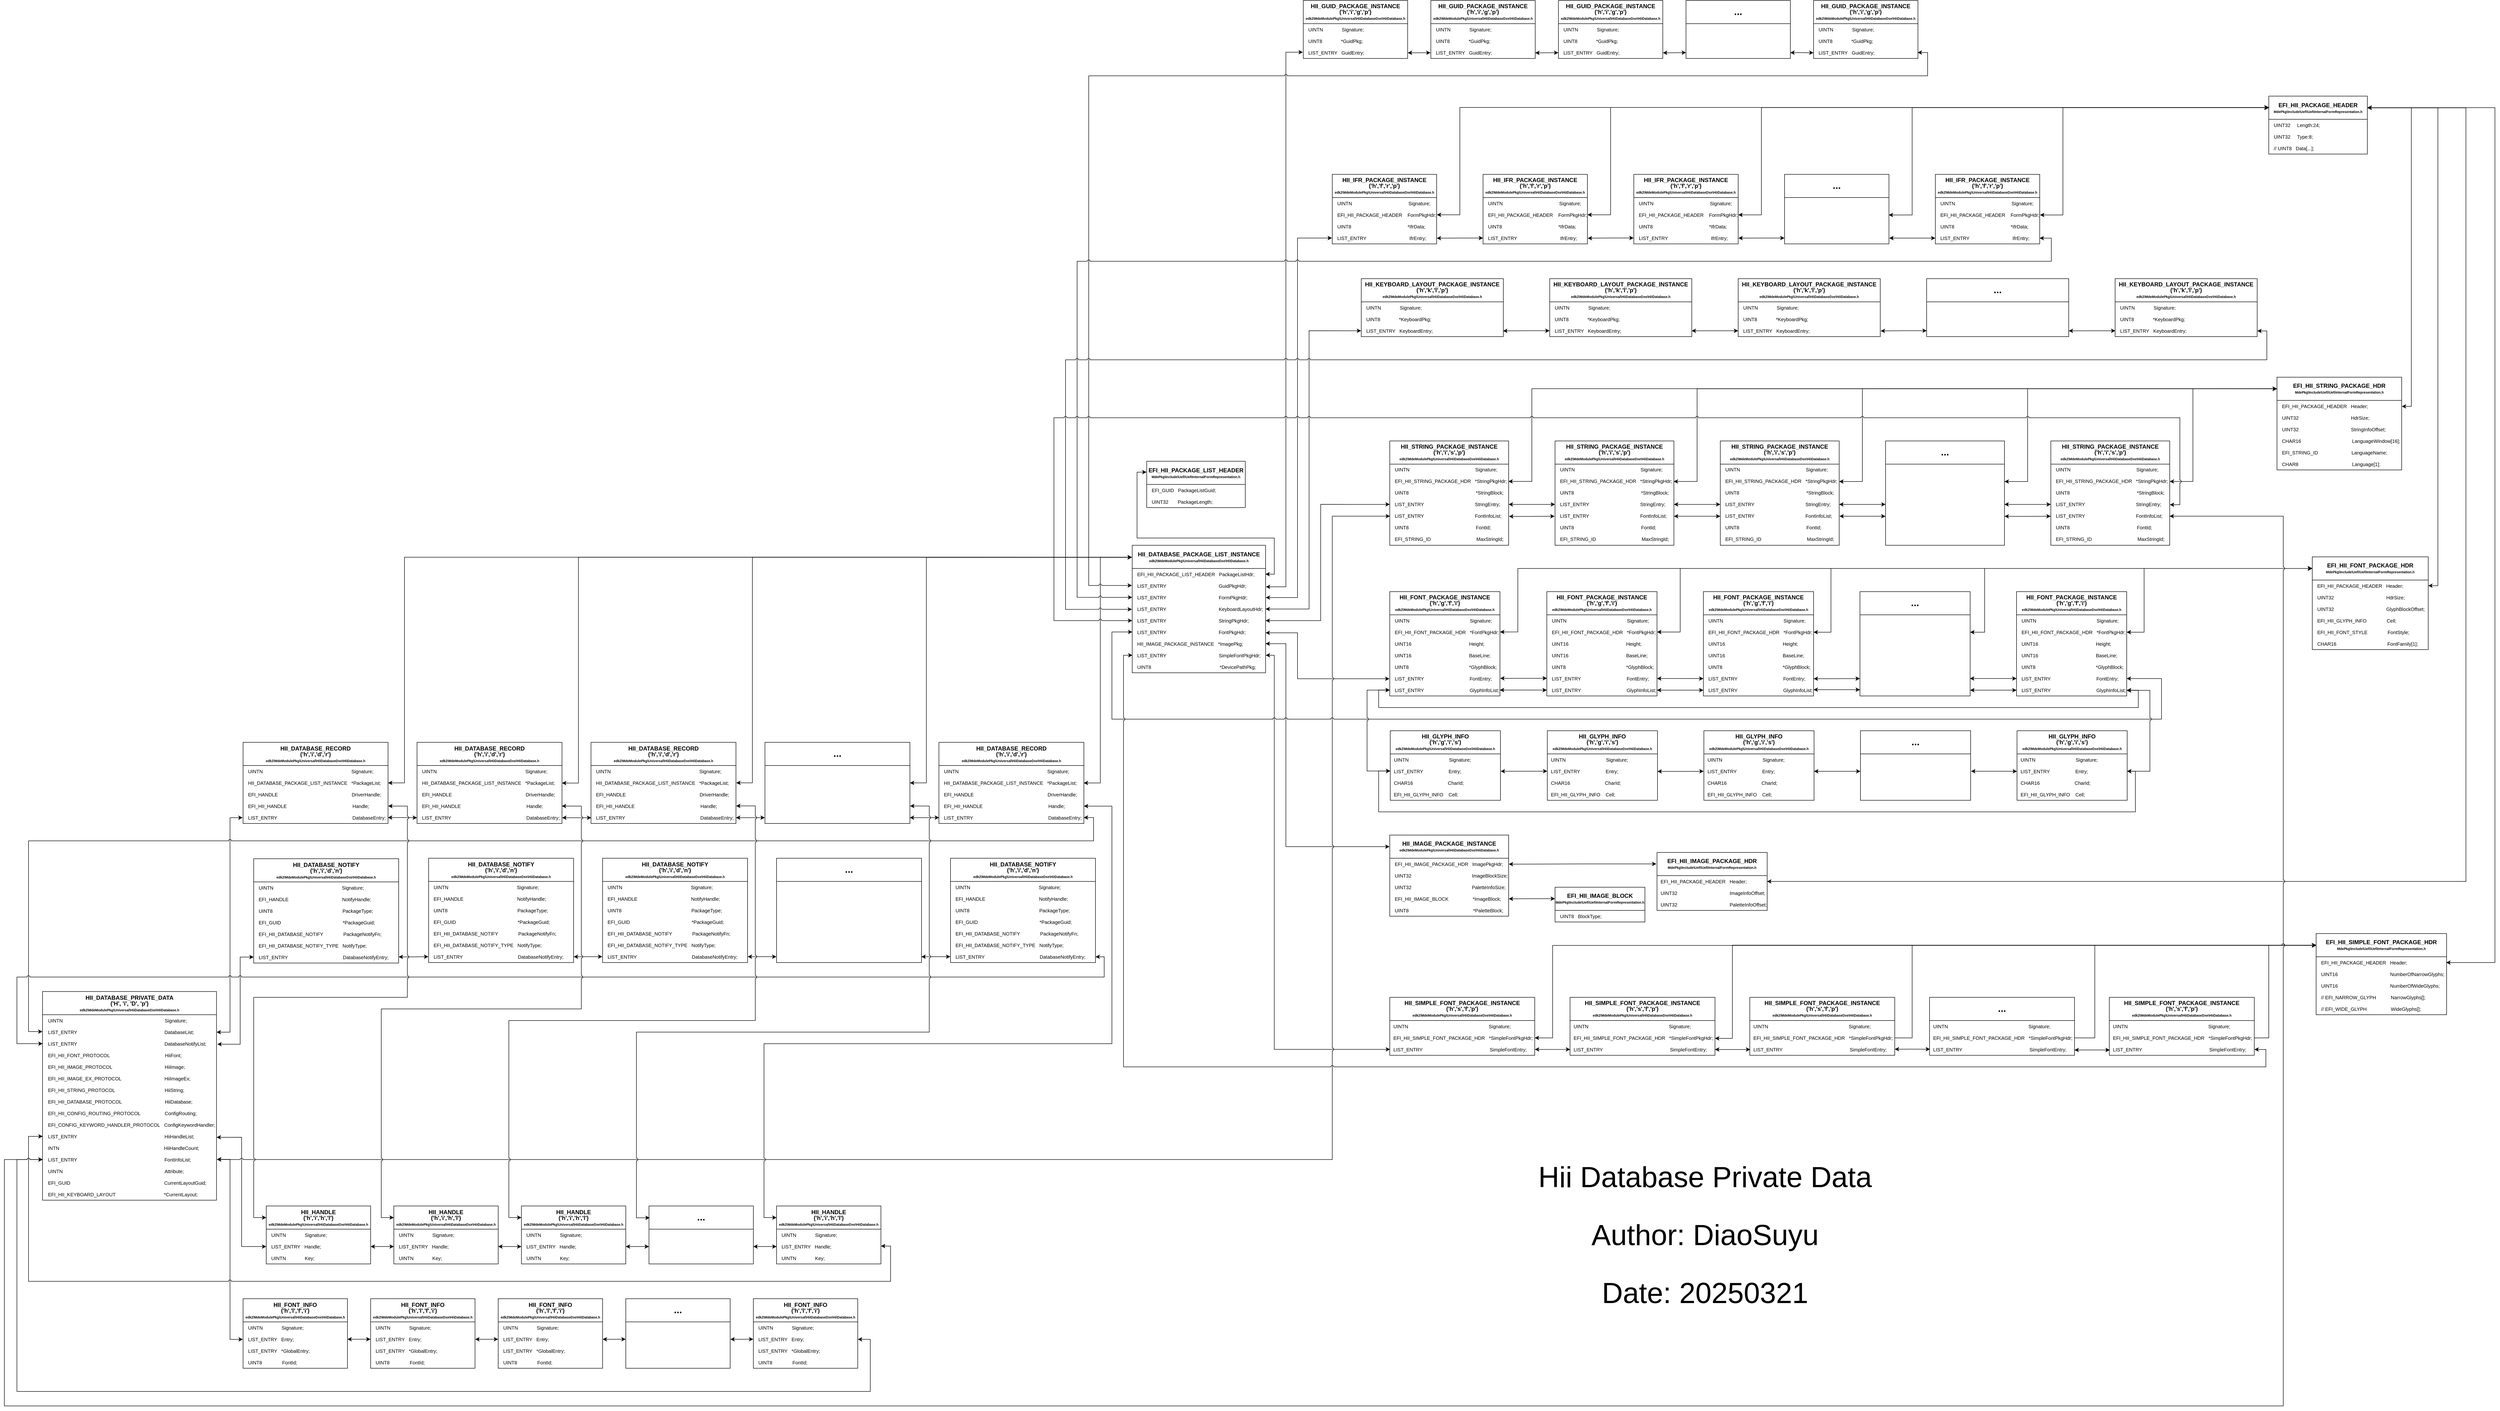 <mxfile version="26.1.1">
  <diagram id="r7Uip0Nj4Ax1og1zh2Kw" name="第 2 页">
    <mxGraphModel dx="5927" dy="9514" grid="1" gridSize="6" guides="1" tooltips="1" connect="1" arrows="1" fold="1" page="1" pageScale="1" pageWidth="827" pageHeight="1169" background="none" math="1" shadow="0">
      <root>
        <mxCell id="0" />
        <mxCell id="1" parent="0" />
        <mxCell id="KWxKzng13XTQXbMTS74m-58" value="" style="group;movable=0;resizable=0;rotatable=0;deletable=0;editable=0;locked=1;connectable=0;" parent="1" vertex="1" connectable="0">
          <mxGeometry x="116" y="-564" width="360" height="432" as="geometry" />
        </mxCell>
        <mxCell id="KWxKzng13XTQXbMTS74m-4" value="&lt;div style=&quot;line-height: 100%;&quot;&gt;HII_DATABASE_PRIVATE_DATA&lt;/div&gt;&lt;div style=&quot;line-height: 100%;&quot;&gt;(&#39;H&#39;, &#39;i&#39;, &#39;D&#39;, &#39;p&#39;)&lt;br&gt;&lt;div&gt;&lt;font style=&quot;font-size: 7px; line-height: 100%;&quot;&gt;edk2\MdeModulePkg\Universal\HiiDatabaseDxe\HiiDatabase.h&lt;/font&gt;&lt;/div&gt;&lt;/div&gt;" style="swimlane;whiteSpace=wrap;html=1;rounded=0;startSize=48;spacing=0;container=0;movable=0;resizable=0;rotatable=0;deletable=0;editable=0;locked=1;connectable=0;" parent="KWxKzng13XTQXbMTS74m-58" vertex="1">
          <mxGeometry x="-1" width="360" height="432" as="geometry">
            <mxRectangle x="160" y="280" width="220" height="40" as="alternateBounds" />
          </mxGeometry>
        </mxCell>
        <mxCell id="KWxKzng13XTQXbMTS74m-39" value="&lt;div style=&quot;line-height: 240%;&quot;&gt;&lt;span style=&quot;background-color: transparent; color: light-dark(rgb(0, 0, 0), rgb(255, 255, 255));&quot;&gt;&amp;nbsp; &amp;nbsp;UINTN&amp;nbsp; &amp;nbsp; &amp;nbsp; &amp;nbsp; &amp;nbsp; &amp;nbsp; &amp;nbsp; &amp;nbsp; &amp;nbsp; &amp;nbsp; &amp;nbsp; &amp;nbsp; &amp;nbsp; &amp;nbsp; &amp;nbsp; &amp;nbsp; &amp;nbsp; &amp;nbsp; &amp;nbsp; &amp;nbsp; &amp;nbsp; &amp;nbsp; &amp;nbsp; &amp;nbsp; &amp;nbsp; &amp;nbsp; &amp;nbsp; &amp;nbsp; &amp;nbsp; &amp;nbsp; &amp;nbsp; &amp;nbsp; &amp;nbsp; &amp;nbsp; &amp;nbsp; &amp;nbsp; &amp;nbsp; &amp;nbsp; Signature;&lt;/span&gt;&lt;br&gt;&lt;span style=&quot;background-color: transparent; color: light-dark(rgb(0, 0, 0), rgb(255, 255, 255));&quot;&gt;&amp;nbsp; &amp;nbsp;LIST_ENTRY&amp;nbsp; &amp;nbsp; &amp;nbsp; &amp;nbsp; &amp;nbsp; &amp;nbsp; &amp;nbsp; &amp;nbsp; &amp;nbsp; &amp;nbsp; &amp;nbsp; &amp;nbsp; &amp;nbsp; &amp;nbsp; &amp;nbsp; &amp;nbsp; &amp;nbsp; &amp;nbsp; &amp;nbsp; &amp;nbsp; &amp;nbsp; &amp;nbsp; &amp;nbsp; &amp;nbsp; &amp;nbsp; &amp;nbsp; &amp;nbsp; &amp;nbsp; &amp;nbsp; &amp;nbsp; &amp;nbsp; &amp;nbsp; &amp;nbsp;DatabaseList;&lt;/span&gt;&lt;br&gt;&lt;span style=&quot;background-color: transparent; color: light-dark(rgb(0, 0, 0), rgb(255, 255, 255));&quot;&gt;&amp;nbsp; &amp;nbsp;LIST_ENTRY&amp;nbsp; &amp;nbsp; &amp;nbsp; &amp;nbsp; &amp;nbsp; &amp;nbsp; &amp;nbsp; &amp;nbsp; &amp;nbsp; &amp;nbsp; &amp;nbsp; &amp;nbsp; &amp;nbsp; &amp;nbsp; &amp;nbsp; &amp;nbsp; &amp;nbsp; &amp;nbsp; &amp;nbsp; &amp;nbsp; &amp;nbsp; &amp;nbsp; &amp;nbsp; &amp;nbsp; &amp;nbsp; &amp;nbsp; &amp;nbsp; &amp;nbsp; &amp;nbsp; &amp;nbsp; &amp;nbsp; &amp;nbsp; &amp;nbsp;DatabaseNotifyList;&lt;/span&gt;&lt;br&gt;&lt;span style=&quot;background-color: transparent; color: light-dark(rgb(0, 0, 0), rgb(255, 255, 255));&quot;&gt;&amp;nbsp; &amp;nbsp;EFI_HII_FONT_PROTOCOL&amp;nbsp; &amp;nbsp; &amp;nbsp; &amp;nbsp; &amp;nbsp; &amp;nbsp; &amp;nbsp; &amp;nbsp; &amp;nbsp; &amp;nbsp; &amp;nbsp; &amp;nbsp; &amp;nbsp; &amp;nbsp; &amp;nbsp; &amp;nbsp; &amp;nbsp; &amp;nbsp; &amp;nbsp; &amp;nbsp; &amp;nbsp;HiiFont;&lt;/span&gt;&lt;br&gt;&lt;span style=&quot;background-color: transparent; color: light-dark(rgb(0, 0, 0), rgb(255, 255, 255));&quot;&gt;&amp;nbsp; &amp;nbsp;EFI_HII_IMAGE_PROTOCOL&amp;nbsp; &amp;nbsp; &amp;nbsp; &amp;nbsp; &amp;nbsp; &amp;nbsp; &amp;nbsp; &amp;nbsp; &amp;nbsp; &amp;nbsp; &amp;nbsp; &amp;nbsp; &amp;nbsp; &amp;nbsp; &amp;nbsp; &amp;nbsp; &amp;nbsp; &amp;nbsp; &amp;nbsp; &amp;nbsp;HiiImage;&lt;/span&gt;&lt;br&gt;&lt;span style=&quot;background-color: transparent; color: light-dark(rgb(0, 0, 0), rgb(255, 255, 255));&quot;&gt;&amp;nbsp; &amp;nbsp;EFI_HII_IMAGE_EX_PROTOCOL&amp;nbsp; &amp;nbsp; &amp;nbsp; &amp;nbsp; &amp;nbsp; &amp;nbsp; &amp;nbsp; &amp;nbsp; &amp;nbsp; &amp;nbsp; &amp;nbsp; &amp;nbsp; &amp;nbsp; &amp;nbsp; &amp;nbsp; &amp;nbsp; HiiImageEx;&lt;/span&gt;&lt;br&gt;&lt;span style=&quot;background-color: transparent; color: light-dark(rgb(0, 0, 0), rgb(255, 255, 255));&quot;&gt;&amp;nbsp; &amp;nbsp;EFI_HII_STRING_PROTOCOL&amp;nbsp; &amp;nbsp; &amp;nbsp; &amp;nbsp; &amp;nbsp; &amp;nbsp; &amp;nbsp; &amp;nbsp; &amp;nbsp; &amp;nbsp; &amp;nbsp; &amp;nbsp; &amp;nbsp; &amp;nbsp; &amp;nbsp; &amp;nbsp; &amp;nbsp; &amp;nbsp; &amp;nbsp;HiiString;&lt;/span&gt;&lt;br&gt;&lt;span style=&quot;background-color: transparent; color: light-dark(rgb(0, 0, 0), rgb(255, 255, 255));&quot;&gt;&amp;nbsp; &amp;nbsp;EFI_HII_DATABASE_PROTOCOL&amp;nbsp; &amp;nbsp; &amp;nbsp; &amp;nbsp; &amp;nbsp; &amp;nbsp; &amp;nbsp; &amp;nbsp; &amp;nbsp; &amp;nbsp; &amp;nbsp; &amp;nbsp; &amp;nbsp; &amp;nbsp; &amp;nbsp; &amp;nbsp; HiiDatabase;&lt;/span&gt;&lt;br&gt;&lt;span style=&quot;background-color: transparent; color: light-dark(rgb(0, 0, 0), rgb(255, 255, 255));&quot;&gt;&amp;nbsp; &amp;nbsp;EFI_HII_CONFIG_ROUTING_PROTOCOL&amp;nbsp; &amp;nbsp; &amp;nbsp; &amp;nbsp; &amp;nbsp; &amp;nbsp; &amp;nbsp; &amp;nbsp; &amp;nbsp; ConfigRouting;&lt;/span&gt;&lt;br&gt;&lt;span style=&quot;background-color: transparent; color: light-dark(rgb(0, 0, 0), rgb(255, 255, 255));&quot;&gt;&amp;nbsp; &amp;nbsp;EFI_CONFIG_KEYWORD_HANDLER_PROTOCOL&amp;nbsp; &amp;nbsp;ConfigKeywordHandler;&lt;/span&gt;&lt;br&gt;&lt;span style=&quot;background-color: transparent; color: light-dark(rgb(0, 0, 0), rgb(255, 255, 255));&quot;&gt;&amp;nbsp; &amp;nbsp;LIST_ENTRY&amp;nbsp; &amp;nbsp; &amp;nbsp; &amp;nbsp; &amp;nbsp; &amp;nbsp; &amp;nbsp; &amp;nbsp; &amp;nbsp; &amp;nbsp; &amp;nbsp; &amp;nbsp; &amp;nbsp; &amp;nbsp; &amp;nbsp; &amp;nbsp; &amp;nbsp; &amp;nbsp; &amp;nbsp; &amp;nbsp; &amp;nbsp; &amp;nbsp; &amp;nbsp; &amp;nbsp; &amp;nbsp; &amp;nbsp; &amp;nbsp; &amp;nbsp; &amp;nbsp; &amp;nbsp; &amp;nbsp; &amp;nbsp; &amp;nbsp;HiiHandleList;&lt;/span&gt;&lt;br&gt;&lt;span style=&quot;background-color: transparent; color: light-dark(rgb(0, 0, 0), rgb(255, 255, 255));&quot;&gt;&amp;nbsp; &amp;nbsp;INTN&amp;nbsp; &amp;nbsp; &amp;nbsp; &amp;nbsp; &amp;nbsp; &amp;nbsp; &amp;nbsp; &amp;nbsp; &amp;nbsp; &amp;nbsp; &amp;nbsp; &amp;nbsp; &amp;nbsp; &amp;nbsp; &amp;nbsp; &amp;nbsp; &amp;nbsp; &amp;nbsp; &amp;nbsp; &amp;nbsp; &amp;nbsp; &amp;nbsp; &amp;nbsp; &amp;nbsp; &amp;nbsp; &amp;nbsp; &amp;nbsp; &amp;nbsp; &amp;nbsp; &amp;nbsp; &amp;nbsp; &amp;nbsp; &amp;nbsp; &amp;nbsp; &amp;nbsp; &amp;nbsp; &amp;nbsp; &amp;nbsp; &amp;nbsp; HiiHandleCount;&lt;/span&gt;&lt;br&gt;&lt;span style=&quot;background-color: transparent; color: light-dark(rgb(0, 0, 0), rgb(255, 255, 255));&quot;&gt;&amp;nbsp; &amp;nbsp;LIST_ENTRY&amp;nbsp; &amp;nbsp; &amp;nbsp; &amp;nbsp; &amp;nbsp; &amp;nbsp; &amp;nbsp; &amp;nbsp; &amp;nbsp; &amp;nbsp; &amp;nbsp; &amp;nbsp; &amp;nbsp; &amp;nbsp; &amp;nbsp; &amp;nbsp; &amp;nbsp; &amp;nbsp; &amp;nbsp; &amp;nbsp; &amp;nbsp; &amp;nbsp; &amp;nbsp; &amp;nbsp; &amp;nbsp; &amp;nbsp; &amp;nbsp; &amp;nbsp; &amp;nbsp; &amp;nbsp; &amp;nbsp; &amp;nbsp; &amp;nbsp;FontInfoList;&lt;/span&gt;&lt;br&gt;&lt;span style=&quot;background-color: transparent; color: light-dark(rgb(0, 0, 0), rgb(255, 255, 255));&quot;&gt;&amp;nbsp; &amp;nbsp;UINTN&amp;nbsp; &amp;nbsp; &amp;nbsp; &amp;nbsp; &amp;nbsp; &amp;nbsp; &amp;nbsp; &amp;nbsp; &amp;nbsp; &amp;nbsp; &amp;nbsp; &amp;nbsp; &amp;nbsp; &amp;nbsp; &amp;nbsp; &amp;nbsp; &amp;nbsp; &amp;nbsp; &amp;nbsp; &amp;nbsp; &amp;nbsp; &amp;nbsp; &amp;nbsp; &amp;nbsp; &amp;nbsp; &amp;nbsp; &amp;nbsp; &amp;nbsp; &amp;nbsp; &amp;nbsp; &amp;nbsp; &amp;nbsp; &amp;nbsp; &amp;nbsp; &amp;nbsp; &amp;nbsp; &amp;nbsp; &amp;nbsp; Attribute;&lt;/span&gt;&lt;br&gt;&lt;span style=&quot;background-color: transparent; color: light-dark(rgb(0, 0, 0), rgb(255, 255, 255));&quot;&gt;&amp;nbsp; &amp;nbsp;EFI_GUID&amp;nbsp; &amp;nbsp; &amp;nbsp; &amp;nbsp; &amp;nbsp; &amp;nbsp; &amp;nbsp; &amp;nbsp; &amp;nbsp; &amp;nbsp; &amp;nbsp; &amp;nbsp; &amp;nbsp; &amp;nbsp; &amp;nbsp; &amp;nbsp; &amp;nbsp; &amp;nbsp; &amp;nbsp; &amp;nbsp; &amp;nbsp; &amp;nbsp; &amp;nbsp; &amp;nbsp; &amp;nbsp; &amp;nbsp; &amp;nbsp; &amp;nbsp; &amp;nbsp; &amp;nbsp; &amp;nbsp; &amp;nbsp; &amp;nbsp; &amp;nbsp; &amp;nbsp; CurrentLayoutGuid;&lt;/span&gt;&lt;br&gt;&amp;nbsp; &amp;nbsp;EFI_HII_KEYBOARD_LAYOUT&amp;nbsp; &amp;nbsp; &amp;nbsp; &amp;nbsp; &amp;nbsp; &amp;nbsp; &amp;nbsp; &amp;nbsp; &amp;nbsp; &amp;nbsp; &amp;nbsp; &amp;nbsp; &amp;nbsp; &amp;nbsp; &amp;nbsp; &amp;nbsp; &amp;nbsp; &amp;nbsp; *CurrentLayout;&lt;/div&gt;" style="text;whiteSpace=wrap;verticalAlign=middle;align=left;horizontal=1;fontSize=10;html=1;container=0;movable=0;resizable=0;rotatable=0;deletable=0;editable=0;locked=1;connectable=0;points=[[0,0,0,0,0],[0,0.25,0,0,0],[0,0.5,0,0,0],[0,0.75,0,0,0],[0,1,0,0,0],[0.25,0,0,0,0],[0.25,1,0,0,0],[0.5,0,0,0,0],[0.5,1,0,0,0],[0.75,0,0,0,0],[0.75,1,0,0,0],[1,0,0,0,0],[1,0.25,0,0,0],[1,0.5,0,0,0],[1,0.75,0,0,0],[1,1,0,0,0]];" parent="KWxKzng13XTQXbMTS74m-58" vertex="1">
          <mxGeometry y="48" width="360" height="384" as="geometry" />
        </mxCell>
        <mxCell id="KWxKzng13XTQXbMTS74m-60" value="" style="group;movable=0;resizable=0;rotatable=0;deletable=0;editable=0;locked=1;connectable=0;" parent="1" vertex="1" connectable="0">
          <mxGeometry x="530" y="-1080" width="300" height="168" as="geometry" />
        </mxCell>
        <mxCell id="KWxKzng13XTQXbMTS74m-43" value="&lt;div style=&quot;line-height: 100%;&quot;&gt;HII_DATABASE_RECORD&lt;/div&gt;&lt;div style=&quot;line-height: 100%;&quot;&gt;(&#39;h&#39;,&#39;i&#39;,&#39;d&#39;,&#39;r&#39;)&lt;div&gt;&lt;font style=&quot;font-size: 7px; line-height: 100%;&quot;&gt;edk2\MdeModulePkg\Universal\HiiDatabaseDxe\HiiDatabase.h&lt;/font&gt;&lt;/div&gt;&lt;/div&gt;" style="swimlane;whiteSpace=wrap;html=1;rounded=0;startSize=48;spacing=0;container=0;comic=0;enumerate=0;treeFolding=0;pointerEvents=1;resizeHeight=0;resizeWidth=0;autosize=0;movableLabel=0;backgroundOutline=0;metaEdit=0;part=0;collapsible=0;expand=1;dropTarget=1;fixDash=0;snapToPoint=0;portConstraintRotation=0;noLabel=0;absoluteArcSize=0;points=[[0,0,0,0,0],[0,0.16,0,0,0],[0,0.38,0,0,0],[0,0.5,0,0,0],[0,0.64,0,0,0],[0,0.78,0,0,0],[0,0.93,0,0,0],[0,1,0,0,0],[0.25,0,0,0,0],[0.25,1,0,0,0],[0.5,0,0,0,0],[0.5,1,0,0,0],[0.75,0,0,0,0],[0.75,1,0,0,0],[1,0,0,0,0],[1,0.25,0,0,0],[1,0.5,0,0,0],[1,0.75,0,0,0],[1,1,0,0,0]];movable=0;resizable=0;rotatable=0;deletable=0;editable=0;locked=1;connectable=0;" parent="KWxKzng13XTQXbMTS74m-60" vertex="1" collapsed="1">
          <mxGeometry width="300" height="168" as="geometry">
            <mxRectangle width="220" height="40" as="alternateBounds" />
          </mxGeometry>
        </mxCell>
        <mxCell id="KWxKzng13XTQXbMTS74m-49" value="" style="edgeStyle=segmentEdgeStyle;endArrow=classic;html=1;curved=0;rounded=0;endSize=8;startSize=8;startArrow=classic;startFill=1;entryX=0;entryY=0.16;entryDx=0;entryDy=0;entryPerimeter=0;exitX=1.002;exitY=0.108;exitDx=0;exitDy=0;exitPerimeter=0;" parent="KWxKzng13XTQXbMTS74m-43" edge="1">
          <mxGeometry width="50" height="50" relative="1" as="geometry">
            <mxPoint x="-131.28" y="84.462" as="sourcePoint" />
            <mxPoint y="23.04" as="targetPoint" />
            <Array as="points">
              <mxPoint x="-108" y="85" />
              <mxPoint x="-108" y="23" />
            </Array>
          </mxGeometry>
        </mxCell>
        <mxCell id="KWxKzng13XTQXbMTS74m-44" value="&lt;div style=&quot;line-height: 240%;&quot;&gt;&lt;div&gt;&amp;nbsp; &amp;nbsp;UINTN&amp;nbsp; &amp;nbsp; &amp;nbsp; &amp;nbsp; &amp;nbsp; &amp;nbsp; &amp;nbsp; &amp;nbsp; &amp;nbsp; &amp;nbsp; &amp;nbsp; &amp;nbsp; &amp;nbsp; &amp;nbsp; &amp;nbsp; &amp;nbsp; &amp;nbsp; &amp;nbsp; &amp;nbsp; &amp;nbsp; &amp;nbsp; &amp;nbsp; &amp;nbsp; &amp;nbsp; &amp;nbsp; &amp;nbsp; &amp;nbsp; &amp;nbsp; &amp;nbsp; &amp;nbsp; &amp;nbsp; &amp;nbsp; &amp;nbsp; Signature;&lt;/div&gt;&lt;div&gt;&amp;nbsp; &amp;nbsp;HII_DATABASE_PACKAGE_LIST_INSTANCE&amp;nbsp; &amp;nbsp;*PackageList;&lt;/div&gt;&lt;div&gt;&amp;nbsp; &amp;nbsp;EFI_HANDLE&amp;nbsp; &amp;nbsp; &amp;nbsp; &amp;nbsp; &amp;nbsp; &amp;nbsp; &amp;nbsp; &amp;nbsp; &amp;nbsp; &amp;nbsp; &amp;nbsp; &amp;nbsp; &amp;nbsp; &amp;nbsp; &amp;nbsp; &amp;nbsp; &amp;nbsp; &amp;nbsp; &amp;nbsp; &amp;nbsp; &amp;nbsp; &amp;nbsp; &amp;nbsp; &amp;nbsp; &amp;nbsp; &amp;nbsp; &amp;nbsp; &amp;nbsp;DriverHandle;&lt;/div&gt;&lt;div&gt;&amp;nbsp; &amp;nbsp;EFI_HII_HANDLE&amp;nbsp; &amp;nbsp; &amp;nbsp; &amp;nbsp; &amp;nbsp; &amp;nbsp; &amp;nbsp; &amp;nbsp; &amp;nbsp; &amp;nbsp; &amp;nbsp; &amp;nbsp; &amp;nbsp; &amp;nbsp; &amp;nbsp; &amp;nbsp; &amp;nbsp; &amp;nbsp; &amp;nbsp; &amp;nbsp; &amp;nbsp; &amp;nbsp; &amp;nbsp; &amp;nbsp; &amp;nbsp;Handle;&lt;/div&gt;&lt;div&gt;&amp;nbsp; &amp;nbsp;LIST_ENTRY&amp;nbsp; &amp;nbsp; &amp;nbsp; &amp;nbsp; &amp;nbsp; &amp;nbsp; &amp;nbsp; &amp;nbsp; &amp;nbsp; &amp;nbsp; &amp;nbsp; &amp;nbsp; &amp;nbsp; &amp;nbsp; &amp;nbsp; &amp;nbsp; &amp;nbsp; &amp;nbsp; &amp;nbsp; &amp;nbsp; &amp;nbsp; &amp;nbsp; &amp;nbsp; &amp;nbsp; &amp;nbsp; &amp;nbsp; &amp;nbsp; &amp;nbsp; DatabaseEntry;&lt;/div&gt;&lt;/div&gt;" style="text;whiteSpace=wrap;verticalAlign=middle;align=left;horizontal=1;fontSize=10;html=1;container=0;collapsible=0;movable=0;resizable=0;rotatable=0;deletable=0;editable=0;locked=1;connectable=0;" parent="KWxKzng13XTQXbMTS74m-60" vertex="1">
          <mxGeometry y="48" width="300" height="120" as="geometry" />
        </mxCell>
        <mxCell id="KWxKzng13XTQXbMTS74m-61" style="edgeStyle=orthogonalEdgeStyle;rounded=0;orthogonalLoop=1;jettySize=auto;html=1;fontFamily=Helvetica;fontSize=12;fontColor=default;startArrow=classic;startFill=1;exitX=-0.003;exitY=0.9;exitDx=0;exitDy=0;exitPerimeter=0;entryX=0.998;entryY=0.094;entryDx=0;entryDy=0;entryPerimeter=0;movable=0;resizable=0;rotatable=0;deletable=0;editable=0;locked=1;connectable=0;" parent="1" source="KWxKzng13XTQXbMTS74m-44" target="KWxKzng13XTQXbMTS74m-39" edge="1">
          <mxGeometry relative="1" as="geometry">
            <mxPoint x="552" y="-925.96" as="sourcePoint" />
            <mxPoint x="458.38" y="-469.72" as="targetPoint" />
          </mxGeometry>
        </mxCell>
        <mxCell id="MZrf5ozWRt_gkcvMC_dD-1" style="edgeStyle=orthogonalEdgeStyle;rounded=0;orthogonalLoop=1;jettySize=auto;html=1;exitX=0;exitY=0.926;exitDx=0;exitDy=0;exitPerimeter=0;fontFamily=Helvetica;fontSize=12;fontColor=default;startArrow=classic;startFill=1;entryX=1.002;entryY=0.159;entryDx=0;entryDy=0;entryPerimeter=0;movable=0;resizable=0;rotatable=0;deletable=0;editable=0;locked=1;connectable=0;" parent="1" source="KWxKzng13XTQXbMTS74m-73" target="KWxKzng13XTQXbMTS74m-39" edge="1">
          <mxGeometry relative="1" as="geometry">
            <mxPoint x="456" y="-389" as="targetPoint" />
            <mxPoint x="552" y="-1090.98" as="sourcePoint" />
            <Array as="points">
              <mxPoint x="524" y="-635" />
              <mxPoint x="524" y="-455" />
            </Array>
          </mxGeometry>
        </mxCell>
        <mxCell id="MZrf5ozWRt_gkcvMC_dD-20" value="" style="group;movable=0;resizable=0;rotatable=0;deletable=0;editable=0;locked=1;connectable=0;" parent="1" vertex="1" connectable="0">
          <mxGeometry x="2370" y="-1488" width="276" height="264" as="geometry" />
        </mxCell>
        <mxCell id="MZrf5ozWRt_gkcvMC_dD-10" value="&lt;div style=&quot;line-height: 100%;&quot;&gt;HII_DATABASE_PACKAGE_LIST_INSTANCE&lt;div&gt;&lt;font style=&quot;font-size: 7px; line-height: 100%;&quot;&gt;edk2\MdeModulePkg\Universal\HiiDatabaseDxe\HiiDatabase.h&lt;/font&gt;&lt;/div&gt;&lt;/div&gt;" style="swimlane;whiteSpace=wrap;html=1;rounded=0;startSize=48;spacing=0;container=0;comic=0;enumerate=0;treeFolding=0;pointerEvents=1;resizeHeight=0;resizeWidth=0;autosize=0;movableLabel=0;backgroundOutline=0;metaEdit=0;part=0;collapsible=0;expand=1;dropTarget=1;fixDash=0;snapToPoint=0;portConstraintRotation=0;noLabel=0;absoluteArcSize=0;points=[[0,0,0,0,0],[0,0.16,0,0,0],[0,0.38,0,0,0],[0,0.5,0,0,0],[0,0.64,0,0,0],[0,0.78,0,0,0],[0,0.93,0,0,0],[0,1,0,0,0],[0.25,0,0,0,0],[0.25,1,0,0,0],[0.5,0,0,0,0],[0.5,1,0,0,0],[0.75,0,0,0,0],[0.75,1,0,0,0],[1,0,0,0,0],[1,0.25,0,0,0],[1,0.5,0,0,0],[1,0.75,0,0,0],[1,1,0,0,0]];movable=0;resizable=0;rotatable=0;deletable=0;editable=0;locked=1;connectable=0;" parent="MZrf5ozWRt_gkcvMC_dD-20" vertex="1" collapsed="1">
          <mxGeometry width="276" height="264" as="geometry">
            <mxRectangle width="220" height="40" as="alternateBounds" />
          </mxGeometry>
        </mxCell>
        <mxCell id="MZrf5ozWRt_gkcvMC_dD-12" value="&lt;div style=&quot;line-height: 240%;&quot;&gt;&lt;div&gt;&amp;nbsp; &amp;nbsp;EFI_HII_PACKAGE_LIST_HEADER&amp;nbsp; &amp;nbsp;PackageListHdr;&lt;/div&gt;&lt;div&gt;&amp;nbsp; &amp;nbsp;LIST_ENTRY&amp;nbsp; &amp;nbsp; &amp;nbsp; &amp;nbsp; &amp;nbsp; &amp;nbsp; &amp;nbsp; &amp;nbsp; &amp;nbsp; &amp;nbsp; &amp;nbsp; &amp;nbsp; &amp;nbsp; &amp;nbsp; &amp;nbsp; &amp;nbsp; &amp;nbsp; &amp;nbsp; &amp;nbsp; &amp;nbsp;GuidPkgHdr;&amp;nbsp; &amp;nbsp; &amp;nbsp; &amp;nbsp;&lt;/div&gt;&lt;div&gt;&amp;nbsp; &amp;nbsp;LIST_ENTRY&amp;nbsp; &amp;nbsp; &amp;nbsp; &amp;nbsp; &amp;nbsp; &amp;nbsp; &amp;nbsp; &amp;nbsp; &amp;nbsp; &amp;nbsp; &amp;nbsp; &amp;nbsp; &amp;nbsp; &amp;nbsp; &amp;nbsp; &amp;nbsp; &amp;nbsp; &amp;nbsp; &amp;nbsp; &amp;nbsp;FormPkgHdr;&amp;nbsp; &amp;nbsp; &amp;nbsp; &amp;nbsp;&lt;/div&gt;&lt;div&gt;&amp;nbsp; &amp;nbsp;LIST_ENTRY&amp;nbsp; &amp;nbsp; &amp;nbsp; &amp;nbsp; &amp;nbsp; &amp;nbsp; &amp;nbsp; &amp;nbsp; &amp;nbsp; &amp;nbsp; &amp;nbsp; &amp;nbsp; &amp;nbsp; &amp;nbsp; &amp;nbsp; &amp;nbsp; &amp;nbsp; &amp;nbsp; &amp;nbsp; &amp;nbsp;KeyboardLayoutHdr;&lt;/div&gt;&lt;div&gt;&amp;nbsp; &amp;nbsp;LIST_ENTRY&amp;nbsp; &amp;nbsp; &amp;nbsp; &amp;nbsp; &amp;nbsp; &amp;nbsp; &amp;nbsp; &amp;nbsp; &amp;nbsp; &amp;nbsp; &amp;nbsp; &amp;nbsp; &amp;nbsp; &amp;nbsp; &amp;nbsp; &amp;nbsp; &amp;nbsp; &amp;nbsp; &amp;nbsp; &amp;nbsp;StringPkgHdr;&amp;nbsp; &amp;nbsp; &amp;nbsp;&lt;/div&gt;&lt;div&gt;&amp;nbsp; &amp;nbsp;LIST_ENTRY&amp;nbsp; &amp;nbsp; &amp;nbsp; &amp;nbsp; &amp;nbsp; &amp;nbsp; &amp;nbsp; &amp;nbsp; &amp;nbsp; &amp;nbsp; &amp;nbsp; &amp;nbsp; &amp;nbsp; &amp;nbsp; &amp;nbsp; &amp;nbsp; &amp;nbsp; &amp;nbsp; &amp;nbsp; &amp;nbsp;FontPkgHdr;&amp;nbsp; &amp;nbsp; &amp;nbsp; &amp;nbsp;&lt;/div&gt;&lt;div&gt;&amp;nbsp; &amp;nbsp;HII_IMAGE_PACKAGE_INSTANCE&amp;nbsp; &amp;nbsp;*ImagePkg;&amp;nbsp; &amp;nbsp; &amp;nbsp; &amp;nbsp;&amp;nbsp;&lt;/div&gt;&lt;div&gt;&amp;nbsp; &amp;nbsp;LIST_ENTRY&amp;nbsp; &amp;nbsp; &amp;nbsp; &amp;nbsp; &amp;nbsp; &amp;nbsp; &amp;nbsp; &amp;nbsp; &amp;nbsp; &amp;nbsp; &amp;nbsp; &amp;nbsp; &amp;nbsp; &amp;nbsp; &amp;nbsp; &amp;nbsp; &amp;nbsp; &amp;nbsp; &amp;nbsp; &amp;nbsp;SimpleFontPkgHdr;&amp;nbsp;&lt;/div&gt;&lt;div&gt;&amp;nbsp; &amp;nbsp;UINT8&amp;nbsp; &amp;nbsp; &amp;nbsp; &amp;nbsp; &amp;nbsp; &amp;nbsp; &amp;nbsp; &amp;nbsp; &amp;nbsp; &amp;nbsp; &amp;nbsp; &amp;nbsp; &amp;nbsp; &amp;nbsp; &amp;nbsp; &amp;nbsp; &amp;nbsp; &amp;nbsp; &amp;nbsp; &amp;nbsp; &amp;nbsp; &amp;nbsp; &amp;nbsp; &amp;nbsp; &amp;nbsp; &amp;nbsp;*DevicePathPkg;&lt;/div&gt;&lt;/div&gt;" style="text;whiteSpace=wrap;verticalAlign=middle;align=left;horizontal=1;fontSize=10;html=1;container=0;collapsible=0;movable=0;resizable=0;rotatable=0;deletable=0;editable=0;locked=1;connectable=0;" parent="MZrf5ozWRt_gkcvMC_dD-20" vertex="1">
          <mxGeometry y="48" width="276" height="216" as="geometry" />
        </mxCell>
        <mxCell id="MZrf5ozWRt_gkcvMC_dD-21" style="edgeStyle=orthogonalEdgeStyle;rounded=0;orthogonalLoop=1;jettySize=auto;html=1;exitX=1;exitY=0.5;exitDx=0;exitDy=0;fontFamily=Helvetica;fontSize=12;fontColor=default;entryX=-0.001;entryY=0.094;entryDx=0;entryDy=0;entryPerimeter=0;exitPerimeter=0;startArrow=classic;startFill=1;jumpStyle=arc;movable=0;resizable=0;rotatable=0;deletable=0;editable=0;locked=1;connectable=0;" parent="1" source="KWxKzng13XTQXbMTS74m-43" target="MZrf5ozWRt_gkcvMC_dD-10" edge="1">
          <mxGeometry relative="1" as="geometry">
            <mxPoint x="905" y="-1464" as="targetPoint" />
            <mxPoint x="869" y="-1122" as="sourcePoint" />
            <Array as="points">
              <mxPoint x="864" y="-996" />
              <mxPoint x="864" y="-1463" />
            </Array>
          </mxGeometry>
        </mxCell>
        <mxCell id="MZrf5ozWRt_gkcvMC_dD-26" value="" style="group;movable=0;resizable=0;rotatable=0;deletable=0;editable=0;locked=1;connectable=0;" parent="1" vertex="1" connectable="0">
          <mxGeometry x="2400" y="-1662" width="204" height="96" as="geometry" />
        </mxCell>
        <mxCell id="MZrf5ozWRt_gkcvMC_dD-23" value="&lt;div style=&quot;line-height: 100%;&quot;&gt;EFI_HII_PACKAGE_LIST_HEADER&lt;div&gt;&lt;font style=&quot;font-size: 7px; line-height: 100%;&quot;&gt;MdePkg\Include\Uefi\UefiInternalFormRepresentation.h&lt;/font&gt;&lt;/div&gt;&lt;/div&gt;" style="swimlane;whiteSpace=wrap;html=1;rounded=0;startSize=48;spacing=0;container=0;comic=0;enumerate=0;treeFolding=0;pointerEvents=1;resizeHeight=0;resizeWidth=0;autosize=0;movableLabel=0;backgroundOutline=0;metaEdit=0;part=0;collapsible=0;expand=1;dropTarget=1;fixDash=0;snapToPoint=0;portConstraintRotation=0;noLabel=0;absoluteArcSize=0;points=[[0,0,0,0,0],[0,0.16,0,0,0],[0,0.38,0,0,0],[0,0.5,0,0,0],[0,0.64,0,0,0],[0,0.78,0,0,0],[0,0.93,0,0,0],[0,1,0,0,0],[0.25,0,0,0,0],[0.25,1,0,0,0],[0.5,0,0,0,0],[0.5,1,0,0,0],[0.75,0,0,0,0],[0.75,1,0,0,0],[1,0,0,0,0],[1,0.25,0,0,0],[1,0.5,0,0,0],[1,0.75,0,0,0],[1,1,0,0,0]];movable=0;resizable=0;rotatable=0;deletable=0;editable=0;locked=1;connectable=0;" parent="MZrf5ozWRt_gkcvMC_dD-26" vertex="1" collapsed="1">
          <mxGeometry width="204" height="96" as="geometry">
            <mxRectangle width="220" height="40" as="alternateBounds" />
          </mxGeometry>
        </mxCell>
        <mxCell id="MZrf5ozWRt_gkcvMC_dD-24" value="&lt;div style=&quot;line-height: 240%;&quot;&gt;&lt;div&gt;&amp;nbsp; &amp;nbsp;EFI_GUID&amp;nbsp; &amp;nbsp;PackageListGuid;&lt;/div&gt;&lt;div&gt;&amp;nbsp; &amp;nbsp;UINT32&amp;nbsp; &amp;nbsp; &amp;nbsp; &amp;nbsp;PackageLength;&lt;/div&gt;&lt;/div&gt;" style="text;whiteSpace=wrap;verticalAlign=middle;align=left;horizontal=1;fontSize=10;html=1;container=0;collapsible=0;movable=0;resizable=0;rotatable=0;deletable=0;editable=0;locked=1;connectable=0;" parent="MZrf5ozWRt_gkcvMC_dD-26" vertex="1">
          <mxGeometry y="48" width="204" height="48" as="geometry" />
        </mxCell>
        <mxCell id="MZrf5ozWRt_gkcvMC_dD-27" style="edgeStyle=orthogonalEdgeStyle;rounded=0;orthogonalLoop=1;jettySize=auto;html=1;entryX=0.999;entryY=0.055;entryDx=0;entryDy=0;entryPerimeter=0;fontFamily=Helvetica;fontSize=12;fontColor=default;startArrow=classic;startFill=1;exitX=-0.002;exitY=0.235;exitDx=0;exitDy=0;exitPerimeter=0;movable=0;resizable=0;rotatable=0;deletable=0;editable=0;locked=1;connectable=0;" parent="1" source="MZrf5ozWRt_gkcvMC_dD-23" target="MZrf5ozWRt_gkcvMC_dD-12" edge="1">
          <mxGeometry relative="1" as="geometry">
            <mxPoint x="2391.99" y="-1638" as="sourcePoint" />
            <mxPoint x="2638.542" y="-1428.12" as="targetPoint" />
            <Array as="points">
              <mxPoint x="2380" y="-1639" />
              <mxPoint x="2380" y="-1503" />
              <mxPoint x="2664" y="-1503" />
              <mxPoint x="2664" y="-1428" />
            </Array>
          </mxGeometry>
        </mxCell>
        <mxCell id="MZrf5ozWRt_gkcvMC_dD-34" style="edgeStyle=orthogonalEdgeStyle;rounded=0;orthogonalLoop=1;jettySize=auto;html=1;fontFamily=Helvetica;fontSize=12;fontColor=default;startArrow=classic;startFill=1;exitX=-0.004;exitY=0.821;exitDx=0;exitDy=0;exitPerimeter=0;entryX=1.002;entryY=0.176;entryDx=0;entryDy=0;entryPerimeter=0;movable=0;resizable=0;rotatable=0;deletable=0;editable=0;locked=1;connectable=0;" parent="1" source="MZrf5ozWRt_gkcvMC_dD-33" target="MZrf5ozWRt_gkcvMC_dD-12" edge="1">
          <mxGeometry relative="1" as="geometry">
            <mxPoint x="2707.558" y="-1693.096" as="sourcePoint" />
            <mxPoint x="2636.542" y="-1402.336" as="targetPoint" />
            <Array as="points">
              <mxPoint x="2688" y="-2509" />
              <mxPoint x="2688" y="-1402" />
            </Array>
          </mxGeometry>
        </mxCell>
        <mxCell id="MZrf5ozWRt_gkcvMC_dD-52" value="" style="group;movable=0;resizable=0;rotatable=0;deletable=0;editable=0;locked=1;connectable=0;" parent="1" vertex="1" connectable="0">
          <mxGeometry x="2844" y="-2040" width="294" height="120" as="geometry" />
        </mxCell>
        <mxCell id="MZrf5ozWRt_gkcvMC_dD-39" value="&lt;div style=&quot;line-height: 100%;&quot;&gt;HII_KEYBOARD_LAYOUT_PACKAGE_INSTANCE&lt;/div&gt;&lt;div style=&quot;line-height: 100%;&quot;&gt;(&#39;h&#39;,&#39;k&#39;,&#39;l&#39;,&#39;p&#39;)&lt;br&gt;&lt;div&gt;&lt;span style=&quot;font-size: 7px;&quot;&gt;edk2\MdeModulePkg\Universal\HiiDatabaseDxe\HiiDatabase.h&lt;/span&gt;&lt;/div&gt;&lt;/div&gt;" style="swimlane;whiteSpace=wrap;html=1;rounded=0;startSize=48;spacing=0;container=0;comic=0;enumerate=0;treeFolding=0;pointerEvents=1;resizeHeight=0;resizeWidth=0;autosize=0;movableLabel=0;backgroundOutline=0;metaEdit=0;part=0;collapsible=0;expand=1;dropTarget=1;fixDash=0;snapToPoint=0;portConstraintRotation=0;noLabel=0;absoluteArcSize=0;points=[[0,0,0,0,0],[0,0.16,0,0,0],[0,0.38,0,0,0],[0,0.5,0,0,0],[0,0.64,0,0,0],[0,0.78,0,0,0],[0,0.93,0,0,0],[0,1,0,0,0],[0.25,0,0,0,0],[0.25,1,0,0,0],[0.5,0,0,0,0],[0.5,1,0,0,0],[0.75,0,0,0,0],[0.75,1,0,0,0],[1,0,0,0,0],[1,0.25,0,0,0],[1,0.5,0,0,0],[1,0.75,0,0,0],[1,1,0,0,0]];movable=0;resizable=0;rotatable=0;deletable=0;editable=0;locked=1;connectable=0;" parent="MZrf5ozWRt_gkcvMC_dD-52" vertex="1" collapsed="1">
          <mxGeometry width="294" height="120" as="geometry">
            <mxRectangle width="220" height="40" as="alternateBounds" />
          </mxGeometry>
        </mxCell>
        <mxCell id="MZrf5ozWRt_gkcvMC_dD-40" value="&lt;div style=&quot;line-height: 240%;&quot;&gt;&lt;div&gt;&amp;nbsp; &amp;nbsp;UINTN&amp;nbsp; &amp;nbsp; &amp;nbsp; &amp;nbsp; &amp;nbsp; &amp;nbsp; &amp;nbsp; Signature;&lt;/div&gt;&lt;div&gt;&amp;nbsp; &amp;nbsp;UINT8&amp;nbsp; &amp;nbsp; &amp;nbsp; &amp;nbsp; &amp;nbsp; &amp;nbsp; &amp;nbsp; *KeyboardPkg;&lt;/div&gt;&lt;div&gt;&amp;nbsp; &amp;nbsp;LIST_ENTRY&amp;nbsp; &amp;nbsp;KeyboardEntry;&lt;/div&gt;&lt;/div&gt;" style="text;whiteSpace=wrap;verticalAlign=middle;align=left;horizontal=1;fontSize=10;html=1;container=0;collapsible=0;movable=0;resizable=0;rotatable=0;deletable=0;editable=0;locked=1;connectable=0;" parent="MZrf5ozWRt_gkcvMC_dD-52" vertex="1">
          <mxGeometry y="48" width="294" height="72" as="geometry" />
        </mxCell>
        <mxCell id="MZrf5ozWRt_gkcvMC_dD-53" value="" style="group;movable=0;resizable=0;rotatable=0;deletable=0;editable=0;locked=1;connectable=0;" parent="1" vertex="1" connectable="0">
          <mxGeometry x="2784" y="-2256" width="216" height="144" as="geometry" />
        </mxCell>
        <mxCell id="MZrf5ozWRt_gkcvMC_dD-36" value="&lt;div style=&quot;line-height: 100%;&quot;&gt;HII_IFR_PACKAGE_INSTANCE&lt;/div&gt;&lt;div style=&quot;line-height: 100%;&quot;&gt;(&#39;h&#39;,&#39;f&#39;,&#39;r&#39;,&#39;p&#39;)&lt;br&gt;&lt;div&gt;&lt;span style=&quot;font-size: 7px;&quot;&gt;edk2\MdeModulePkg\Universal\HiiDatabaseDxe\HiiDatabase.h&lt;/span&gt;&lt;/div&gt;&lt;/div&gt;" style="swimlane;whiteSpace=wrap;html=1;rounded=0;startSize=48;spacing=0;container=0;comic=0;enumerate=0;treeFolding=0;pointerEvents=1;resizeHeight=0;resizeWidth=0;autosize=0;movableLabel=0;backgroundOutline=0;metaEdit=0;part=0;collapsible=0;expand=1;dropTarget=1;fixDash=0;snapToPoint=0;portConstraintRotation=0;noLabel=0;absoluteArcSize=0;points=[[0,0,0,0,0],[0,0.16,0,0,0],[0,0.38,0,0,0],[0,0.5,0,0,0],[0,0.64,0,0,0],[0,0.78,0,0,0],[0,0.93,0,0,0],[0,1,0,0,0],[0.25,0,0,0,0],[0.25,1,0,0,0],[0.5,0,0,0,0],[0.5,1,0,0,0],[0.75,0,0,0,0],[0.75,1,0,0,0],[1,0,0,0,0],[1,0.25,0,0,0],[1,0.5,0,0,0],[1,0.75,0,0,0],[1,1,0,0,0]];movable=0;resizable=0;rotatable=0;deletable=0;editable=0;locked=1;connectable=0;" parent="MZrf5ozWRt_gkcvMC_dD-53" vertex="1" collapsed="1">
          <mxGeometry width="216" height="144" as="geometry">
            <mxRectangle width="220" height="40" as="alternateBounds" />
          </mxGeometry>
        </mxCell>
        <mxCell id="MZrf5ozWRt_gkcvMC_dD-37" value="&lt;div style=&quot;line-height: 240%;&quot;&gt;&lt;div&gt;&amp;nbsp; &amp;nbsp;UINTN&amp;nbsp; &amp;nbsp; &amp;nbsp; &amp;nbsp; &amp;nbsp; &amp;nbsp; &amp;nbsp; &amp;nbsp; &amp;nbsp; &amp;nbsp; &amp;nbsp; &amp;nbsp; &amp;nbsp; &amp;nbsp; &amp;nbsp; &amp;nbsp; &amp;nbsp; &amp;nbsp; &amp;nbsp; &amp;nbsp; &amp;nbsp; Signature;&lt;/div&gt;&lt;div&gt;&amp;nbsp; &amp;nbsp;EFI_HII_PACKAGE_HEADER&amp;nbsp; &amp;nbsp; FormPkgHdr;&lt;/div&gt;&lt;div&gt;&amp;nbsp; &amp;nbsp;UINT8&amp;nbsp; &amp;nbsp; &amp;nbsp; &amp;nbsp; &amp;nbsp; &amp;nbsp; &amp;nbsp; &amp;nbsp; &amp;nbsp; &amp;nbsp; &amp;nbsp; &amp;nbsp; &amp;nbsp; &amp;nbsp; &amp;nbsp; &amp;nbsp; &amp;nbsp; &amp;nbsp; &amp;nbsp; &amp;nbsp; &amp;nbsp; *IfrData;&lt;/div&gt;&lt;div&gt;&amp;nbsp; &amp;nbsp;LIST_ENTRY&amp;nbsp; &amp;nbsp; &amp;nbsp; &amp;nbsp; &amp;nbsp; &amp;nbsp; &amp;nbsp; &amp;nbsp; &amp;nbsp; &amp;nbsp; &amp;nbsp; &amp;nbsp; &amp;nbsp; &amp;nbsp; &amp;nbsp; &amp;nbsp; IfrEntry;&lt;/div&gt;&lt;/div&gt;" style="text;whiteSpace=wrap;verticalAlign=middle;align=left;horizontal=1;fontSize=10;html=1;container=0;collapsible=0;movable=0;resizable=0;rotatable=0;deletable=0;editable=0;locked=1;connectable=0;" parent="MZrf5ozWRt_gkcvMC_dD-53" vertex="1">
          <mxGeometry y="48" width="216" height="96" as="geometry" />
        </mxCell>
        <mxCell id="MZrf5ozWRt_gkcvMC_dD-54" value="" style="group;movable=0;resizable=0;rotatable=0;deletable=0;editable=0;locked=1;connectable=0;" parent="1" vertex="1" connectable="0">
          <mxGeometry x="2724" y="-2616" width="216" height="120" as="geometry" />
        </mxCell>
        <mxCell id="MZrf5ozWRt_gkcvMC_dD-32" value="&lt;div style=&quot;line-height: 100%;&quot;&gt;HII_GUID_PACKAGE_INSTANCE&lt;/div&gt;&lt;div style=&quot;line-height: 100%;&quot;&gt;(&#39;h&#39;,&#39;i&#39;,&#39;g&#39;,&#39;p&#39;)&lt;br&gt;&lt;div&gt;&lt;span style=&quot;font-size: 7px;&quot;&gt;edk2\MdeModulePkg\Universal\HiiDatabaseDxe\HiiDatabase.h&lt;/span&gt;&lt;/div&gt;&lt;/div&gt;" style="swimlane;whiteSpace=wrap;html=1;rounded=0;startSize=48;spacing=0;container=0;comic=0;enumerate=0;treeFolding=0;pointerEvents=1;resizeHeight=0;resizeWidth=0;autosize=0;movableLabel=0;backgroundOutline=0;metaEdit=0;part=0;collapsible=0;expand=1;dropTarget=1;fixDash=0;snapToPoint=0;portConstraintRotation=0;noLabel=0;absoluteArcSize=0;points=[[0,0,0,0,0],[0,0.16,0,0,0],[0,0.38,0,0,0],[0,0.5,0,0,0],[0,0.64,0,0,0],[0,0.78,0,0,0],[0,0.93,0,0,0],[0,1,0,0,0],[0.25,0,0,0,0],[0.25,1,0,0,0],[0.5,0,0,0,0],[0.5,1,0,0,0],[0.75,0,0,0,0],[0.75,1,0,0,0],[1,0,0,0,0],[1,0.25,0,0,0],[1,0.5,0,0,0],[1,0.75,0,0,0],[1,1,0,0,0]];movable=0;resizable=0;rotatable=0;deletable=0;editable=0;locked=1;connectable=0;" parent="MZrf5ozWRt_gkcvMC_dD-54" vertex="1" collapsed="1">
          <mxGeometry width="216" height="120" as="geometry">
            <mxRectangle width="220" height="40" as="alternateBounds" />
          </mxGeometry>
        </mxCell>
        <mxCell id="MZrf5ozWRt_gkcvMC_dD-33" value="&lt;div style=&quot;line-height: 240%;&quot;&gt;&lt;div&gt;&amp;nbsp; &amp;nbsp;UINTN&amp;nbsp; &amp;nbsp; &amp;nbsp; &amp;nbsp; &amp;nbsp; &amp;nbsp; &amp;nbsp; Signature;&lt;/div&gt;&lt;div&gt;&amp;nbsp; &amp;nbsp;UINT8&amp;nbsp; &amp;nbsp; &amp;nbsp; &amp;nbsp; &amp;nbsp; &amp;nbsp; &amp;nbsp; *GuidPkg;&lt;/div&gt;&lt;div&gt;&amp;nbsp; &amp;nbsp;LIST_ENTRY&amp;nbsp; &amp;nbsp;GuidEntry;&lt;/div&gt;&lt;/div&gt;" style="text;whiteSpace=wrap;verticalAlign=middle;align=left;horizontal=1;fontSize=10;html=1;container=0;collapsible=0;movable=0;resizable=0;rotatable=0;deletable=0;editable=0;locked=1;connectable=0;" parent="MZrf5ozWRt_gkcvMC_dD-54" vertex="1">
          <mxGeometry y="48" width="216" height="72" as="geometry" />
        </mxCell>
        <mxCell id="MZrf5ozWRt_gkcvMC_dD-55" value="" style="group;movable=0;resizable=0;rotatable=0;deletable=0;editable=0;locked=1;connectable=0;" parent="1" vertex="1" connectable="0">
          <mxGeometry x="2903" y="-1392" width="228" height="216" as="geometry" />
        </mxCell>
        <mxCell id="MZrf5ozWRt_gkcvMC_dD-46" value="&lt;div style=&quot;line-height: 100%;&quot;&gt;HII_FONT_PACKAGE_INSTANCE&lt;/div&gt;&lt;div style=&quot;line-height: 100%;&quot;&gt;(&#39;h&#39;,&#39;g&#39;,&#39;f&#39;,&#39;i&#39;)&lt;br&gt;&lt;div&gt;&lt;span style=&quot;font-size: 7px;&quot;&gt;edk2\MdeModulePkg\Universal\HiiDatabaseDxe\HiiDatabase.h&lt;/span&gt;&lt;/div&gt;&lt;/div&gt;" style="swimlane;whiteSpace=wrap;html=1;rounded=0;startSize=48;spacing=0;container=0;comic=0;enumerate=0;treeFolding=0;pointerEvents=1;resizeHeight=0;resizeWidth=0;autosize=0;movableLabel=0;backgroundOutline=0;metaEdit=0;part=0;collapsible=0;expand=1;dropTarget=1;fixDash=0;snapToPoint=0;portConstraintRotation=0;noLabel=0;absoluteArcSize=0;points=[[0,0,0,0,0],[0,0.16,0,0,0],[0,0.38,0,0,0],[0,0.5,0,0,0],[0,0.64,0,0,0],[0,0.78,0,0,0],[0,0.93,0,0,0],[0,1,0,0,0],[0.25,0,0,0,0],[0.25,1,0,0,0],[0.5,0,0,0,0],[0.5,1,0,0,0],[0.75,0,0,0,0],[0.75,1,0,0,0],[1,0,0,0,0],[1,0.25,0,0,0],[1,0.5,0,0,0],[1,0.75,0,0,0],[1,1,0,0,0]];movable=0;resizable=0;rotatable=0;deletable=0;editable=0;locked=1;connectable=0;" parent="MZrf5ozWRt_gkcvMC_dD-55" vertex="1" collapsed="1">
          <mxGeometry width="228" height="216" as="geometry">
            <mxRectangle width="220" height="40" as="alternateBounds" />
          </mxGeometry>
        </mxCell>
        <mxCell id="MZrf5ozWRt_gkcvMC_dD-47" value="&lt;div style=&quot;line-height: 240%;&quot;&gt;&lt;div&gt;&amp;nbsp; &amp;nbsp;UINTN&amp;nbsp; &amp;nbsp; &amp;nbsp; &amp;nbsp; &amp;nbsp; &amp;nbsp; &amp;nbsp; &amp;nbsp; &amp;nbsp; &amp;nbsp; &amp;nbsp; &amp;nbsp; &amp;nbsp; &amp;nbsp; &amp;nbsp; &amp;nbsp; &amp;nbsp; &amp;nbsp; &amp;nbsp; &amp;nbsp; &amp;nbsp; &amp;nbsp; &amp;nbsp;Signature;&lt;/div&gt;&lt;div&gt;&amp;nbsp; &amp;nbsp;EFI_HII_FONT_PACKAGE_HDR&amp;nbsp; &amp;nbsp;*FontPkgHdr;&lt;/div&gt;&lt;div&gt;&amp;nbsp; &amp;nbsp;UINT16&amp;nbsp; &amp;nbsp; &amp;nbsp; &amp;nbsp; &amp;nbsp; &amp;nbsp; &amp;nbsp; &amp;nbsp; &amp;nbsp; &amp;nbsp; &amp;nbsp; &amp;nbsp; &amp;nbsp; &amp;nbsp; &amp;nbsp; &amp;nbsp; &amp;nbsp; &amp;nbsp; &amp;nbsp; &amp;nbsp; &amp;nbsp; &amp;nbsp;Height;&lt;/div&gt;&lt;div&gt;&amp;nbsp; &amp;nbsp;UINT16&amp;nbsp; &amp;nbsp; &amp;nbsp; &amp;nbsp; &amp;nbsp; &amp;nbsp; &amp;nbsp; &amp;nbsp; &amp;nbsp; &amp;nbsp; &amp;nbsp; &amp;nbsp; &amp;nbsp; &amp;nbsp; &amp;nbsp; &amp;nbsp; &amp;nbsp; &amp;nbsp; &amp;nbsp; &amp;nbsp; &amp;nbsp; &amp;nbsp;BaseLine;&lt;/div&gt;&lt;div&gt;&amp;nbsp; &amp;nbsp;UINT8&amp;nbsp; &amp;nbsp; &amp;nbsp; &amp;nbsp; &amp;nbsp; &amp;nbsp; &amp;nbsp; &amp;nbsp; &amp;nbsp; &amp;nbsp; &amp;nbsp; &amp;nbsp; &amp;nbsp; &amp;nbsp; &amp;nbsp; &amp;nbsp; &amp;nbsp; &amp;nbsp; &amp;nbsp; &amp;nbsp; &amp;nbsp; &amp;nbsp; &amp;nbsp;*GlyphBlock;&lt;/div&gt;&lt;div&gt;&amp;nbsp; &amp;nbsp;LIST_ENTRY&amp;nbsp; &amp;nbsp; &amp;nbsp; &amp;nbsp; &amp;nbsp; &amp;nbsp; &amp;nbsp; &amp;nbsp; &amp;nbsp; &amp;nbsp; &amp;nbsp; &amp;nbsp; &amp;nbsp; &amp;nbsp; &amp;nbsp; &amp;nbsp; &amp;nbsp; FontEntry;&lt;/div&gt;&lt;div&gt;&amp;nbsp; &amp;nbsp;LIST_ENTRY&amp;nbsp; &amp;nbsp; &amp;nbsp; &amp;nbsp; &amp;nbsp; &amp;nbsp; &amp;nbsp; &amp;nbsp; &amp;nbsp; &amp;nbsp; &amp;nbsp; &amp;nbsp; &amp;nbsp; &amp;nbsp; &amp;nbsp; &amp;nbsp; &amp;nbsp; GlyphInfoList;&lt;/div&gt;&lt;/div&gt;" style="text;whiteSpace=wrap;verticalAlign=middle;align=left;horizontal=1;fontSize=10;html=1;container=0;collapsible=0;movable=0;resizable=0;rotatable=0;deletable=0;editable=0;locked=1;connectable=0;" parent="MZrf5ozWRt_gkcvMC_dD-55" vertex="1">
          <mxGeometry y="48" width="228" height="168" as="geometry" />
        </mxCell>
        <mxCell id="MZrf5ozWRt_gkcvMC_dD-56" value="" style="group;movable=0;resizable=0;rotatable=0;deletable=0;editable=0;locked=1;connectable=0;" parent="1" vertex="1" connectable="0">
          <mxGeometry x="2903" y="-552" width="300" height="120" as="geometry" />
        </mxCell>
        <mxCell id="MZrf5ozWRt_gkcvMC_dD-49" value="&lt;div style=&quot;line-height: 100%;&quot;&gt;HII_SIMPLE_FONT_PACKAGE_INSTANCE&lt;/div&gt;&lt;div style=&quot;line-height: 100%;&quot;&gt;(&#39;h&#39;,&#39;s&#39;,&#39;f&#39;,&#39;p&#39;)&lt;br&gt;&lt;div&gt;&lt;span style=&quot;font-size: 7px;&quot;&gt;edk2\MdeModulePkg\Universal\HiiDatabaseDxe\HiiDatabase.h&lt;/span&gt;&lt;/div&gt;&lt;/div&gt;" style="swimlane;whiteSpace=wrap;html=1;rounded=0;startSize=48;spacing=0;container=0;comic=0;enumerate=0;treeFolding=0;pointerEvents=1;resizeHeight=0;resizeWidth=0;autosize=0;movableLabel=0;backgroundOutline=0;metaEdit=0;part=0;collapsible=0;expand=1;dropTarget=1;fixDash=0;snapToPoint=0;portConstraintRotation=0;noLabel=0;absoluteArcSize=0;points=[[0,0,0,0,0],[0,0.16,0,0,0],[0,0.38,0,0,0],[0,0.5,0,0,0],[0,0.64,0,0,0],[0,0.78,0,0,0],[0,0.93,0,0,0],[0,1,0,0,0],[0.25,0,0,0,0],[0.25,1,0,0,0],[0.5,0,0,0,0],[0.5,1,0,0,0],[0.75,0,0,0,0],[0.75,1,0,0,0],[1,0,0,0,0],[1,0.25,0,0,0],[1,0.5,0,0,0],[1,0.75,0,0,0],[1,1,0,0,0]];movable=0;resizable=0;rotatable=0;deletable=0;editable=0;locked=1;connectable=0;" parent="MZrf5ozWRt_gkcvMC_dD-56" vertex="1" collapsed="1">
          <mxGeometry width="300" height="120" as="geometry">
            <mxRectangle width="220" height="40" as="alternateBounds" />
          </mxGeometry>
        </mxCell>
        <mxCell id="MZrf5ozWRt_gkcvMC_dD-50" value="&lt;div style=&quot;line-height: 240%;&quot;&gt;&lt;div&gt;&amp;nbsp; UINTN&amp;nbsp; &amp;nbsp; &amp;nbsp; &amp;nbsp; &amp;nbsp; &amp;nbsp; &amp;nbsp; &amp;nbsp; &amp;nbsp; &amp;nbsp; &amp;nbsp; &amp;nbsp; &amp;nbsp; &amp;nbsp; &amp;nbsp; &amp;nbsp; &amp;nbsp; &amp;nbsp; &amp;nbsp; &amp;nbsp; &amp;nbsp; &amp;nbsp; &amp;nbsp; &amp;nbsp; &amp;nbsp; &amp;nbsp; &amp;nbsp; &amp;nbsp; &amp;nbsp; &amp;nbsp; Signature;&lt;/div&gt;&lt;div&gt;&amp;nbsp; EFI_HII_SIMPLE_FONT_PACKAGE_HDR&amp;nbsp; &amp;nbsp;*SimpleFontPkgHdr;&lt;/div&gt;&lt;div&gt;&amp;nbsp; LIST_ENTRY&amp;nbsp; &amp;nbsp; &amp;nbsp; &amp;nbsp; &amp;nbsp; &amp;nbsp; &amp;nbsp; &amp;nbsp; &amp;nbsp; &amp;nbsp; &amp;nbsp; &amp;nbsp; &amp;nbsp; &amp;nbsp; &amp;nbsp; &amp;nbsp; &amp;nbsp; &amp;nbsp; &amp;nbsp; &amp;nbsp; &amp;nbsp; &amp;nbsp; &amp;nbsp; &amp;nbsp; &amp;nbsp; SimpleFontEntry;&lt;/div&gt;&lt;/div&gt;" style="text;whiteSpace=wrap;verticalAlign=middle;align=left;horizontal=1;fontSize=10;html=1;container=0;collapsible=0;movable=0;resizable=0;rotatable=0;deletable=0;editable=0;locked=1;connectable=0;" parent="MZrf5ozWRt_gkcvMC_dD-56" vertex="1">
          <mxGeometry y="48" width="300" height="72" as="geometry" />
        </mxCell>
        <mxCell id="MZrf5ozWRt_gkcvMC_dD-57" style="edgeStyle=orthogonalEdgeStyle;rounded=0;orthogonalLoop=1;jettySize=auto;html=1;fontFamily=Helvetica;fontSize=12;fontColor=default;startArrow=classic;startFill=1;exitX=-0.003;exitY=0.874;exitDx=0;exitDy=0;exitPerimeter=0;entryX=1.001;entryY=0.279;entryDx=0;entryDy=0;entryPerimeter=0;movable=0;resizable=0;rotatable=0;deletable=0;editable=0;locked=1;connectable=0;" parent="1" source="MZrf5ozWRt_gkcvMC_dD-37" target="MZrf5ozWRt_gkcvMC_dD-12" edge="1">
          <mxGeometry relative="1" as="geometry">
            <mxPoint x="2695.99" y="-1362" as="targetPoint" />
            <mxPoint x="2715.168" y="-2460.192" as="sourcePoint" />
            <Array as="points">
              <mxPoint x="2712" y="-2124" />
              <mxPoint x="2712" y="-1380" />
            </Array>
          </mxGeometry>
        </mxCell>
        <mxCell id="MZrf5ozWRt_gkcvMC_dD-58" style="edgeStyle=orthogonalEdgeStyle;rounded=0;orthogonalLoop=1;jettySize=auto;html=1;fontFamily=Helvetica;fontSize=12;fontColor=default;startArrow=classic;startFill=1;exitX=-0.001;exitY=0.831;exitDx=0;exitDy=0;exitPerimeter=0;entryX=1;entryY=0.5;entryDx=0;entryDy=0;entryPerimeter=0;movable=0;resizable=0;rotatable=0;deletable=0;editable=0;locked=1;connectable=0;" parent="1" source="MZrf5ozWRt_gkcvMC_dD-40" target="MZrf5ozWRt_gkcvMC_dD-10" edge="1">
          <mxGeometry relative="1" as="geometry">
            <mxPoint x="2635.99" y="-1236" as="targetPoint" />
            <mxPoint x="2745.754" y="-2316.744" as="sourcePoint" />
            <Array as="points">
              <mxPoint x="2736" y="-1932" />
              <mxPoint x="2736" y="-1356" />
            </Array>
          </mxGeometry>
        </mxCell>
        <mxCell id="MZrf5ozWRt_gkcvMC_dD-59" style="edgeStyle=orthogonalEdgeStyle;rounded=0;orthogonalLoop=1;jettySize=auto;html=1;fontFamily=Helvetica;fontSize=12;fontColor=default;startArrow=classic;startFill=1;exitX=0;exitY=0.5;exitDx=0;exitDy=0;entryX=1;entryY=0.5;entryDx=0;entryDy=0;movable=0;resizable=0;rotatable=0;deletable=0;editable=0;locked=1;connectable=0;" parent="1" source="MZrf5ozWRt_gkcvMC_dD-44" target="MZrf5ozWRt_gkcvMC_dD-12" edge="1">
          <mxGeometry relative="1" as="geometry">
            <mxPoint x="2647.99" y="-1188" as="targetPoint" />
            <mxPoint x="2767.99" y="-2148" as="sourcePoint" />
            <Array as="points">
              <mxPoint x="2760" y="-1573" />
              <mxPoint x="2760" y="-1332" />
            </Array>
          </mxGeometry>
        </mxCell>
        <mxCell id="MZrf5ozWRt_gkcvMC_dD-60" value="" style="group;movable=0;resizable=0;rotatable=0;deletable=0;editable=0;locked=1;connectable=0;" parent="1" vertex="1" connectable="0">
          <mxGeometry x="2903" y="-1704" width="246" height="216" as="geometry" />
        </mxCell>
        <mxCell id="MZrf5ozWRt_gkcvMC_dD-43" value="&lt;div style=&quot;line-height: 100%;&quot;&gt;HII_STRING_PACKAGE_INSTANCE&lt;/div&gt;&lt;div style=&quot;line-height: 100%;&quot;&gt;(&#39;h&#39;,&#39;i&#39;,&#39;s&#39;,&#39;p&#39;)&lt;br&gt;&lt;div&gt;&lt;span style=&quot;font-size: 7px;&quot;&gt;edk2\MdeModulePkg\Universal\HiiDatabaseDxe\HiiDatabase.h&lt;/span&gt;&lt;/div&gt;&lt;/div&gt;" style="swimlane;whiteSpace=wrap;html=1;rounded=0;startSize=48;spacing=0;container=0;comic=0;enumerate=0;treeFolding=0;pointerEvents=1;resizeHeight=0;resizeWidth=0;autosize=0;movableLabel=0;backgroundOutline=0;metaEdit=0;part=0;collapsible=0;expand=1;dropTarget=1;fixDash=0;snapToPoint=0;portConstraintRotation=0;noLabel=0;absoluteArcSize=0;points=[[0,0,0,0,0],[0,0.16,0,0,0],[0,0.38,0,0,0],[0,0.5,0,0,0],[0,0.64,0,0,0],[0,0.78,0,0,0],[0,0.93,0,0,0],[0,1,0,0,0],[0.25,0,0,0,0],[0.25,1,0,0,0],[0.5,0,0,0,0],[0.5,1,0,0,0],[0.75,0,0,0,0],[0.75,1,0,0,0],[1,0,0,0,0],[1,0.25,0,0,0],[1,0.5,0,0,0],[1,0.75,0,0,0],[1,1,0,0,0]];movable=0;resizable=0;rotatable=0;deletable=0;editable=0;locked=1;connectable=0;" parent="MZrf5ozWRt_gkcvMC_dD-60" vertex="1" collapsed="1">
          <mxGeometry width="246" height="216" as="geometry">
            <mxRectangle width="220" height="40" as="alternateBounds" />
          </mxGeometry>
        </mxCell>
        <mxCell id="MZrf5ozWRt_gkcvMC_dD-44" value="&lt;div style=&quot;line-height: 240%;&quot;&gt;&lt;div&gt;&amp;nbsp; &amp;nbsp;UINTN&amp;nbsp; &amp;nbsp; &amp;nbsp; &amp;nbsp; &amp;nbsp; &amp;nbsp; &amp;nbsp; &amp;nbsp; &amp;nbsp; &amp;nbsp; &amp;nbsp; &amp;nbsp; &amp;nbsp; &amp;nbsp; &amp;nbsp; &amp;nbsp; &amp;nbsp; &amp;nbsp; &amp;nbsp; &amp;nbsp; &amp;nbsp; &amp;nbsp; &amp;nbsp; &amp;nbsp; &amp;nbsp;Signature;&lt;/div&gt;&lt;div&gt;&amp;nbsp; &amp;nbsp;EFI_HII_STRING_PACKAGE_HDR&amp;nbsp; &amp;nbsp;*StringPkgHdr;&lt;/div&gt;&lt;div&gt;&amp;nbsp; &amp;nbsp;UINT8&amp;nbsp; &amp;nbsp; &amp;nbsp; &amp;nbsp; &amp;nbsp; &amp;nbsp; &amp;nbsp; &amp;nbsp; &amp;nbsp; &amp;nbsp; &amp;nbsp; &amp;nbsp; &amp;nbsp; &amp;nbsp; &amp;nbsp; &amp;nbsp; &amp;nbsp; &amp;nbsp; &amp;nbsp; &amp;nbsp; &amp;nbsp; &amp;nbsp; &amp;nbsp; &amp;nbsp; &amp;nbsp; *StringBlock;&lt;/div&gt;&lt;div&gt;&amp;nbsp; &amp;nbsp;LIST_ENTRY&amp;nbsp; &amp;nbsp; &amp;nbsp; &amp;nbsp; &amp;nbsp; &amp;nbsp; &amp;nbsp; &amp;nbsp; &amp;nbsp; &amp;nbsp; &amp;nbsp; &amp;nbsp; &amp;nbsp; &amp;nbsp; &amp;nbsp; &amp;nbsp; &amp;nbsp; &amp;nbsp; &amp;nbsp; StringEntry;&lt;/div&gt;&lt;div&gt;&amp;nbsp; &amp;nbsp;LIST_ENTRY&amp;nbsp; &amp;nbsp; &amp;nbsp; &amp;nbsp; &amp;nbsp; &amp;nbsp; &amp;nbsp; &amp;nbsp; &amp;nbsp; &amp;nbsp; &amp;nbsp; &amp;nbsp; &amp;nbsp; &amp;nbsp; &amp;nbsp; &amp;nbsp; &amp;nbsp; &amp;nbsp; &amp;nbsp; FontInfoList;&amp;nbsp;&lt;/div&gt;&lt;div&gt;&amp;nbsp; &amp;nbsp;UINT8&amp;nbsp; &amp;nbsp; &amp;nbsp; &amp;nbsp; &amp;nbsp; &amp;nbsp; &amp;nbsp; &amp;nbsp; &amp;nbsp; &amp;nbsp; &amp;nbsp; &amp;nbsp; &amp;nbsp; &amp;nbsp; &amp;nbsp; &amp;nbsp; &amp;nbsp; &amp;nbsp; &amp;nbsp; &amp;nbsp; &amp;nbsp; &amp;nbsp; &amp;nbsp; &amp;nbsp; &amp;nbsp; FontId;&lt;/div&gt;&lt;div&gt;&amp;nbsp; &amp;nbsp;EFI_STRING_ID&amp;nbsp; &amp;nbsp; &amp;nbsp; &amp;nbsp; &amp;nbsp; &amp;nbsp; &amp;nbsp; &amp;nbsp; &amp;nbsp; &amp;nbsp; &amp;nbsp; &amp;nbsp; &amp;nbsp; &amp;nbsp; &amp;nbsp; &amp;nbsp; &amp;nbsp; MaxStringId;&amp;nbsp;&amp;nbsp;&lt;/div&gt;&lt;/div&gt;" style="text;whiteSpace=wrap;verticalAlign=middle;align=left;horizontal=1;fontSize=10;html=1;container=0;collapsible=0;movable=0;resizable=0;rotatable=0;deletable=0;editable=0;locked=1;connectable=0;" parent="MZrf5ozWRt_gkcvMC_dD-60" vertex="1">
          <mxGeometry y="46.67" width="246" height="169.33" as="geometry" />
        </mxCell>
        <mxCell id="MZrf5ozWRt_gkcvMC_dD-61" style="edgeStyle=orthogonalEdgeStyle;rounded=0;orthogonalLoop=1;jettySize=auto;html=1;fontFamily=Helvetica;fontSize=12;fontColor=default;startArrow=classic;startFill=1;exitX=-0.003;exitY=0.788;exitDx=0;exitDy=0;entryX=1;entryY=0.617;entryDx=0;entryDy=0;entryPerimeter=0;exitPerimeter=0;movable=0;resizable=0;rotatable=0;deletable=0;editable=0;locked=1;connectable=0;" parent="1" source="MZrf5ozWRt_gkcvMC_dD-47" target="MZrf5ozWRt_gkcvMC_dD-12" edge="1">
          <mxGeometry relative="1" as="geometry">
            <mxPoint x="2641.99" y="-1326" as="targetPoint" />
            <mxPoint x="2785.99" y="-2143" as="sourcePoint" />
            <Array as="points">
              <mxPoint x="2712" y="-1212" />
              <mxPoint x="2712" y="-1307" />
            </Array>
          </mxGeometry>
        </mxCell>
        <mxCell id="MZrf5ozWRt_gkcvMC_dD-62" style="edgeStyle=orthogonalEdgeStyle;rounded=0;orthogonalLoop=1;jettySize=auto;html=1;fontFamily=Helvetica;fontSize=12;fontColor=default;startArrow=classic;startFill=1;exitX=0.002;exitY=0.829;exitDx=0;exitDy=0;exitPerimeter=0;entryX=1.001;entryY=0.832;entryDx=0;entryDy=0;entryPerimeter=0;movable=0;resizable=0;rotatable=0;deletable=0;editable=0;locked=1;connectable=0;" parent="1" source="MZrf5ozWRt_gkcvMC_dD-50" target="MZrf5ozWRt_gkcvMC_dD-12" edge="1">
          <mxGeometry relative="1" as="geometry">
            <mxPoint x="2649.99" y="-1254" as="targetPoint" />
            <mxPoint x="2853.09" y="-1500.024" as="sourcePoint" />
            <Array as="points">
              <mxPoint x="2664" y="-444" />
              <mxPoint x="2664" y="-1260" />
            </Array>
          </mxGeometry>
        </mxCell>
        <mxCell id="MZrf5ozWRt_gkcvMC_dD-67" style="edgeStyle=orthogonalEdgeStyle;rounded=0;orthogonalLoop=1;jettySize=auto;html=1;fontFamily=Helvetica;fontSize=12;fontColor=default;entryX=1.002;entryY=0.372;entryDx=0;entryDy=0;entryPerimeter=0;startArrow=classic;startFill=1;exitX=0.001;exitY=0.196;exitDx=0;exitDy=0;exitPerimeter=0;movable=0;resizable=0;rotatable=0;deletable=0;editable=0;locked=1;connectable=0;" parent="1" source="MZrf5ozWRt_gkcvMC_dD-85" target="MZrf5ozWRt_gkcvMC_dD-37" edge="1">
          <mxGeometry relative="1" as="geometry">
            <mxPoint x="2999.038" y="-1740" as="targetPoint" />
            <mxPoint x="3384" y="-2268" as="sourcePoint" />
            <Array as="points">
              <mxPoint x="3048" y="-2394" />
              <mxPoint x="3048" y="-2172" />
            </Array>
          </mxGeometry>
        </mxCell>
        <mxCell id="MZrf5ozWRt_gkcvMC_dD-72" style="edgeStyle=orthogonalEdgeStyle;rounded=0;orthogonalLoop=1;jettySize=auto;html=1;exitX=-0.001;exitY=0.124;exitDx=0;exitDy=0;exitPerimeter=0;fontFamily=Helvetica;fontSize=12;fontColor=default;entryX=0.998;entryY=0.219;entryDx=0;entryDy=0;entryPerimeter=0;startArrow=classic;startFill=1;movable=0;resizable=0;rotatable=0;deletable=0;editable=0;locked=1;connectable=0;" parent="1" source="MZrf5ozWRt_gkcvMC_dD-69" target="MZrf5ozWRt_gkcvMC_dD-44" edge="1">
          <mxGeometry relative="1" as="geometry">
            <mxPoint x="3137" y="-1416" as="targetPoint" />
            <Array as="points">
              <mxPoint x="3197" y="-1812" />
              <mxPoint x="3197" y="-1620" />
            </Array>
          </mxGeometry>
        </mxCell>
        <mxCell id="MZrf5ozWRt_gkcvMC_dD-73" style="edgeStyle=orthogonalEdgeStyle;rounded=0;orthogonalLoop=1;jettySize=auto;html=1;fontFamily=Helvetica;fontSize=12;fontColor=default;entryX=1.001;entryY=0.086;entryDx=0;entryDy=0;entryPerimeter=0;startArrow=classic;startFill=1;exitX=1;exitY=0.2;exitDx=0;exitDy=0;exitPerimeter=0;movable=0;resizable=0;rotatable=0;deletable=0;editable=0;locked=1;connectable=0;" parent="1" source="MZrf5ozWRt_gkcvMC_dD-85" target="MZrf5ozWRt_gkcvMC_dD-70" edge="1">
          <mxGeometry relative="1" as="geometry">
            <mxPoint x="3924" y="-1704" as="targetPoint" />
            <mxPoint x="3618" y="-2256" as="sourcePoint" />
          </mxGeometry>
        </mxCell>
        <mxCell id="MZrf5ozWRt_gkcvMC_dD-75" value="" style="group;movable=0;resizable=0;rotatable=0;deletable=0;editable=0;locked=1;connectable=0;" parent="1" vertex="1" connectable="0">
          <mxGeometry x="4812" y="-1464" width="240" height="192" as="geometry" />
        </mxCell>
        <mxCell id="MZrf5ozWRt_gkcvMC_dD-76" value="&lt;div style=&quot;line-height: 100%;&quot;&gt;EFI_HII_FONT_PACKAGE_HDR&lt;div&gt;&lt;span style=&quot;font-size: 7px;&quot;&gt;MdePkg\Include\Uefi\UefiInternalFormRepresentation.h&lt;/span&gt;&lt;/div&gt;&lt;/div&gt;" style="swimlane;whiteSpace=wrap;html=1;rounded=0;startSize=48;spacing=0;container=0;comic=0;enumerate=0;treeFolding=0;pointerEvents=1;resizeHeight=0;resizeWidth=0;autosize=0;movableLabel=0;backgroundOutline=0;metaEdit=0;part=0;collapsible=0;expand=1;dropTarget=1;fixDash=0;snapToPoint=0;portConstraintRotation=0;noLabel=0;absoluteArcSize=0;points=[[0,0,0,0,0],[0,0.16,0,0,0],[0,0.38,0,0,0],[0,0.5,0,0,0],[0,0.64,0,0,0],[0,0.78,0,0,0],[0,0.93,0,0,0],[0,1,0,0,0],[0.25,0,0,0,0],[0.25,1,0,0,0],[0.5,0,0,0,0],[0.5,1,0,0,0],[0.75,0,0,0,0],[0.75,1,0,0,0],[1,0,0,0,0],[1,0.25,0,0,0],[1,0.5,0,0,0],[1,0.75,0,0,0],[1,1,0,0,0]];movable=0;resizable=0;rotatable=0;deletable=0;editable=0;locked=1;connectable=0;" parent="MZrf5ozWRt_gkcvMC_dD-75" vertex="1" collapsed="1">
          <mxGeometry width="240" height="192" as="geometry">
            <mxRectangle width="220" height="40" as="alternateBounds" />
          </mxGeometry>
        </mxCell>
        <mxCell id="MZrf5ozWRt_gkcvMC_dD-77" value="&lt;div style=&quot;line-height: 240%;&quot;&gt;&lt;div&gt;&amp;nbsp; &amp;nbsp;EFI_HII_PACKAGE_HEADER&amp;nbsp; &amp;nbsp;Header;&lt;/div&gt;&lt;div&gt;&amp;nbsp; &amp;nbsp;UINT32&amp;nbsp; &amp;nbsp; &amp;nbsp; &amp;nbsp; &amp;nbsp; &amp;nbsp; &amp;nbsp; &amp;nbsp; &amp;nbsp; &amp;nbsp; &amp;nbsp; &amp;nbsp; &amp;nbsp; &amp;nbsp; &amp;nbsp; &amp;nbsp; &amp;nbsp; &amp;nbsp; &amp;nbsp; &amp;nbsp;HdrSize;&lt;/div&gt;&lt;div&gt;&amp;nbsp; &amp;nbsp;UINT32&amp;nbsp; &amp;nbsp; &amp;nbsp; &amp;nbsp; &amp;nbsp; &amp;nbsp; &amp;nbsp; &amp;nbsp; &amp;nbsp; &amp;nbsp; &amp;nbsp; &amp;nbsp; &amp;nbsp; &amp;nbsp; &amp;nbsp; &amp;nbsp; &amp;nbsp; &amp;nbsp; &amp;nbsp; &amp;nbsp;GlyphBlockOffset;&lt;/div&gt;&lt;div&gt;&amp;nbsp; &amp;nbsp;EFI_HII_GLYPH_INFO&amp;nbsp; &amp;nbsp; &amp;nbsp; &amp;nbsp; &amp;nbsp; &amp;nbsp; &amp;nbsp; &amp;nbsp;Cell;&lt;/div&gt;&lt;div&gt;&amp;nbsp; &amp;nbsp;EFI_HII_FONT_STYLE&amp;nbsp; &amp;nbsp; &amp;nbsp; &amp;nbsp; &amp;nbsp; &amp;nbsp; &amp;nbsp; &amp;nbsp;FontStyle;&lt;/div&gt;&lt;div&gt;&amp;nbsp; &amp;nbsp;CHAR16&amp;nbsp; &amp;nbsp; &amp;nbsp; &amp;nbsp; &amp;nbsp; &amp;nbsp; &amp;nbsp; &amp;nbsp; &amp;nbsp; &amp;nbsp; &amp;nbsp; &amp;nbsp; &amp;nbsp; &amp;nbsp; &amp;nbsp; &amp;nbsp; &amp;nbsp; &amp;nbsp; &amp;nbsp; FontFamily[1];&lt;/div&gt;&lt;/div&gt;" style="text;whiteSpace=wrap;verticalAlign=middle;align=left;horizontal=1;fontSize=10;html=1;container=0;collapsible=0;movable=0;resizable=0;rotatable=0;deletable=0;editable=0;locked=1;connectable=0;" parent="MZrf5ozWRt_gkcvMC_dD-75" vertex="1">
          <mxGeometry y="48" width="240.0" height="144" as="geometry" />
        </mxCell>
        <mxCell id="MZrf5ozWRt_gkcvMC_dD-78" value="" style="group;movable=0;resizable=0;rotatable=0;deletable=0;editable=0;locked=1;connectable=0;" parent="1" vertex="1" connectable="0">
          <mxGeometry x="4739" y="-1836" width="258" height="192" as="geometry" />
        </mxCell>
        <mxCell id="MZrf5ozWRt_gkcvMC_dD-69" value="&lt;div style=&quot;line-height: 100%;&quot;&gt;EFI_HII_STRING_PACKAGE_HDR&lt;div&gt;&lt;span style=&quot;font-size: 7px;&quot;&gt;MdePkg\Include\Uefi\UefiInternalFormRepresentation.h&lt;/span&gt;&lt;/div&gt;&lt;/div&gt;" style="swimlane;whiteSpace=wrap;html=1;rounded=0;startSize=48;spacing=0;container=0;comic=0;enumerate=0;treeFolding=0;pointerEvents=1;resizeHeight=0;resizeWidth=0;autosize=0;movableLabel=0;backgroundOutline=0;metaEdit=0;part=0;collapsible=0;expand=1;dropTarget=1;fixDash=0;snapToPoint=0;portConstraintRotation=0;noLabel=0;absoluteArcSize=0;points=[[0,0,0,0,0],[0,0.16,0,0,0],[0,0.38,0,0,0],[0,0.5,0,0,0],[0,0.64,0,0,0],[0,0.78,0,0,0],[0,0.93,0,0,0],[0,1,0,0,0],[0.25,0,0,0,0],[0.25,1,0,0,0],[0.5,0,0,0,0],[0.5,1,0,0,0],[0.75,0,0,0,0],[0.75,1,0,0,0],[1,0,0,0,0],[1,0.25,0,0,0],[1,0.5,0,0,0],[1,0.75,0,0,0],[1,1,0,0,0]];movable=0;resizable=0;rotatable=0;deletable=0;editable=0;locked=1;connectable=0;" parent="MZrf5ozWRt_gkcvMC_dD-78" vertex="1" collapsed="1">
          <mxGeometry width="258" height="192" as="geometry">
            <mxRectangle width="220" height="40" as="alternateBounds" />
          </mxGeometry>
        </mxCell>
        <mxCell id="MZrf5ozWRt_gkcvMC_dD-70" value="&lt;div style=&quot;line-height: 240%;&quot;&gt;&lt;div&gt;&amp;nbsp; &amp;nbsp;EFI_HII_PACKAGE_HEADER&amp;nbsp; &amp;nbsp;Header;&lt;/div&gt;&lt;div&gt;&amp;nbsp; &amp;nbsp;UINT32&amp;nbsp; &amp;nbsp; &amp;nbsp; &amp;nbsp; &amp;nbsp; &amp;nbsp; &amp;nbsp; &amp;nbsp; &amp;nbsp; &amp;nbsp; &amp;nbsp; &amp;nbsp; &amp;nbsp; &amp;nbsp; &amp;nbsp; &amp;nbsp; &amp;nbsp; &amp;nbsp; &amp;nbsp; &amp;nbsp;HdrSize;&lt;/div&gt;&lt;div&gt;&amp;nbsp; &amp;nbsp;UINT32&amp;nbsp; &amp;nbsp; &amp;nbsp; &amp;nbsp; &amp;nbsp; &amp;nbsp; &amp;nbsp; &amp;nbsp; &amp;nbsp; &amp;nbsp; &amp;nbsp; &amp;nbsp; &amp;nbsp; &amp;nbsp; &amp;nbsp; &amp;nbsp; &amp;nbsp; &amp;nbsp; &amp;nbsp; &amp;nbsp;StringInfoOffset;&lt;/div&gt;&lt;div&gt;&amp;nbsp; &amp;nbsp;CHAR16&amp;nbsp; &amp;nbsp; &amp;nbsp; &amp;nbsp; &amp;nbsp; &amp;nbsp; &amp;nbsp; &amp;nbsp; &amp;nbsp; &amp;nbsp; &amp;nbsp; &amp;nbsp; &amp;nbsp; &amp;nbsp; &amp;nbsp; &amp;nbsp; &amp;nbsp; &amp;nbsp; &amp;nbsp; LanguageWindow[16];&lt;/div&gt;&lt;div&gt;&amp;nbsp; &amp;nbsp;EFI_STRING_ID&amp;nbsp; &amp;nbsp; &amp;nbsp; &amp;nbsp; &amp;nbsp; &amp;nbsp; &amp;nbsp; &amp;nbsp; &amp;nbsp; &amp;nbsp; &amp;nbsp; &amp;nbsp; &amp;nbsp;LanguageName;&lt;/div&gt;&lt;div&gt;&amp;nbsp; &amp;nbsp;CHAR8&amp;nbsp; &amp;nbsp; &amp;nbsp; &amp;nbsp; &amp;nbsp; &amp;nbsp; &amp;nbsp; &amp;nbsp; &amp;nbsp; &amp;nbsp; &amp;nbsp; &amp;nbsp; &amp;nbsp; &amp;nbsp; &amp;nbsp; &amp;nbsp; &amp;nbsp; &amp;nbsp; &amp;nbsp; &amp;nbsp; Language[1];&lt;/div&gt;&lt;/div&gt;" style="text;whiteSpace=wrap;verticalAlign=middle;align=left;horizontal=1;fontSize=10;html=1;container=0;collapsible=0;movable=0;resizable=0;rotatable=0;deletable=0;editable=0;locked=1;connectable=0;" parent="MZrf5ozWRt_gkcvMC_dD-78" vertex="1">
          <mxGeometry y="48" width="258" height="144" as="geometry" />
        </mxCell>
        <mxCell id="MZrf5ozWRt_gkcvMC_dD-79" style="edgeStyle=orthogonalEdgeStyle;rounded=0;orthogonalLoop=1;jettySize=auto;html=1;exitX=0.001;exitY=0.125;exitDx=0;exitDy=0;exitPerimeter=0;fontFamily=Helvetica;fontSize=12;fontColor=default;entryX=1.001;entryY=0.211;entryDx=0;entryDy=0;entryPerimeter=0;startArrow=classic;startFill=1;movable=0;resizable=0;rotatable=0;deletable=0;editable=0;locked=1;connectable=0;" parent="1" source="MZrf5ozWRt_gkcvMC_dD-76" target="MZrf5ozWRt_gkcvMC_dD-47" edge="1">
          <mxGeometry relative="1" as="geometry">
            <mxPoint x="3071.996" y="-1199.208" as="targetPoint" />
            <mxPoint x="3581.3" y="-2244" as="sourcePoint" />
            <Array as="points">
              <mxPoint x="3168" y="-1440" />
              <mxPoint x="3168" y="-1309" />
            </Array>
          </mxGeometry>
        </mxCell>
        <mxCell id="MZrf5ozWRt_gkcvMC_dD-80" style="edgeStyle=orthogonalEdgeStyle;rounded=0;orthogonalLoop=1;jettySize=auto;html=1;fontFamily=Helvetica;fontSize=12;fontColor=default;entryX=1;entryY=0.081;entryDx=0;entryDy=0;entryPerimeter=0;startArrow=classic;startFill=1;exitX=0.998;exitY=0.201;exitDx=0;exitDy=0;exitPerimeter=0;movable=0;resizable=0;rotatable=0;deletable=0;editable=0;locked=1;connectable=0;" parent="1" source="MZrf5ozWRt_gkcvMC_dD-85" target="MZrf5ozWRt_gkcvMC_dD-77" edge="1">
          <mxGeometry relative="1" as="geometry">
            <mxPoint x="4044" y="-1926" as="targetPoint" />
            <mxPoint x="3600" y="-2172" as="sourcePoint" />
          </mxGeometry>
        </mxCell>
        <mxCell id="MZrf5ozWRt_gkcvMC_dD-84" value="" style="group;movable=0;resizable=0;rotatable=0;deletable=0;editable=0;locked=1;connectable=0;" parent="1" vertex="1" connectable="0">
          <mxGeometry x="4722" y="-2418" width="204" height="120" as="geometry" />
        </mxCell>
        <mxCell id="MZrf5ozWRt_gkcvMC_dD-85" value="&lt;div style=&quot;line-height: 100%;&quot;&gt;EFI_HII_PACKAGE_HEADER&lt;div&gt;&lt;font style=&quot;font-size: 7px; line-height: 100%;&quot;&gt;MdePkg\Include\Uefi\UefiInternalFormRepresentation.h&lt;/font&gt;&lt;/div&gt;&lt;/div&gt;" style="swimlane;whiteSpace=wrap;html=1;rounded=0;startSize=48;spacing=0;container=0;comic=0;enumerate=0;treeFolding=0;pointerEvents=1;resizeHeight=0;resizeWidth=0;autosize=0;movableLabel=0;backgroundOutline=0;metaEdit=0;part=0;collapsible=0;expand=1;dropTarget=1;fixDash=0;snapToPoint=0;portConstraintRotation=0;noLabel=0;absoluteArcSize=0;points=[[0,0,0,0,0],[0,0.16,0,0,0],[0,0.38,0,0,0],[0,0.5,0,0,0],[0,0.64,0,0,0],[0,0.78,0,0,0],[0,0.93,0,0,0],[0,1,0,0,0],[0.25,0,0,0,0],[0.25,1,0,0,0],[0.5,0,0,0,0],[0.5,1,0,0,0],[0.75,0,0,0,0],[0.75,1,0,0,0],[1,0,0,0,0],[1,0.25,0,0,0],[1,0.5,0,0,0],[1,0.75,0,0,0],[1,1,0,0,0]];movable=0;resizable=0;rotatable=0;deletable=0;editable=0;locked=1;connectable=0;" parent="MZrf5ozWRt_gkcvMC_dD-84" vertex="1" collapsed="1">
          <mxGeometry width="204" height="120" as="geometry">
            <mxRectangle width="220" height="40" as="alternateBounds" />
          </mxGeometry>
        </mxCell>
        <mxCell id="MZrf5ozWRt_gkcvMC_dD-86" value="&lt;div style=&quot;line-height: 240%;&quot;&gt;&lt;div&gt;&amp;nbsp; &amp;nbsp;UINT32&amp;nbsp; &amp;nbsp; &amp;nbsp;Length:24;&lt;/div&gt;&lt;div&gt;&amp;nbsp; &amp;nbsp;UINT32&amp;nbsp; &amp;nbsp; &amp;nbsp;Type:8;&lt;/div&gt;&lt;div&gt;&amp;nbsp; &amp;nbsp;// UINT8&amp;nbsp; &amp;nbsp;Data[...];&lt;/div&gt;&lt;/div&gt;" style="text;whiteSpace=wrap;verticalAlign=middle;align=left;horizontal=1;fontSize=10;html=1;container=0;collapsible=0;movable=0;resizable=0;rotatable=0;deletable=0;editable=0;locked=1;connectable=0;" parent="MZrf5ozWRt_gkcvMC_dD-84" vertex="1">
          <mxGeometry y="48" width="204" height="72" as="geometry" />
        </mxCell>
        <mxCell id="MZrf5ozWRt_gkcvMC_dD-91" value="" style="group;movable=0;resizable=0;rotatable=0;deletable=0;editable=0;locked=1;connectable=0;" parent="1" vertex="1" connectable="0">
          <mxGeometry x="4820" y="-684" width="270" height="168" as="geometry" />
        </mxCell>
        <mxCell id="MZrf5ozWRt_gkcvMC_dD-88" value="&lt;div style=&quot;line-height: 100%;&quot;&gt;EFI_HII_SIMPLE_FONT_PACKAGE_HDR&lt;div&gt;&lt;span style=&quot;font-size: 7px;&quot;&gt;MdePkg\Include\Uefi\UefiInternalFormRepresentation.h&lt;/span&gt;&lt;/div&gt;&lt;/div&gt;" style="swimlane;whiteSpace=wrap;html=1;rounded=0;startSize=48;spacing=0;container=0;comic=0;enumerate=0;treeFolding=0;pointerEvents=1;resizeHeight=0;resizeWidth=0;autosize=0;movableLabel=0;backgroundOutline=0;metaEdit=0;part=0;collapsible=0;expand=1;dropTarget=1;fixDash=0;snapToPoint=0;portConstraintRotation=0;noLabel=0;absoluteArcSize=0;points=[[0,0,0,0,0],[0,0.16,0,0,0],[0,0.38,0,0,0],[0,0.5,0,0,0],[0,0.64,0,0,0],[0,0.78,0,0,0],[0,0.93,0,0,0],[0,1,0,0,0],[0.25,0,0,0,0],[0.25,1,0,0,0],[0.5,0,0,0,0],[0.5,1,0,0,0],[0.75,0,0,0,0],[0.75,1,0,0,0],[1,0,0,0,0],[1,0.25,0,0,0],[1,0.5,0,0,0],[1,0.75,0,0,0],[1,1,0,0,0]];movable=0;resizable=0;rotatable=0;deletable=0;editable=0;locked=1;connectable=0;" parent="MZrf5ozWRt_gkcvMC_dD-91" vertex="1" collapsed="1">
          <mxGeometry width="270" height="168" as="geometry">
            <mxRectangle width="220" height="40" as="alternateBounds" />
          </mxGeometry>
        </mxCell>
        <mxCell id="MZrf5ozWRt_gkcvMC_dD-89" value="&lt;div style=&quot;line-height: 240%;&quot;&gt;&lt;div&gt;&amp;nbsp; &amp;nbsp;EFI_HII_PACKAGE_HEADER&amp;nbsp; &amp;nbsp;Header;&lt;/div&gt;&lt;div&gt;&amp;nbsp; &amp;nbsp;UINT16&amp;nbsp; &amp;nbsp; &amp;nbsp; &amp;nbsp; &amp;nbsp; &amp;nbsp; &amp;nbsp; &amp;nbsp; &amp;nbsp; &amp;nbsp; &amp;nbsp; &amp;nbsp; &amp;nbsp; &amp;nbsp; &amp;nbsp; &amp;nbsp; &amp;nbsp; &amp;nbsp; &amp;nbsp; &amp;nbsp;NumberOfNarrowGlyphs;&lt;/div&gt;&lt;div&gt;&amp;nbsp; &amp;nbsp;UINT16&amp;nbsp; &amp;nbsp; &amp;nbsp; &amp;nbsp; &amp;nbsp; &amp;nbsp; &amp;nbsp; &amp;nbsp; &amp;nbsp; &amp;nbsp; &amp;nbsp; &amp;nbsp; &amp;nbsp; &amp;nbsp; &amp;nbsp; &amp;nbsp; &amp;nbsp; &amp;nbsp; &amp;nbsp; &amp;nbsp;NumberOfWideGlyphs;&lt;/div&gt;&lt;div&gt;&amp;nbsp; &amp;nbsp;// EFI_NARROW_GLYPH&amp;nbsp; &amp;nbsp; &amp;nbsp; &amp;nbsp; &amp;nbsp; &amp;nbsp;NarrowGlyphs[];&lt;/div&gt;&lt;div&gt;&amp;nbsp; &amp;nbsp;// EFI_WIDE_GLYPH&amp;nbsp; &amp;nbsp; &amp;nbsp; &amp;nbsp; &amp;nbsp; &amp;nbsp; &amp;nbsp; &amp;nbsp; &amp;nbsp; WideGlyphs[];&lt;/div&gt;&lt;/div&gt;" style="text;whiteSpace=wrap;verticalAlign=middle;align=left;horizontal=1;fontSize=10;html=1;container=0;collapsible=0;movable=0;resizable=0;rotatable=0;deletable=0;editable=0;locked=1;connectable=0;" parent="MZrf5ozWRt_gkcvMC_dD-91" vertex="1">
          <mxGeometry y="48" width="270" height="120" as="geometry" />
        </mxCell>
        <mxCell id="MZrf5ozWRt_gkcvMC_dD-92" style="edgeStyle=orthogonalEdgeStyle;rounded=0;orthogonalLoop=1;jettySize=auto;html=1;fontFamily=Helvetica;fontSize=12;fontColor=default;startArrow=classic;startFill=1;exitX=1.001;exitY=0.199;exitDx=0;exitDy=0;exitPerimeter=0;entryX=0.997;entryY=0.095;entryDx=0;entryDy=0;entryPerimeter=0;movable=0;resizable=0;rotatable=0;deletable=0;editable=0;locked=1;connectable=0;" parent="1" source="MZrf5ozWRt_gkcvMC_dD-85" target="MZrf5ozWRt_gkcvMC_dD-89" edge="1">
          <mxGeometry relative="1" as="geometry">
            <mxPoint x="4248" y="-1644.01" as="targetPoint" />
            <mxPoint x="3612" y="-2222.53" as="sourcePoint" />
            <Array as="points">
              <mxPoint x="5190" y="-2394" />
              <mxPoint x="5190" y="-624" />
              <mxPoint x="5089" y="-624" />
            </Array>
          </mxGeometry>
        </mxCell>
        <mxCell id="MZrf5ozWRt_gkcvMC_dD-93" style="edgeStyle=orthogonalEdgeStyle;rounded=0;orthogonalLoop=1;jettySize=auto;html=1;exitX=1;exitY=0.5;exitDx=0;exitDy=0;fontFamily=Helvetica;fontSize=12;fontColor=default;entryX=0.002;entryY=0.146;entryDx=0;entryDy=0;entryPerimeter=0;startArrow=classic;startFill=1;movable=0;resizable=0;rotatable=0;deletable=0;editable=0;locked=1;connectable=0;" parent="1" source="MZrf5ozWRt_gkcvMC_dD-50" target="MZrf5ozWRt_gkcvMC_dD-88" edge="1">
          <mxGeometry relative="1" as="geometry">
            <mxPoint x="3804" y="-2022" as="targetPoint" />
            <mxPoint x="3144" y="-764.88" as="sourcePoint" />
            <Array as="points">
              <mxPoint x="3240" y="-468" />
              <mxPoint x="3240" y="-659" />
            </Array>
          </mxGeometry>
        </mxCell>
        <mxCell id="MZrf5ozWRt_gkcvMC_dD-98" style="edgeStyle=orthogonalEdgeStyle;rounded=0;orthogonalLoop=1;jettySize=auto;html=1;exitX=-0.002;exitY=0.143;exitDx=0;exitDy=0;exitPerimeter=0;fontFamily=Helvetica;fontSize=12;fontColor=default;startArrow=classic;startFill=1;entryX=1;entryY=0.721;entryDx=0;entryDy=0;entryPerimeter=0;movable=0;resizable=0;rotatable=0;deletable=0;editable=0;locked=1;connectable=0;" parent="1" source="MZrf5ozWRt_gkcvMC_dD-95" target="MZrf5ozWRt_gkcvMC_dD-12" edge="1">
          <mxGeometry relative="1" as="geometry">
            <mxPoint x="2773.99" y="-1776.003" as="targetPoint" />
            <mxPoint x="2797.99" y="-1775.89" as="sourcePoint" />
            <Array as="points">
              <mxPoint x="2688" y="-864" />
              <mxPoint x="2688" y="-1284" />
            </Array>
          </mxGeometry>
        </mxCell>
        <mxCell id="MZrf5ozWRt_gkcvMC_dD-102" value="" style="group;movable=0;resizable=0;rotatable=0;deletable=0;editable=0;locked=1;connectable=0;" parent="1" vertex="1" connectable="0">
          <mxGeometry x="3456" y="-852" width="228" height="120" as="geometry" />
        </mxCell>
        <mxCell id="MZrf5ozWRt_gkcvMC_dD-100" value="&lt;div style=&quot;line-height: 100%;&quot;&gt;EFI_HII_IMAGE_PACKAGE_HDR&lt;div&gt;&lt;span style=&quot;font-size: 7px;&quot;&gt;MdePkg\Include\Uefi\UefiInternalFormRepresentation.h&lt;/span&gt;&lt;/div&gt;&lt;/div&gt;" style="swimlane;whiteSpace=wrap;html=1;rounded=0;startSize=48;spacing=0;container=0;comic=0;enumerate=0;treeFolding=0;pointerEvents=1;resizeHeight=0;resizeWidth=0;autosize=0;movableLabel=0;backgroundOutline=0;metaEdit=0;part=0;collapsible=0;expand=1;dropTarget=1;fixDash=0;snapToPoint=0;portConstraintRotation=0;noLabel=0;absoluteArcSize=0;points=[[0,0,0,0,0],[0,0.16,0,0,0],[0,0.38,0,0,0],[0,0.5,0,0,0],[0,0.64,0,0,0],[0,0.78,0,0,0],[0,0.93,0,0,0],[0,1,0,0,0],[0.25,0,0,0,0],[0.25,1,0,0,0],[0.5,0,0,0,0],[0.5,1,0,0,0],[0.75,0,0,0,0],[0.75,1,0,0,0],[1,0,0,0,0],[1,0.25,0,0,0],[1,0.5,0,0,0],[1,0.75,0,0,0],[1,1,0,0,0]];movable=0;resizable=0;rotatable=0;deletable=0;editable=0;locked=1;connectable=0;" parent="MZrf5ozWRt_gkcvMC_dD-102" vertex="1" collapsed="1">
          <mxGeometry width="228" height="120" as="geometry">
            <mxRectangle width="220" height="40" as="alternateBounds" />
          </mxGeometry>
        </mxCell>
        <mxCell id="MZrf5ozWRt_gkcvMC_dD-101" value="&lt;div style=&quot;line-height: 240%;&quot;&gt;&lt;div&gt;&amp;nbsp; EFI_HII_PACKAGE_HEADER&amp;nbsp; &amp;nbsp;Header;&lt;/div&gt;&lt;div&gt;&amp;nbsp; UINT32&amp;nbsp; &amp;nbsp; &amp;nbsp; &amp;nbsp; &amp;nbsp; &amp;nbsp; &amp;nbsp; &amp;nbsp; &amp;nbsp; &amp;nbsp; &amp;nbsp; &amp;nbsp; &amp;nbsp; &amp;nbsp; &amp;nbsp; &amp;nbsp; &amp;nbsp; &amp;nbsp; &amp;nbsp; &amp;nbsp;ImageInfoOffset;&lt;/div&gt;&lt;div&gt;&amp;nbsp; UINT32&amp;nbsp; &amp;nbsp; &amp;nbsp; &amp;nbsp; &amp;nbsp; &amp;nbsp; &amp;nbsp; &amp;nbsp; &amp;nbsp; &amp;nbsp; &amp;nbsp; &amp;nbsp; &amp;nbsp; &amp;nbsp; &amp;nbsp; &amp;nbsp; &amp;nbsp; &amp;nbsp; &amp;nbsp; &amp;nbsp;PaletteInfoOffset;&lt;/div&gt;&lt;/div&gt;" style="text;whiteSpace=wrap;verticalAlign=middle;align=left;horizontal=1;fontSize=10;html=1;container=0;collapsible=0;movable=0;resizable=0;rotatable=0;deletable=0;editable=0;locked=1;connectable=0;" parent="MZrf5ozWRt_gkcvMC_dD-102" vertex="1">
          <mxGeometry y="48" width="228" height="72" as="geometry" />
        </mxCell>
        <mxCell id="MZrf5ozWRt_gkcvMC_dD-103" style="edgeStyle=orthogonalEdgeStyle;rounded=0;orthogonalLoop=1;jettySize=auto;html=1;exitX=-0.006;exitY=0.198;exitDx=0;exitDy=0;exitPerimeter=0;fontFamily=Helvetica;fontSize=12;fontColor=default;startArrow=classic;startFill=1;entryX=1.001;entryY=0.102;entryDx=0;entryDy=0;entryPerimeter=0;movable=0;resizable=0;rotatable=0;deletable=0;editable=0;locked=1;connectable=0;" parent="1" source="MZrf5ozWRt_gkcvMC_dD-100" target="MZrf5ozWRt_gkcvMC_dD-96" edge="1">
          <mxGeometry relative="1" as="geometry">
            <mxPoint x="3132" y="-726" as="targetPoint" />
            <mxPoint x="3252" y="-1973.99" as="sourcePoint" />
          </mxGeometry>
        </mxCell>
        <mxCell id="MZrf5ozWRt_gkcvMC_dD-104" style="edgeStyle=orthogonalEdgeStyle;rounded=0;orthogonalLoop=1;jettySize=auto;html=1;fontFamily=Helvetica;fontSize=12;fontColor=default;startArrow=classic;startFill=1;exitX=1.002;exitY=0.202;exitDx=0;exitDy=0;exitPerimeter=0;entryX=0.999;entryY=0.167;entryDx=0;entryDy=0;entryPerimeter=0;movable=0;resizable=0;rotatable=0;deletable=0;editable=0;locked=1;connectable=0;" parent="1" source="MZrf5ozWRt_gkcvMC_dD-85" target="MZrf5ozWRt_gkcvMC_dD-101" edge="1">
          <mxGeometry relative="1" as="geometry">
            <mxPoint x="3834.228" y="-1547.688" as="targetPoint" />
            <mxPoint x="3630" y="-2154" as="sourcePoint" />
            <Array as="points">
              <mxPoint x="5130" y="-2394" />
              <mxPoint x="5130" y="-792" />
            </Array>
          </mxGeometry>
        </mxCell>
        <mxCell id="MZrf5ozWRt_gkcvMC_dD-105" value="" style="group;movable=0;resizable=0;rotatable=0;deletable=0;editable=0;locked=1;connectable=0;" parent="1" vertex="1" connectable="0">
          <mxGeometry x="2903" y="-888" width="246" height="168" as="geometry" />
        </mxCell>
        <mxCell id="MZrf5ozWRt_gkcvMC_dD-95" value="&lt;div style=&quot;line-height: 100%;&quot;&gt;HII_IMAGE_PACKAGE_INSTANCE&lt;div&gt;&lt;span style=&quot;font-size: 7px;&quot;&gt;edk2\MdeModulePkg\Universal\HiiDatabaseDxe\HiiDatabase.h&lt;/span&gt;&lt;/div&gt;&lt;/div&gt;" style="swimlane;whiteSpace=wrap;html=1;rounded=0;startSize=48;spacing=0;container=0;comic=0;enumerate=0;treeFolding=0;pointerEvents=1;resizeHeight=0;resizeWidth=0;autosize=0;movableLabel=0;backgroundOutline=0;metaEdit=0;part=0;collapsible=0;expand=1;dropTarget=1;fixDash=0;snapToPoint=0;portConstraintRotation=0;noLabel=0;absoluteArcSize=0;points=[[0,0,0,0,0],[0,0.16,0,0,0],[0,0.38,0,0,0],[0,0.5,0,0,0],[0,0.64,0,0,0],[0,0.78,0,0,0],[0,0.93,0,0,0],[0,1,0,0,0],[0.25,0,0,0,0],[0.25,1,0,0,0],[0.5,0,0,0,0],[0.5,1,0,0,0],[0.75,0,0,0,0],[0.75,1,0,0,0],[1,0,0,0,0],[1,0.25,0,0,0],[1,0.5,0,0,0],[1,0.75,0,0,0],[1,1,0,0,0]];movable=0;resizable=0;rotatable=0;deletable=0;editable=0;locked=1;connectable=0;" parent="MZrf5ozWRt_gkcvMC_dD-105" vertex="1" collapsed="1">
          <mxGeometry width="246" height="168" as="geometry">
            <mxRectangle width="220" height="40" as="alternateBounds" />
          </mxGeometry>
        </mxCell>
        <mxCell id="MZrf5ozWRt_gkcvMC_dD-96" value="&lt;div style=&quot;line-height: 240%;&quot;&gt;&lt;div&gt;&amp;nbsp; &amp;nbsp;EFI_HII_IMAGE_PACKAGE_HDR&amp;nbsp; &amp;nbsp;ImagePkgHdr;&lt;/div&gt;&lt;div&gt;&amp;nbsp; &amp;nbsp;UINT32&amp;nbsp; &amp;nbsp; &amp;nbsp; &amp;nbsp; &amp;nbsp; &amp;nbsp; &amp;nbsp; &amp;nbsp; &amp;nbsp; &amp;nbsp; &amp;nbsp; &amp;nbsp; &amp;nbsp; &amp;nbsp; &amp;nbsp; &amp;nbsp; &amp;nbsp; &amp;nbsp; &amp;nbsp; &amp;nbsp; &amp;nbsp; &amp;nbsp; &amp;nbsp;ImageBlockSize;&lt;/div&gt;&lt;div&gt;&amp;nbsp; &amp;nbsp;UINT32&amp;nbsp; &amp;nbsp; &amp;nbsp; &amp;nbsp; &amp;nbsp; &amp;nbsp; &amp;nbsp; &amp;nbsp; &amp;nbsp; &amp;nbsp; &amp;nbsp; &amp;nbsp; &amp;nbsp; &amp;nbsp; &amp;nbsp; &amp;nbsp; &amp;nbsp; &amp;nbsp; &amp;nbsp; &amp;nbsp; &amp;nbsp; &amp;nbsp; &amp;nbsp;PaletteInfoSize;&lt;/div&gt;&lt;div&gt;&amp;nbsp; &amp;nbsp;EFI_HII_IMAGE_BLOCK&amp;nbsp; &amp;nbsp; &amp;nbsp; &amp;nbsp; &amp;nbsp; &amp;nbsp; &amp;nbsp; &amp;nbsp; &amp;nbsp; *ImageBlock;&lt;/div&gt;&lt;div&gt;&amp;nbsp; &amp;nbsp;UINT8&amp;nbsp; &amp;nbsp; &amp;nbsp; &amp;nbsp; &amp;nbsp; &amp;nbsp; &amp;nbsp; &amp;nbsp; &amp;nbsp; &amp;nbsp; &amp;nbsp; &amp;nbsp; &amp;nbsp; &amp;nbsp; &amp;nbsp; &amp;nbsp; &amp;nbsp; &amp;nbsp; &amp;nbsp; &amp;nbsp; &amp;nbsp; &amp;nbsp; &amp;nbsp; &amp;nbsp; *PaletteBlock;&lt;/div&gt;&lt;/div&gt;" style="text;whiteSpace=wrap;verticalAlign=middle;align=left;horizontal=1;fontSize=10;html=1;container=0;collapsible=0;movable=0;resizable=0;rotatable=0;deletable=0;editable=0;locked=1;connectable=0;" parent="MZrf5ozWRt_gkcvMC_dD-105" vertex="1">
          <mxGeometry y="48" width="246.0" height="120" as="geometry" />
        </mxCell>
        <mxCell id="MZrf5ozWRt_gkcvMC_dD-110" style="edgeStyle=orthogonalEdgeStyle;rounded=0;orthogonalLoop=1;jettySize=auto;html=1;exitX=-0.001;exitY=0.33;exitDx=0;exitDy=0;exitPerimeter=0;fontFamily=Helvetica;fontSize=12;fontColor=default;startArrow=classic;startFill=1;entryX=1.001;entryY=0.7;entryDx=0;entryDy=0;entryPerimeter=0;movable=0;resizable=0;rotatable=0;deletable=0;editable=0;locked=1;connectable=0;" parent="1" source="MZrf5ozWRt_gkcvMC_dD-107" target="MZrf5ozWRt_gkcvMC_dD-96" edge="1">
          <mxGeometry relative="1" as="geometry">
            <mxPoint x="3288" y="-912" as="targetPoint" />
            <mxPoint x="3258" y="-1830" as="sourcePoint" />
          </mxGeometry>
        </mxCell>
        <mxCell id="MZrf5ozWRt_gkcvMC_dD-111" value="" style="group;movable=0;resizable=0;rotatable=0;deletable=0;editable=0;locked=1;connectable=0;" parent="1" vertex="1" connectable="0">
          <mxGeometry x="3245" y="-780" width="186" height="72" as="geometry" />
        </mxCell>
        <mxCell id="MZrf5ozWRt_gkcvMC_dD-107" value="&lt;div style=&quot;line-height: 100%;&quot;&gt;EFI_HII_IMAGE_BLOCK&lt;div&gt;&lt;span style=&quot;font-size: 7px;&quot;&gt;MdePkg\Include\Uefi\UefiInternalFormRepresentation.h&lt;/span&gt;&lt;/div&gt;&lt;/div&gt;" style="swimlane;whiteSpace=wrap;html=1;rounded=0;startSize=48;spacing=0;container=0;comic=0;enumerate=0;treeFolding=0;pointerEvents=1;resizeHeight=0;resizeWidth=0;autosize=0;movableLabel=0;backgroundOutline=0;metaEdit=0;part=0;collapsible=0;expand=1;dropTarget=1;fixDash=0;snapToPoint=0;portConstraintRotation=0;noLabel=0;absoluteArcSize=0;points=[[0,0,0,0,0],[0,0.16,0,0,0],[0,0.38,0,0,0],[0,0.5,0,0,0],[0,0.64,0,0,0],[0,0.78,0,0,0],[0,0.93,0,0,0],[0,1,0,0,0],[0.25,0,0,0,0],[0.25,1,0,0,0],[0.5,0,0,0,0],[0.5,1,0,0,0],[0.75,0,0,0,0],[0.75,1,0,0,0],[1,0,0,0,0],[1,0.25,0,0,0],[1,0.5,0,0,0],[1,0.75,0,0,0],[1,1,0,0,0]];movable=0;resizable=0;rotatable=0;deletable=0;editable=0;locked=1;connectable=0;" parent="MZrf5ozWRt_gkcvMC_dD-111" vertex="1" collapsed="1">
          <mxGeometry width="186" height="72" as="geometry">
            <mxRectangle width="220" height="40" as="alternateBounds" />
          </mxGeometry>
        </mxCell>
        <mxCell id="MZrf5ozWRt_gkcvMC_dD-108" value="&lt;div style=&quot;line-height: 240%;&quot;&gt;&amp;nbsp; &amp;nbsp;UINT8&amp;nbsp; &amp;nbsp;BlockType;&lt;/div&gt;" style="text;whiteSpace=wrap;verticalAlign=middle;align=left;horizontal=1;fontSize=10;html=1;container=0;collapsible=0;movable=0;resizable=0;rotatable=0;deletable=0;editable=0;locked=1;connectable=0;" parent="MZrf5ozWRt_gkcvMC_dD-111" vertex="1">
          <mxGeometry y="48" width="186" height="24" as="geometry" />
        </mxCell>
        <mxCell id="uRal6peNGTum7GIWFxOL-10" style="edgeStyle=orthogonalEdgeStyle;rounded=0;orthogonalLoop=1;jettySize=auto;html=1;exitX=0;exitY=0.5;exitDx=0;exitDy=0;fontFamily=Helvetica;fontSize=12;fontColor=default;startArrow=classic;startFill=1;entryX=0.998;entryY=0.661;entryDx=0;entryDy=0;entryPerimeter=0;elbow=vertical;jumpStyle=arc;movable=0;resizable=0;rotatable=0;deletable=0;editable=0;locked=1;connectable=0;" parent="1" source="uRal6peNGTum7GIWFxOL-6" target="KWxKzng13XTQXbMTS74m-39" edge="1">
          <mxGeometry relative="1" as="geometry">
            <mxPoint x="505" y="-245" as="targetPoint" />
            <mxPoint x="676" y="-161" as="sourcePoint" />
          </mxGeometry>
        </mxCell>
        <mxCell id="uRal6peNGTum7GIWFxOL-14" value="" style="group;movable=0;resizable=0;rotatable=0;deletable=0;editable=0;locked=1;connectable=0;" parent="1" vertex="1" connectable="0">
          <mxGeometry x="530" y="72" width="216" height="144" as="geometry" />
        </mxCell>
        <mxCell id="uRal6peNGTum7GIWFxOL-12" value="&lt;div style=&quot;line-height: 100%;&quot;&gt;HII_FONT_INFO&lt;/div&gt;&lt;div style=&quot;line-height: 100%;&quot;&gt;&lt;div style=&quot;line-height: 100%;&quot;&gt;(&#39;h&#39;,&#39;l&#39;,&#39;f&#39;,&#39;i&#39;)&lt;/div&gt;&lt;div&gt;&lt;font style=&quot;font-size: 7px; line-height: 100%;&quot;&gt;edk2\MdeModulePkg\Universal\HiiDatabaseDxe\HiiDatabase.h&lt;/font&gt;&lt;/div&gt;&lt;/div&gt;" style="swimlane;whiteSpace=wrap;html=1;rounded=0;startSize=48;spacing=0;container=0;comic=0;enumerate=0;treeFolding=0;pointerEvents=1;resizeHeight=0;resizeWidth=0;autosize=0;movableLabel=0;backgroundOutline=0;metaEdit=0;part=0;collapsible=0;expand=1;dropTarget=1;fixDash=0;snapToPoint=0;portConstraintRotation=0;noLabel=0;absoluteArcSize=0;points=[[0,0,0,0,0],[0,0.2,0,0,0],[0,0.38,0,0,0],[0,0.5,0,0,0],[0,0.64,0,0,0],[0,0.78,0,0,0],[0,0.93,0,0,0],[0,1,0,0,0],[0.25,0,0,0,0],[0.25,1,0,0,0],[0.5,0,0,0,0],[0.5,1,0,0,0],[0.75,0,0,0,0],[0.75,1,0,0,0],[1,0,0,0,0],[1,0.25,0,0,0],[1,0.5,0,0,0],[1,0.75,0,0,0],[1,1,0,0,0]];movable=0;resizable=0;rotatable=0;deletable=0;editable=0;locked=1;connectable=0;" parent="uRal6peNGTum7GIWFxOL-14" vertex="1" collapsed="1">
          <mxGeometry width="216" height="144" as="geometry">
            <mxRectangle width="220" height="40" as="alternateBounds" />
          </mxGeometry>
        </mxCell>
        <mxCell id="uRal6peNGTum7GIWFxOL-13" value="&lt;div style=&quot;line-height: 200%;&quot;&gt;&lt;div style=&quot;line-height: 240%;&quot;&gt;&lt;div&gt;&amp;nbsp; &amp;nbsp;UINTN&amp;nbsp; &amp;nbsp; &amp;nbsp; &amp;nbsp; &amp;nbsp; &amp;nbsp; &amp;nbsp; Signature;&lt;/div&gt;&lt;div&gt;&amp;nbsp; &amp;nbsp;LIST_ENTRY&amp;nbsp; &amp;nbsp;Entry;&lt;/div&gt;&lt;div&gt;&amp;nbsp; &amp;nbsp;LIST_ENTRY&amp;nbsp; &amp;nbsp;*GlobalEntry;&lt;/div&gt;&lt;div&gt;&amp;nbsp; &amp;nbsp;UINT8&amp;nbsp; &amp;nbsp; &amp;nbsp; &amp;nbsp; &amp;nbsp; &amp;nbsp; &amp;nbsp; &amp;nbsp;FontId;&lt;/div&gt;&lt;/div&gt;&lt;/div&gt;" style="text;whiteSpace=wrap;verticalAlign=middle;align=left;horizontal=1;fontSize=10;html=1;container=0;collapsible=0;backgroundOutline=1;movable=0;resizable=0;rotatable=0;deletable=0;editable=0;locked=1;connectable=0;" parent="uRal6peNGTum7GIWFxOL-14" vertex="1">
          <mxGeometry y="48" width="216" height="96" as="geometry" />
        </mxCell>
        <mxCell id="uRal6peNGTum7GIWFxOL-15" value="" style="group;movable=0;resizable=0;rotatable=0;deletable=0;editable=0;locked=1;connectable=0;" parent="1" vertex="1" connectable="0">
          <mxGeometry x="578" y="-120" width="216" height="120" as="geometry" />
        </mxCell>
        <mxCell id="uRal6peNGTum7GIWFxOL-4" value="&lt;div style=&quot;line-height: 100%;&quot;&gt;HII_HANDLE&lt;/div&gt;&lt;div style=&quot;line-height: 100%;&quot;&gt;(&#39;h&#39;,&#39;i&#39;,&#39;h&#39;,&#39;l&#39;)&lt;br&gt;&lt;div&gt;&lt;font style=&quot;font-size: 7px; line-height: 100%;&quot;&gt;edk2\MdeModulePkg\Universal\HiiDatabaseDxe\HiiDatabase.h&lt;/font&gt;&lt;/div&gt;&lt;/div&gt;" style="swimlane;whiteSpace=wrap;html=1;rounded=0;startSize=48;spacing=0;container=0;comic=0;enumerate=0;treeFolding=0;pointerEvents=1;resizeHeight=0;resizeWidth=0;autosize=0;movableLabel=0;backgroundOutline=0;metaEdit=0;part=0;collapsible=0;expand=1;dropTarget=1;fixDash=0;snapToPoint=0;portConstraintRotation=0;noLabel=0;absoluteArcSize=0;points=[[0,0,0,0,0],[0,0.2,0,0,0],[0,0.38,0,0,0],[0,0.5,0,0,0],[0,0.64,0,0,0],[0,0.78,0,0,0],[0,0.93,0,0,0],[0,1,0,0,0],[0.25,0,0,0,0],[0.25,1,0,0,0],[0.5,0,0,0,0],[0.5,1,0,0,0],[0.75,0,0,0,0],[0.75,1,0,0,0],[1,0,0,0,0],[1,0.25,0,0,0],[1,0.5,0,0,0],[1,0.75,0,0,0],[1,1,0,0,0]];movable=0;resizable=0;rotatable=0;deletable=0;editable=0;locked=1;connectable=0;" parent="uRal6peNGTum7GIWFxOL-15" vertex="1" collapsed="1">
          <mxGeometry width="216" height="120" as="geometry">
            <mxRectangle width="220" height="40" as="alternateBounds" />
          </mxGeometry>
        </mxCell>
        <mxCell id="uRal6peNGTum7GIWFxOL-6" value="&lt;div style=&quot;line-height: 200%;&quot;&gt;&lt;div style=&quot;line-height: 240%;&quot;&gt;&lt;div&gt;&amp;nbsp; &amp;nbsp;UINTN&amp;nbsp; &amp;nbsp; &amp;nbsp; &amp;nbsp; &amp;nbsp; &amp;nbsp; &amp;nbsp; Signature;&lt;/div&gt;&lt;div&gt;&amp;nbsp; &amp;nbsp;LIST_ENTRY&amp;nbsp; &amp;nbsp;Handle;&lt;/div&gt;&lt;div&gt;&amp;nbsp; &amp;nbsp;UINTN&amp;nbsp; &amp;nbsp; &amp;nbsp; &amp;nbsp; &amp;nbsp; &amp;nbsp; &amp;nbsp; Key;&lt;/div&gt;&lt;/div&gt;&lt;/div&gt;" style="text;whiteSpace=wrap;verticalAlign=middle;align=left;horizontal=1;fontSize=10;html=1;container=0;collapsible=0;backgroundOutline=1;movable=0;resizable=0;rotatable=0;deletable=0;editable=0;locked=1;connectable=0;" parent="uRal6peNGTum7GIWFxOL-15" vertex="1">
          <mxGeometry y="48" width="216" height="72" as="geometry" />
        </mxCell>
        <mxCell id="uRal6peNGTum7GIWFxOL-16" style="edgeStyle=orthogonalEdgeStyle;rounded=0;orthogonalLoop=1;jettySize=auto;html=1;fontFamily=Helvetica;fontSize=12;fontColor=default;startArrow=classic;startFill=1;entryX=0.999;entryY=0.78;entryDx=0;entryDy=0;entryPerimeter=0;exitX=-0.002;exitY=0.377;exitDx=0;exitDy=0;exitPerimeter=0;movable=0;resizable=0;rotatable=0;deletable=0;editable=0;locked=1;connectable=0;" parent="1" source="uRal6peNGTum7GIWFxOL-13" target="KWxKzng13XTQXbMTS74m-39" edge="1">
          <mxGeometry relative="1" as="geometry">
            <mxPoint x="505.01" y="-250.712" as="targetPoint" />
            <mxPoint x="571" y="-83" as="sourcePoint" />
          </mxGeometry>
        </mxCell>
        <mxCell id="uRal6peNGTum7GIWFxOL-20" value="" style="group;movable=0;resizable=0;rotatable=0;deletable=0;editable=0;locked=1;connectable=0;" parent="1" vertex="1" connectable="0">
          <mxGeometry x="890" y="-1080" width="300" height="168" as="geometry" />
        </mxCell>
        <mxCell id="uRal6peNGTum7GIWFxOL-21" value="&lt;div style=&quot;line-height: 100%;&quot;&gt;&lt;div style=&quot;line-height: 12px;&quot;&gt;HII_DATABASE_RECORD&lt;/div&gt;&lt;div style=&quot;line-height: 12px;&quot;&gt;(&#39;h&#39;,&#39;i&#39;,&#39;d&#39;,&#39;r&#39;)&lt;div&gt;&lt;font style=&quot;font-size: 7px; line-height: 7px;&quot;&gt;edk2\MdeModulePkg\Universal\HiiDatabaseDxe\HiiDatabase.h&lt;/font&gt;&lt;/div&gt;&lt;/div&gt;&lt;/div&gt;" style="swimlane;whiteSpace=wrap;html=1;rounded=0;startSize=48;spacing=0;container=0;comic=0;enumerate=0;treeFolding=0;pointerEvents=1;resizeHeight=0;resizeWidth=0;autosize=0;movableLabel=0;backgroundOutline=0;metaEdit=0;part=0;collapsible=0;expand=1;dropTarget=1;fixDash=0;snapToPoint=0;portConstraintRotation=0;noLabel=0;absoluteArcSize=0;points=[[0,0,0,0,0],[0,0.16,0,0,0],[0,0.38,0,0,0],[0,0.5,0,0,0],[0,0.64,0,0,0],[0,0.78,0,0,0],[0,0.93,0,0,0],[0,1,0,0,0],[0.25,0,0,0,0],[0.25,1,0,0,0],[0.5,0,0,0,0],[0.5,1,0,0,0],[0.75,0,0,0,0],[0.75,1,0,0,0],[1,0,0,0,0],[1,0.25,0,0,0],[1,0.5,0,0,0],[1,0.75,0,0,0],[1,1,0,0,0]];movable=0;resizable=0;rotatable=0;deletable=0;editable=0;locked=1;connectable=0;" parent="uRal6peNGTum7GIWFxOL-20" vertex="1" collapsed="1">
          <mxGeometry width="300" height="168" as="geometry">
            <mxRectangle width="220" height="40" as="alternateBounds" />
          </mxGeometry>
        </mxCell>
        <mxCell id="uRal6peNGTum7GIWFxOL-22" value="" style="edgeStyle=segmentEdgeStyle;endArrow=classic;html=1;curved=0;rounded=0;endSize=8;startSize=8;startArrow=classic;startFill=1;entryX=0;entryY=0.16;entryDx=0;entryDy=0;entryPerimeter=0;exitX=1.002;exitY=0.108;exitDx=0;exitDy=0;exitPerimeter=0;" parent="uRal6peNGTum7GIWFxOL-21" edge="1">
          <mxGeometry width="50" height="50" relative="1" as="geometry">
            <mxPoint x="-131.28" y="84.462" as="sourcePoint" />
            <mxPoint y="23.04" as="targetPoint" />
            <Array as="points">
              <mxPoint x="-108" y="85" />
              <mxPoint x="-108" y="23" />
            </Array>
          </mxGeometry>
        </mxCell>
        <mxCell id="uRal6peNGTum7GIWFxOL-23" value="&lt;div style=&quot;line-height: 240%;&quot;&gt;&lt;div&gt;&amp;nbsp; &amp;nbsp;UINTN&amp;nbsp; &amp;nbsp; &amp;nbsp; &amp;nbsp; &amp;nbsp; &amp;nbsp; &amp;nbsp; &amp;nbsp; &amp;nbsp; &amp;nbsp; &amp;nbsp; &amp;nbsp; &amp;nbsp; &amp;nbsp; &amp;nbsp; &amp;nbsp; &amp;nbsp; &amp;nbsp; &amp;nbsp; &amp;nbsp; &amp;nbsp; &amp;nbsp; &amp;nbsp; &amp;nbsp; &amp;nbsp; &amp;nbsp; &amp;nbsp; &amp;nbsp; &amp;nbsp; &amp;nbsp; &amp;nbsp; &amp;nbsp; &amp;nbsp; Signature;&lt;/div&gt;&lt;div&gt;&amp;nbsp; &amp;nbsp;HII_DATABASE_PACKAGE_LIST_INSTANCE&amp;nbsp; &amp;nbsp;*PackageList;&lt;/div&gt;&lt;div&gt;&amp;nbsp; &amp;nbsp;EFI_HANDLE&amp;nbsp; &amp;nbsp; &amp;nbsp; &amp;nbsp; &amp;nbsp; &amp;nbsp; &amp;nbsp; &amp;nbsp; &amp;nbsp; &amp;nbsp; &amp;nbsp; &amp;nbsp; &amp;nbsp; &amp;nbsp; &amp;nbsp; &amp;nbsp; &amp;nbsp; &amp;nbsp; &amp;nbsp; &amp;nbsp; &amp;nbsp; &amp;nbsp; &amp;nbsp; &amp;nbsp; &amp;nbsp; &amp;nbsp; &amp;nbsp; &amp;nbsp;DriverHandle;&lt;/div&gt;&lt;div&gt;&amp;nbsp; &amp;nbsp;EFI_HII_HANDLE&amp;nbsp; &amp;nbsp; &amp;nbsp; &amp;nbsp; &amp;nbsp; &amp;nbsp; &amp;nbsp; &amp;nbsp; &amp;nbsp; &amp;nbsp; &amp;nbsp; &amp;nbsp; &amp;nbsp; &amp;nbsp; &amp;nbsp; &amp;nbsp; &amp;nbsp; &amp;nbsp; &amp;nbsp; &amp;nbsp; &amp;nbsp; &amp;nbsp; &amp;nbsp; &amp;nbsp; &amp;nbsp;Handle;&lt;/div&gt;&lt;div&gt;&amp;nbsp; &amp;nbsp;LIST_ENTRY&amp;nbsp; &amp;nbsp; &amp;nbsp; &amp;nbsp; &amp;nbsp; &amp;nbsp; &amp;nbsp; &amp;nbsp; &amp;nbsp; &amp;nbsp; &amp;nbsp; &amp;nbsp; &amp;nbsp; &amp;nbsp; &amp;nbsp; &amp;nbsp; &amp;nbsp; &amp;nbsp; &amp;nbsp; &amp;nbsp; &amp;nbsp; &amp;nbsp; &amp;nbsp; &amp;nbsp; &amp;nbsp; &amp;nbsp; &amp;nbsp; &amp;nbsp; DatabaseEntry;&lt;/div&gt;&lt;/div&gt;" style="text;whiteSpace=wrap;verticalAlign=middle;align=left;horizontal=1;fontSize=10;html=1;container=0;collapsible=0;movable=0;resizable=0;rotatable=0;deletable=0;editable=0;locked=1;connectable=0;" parent="uRal6peNGTum7GIWFxOL-20" vertex="1">
          <mxGeometry y="48" width="300" height="120" as="geometry" />
        </mxCell>
        <mxCell id="uRal6peNGTum7GIWFxOL-24" style="edgeStyle=orthogonalEdgeStyle;rounded=0;orthogonalLoop=1;jettySize=auto;html=1;exitX=0.999;exitY=0.898;exitDx=0;exitDy=0;fontFamily=Helvetica;fontSize=12;fontColor=default;exitPerimeter=0;entryX=0;entryY=0.901;entryDx=0;entryDy=0;entryPerimeter=0;startArrow=classic;startFill=1;movable=0;resizable=0;rotatable=0;deletable=0;editable=0;locked=1;connectable=0;" parent="1" source="KWxKzng13XTQXbMTS74m-44" target="uRal6peNGTum7GIWFxOL-23" edge="1">
          <mxGeometry relative="1" as="geometry">
            <mxPoint x="878" y="-924" as="targetPoint" />
            <mxPoint x="834" y="-923.92" as="sourcePoint" />
            <Array as="points">
              <mxPoint x="860" y="-924" />
            </Array>
          </mxGeometry>
        </mxCell>
        <mxCell id="uRal6peNGTum7GIWFxOL-26" value="" style="group;movable=0;resizable=0;rotatable=0;deletable=0;editable=0;locked=1;connectable=0;" parent="1" vertex="1" connectable="0">
          <mxGeometry x="1250" y="-1080" width="300" height="168" as="geometry" />
        </mxCell>
        <mxCell id="uRal6peNGTum7GIWFxOL-27" value="&lt;div style=&quot;line-height: 100%;&quot;&gt;&lt;div style=&quot;line-height: 12px;&quot;&gt;HII_DATABASE_RECORD&lt;/div&gt;&lt;div style=&quot;line-height: 12px;&quot;&gt;(&#39;h&#39;,&#39;i&#39;,&#39;d&#39;,&#39;r&#39;)&lt;div&gt;&lt;font style=&quot;font-size: 7px; line-height: 7px;&quot;&gt;edk2\MdeModulePkg\Universal\HiiDatabaseDxe\HiiDatabase.h&lt;/font&gt;&lt;/div&gt;&lt;/div&gt;&lt;/div&gt;" style="swimlane;whiteSpace=wrap;html=1;rounded=0;startSize=48;spacing=0;container=0;comic=0;enumerate=0;treeFolding=0;pointerEvents=1;resizeHeight=0;resizeWidth=0;autosize=0;movableLabel=0;backgroundOutline=0;metaEdit=0;part=0;collapsible=0;expand=1;dropTarget=1;fixDash=0;snapToPoint=0;portConstraintRotation=0;noLabel=0;absoluteArcSize=0;points=[[0,0,0,0,0],[0,0.16,0,0,0],[0,0.38,0,0,0],[0,0.5,0,0,0],[0,0.64,0,0,0],[0,0.78,0,0,0],[0,0.93,0,0,0],[0,1,0,0,0],[0.25,0,0,0,0],[0.25,1,0,0,0],[0.5,0,0,0,0],[0.5,1,0,0,0],[0.75,0,0,0,0],[0.75,1,0,0,0],[1,0,0,0,0],[1,0.25,0,0,0],[1,0.5,0,0,0],[1,0.75,0,0,0],[1,1,0,0,0]];movable=0;resizable=0;rotatable=0;deletable=0;editable=0;locked=1;connectable=0;" parent="uRal6peNGTum7GIWFxOL-26" vertex="1" collapsed="1">
          <mxGeometry width="300" height="168" as="geometry">
            <mxRectangle width="220" height="40" as="alternateBounds" />
          </mxGeometry>
        </mxCell>
        <mxCell id="uRal6peNGTum7GIWFxOL-28" value="" style="edgeStyle=segmentEdgeStyle;endArrow=classic;html=1;curved=0;rounded=0;endSize=8;startSize=8;startArrow=classic;startFill=1;entryX=0;entryY=0.16;entryDx=0;entryDy=0;entryPerimeter=0;exitX=1.002;exitY=0.108;exitDx=0;exitDy=0;exitPerimeter=0;" parent="uRal6peNGTum7GIWFxOL-27" edge="1">
          <mxGeometry width="50" height="50" relative="1" as="geometry">
            <mxPoint x="-131.28" y="84.462" as="sourcePoint" />
            <mxPoint y="23.04" as="targetPoint" />
            <Array as="points">
              <mxPoint x="-108" y="85" />
              <mxPoint x="-108" y="23" />
            </Array>
          </mxGeometry>
        </mxCell>
        <mxCell id="uRal6peNGTum7GIWFxOL-29" value="&lt;div style=&quot;line-height: 240%;&quot;&gt;&lt;div&gt;&amp;nbsp; &amp;nbsp;UINTN&amp;nbsp; &amp;nbsp; &amp;nbsp; &amp;nbsp; &amp;nbsp; &amp;nbsp; &amp;nbsp; &amp;nbsp; &amp;nbsp; &amp;nbsp; &amp;nbsp; &amp;nbsp; &amp;nbsp; &amp;nbsp; &amp;nbsp; &amp;nbsp; &amp;nbsp; &amp;nbsp; &amp;nbsp; &amp;nbsp; &amp;nbsp; &amp;nbsp; &amp;nbsp; &amp;nbsp; &amp;nbsp; &amp;nbsp; &amp;nbsp; &amp;nbsp; &amp;nbsp; &amp;nbsp; &amp;nbsp; &amp;nbsp; &amp;nbsp; Signature;&lt;/div&gt;&lt;div&gt;&amp;nbsp; &amp;nbsp;HII_DATABASE_PACKAGE_LIST_INSTANCE&amp;nbsp; &amp;nbsp;*PackageList;&lt;/div&gt;&lt;div&gt;&amp;nbsp; &amp;nbsp;EFI_HANDLE&amp;nbsp; &amp;nbsp; &amp;nbsp; &amp;nbsp; &amp;nbsp; &amp;nbsp; &amp;nbsp; &amp;nbsp; &amp;nbsp; &amp;nbsp; &amp;nbsp; &amp;nbsp; &amp;nbsp; &amp;nbsp; &amp;nbsp; &amp;nbsp; &amp;nbsp; &amp;nbsp; &amp;nbsp; &amp;nbsp; &amp;nbsp; &amp;nbsp; &amp;nbsp; &amp;nbsp; &amp;nbsp; &amp;nbsp; &amp;nbsp; &amp;nbsp;DriverHandle;&lt;/div&gt;&lt;div&gt;&amp;nbsp; &amp;nbsp;EFI_HII_HANDLE&amp;nbsp; &amp;nbsp; &amp;nbsp; &amp;nbsp; &amp;nbsp; &amp;nbsp; &amp;nbsp; &amp;nbsp; &amp;nbsp; &amp;nbsp; &amp;nbsp; &amp;nbsp; &amp;nbsp; &amp;nbsp; &amp;nbsp; &amp;nbsp; &amp;nbsp; &amp;nbsp; &amp;nbsp; &amp;nbsp; &amp;nbsp; &amp;nbsp; &amp;nbsp; &amp;nbsp; &amp;nbsp;Handle;&lt;/div&gt;&lt;div&gt;&amp;nbsp; &amp;nbsp;LIST_ENTRY&amp;nbsp; &amp;nbsp; &amp;nbsp; &amp;nbsp; &amp;nbsp; &amp;nbsp; &amp;nbsp; &amp;nbsp; &amp;nbsp; &amp;nbsp; &amp;nbsp; &amp;nbsp; &amp;nbsp; &amp;nbsp; &amp;nbsp; &amp;nbsp; &amp;nbsp; &amp;nbsp; &amp;nbsp; &amp;nbsp; &amp;nbsp; &amp;nbsp; &amp;nbsp; &amp;nbsp; &amp;nbsp; &amp;nbsp; &amp;nbsp; &amp;nbsp; DatabaseEntry;&lt;/div&gt;&lt;/div&gt;" style="text;whiteSpace=wrap;verticalAlign=middle;align=left;horizontal=1;fontSize=10;html=1;container=0;collapsible=0;movable=0;resizable=0;rotatable=0;deletable=0;editable=0;locked=1;connectable=0;" parent="uRal6peNGTum7GIWFxOL-26" vertex="1">
          <mxGeometry y="48" width="300" height="120" as="geometry" />
        </mxCell>
        <mxCell id="uRal6peNGTum7GIWFxOL-31" style="edgeStyle=orthogonalEdgeStyle;rounded=0;orthogonalLoop=1;jettySize=auto;html=1;exitX=1.001;exitY=0.901;exitDx=0;exitDy=0;fontFamily=Helvetica;fontSize=12;fontColor=default;exitPerimeter=0;entryX=0.002;entryY=0.901;entryDx=0;entryDy=0;entryPerimeter=0;startArrow=classic;startFill=1;movable=0;resizable=0;rotatable=0;deletable=0;editable=0;locked=1;connectable=0;" parent="1" source="uRal6peNGTum7GIWFxOL-23" target="uRal6peNGTum7GIWFxOL-29" edge="1">
          <mxGeometry relative="1" as="geometry">
            <mxPoint x="1254" y="-924" as="targetPoint" />
            <mxPoint x="1194" y="-924" as="sourcePoint" />
            <Array as="points" />
          </mxGeometry>
        </mxCell>
        <mxCell id="uRal6peNGTum7GIWFxOL-32" value="" style="group;movable=0;resizable=0;rotatable=0;deletable=0;editable=0;locked=1;connectable=0;" parent="1" vertex="1" connectable="0">
          <mxGeometry x="1610" y="-1080" width="300" height="168" as="geometry" />
        </mxCell>
        <mxCell id="uRal6peNGTum7GIWFxOL-33" value="&lt;div style=&quot;line-height: 100%;&quot;&gt;&lt;font style=&quot;font-size: 20px;&quot;&gt;...&lt;/font&gt;&lt;/div&gt;" style="swimlane;whiteSpace=wrap;html=1;rounded=0;startSize=48;spacing=0;container=0;comic=0;enumerate=0;treeFolding=0;pointerEvents=1;resizeHeight=0;resizeWidth=0;autosize=0;movableLabel=0;backgroundOutline=0;metaEdit=0;part=0;collapsible=0;expand=1;dropTarget=1;fixDash=0;snapToPoint=0;portConstraintRotation=0;noLabel=0;absoluteArcSize=0;points=[[0,0,0,0,0],[0,0.16,0,0,0],[0,0.38,0,0,0],[0,0.5,0,0,0],[0,0.64,0,0,0],[0,0.78,0,0,0],[0,0.93,0,0,0],[0,1,0,0,0],[0.25,0,0,0,0],[0.25,1,0,0,0],[0.5,0,0,0,0],[0.5,1,0,0,0],[0.75,0,0,0,0],[0.75,1,0,0,0],[1,0,0,0,0],[1,0.25,0,0,0],[1,0.5,0,0,0],[1,0.75,0,0,0],[1,1,0,0,0]];movable=0;resizable=0;rotatable=0;deletable=0;editable=0;locked=1;connectable=0;" parent="uRal6peNGTum7GIWFxOL-32" vertex="1" collapsed="1">
          <mxGeometry width="300" height="168" as="geometry">
            <mxRectangle width="220" height="40" as="alternateBounds" />
          </mxGeometry>
        </mxCell>
        <mxCell id="uRal6peNGTum7GIWFxOL-34" value="" style="edgeStyle=segmentEdgeStyle;endArrow=classic;html=1;curved=0;rounded=0;endSize=8;startSize=8;startArrow=classic;startFill=1;entryX=0;entryY=0.16;entryDx=0;entryDy=0;entryPerimeter=0;exitX=1.002;exitY=0.108;exitDx=0;exitDy=0;exitPerimeter=0;" parent="uRal6peNGTum7GIWFxOL-33" edge="1">
          <mxGeometry width="50" height="50" relative="1" as="geometry">
            <mxPoint x="-131.28" y="84.462" as="sourcePoint" />
            <mxPoint y="23.04" as="targetPoint" />
            <Array as="points">
              <mxPoint x="-108" y="85" />
              <mxPoint x="-108" y="23" />
            </Array>
          </mxGeometry>
        </mxCell>
        <mxCell id="uRal6peNGTum7GIWFxOL-35" value="&lt;div style=&quot;line-height: 240%;&quot;&gt;&lt;br&gt;&lt;/div&gt;" style="text;whiteSpace=wrap;verticalAlign=middle;align=left;horizontal=1;fontSize=10;html=1;container=0;collapsible=0;movable=0;resizable=0;rotatable=0;deletable=0;editable=0;locked=1;connectable=0;" parent="uRal6peNGTum7GIWFxOL-32" vertex="1">
          <mxGeometry y="48" width="300" height="120" as="geometry" />
        </mxCell>
        <mxCell id="uRal6peNGTum7GIWFxOL-42" value="" style="group;movable=0;resizable=0;rotatable=0;deletable=0;editable=0;locked=1;connectable=0;" parent="1" vertex="1" connectable="0">
          <mxGeometry x="1970" y="-1080" width="300" height="168" as="geometry" />
        </mxCell>
        <mxCell id="uRal6peNGTum7GIWFxOL-43" value="&lt;div style=&quot;line-height: 100%;&quot;&gt;&lt;div style=&quot;line-height: 12px;&quot;&gt;HII_DATABASE_RECORD&lt;/div&gt;&lt;div style=&quot;line-height: 12px;&quot;&gt;(&#39;h&#39;,&#39;i&#39;,&#39;d&#39;,&#39;r&#39;)&lt;div&gt;&lt;font style=&quot;font-size: 7px; line-height: 7px;&quot;&gt;edk2\MdeModulePkg\Universal\HiiDatabaseDxe\HiiDatabase.h&lt;/font&gt;&lt;/div&gt;&lt;/div&gt;&lt;/div&gt;" style="swimlane;whiteSpace=wrap;html=1;rounded=0;startSize=48;spacing=0;container=0;comic=0;enumerate=0;treeFolding=0;pointerEvents=1;resizeHeight=0;resizeWidth=0;autosize=0;movableLabel=0;backgroundOutline=0;metaEdit=0;part=0;collapsible=0;expand=1;dropTarget=1;fixDash=0;snapToPoint=0;portConstraintRotation=0;noLabel=0;absoluteArcSize=0;points=[[0,0,0,0,0],[0,0.16,0,0,0],[0,0.38,0,0,0],[0,0.5,0,0,0],[0,0.64,0,0,0],[0,0.78,0,0,0],[0,0.93,0,0,0],[0,1,0,0,0],[0.25,0,0,0,0],[0.25,1,0,0,0],[0.5,0,0,0,0],[0.5,1,0,0,0],[0.75,0,0,0,0],[0.75,1,0,0,0],[1,0,0,0,0],[1,0.25,0,0,0],[1,0.5,0,0,0],[1,0.75,0,0,0],[1,1,0,0,0]];movable=0;resizable=0;rotatable=0;deletable=0;editable=0;locked=1;connectable=0;" parent="uRal6peNGTum7GIWFxOL-42" vertex="1" collapsed="1">
          <mxGeometry width="300" height="168" as="geometry">
            <mxRectangle width="220" height="40" as="alternateBounds" />
          </mxGeometry>
        </mxCell>
        <mxCell id="uRal6peNGTum7GIWFxOL-44" value="" style="edgeStyle=segmentEdgeStyle;endArrow=classic;html=1;curved=0;rounded=0;endSize=8;startSize=8;startArrow=classic;startFill=1;entryX=0;entryY=0.16;entryDx=0;entryDy=0;entryPerimeter=0;exitX=1.002;exitY=0.108;exitDx=0;exitDy=0;exitPerimeter=0;" parent="uRal6peNGTum7GIWFxOL-43" edge="1">
          <mxGeometry width="50" height="50" relative="1" as="geometry">
            <mxPoint x="-131.28" y="84.462" as="sourcePoint" />
            <mxPoint y="23.04" as="targetPoint" />
            <Array as="points">
              <mxPoint x="-108" y="85" />
              <mxPoint x="-108" y="23" />
            </Array>
          </mxGeometry>
        </mxCell>
        <mxCell id="uRal6peNGTum7GIWFxOL-45" value="&lt;div style=&quot;line-height: 240%;&quot;&gt;&lt;div&gt;&amp;nbsp; &amp;nbsp;UINTN&amp;nbsp; &amp;nbsp; &amp;nbsp; &amp;nbsp; &amp;nbsp; &amp;nbsp; &amp;nbsp; &amp;nbsp; &amp;nbsp; &amp;nbsp; &amp;nbsp; &amp;nbsp; &amp;nbsp; &amp;nbsp; &amp;nbsp; &amp;nbsp; &amp;nbsp; &amp;nbsp; &amp;nbsp; &amp;nbsp; &amp;nbsp; &amp;nbsp; &amp;nbsp; &amp;nbsp; &amp;nbsp; &amp;nbsp; &amp;nbsp; &amp;nbsp; &amp;nbsp; &amp;nbsp; &amp;nbsp; &amp;nbsp; &amp;nbsp; Signature;&lt;/div&gt;&lt;div&gt;&amp;nbsp; &amp;nbsp;HII_DATABASE_PACKAGE_LIST_INSTANCE&amp;nbsp; &amp;nbsp;*PackageList;&lt;/div&gt;&lt;div&gt;&amp;nbsp; &amp;nbsp;EFI_HANDLE&amp;nbsp; &amp;nbsp; &amp;nbsp; &amp;nbsp; &amp;nbsp; &amp;nbsp; &amp;nbsp; &amp;nbsp; &amp;nbsp; &amp;nbsp; &amp;nbsp; &amp;nbsp; &amp;nbsp; &amp;nbsp; &amp;nbsp; &amp;nbsp; &amp;nbsp; &amp;nbsp; &amp;nbsp; &amp;nbsp; &amp;nbsp; &amp;nbsp; &amp;nbsp; &amp;nbsp; &amp;nbsp; &amp;nbsp; &amp;nbsp; &amp;nbsp;DriverHandle;&lt;/div&gt;&lt;div&gt;&amp;nbsp; &amp;nbsp;EFI_HII_HANDLE&amp;nbsp; &amp;nbsp; &amp;nbsp; &amp;nbsp; &amp;nbsp; &amp;nbsp; &amp;nbsp; &amp;nbsp; &amp;nbsp; &amp;nbsp; &amp;nbsp; &amp;nbsp; &amp;nbsp; &amp;nbsp; &amp;nbsp; &amp;nbsp; &amp;nbsp; &amp;nbsp; &amp;nbsp; &amp;nbsp; &amp;nbsp; &amp;nbsp; &amp;nbsp; &amp;nbsp; &amp;nbsp;Handle;&lt;/div&gt;&lt;div&gt;&amp;nbsp; &amp;nbsp;LIST_ENTRY&amp;nbsp; &amp;nbsp; &amp;nbsp; &amp;nbsp; &amp;nbsp; &amp;nbsp; &amp;nbsp; &amp;nbsp; &amp;nbsp; &amp;nbsp; &amp;nbsp; &amp;nbsp; &amp;nbsp; &amp;nbsp; &amp;nbsp; &amp;nbsp; &amp;nbsp; &amp;nbsp; &amp;nbsp; &amp;nbsp; &amp;nbsp; &amp;nbsp; &amp;nbsp; &amp;nbsp; &amp;nbsp; &amp;nbsp; &amp;nbsp; &amp;nbsp; DatabaseEntry;&lt;/div&gt;&lt;/div&gt;" style="text;whiteSpace=wrap;verticalAlign=middle;align=left;horizontal=1;fontSize=10;html=1;container=0;collapsible=0;movable=0;resizable=0;rotatable=0;deletable=0;editable=0;locked=1;connectable=0;" parent="uRal6peNGTum7GIWFxOL-42" vertex="1">
          <mxGeometry y="48" width="300" height="120" as="geometry" />
        </mxCell>
        <mxCell id="uRal6peNGTum7GIWFxOL-46" style="edgeStyle=orthogonalEdgeStyle;rounded=0;orthogonalLoop=1;jettySize=auto;html=1;exitX=0.999;exitY=0.898;exitDx=0;exitDy=0;fontFamily=Helvetica;fontSize=12;fontColor=default;exitPerimeter=0;startArrow=classic;startFill=1;entryX=-0.003;entryY=0.091;entryDx=0;entryDy=0;entryPerimeter=0;jumpStyle=arc;movable=0;resizable=0;rotatable=0;deletable=0;editable=0;locked=1;connectable=0;" parent="1" source="uRal6peNGTum7GIWFxOL-45" target="KWxKzng13XTQXbMTS74m-39" edge="1">
          <mxGeometry relative="1" as="geometry">
            <mxPoint x="98" y="-516" as="targetPoint" />
            <mxPoint x="2274" y="-923.92" as="sourcePoint" />
            <Array as="points">
              <mxPoint x="2290" y="-924" />
              <mxPoint x="2290" y="-876" />
              <mxPoint x="86" y="-876" />
              <mxPoint x="86" y="-481" />
            </Array>
          </mxGeometry>
        </mxCell>
        <mxCell id="uRal6peNGTum7GIWFxOL-48" style="edgeStyle=orthogonalEdgeStyle;rounded=0;orthogonalLoop=1;jettySize=auto;html=1;exitX=0.999;exitY=0.9;exitDx=0;exitDy=0;fontFamily=Helvetica;fontSize=12;fontColor=default;exitPerimeter=0;entryX=0.001;entryY=0.899;entryDx=0;entryDy=0;entryPerimeter=0;startArrow=classic;startFill=1;movable=0;resizable=0;rotatable=0;deletable=0;editable=0;locked=1;connectable=0;" parent="1" source="uRal6peNGTum7GIWFxOL-35" target="uRal6peNGTum7GIWFxOL-45" edge="1">
          <mxGeometry relative="1" as="geometry">
            <mxPoint x="1970" y="-924" as="targetPoint" />
            <mxPoint x="1910" y="-924" as="sourcePoint" />
            <Array as="points" />
          </mxGeometry>
        </mxCell>
        <mxCell id="uRal6peNGTum7GIWFxOL-50" style="edgeStyle=orthogonalEdgeStyle;rounded=0;orthogonalLoop=1;jettySize=auto;html=1;fontFamily=Helvetica;fontSize=12;fontColor=default;startArrow=classic;startFill=1;exitX=1;exitY=0.9;exitDx=0;exitDy=0;exitPerimeter=0;entryX=-0.001;entryY=0.9;entryDx=0;entryDy=0;entryPerimeter=0;movable=0;resizable=0;rotatable=0;deletable=0;editable=0;locked=1;connectable=0;" parent="1" source="uRal6peNGTum7GIWFxOL-29" target="uRal6peNGTum7GIWFxOL-35" edge="1">
          <mxGeometry relative="1" as="geometry">
            <mxPoint x="1604" y="-924" as="targetPoint" />
            <mxPoint x="1550" y="-924" as="sourcePoint" />
            <Array as="points" />
          </mxGeometry>
        </mxCell>
        <mxCell id="uRal6peNGTum7GIWFxOL-51" style="edgeStyle=orthogonalEdgeStyle;rounded=0;orthogonalLoop=1;jettySize=auto;html=1;exitX=1;exitY=0.303;exitDx=0;exitDy=0;fontFamily=Helvetica;fontSize=12;fontColor=default;exitPerimeter=0;startArrow=classic;startFill=1;entryX=-0.001;entryY=0.094;entryDx=0;entryDy=0;entryPerimeter=0;jumpStyle=arc;movable=0;resizable=0;rotatable=0;deletable=0;editable=0;locked=1;connectable=0;" parent="1" source="uRal6peNGTum7GIWFxOL-23" target="MZrf5ozWRt_gkcvMC_dD-10" edge="1">
          <mxGeometry relative="1" as="geometry">
            <mxPoint x="908.868" y="-1728.002" as="targetPoint" />
            <mxPoint x="1224.3" y="-1110.41" as="sourcePoint" />
            <Array as="points">
              <mxPoint x="1224" y="-996" />
              <mxPoint x="1224" y="-1463" />
            </Array>
          </mxGeometry>
        </mxCell>
        <mxCell id="uRal6peNGTum7GIWFxOL-52" style="edgeStyle=orthogonalEdgeStyle;rounded=0;orthogonalLoop=1;jettySize=auto;html=1;fontFamily=Helvetica;fontSize=12;fontColor=default;startArrow=classic;startFill=1;entryX=-0.001;entryY=0.094;entryDx=0;entryDy=0;entryPerimeter=0;exitX=1.002;exitY=0.299;exitDx=0;exitDy=0;exitPerimeter=0;jumpStyle=arc;movable=0;resizable=0;rotatable=0;deletable=0;editable=0;locked=1;connectable=0;" parent="1" source="uRal6peNGTum7GIWFxOL-29" target="MZrf5ozWRt_gkcvMC_dD-10" edge="1">
          <mxGeometry relative="1" as="geometry">
            <mxPoint x="1319.618" y="-1751.184" as="targetPoint" />
            <mxPoint x="1602" y="-1116" as="sourcePoint" />
            <Array as="points">
              <mxPoint x="1584" y="-996" />
              <mxPoint x="1584" y="-1463" />
            </Array>
          </mxGeometry>
        </mxCell>
        <mxCell id="uRal6peNGTum7GIWFxOL-53" style="edgeStyle=orthogonalEdgeStyle;rounded=0;orthogonalLoop=1;jettySize=auto;html=1;fontFamily=Helvetica;fontSize=12;fontColor=default;startArrow=classic;startFill=1;exitX=1;exitY=0.3;exitDx=0;exitDy=0;exitPerimeter=0;entryX=-0.002;entryY=0.095;entryDx=0;entryDy=0;entryPerimeter=0;jumpStyle=arc;movable=0;resizable=0;rotatable=0;deletable=0;editable=0;locked=1;connectable=0;" parent="1" source="uRal6peNGTum7GIWFxOL-35" target="MZrf5ozWRt_gkcvMC_dD-10" edge="1">
          <mxGeometry relative="1" as="geometry">
            <mxPoint x="2274" y="-1746" as="targetPoint" />
            <mxPoint x="1986" y="-1146" as="sourcePoint" />
            <Array as="points">
              <mxPoint x="1944" y="-996" />
              <mxPoint x="1944" y="-1463" />
            </Array>
          </mxGeometry>
        </mxCell>
        <mxCell id="uRal6peNGTum7GIWFxOL-54" style="edgeStyle=orthogonalEdgeStyle;rounded=0;orthogonalLoop=1;jettySize=auto;html=1;fontFamily=Helvetica;fontSize=12;fontColor=default;startArrow=classic;startFill=1;exitX=0.999;exitY=0.301;exitDx=0;exitDy=0;exitPerimeter=0;entryX=-0.003;entryY=0.094;entryDx=0;entryDy=0;entryPerimeter=0;movable=0;resizable=0;rotatable=0;deletable=0;editable=0;locked=1;connectable=0;" parent="1" source="uRal6peNGTum7GIWFxOL-45" target="MZrf5ozWRt_gkcvMC_dD-10" edge="1">
          <mxGeometry relative="1" as="geometry">
            <mxPoint x="2299.03" y="-1746" as="targetPoint" />
            <mxPoint x="2329.33" y="-1116" as="sourcePoint" />
            <Array as="points">
              <mxPoint x="2304" y="-996" />
              <mxPoint x="2304" y="-1463" />
            </Array>
          </mxGeometry>
        </mxCell>
        <mxCell id="uRal6peNGTum7GIWFxOL-59" value="" style="group;movable=0;resizable=0;rotatable=0;deletable=0;editable=0;locked=1;connectable=0;" parent="1" vertex="1" connectable="0">
          <mxGeometry x="552" y="-839" width="300" height="216" as="geometry" />
        </mxCell>
        <mxCell id="KWxKzng13XTQXbMTS74m-71" value="&lt;div style=&quot;line-height: 100%;&quot;&gt;&lt;div style=&quot;line-height: 12px;&quot;&gt;HII_DATABASE_NOTIFY&lt;/div&gt;&lt;div style=&quot;line-height: 12px;&quot;&gt;(&#39;h&#39;,&#39;i&#39;,&#39;d&#39;,&#39;n&#39;)&lt;br&gt;&lt;div&gt;&lt;font style=&quot;font-size: 7px; line-height: 7px;&quot;&gt;edk2\MdeModulePkg\Universal\HiiDatabaseDxe\HiiDatabase.h&lt;/font&gt;&lt;/div&gt;&lt;/div&gt;&lt;/div&gt;" style="swimlane;whiteSpace=wrap;html=1;rounded=0;startSize=48;spacing=0;container=0;comic=0;enumerate=0;treeFolding=0;pointerEvents=1;resizeHeight=0;resizeWidth=0;autosize=0;movableLabel=0;backgroundOutline=0;metaEdit=0;part=0;collapsible=0;expand=1;dropTarget=1;fixDash=0;snapToPoint=0;portConstraintRotation=0;noLabel=0;absoluteArcSize=0;points=[[0,0,0,0,0],[0,0.16,0,0,0],[0,0.38,0,0,0],[0,0.5,0,0,0],[0,0.64,0,0,0],[0,0.78,0,0,0],[0,0.93,0,0,0],[0,1,0,0,0],[0.25,0,0,0,0],[0.25,1,0,0,0],[0.5,0,0,0,0],[0.5,1,0,0,0],[0.75,0,0,0,0],[0.75,1,0,0,0],[1,0,0,0,0],[1,0.25,0,0,0],[1,0.5,0,0,0],[1,0.75,0,0,0],[1,1,0,0,0]];movable=0;resizable=0;rotatable=0;deletable=0;editable=0;locked=1;connectable=0;" parent="uRal6peNGTum7GIWFxOL-59" vertex="1" collapsed="1">
          <mxGeometry width="300" height="216" as="geometry">
            <mxRectangle width="220" height="40" as="alternateBounds" />
          </mxGeometry>
        </mxCell>
        <mxCell id="KWxKzng13XTQXbMTS74m-73" value="&lt;div style=&quot;line-height: 200%;&quot;&gt;&lt;div style=&quot;line-height: 240%;&quot;&gt;&lt;div&gt;&amp;nbsp; &amp;nbsp;UINTN&amp;nbsp; &amp;nbsp; &amp;nbsp; &amp;nbsp; &amp;nbsp; &amp;nbsp; &amp;nbsp; &amp;nbsp; &amp;nbsp; &amp;nbsp; &amp;nbsp; &amp;nbsp; &amp;nbsp; &amp;nbsp; &amp;nbsp; &amp;nbsp; &amp;nbsp; &amp;nbsp; &amp;nbsp; &amp;nbsp; &amp;nbsp; &amp;nbsp; &amp;nbsp; &amp;nbsp; &amp;nbsp; &amp;nbsp;Signature;&lt;/div&gt;&lt;div&gt;&amp;nbsp; &amp;nbsp;EFI_HANDLE&amp;nbsp; &amp;nbsp; &amp;nbsp; &amp;nbsp; &amp;nbsp; &amp;nbsp; &amp;nbsp; &amp;nbsp; &amp;nbsp; &amp;nbsp; &amp;nbsp; &amp;nbsp; &amp;nbsp; &amp;nbsp; &amp;nbsp; &amp;nbsp; &amp;nbsp; &amp;nbsp; &amp;nbsp; &amp;nbsp; NotifyHandle;&lt;/div&gt;&lt;div&gt;&amp;nbsp; &amp;nbsp;UINT8&amp;nbsp; &amp;nbsp; &amp;nbsp; &amp;nbsp; &amp;nbsp; &amp;nbsp; &amp;nbsp; &amp;nbsp; &amp;nbsp; &amp;nbsp; &amp;nbsp; &amp;nbsp; &amp;nbsp; &amp;nbsp; &amp;nbsp; &amp;nbsp; &amp;nbsp; &amp;nbsp; &amp;nbsp; &amp;nbsp; &amp;nbsp; &amp;nbsp; &amp;nbsp; &amp;nbsp; &amp;nbsp; &amp;nbsp; PackageType;&lt;/div&gt;&lt;div&gt;&amp;nbsp; &amp;nbsp;EFI_GUID&amp;nbsp; &amp;nbsp; &amp;nbsp; &amp;nbsp; &amp;nbsp; &amp;nbsp; &amp;nbsp; &amp;nbsp; &amp;nbsp; &amp;nbsp; &amp;nbsp; &amp;nbsp; &amp;nbsp; &amp;nbsp; &amp;nbsp; &amp;nbsp; &amp;nbsp; &amp;nbsp; &amp;nbsp; &amp;nbsp; &amp;nbsp; &amp;nbsp; &amp;nbsp; *PackageGuid;&lt;/div&gt;&lt;div&gt;&amp;nbsp; &amp;nbsp;EFI_HII_DATABASE_NOTIFY&amp;nbsp; &amp;nbsp; &amp;nbsp; &amp;nbsp; &amp;nbsp; &amp;nbsp; &amp;nbsp; &amp;nbsp;PackageNotifyFn;&lt;/div&gt;&lt;div&gt;&amp;nbsp; &amp;nbsp;EFI_HII_DATABASE_NOTIFY_TYPE&amp;nbsp; &amp;nbsp;NotifyType;&lt;/div&gt;&lt;div&gt;&amp;nbsp; &amp;nbsp;LIST_ENTRY&amp;nbsp; &amp;nbsp; &amp;nbsp; &amp;nbsp; &amp;nbsp; &amp;nbsp; &amp;nbsp; &amp;nbsp; &amp;nbsp; &amp;nbsp; &amp;nbsp; &amp;nbsp; &amp;nbsp; &amp;nbsp; &amp;nbsp; &amp;nbsp; &amp;nbsp; &amp;nbsp; &amp;nbsp; &amp;nbsp; &amp;nbsp;DatabaseNotifyEntry;&lt;/div&gt;&lt;/div&gt;&lt;/div&gt;" style="text;whiteSpace=wrap;verticalAlign=middle;align=left;horizontal=1;fontSize=10;html=1;container=0;collapsible=0;backgroundOutline=1;movable=0;resizable=0;rotatable=0;deletable=0;editable=0;locked=1;connectable=0;" parent="uRal6peNGTum7GIWFxOL-59" vertex="1">
          <mxGeometry y="48" width="300" height="168" as="geometry" />
        </mxCell>
        <mxCell id="uRal6peNGTum7GIWFxOL-64" value="" style="group;movable=0;resizable=0;rotatable=0;deletable=0;editable=0;locked=1;connectable=0;" parent="1" vertex="1" connectable="0">
          <mxGeometry x="914" y="-840" width="300" height="216" as="geometry" />
        </mxCell>
        <mxCell id="uRal6peNGTum7GIWFxOL-65" value="&lt;div style=&quot;line-height: 100%;&quot;&gt;&lt;div style=&quot;line-height: 12px;&quot;&gt;HII_DATABASE_NOTIFY&lt;/div&gt;&lt;div style=&quot;line-height: 12px;&quot;&gt;(&#39;h&#39;,&#39;i&#39;,&#39;d&#39;,&#39;n&#39;)&lt;br&gt;&lt;div&gt;&lt;font style=&quot;font-size: 7px; line-height: 7px;&quot;&gt;edk2\MdeModulePkg\Universal\HiiDatabaseDxe\HiiDatabase.h&lt;/font&gt;&lt;/div&gt;&lt;/div&gt;&lt;/div&gt;" style="swimlane;whiteSpace=wrap;html=1;rounded=0;startSize=48;spacing=0;container=0;comic=0;enumerate=0;treeFolding=0;pointerEvents=1;resizeHeight=0;resizeWidth=0;autosize=0;movableLabel=0;backgroundOutline=0;metaEdit=0;part=0;collapsible=0;expand=1;dropTarget=1;fixDash=0;snapToPoint=0;portConstraintRotation=0;noLabel=0;absoluteArcSize=0;points=[[0,0,0,0,0],[0,0.16,0,0,0],[0,0.38,0,0,0],[0,0.5,0,0,0],[0,0.64,0,0,0],[0,0.78,0,0,0],[0,0.93,0,0,0],[0,1,0,0,0],[0.25,0,0,0,0],[0.25,1,0,0,0],[0.5,0,0,0,0],[0.5,1,0,0,0],[0.75,0,0,0,0],[0.75,1,0,0,0],[1,0,0,0,0],[1,0.25,0,0,0],[1,0.5,0,0,0],[1,0.75,0,0,0],[1,1,0,0,0]];movable=0;resizable=0;rotatable=0;deletable=0;editable=0;locked=1;connectable=0;" parent="uRal6peNGTum7GIWFxOL-64" vertex="1" collapsed="1">
          <mxGeometry width="300" height="216" as="geometry">
            <mxRectangle width="220" height="40" as="alternateBounds" />
          </mxGeometry>
        </mxCell>
        <mxCell id="uRal6peNGTum7GIWFxOL-66" value="&lt;div style=&quot;line-height: 200%;&quot;&gt;&lt;div style=&quot;line-height: 240%;&quot;&gt;&lt;div&gt;&amp;nbsp; &amp;nbsp;UINTN&amp;nbsp; &amp;nbsp; &amp;nbsp; &amp;nbsp; &amp;nbsp; &amp;nbsp; &amp;nbsp; &amp;nbsp; &amp;nbsp; &amp;nbsp; &amp;nbsp; &amp;nbsp; &amp;nbsp; &amp;nbsp; &amp;nbsp; &amp;nbsp; &amp;nbsp; &amp;nbsp; &amp;nbsp; &amp;nbsp; &amp;nbsp; &amp;nbsp; &amp;nbsp; &amp;nbsp; &amp;nbsp; &amp;nbsp;Signature;&lt;/div&gt;&lt;div&gt;&amp;nbsp; &amp;nbsp;EFI_HANDLE&amp;nbsp; &amp;nbsp; &amp;nbsp; &amp;nbsp; &amp;nbsp; &amp;nbsp; &amp;nbsp; &amp;nbsp; &amp;nbsp; &amp;nbsp; &amp;nbsp; &amp;nbsp; &amp;nbsp; &amp;nbsp; &amp;nbsp; &amp;nbsp; &amp;nbsp; &amp;nbsp; &amp;nbsp; &amp;nbsp; NotifyHandle;&lt;/div&gt;&lt;div&gt;&amp;nbsp; &amp;nbsp;UINT8&amp;nbsp; &amp;nbsp; &amp;nbsp; &amp;nbsp; &amp;nbsp; &amp;nbsp; &amp;nbsp; &amp;nbsp; &amp;nbsp; &amp;nbsp; &amp;nbsp; &amp;nbsp; &amp;nbsp; &amp;nbsp; &amp;nbsp; &amp;nbsp; &amp;nbsp; &amp;nbsp; &amp;nbsp; &amp;nbsp; &amp;nbsp; &amp;nbsp; &amp;nbsp; &amp;nbsp; &amp;nbsp; &amp;nbsp; PackageType;&lt;/div&gt;&lt;div&gt;&amp;nbsp; &amp;nbsp;EFI_GUID&amp;nbsp; &amp;nbsp; &amp;nbsp; &amp;nbsp; &amp;nbsp; &amp;nbsp; &amp;nbsp; &amp;nbsp; &amp;nbsp; &amp;nbsp; &amp;nbsp; &amp;nbsp; &amp;nbsp; &amp;nbsp; &amp;nbsp; &amp;nbsp; &amp;nbsp; &amp;nbsp; &amp;nbsp; &amp;nbsp; &amp;nbsp; &amp;nbsp; &amp;nbsp; *PackageGuid;&lt;/div&gt;&lt;div&gt;&amp;nbsp; &amp;nbsp;EFI_HII_DATABASE_NOTIFY&amp;nbsp; &amp;nbsp; &amp;nbsp; &amp;nbsp; &amp;nbsp; &amp;nbsp; &amp;nbsp; &amp;nbsp;PackageNotifyFn;&lt;/div&gt;&lt;div&gt;&amp;nbsp; &amp;nbsp;EFI_HII_DATABASE_NOTIFY_TYPE&amp;nbsp; &amp;nbsp;NotifyType;&lt;/div&gt;&lt;div&gt;&amp;nbsp; &amp;nbsp;LIST_ENTRY&amp;nbsp; &amp;nbsp; &amp;nbsp; &amp;nbsp; &amp;nbsp; &amp;nbsp; &amp;nbsp; &amp;nbsp; &amp;nbsp; &amp;nbsp; &amp;nbsp; &amp;nbsp; &amp;nbsp; &amp;nbsp; &amp;nbsp; &amp;nbsp; &amp;nbsp; &amp;nbsp; &amp;nbsp; &amp;nbsp; &amp;nbsp;DatabaseNotifyEntry;&lt;/div&gt;&lt;/div&gt;&lt;/div&gt;" style="text;whiteSpace=wrap;verticalAlign=middle;align=left;horizontal=1;fontSize=10;html=1;container=0;collapsible=0;backgroundOutline=1;movable=0;resizable=0;rotatable=0;deletable=0;editable=0;locked=1;connectable=0;" parent="uRal6peNGTum7GIWFxOL-64" vertex="1">
          <mxGeometry y="48" width="300" height="168" as="geometry" />
        </mxCell>
        <mxCell id="uRal6peNGTum7GIWFxOL-67" style="edgeStyle=orthogonalEdgeStyle;rounded=0;orthogonalLoop=1;jettySize=auto;html=1;exitX=1;exitY=0.924;exitDx=0;exitDy=0;fontFamily=Helvetica;fontSize=12;fontColor=default;exitPerimeter=0;startArrow=classic;startFill=1;entryX=-0.002;entryY=0.927;entryDx=0;entryDy=0;entryPerimeter=0;movable=0;resizable=0;rotatable=0;deletable=0;editable=0;locked=1;connectable=0;" parent="1" source="KWxKzng13XTQXbMTS74m-73" target="uRal6peNGTum7GIWFxOL-66" edge="1">
          <mxGeometry relative="1" as="geometry">
            <mxPoint x="908" y="-636" as="targetPoint" />
            <mxPoint x="854" y="-635.99" as="sourcePoint" />
          </mxGeometry>
        </mxCell>
        <mxCell id="uRal6peNGTum7GIWFxOL-68" value="" style="group;movable=0;resizable=0;rotatable=0;deletable=0;editable=0;locked=1;connectable=0;" parent="1" vertex="1" connectable="0">
          <mxGeometry x="1274" y="-840" width="300" height="216" as="geometry" />
        </mxCell>
        <mxCell id="uRal6peNGTum7GIWFxOL-69" value="&lt;div style=&quot;line-height: 100%;&quot;&gt;&lt;div style=&quot;line-height: 12px;&quot;&gt;HII_DATABASE_NOTIFY&lt;/div&gt;&lt;div style=&quot;line-height: 12px;&quot;&gt;(&#39;h&#39;,&#39;i&#39;,&#39;d&#39;,&#39;n&#39;)&lt;br&gt;&lt;div&gt;&lt;font style=&quot;font-size: 7px; line-height: 7px;&quot;&gt;edk2\MdeModulePkg\Universal\HiiDatabaseDxe\HiiDatabase.h&lt;/font&gt;&lt;/div&gt;&lt;/div&gt;&lt;/div&gt;" style="swimlane;whiteSpace=wrap;html=1;rounded=0;startSize=48;spacing=0;container=0;comic=0;enumerate=0;treeFolding=0;pointerEvents=1;resizeHeight=0;resizeWidth=0;autosize=0;movableLabel=0;backgroundOutline=0;metaEdit=0;part=0;collapsible=0;expand=1;dropTarget=1;fixDash=0;snapToPoint=0;portConstraintRotation=0;noLabel=0;absoluteArcSize=0;points=[[0,0,0,0,0],[0,0.16,0,0,0],[0,0.38,0,0,0],[0,0.5,0,0,0],[0,0.64,0,0,0],[0,0.78,0,0,0],[0,0.93,0,0,0],[0,1,0,0,0],[0.25,0,0,0,0],[0.25,1,0,0,0],[0.5,0,0,0,0],[0.5,1,0,0,0],[0.75,0,0,0,0],[0.75,1,0,0,0],[1,0,0,0,0],[1,0.25,0,0,0],[1,0.5,0,0,0],[1,0.75,0,0,0],[1,1,0,0,0]];movable=0;resizable=0;rotatable=0;deletable=0;editable=0;locked=1;connectable=0;" parent="uRal6peNGTum7GIWFxOL-68" vertex="1" collapsed="1">
          <mxGeometry width="300" height="216" as="geometry">
            <mxRectangle width="220" height="40" as="alternateBounds" />
          </mxGeometry>
        </mxCell>
        <mxCell id="uRal6peNGTum7GIWFxOL-70" value="&lt;div style=&quot;line-height: 200%;&quot;&gt;&lt;div style=&quot;line-height: 240%;&quot;&gt;&lt;div&gt;&amp;nbsp; &amp;nbsp;UINTN&amp;nbsp; &amp;nbsp; &amp;nbsp; &amp;nbsp; &amp;nbsp; &amp;nbsp; &amp;nbsp; &amp;nbsp; &amp;nbsp; &amp;nbsp; &amp;nbsp; &amp;nbsp; &amp;nbsp; &amp;nbsp; &amp;nbsp; &amp;nbsp; &amp;nbsp; &amp;nbsp; &amp;nbsp; &amp;nbsp; &amp;nbsp; &amp;nbsp; &amp;nbsp; &amp;nbsp; &amp;nbsp; &amp;nbsp;Signature;&lt;/div&gt;&lt;div&gt;&amp;nbsp; &amp;nbsp;EFI_HANDLE&amp;nbsp; &amp;nbsp; &amp;nbsp; &amp;nbsp; &amp;nbsp; &amp;nbsp; &amp;nbsp; &amp;nbsp; &amp;nbsp; &amp;nbsp; &amp;nbsp; &amp;nbsp; &amp;nbsp; &amp;nbsp; &amp;nbsp; &amp;nbsp; &amp;nbsp; &amp;nbsp; &amp;nbsp; &amp;nbsp; NotifyHandle;&lt;/div&gt;&lt;div&gt;&amp;nbsp; &amp;nbsp;UINT8&amp;nbsp; &amp;nbsp; &amp;nbsp; &amp;nbsp; &amp;nbsp; &amp;nbsp; &amp;nbsp; &amp;nbsp; &amp;nbsp; &amp;nbsp; &amp;nbsp; &amp;nbsp; &amp;nbsp; &amp;nbsp; &amp;nbsp; &amp;nbsp; &amp;nbsp; &amp;nbsp; &amp;nbsp; &amp;nbsp; &amp;nbsp; &amp;nbsp; &amp;nbsp; &amp;nbsp; &amp;nbsp; &amp;nbsp; PackageType;&lt;/div&gt;&lt;div&gt;&amp;nbsp; &amp;nbsp;EFI_GUID&amp;nbsp; &amp;nbsp; &amp;nbsp; &amp;nbsp; &amp;nbsp; &amp;nbsp; &amp;nbsp; &amp;nbsp; &amp;nbsp; &amp;nbsp; &amp;nbsp; &amp;nbsp; &amp;nbsp; &amp;nbsp; &amp;nbsp; &amp;nbsp; &amp;nbsp; &amp;nbsp; &amp;nbsp; &amp;nbsp; &amp;nbsp; &amp;nbsp; &amp;nbsp; *PackageGuid;&lt;/div&gt;&lt;div&gt;&amp;nbsp; &amp;nbsp;EFI_HII_DATABASE_NOTIFY&amp;nbsp; &amp;nbsp; &amp;nbsp; &amp;nbsp; &amp;nbsp; &amp;nbsp; &amp;nbsp; &amp;nbsp;PackageNotifyFn;&lt;/div&gt;&lt;div&gt;&amp;nbsp; &amp;nbsp;EFI_HII_DATABASE_NOTIFY_TYPE&amp;nbsp; &amp;nbsp;NotifyType;&lt;/div&gt;&lt;div&gt;&amp;nbsp; &amp;nbsp;LIST_ENTRY&amp;nbsp; &amp;nbsp; &amp;nbsp; &amp;nbsp; &amp;nbsp; &amp;nbsp; &amp;nbsp; &amp;nbsp; &amp;nbsp; &amp;nbsp; &amp;nbsp; &amp;nbsp; &amp;nbsp; &amp;nbsp; &amp;nbsp; &amp;nbsp; &amp;nbsp; &amp;nbsp; &amp;nbsp; &amp;nbsp; &amp;nbsp;DatabaseNotifyEntry;&lt;/div&gt;&lt;/div&gt;&lt;/div&gt;" style="text;whiteSpace=wrap;verticalAlign=middle;align=left;horizontal=1;fontSize=10;html=1;container=0;collapsible=0;backgroundOutline=1;movable=0;resizable=0;rotatable=0;deletable=0;editable=0;locked=1;connectable=0;" parent="uRal6peNGTum7GIWFxOL-68" vertex="1">
          <mxGeometry y="48" width="300" height="168" as="geometry" />
        </mxCell>
        <mxCell id="uRal6peNGTum7GIWFxOL-71" style="edgeStyle=orthogonalEdgeStyle;rounded=0;orthogonalLoop=1;jettySize=auto;html=1;fontFamily=Helvetica;fontSize=12;fontColor=default;startArrow=classic;startFill=1;entryX=-0.002;entryY=0.927;entryDx=0;entryDy=0;entryPerimeter=0;exitX=1.001;exitY=0.928;exitDx=0;exitDy=0;exitPerimeter=0;movable=0;resizable=0;rotatable=0;deletable=0;editable=0;locked=1;connectable=0;" parent="1" source="uRal6peNGTum7GIWFxOL-66" target="uRal6peNGTum7GIWFxOL-70" edge="1">
          <mxGeometry relative="1" as="geometry">
            <mxPoint x="1268" y="-636" as="targetPoint" />
            <mxPoint x="1220" y="-636" as="sourcePoint" />
          </mxGeometry>
        </mxCell>
        <mxCell id="uRal6peNGTum7GIWFxOL-72" value="" style="group;movable=0;resizable=0;rotatable=0;deletable=0;editable=0;locked=1;connectable=0;" parent="1" vertex="1" connectable="0">
          <mxGeometry x="1634" y="-840" width="300" height="216" as="geometry" />
        </mxCell>
        <mxCell id="uRal6peNGTum7GIWFxOL-73" value="&lt;div style=&quot;line-height: 100%;&quot;&gt;&lt;span style=&quot;font-size: 20px;&quot;&gt;...&lt;/span&gt;&lt;/div&gt;" style="swimlane;whiteSpace=wrap;html=1;rounded=0;startSize=48;spacing=0;container=0;comic=0;enumerate=0;treeFolding=0;pointerEvents=1;resizeHeight=0;resizeWidth=0;autosize=0;movableLabel=0;backgroundOutline=0;metaEdit=0;part=0;collapsible=0;expand=1;dropTarget=1;fixDash=0;snapToPoint=0;portConstraintRotation=0;noLabel=0;absoluteArcSize=0;points=[[0,0,0,0,0],[0,0.16,0,0,0],[0,0.38,0,0,0],[0,0.5,0,0,0],[0,0.64,0,0,0],[0,0.78,0,0,0],[0,0.93,0,0,0],[0,1,0,0,0],[0.25,0,0,0,0],[0.25,1,0,0,0],[0.5,0,0,0,0],[0.5,1,0,0,0],[0.75,0,0,0,0],[0.75,1,0,0,0],[1,0,0,0,0],[1,0.25,0,0,0],[1,0.5,0,0,0],[1,0.75,0,0,0],[1,1,0,0,0]];movable=0;resizable=0;rotatable=0;deletable=0;editable=0;locked=1;connectable=0;" parent="uRal6peNGTum7GIWFxOL-72" vertex="1" collapsed="1">
          <mxGeometry width="300" height="216" as="geometry">
            <mxRectangle width="220" height="40" as="alternateBounds" />
          </mxGeometry>
        </mxCell>
        <mxCell id="uRal6peNGTum7GIWFxOL-74" value="&lt;div style=&quot;line-height: 200%;&quot;&gt;&lt;div style=&quot;line-height: 240%;&quot;&gt;&lt;br&gt;&lt;/div&gt;&lt;/div&gt;" style="text;whiteSpace=wrap;verticalAlign=middle;align=left;horizontal=1;fontSize=10;html=1;container=0;collapsible=0;backgroundOutline=1;movable=0;resizable=0;rotatable=0;deletable=0;editable=0;locked=1;connectable=0;" parent="uRal6peNGTum7GIWFxOL-72" vertex="1">
          <mxGeometry y="48" width="300" height="168" as="geometry" />
        </mxCell>
        <mxCell id="uRal6peNGTum7GIWFxOL-75" style="edgeStyle=orthogonalEdgeStyle;rounded=0;orthogonalLoop=1;jettySize=auto;html=1;fontFamily=Helvetica;fontSize=12;fontColor=default;startArrow=classic;startFill=1;exitX=1.001;exitY=0.927;exitDx=0;exitDy=0;exitPerimeter=0;entryX=-0.001;entryY=0.928;entryDx=0;entryDy=0;entryPerimeter=0;movable=0;resizable=0;rotatable=0;deletable=0;editable=0;locked=1;connectable=0;" parent="1" source="uRal6peNGTum7GIWFxOL-70" target="uRal6peNGTum7GIWFxOL-74" edge="1">
          <mxGeometry relative="1" as="geometry">
            <mxPoint x="1628" y="-636" as="targetPoint" />
            <mxPoint x="1575" y="-636" as="sourcePoint" />
          </mxGeometry>
        </mxCell>
        <mxCell id="uRal6peNGTum7GIWFxOL-76" value="" style="group;movable=0;resizable=0;rotatable=0;deletable=0;editable=0;locked=1;connectable=0;" parent="1" vertex="1" connectable="0">
          <mxGeometry x="1994" y="-840" width="300" height="216" as="geometry" />
        </mxCell>
        <mxCell id="uRal6peNGTum7GIWFxOL-77" value="&lt;div style=&quot;line-height: 100%;&quot;&gt;HII_DATABASE_NOTIFY&lt;/div&gt;&lt;div style=&quot;line-height: 100%;&quot;&gt;(&#39;h&#39;,&#39;i&#39;,&#39;d&#39;,&#39;n&#39;)&lt;br&gt;&lt;div&gt;&lt;font style=&quot;font-size: 7px; line-height: 100%;&quot;&gt;edk2\MdeModulePkg\Universal\HiiDatabaseDxe\HiiDatabase.h&lt;/font&gt;&lt;/div&gt;&lt;/div&gt;" style="swimlane;whiteSpace=wrap;html=1;rounded=0;startSize=48;spacing=0;container=0;comic=0;enumerate=0;treeFolding=0;pointerEvents=1;resizeHeight=0;resizeWidth=0;autosize=0;movableLabel=0;backgroundOutline=0;metaEdit=0;part=0;collapsible=0;expand=1;dropTarget=1;fixDash=0;snapToPoint=0;portConstraintRotation=0;noLabel=0;absoluteArcSize=0;points=[[0,0,0,0,0],[0,0.16,0,0,0],[0,0.38,0,0,0],[0,0.5,0,0,0],[0,0.64,0,0,0],[0,0.78,0,0,0],[0,0.93,0,0,0],[0,1,0,0,0],[0.25,0,0,0,0],[0.25,1,0,0,0],[0.5,0,0,0,0],[0.5,1,0,0,0],[0.75,0,0,0,0],[0.75,1,0,0,0],[1,0,0,0,0],[1,0.25,0,0,0],[1,0.5,0,0,0],[1,0.75,0,0,0],[1,1,0,0,0]];movable=0;resizable=0;rotatable=0;deletable=0;editable=0;locked=1;connectable=0;" parent="uRal6peNGTum7GIWFxOL-76" vertex="1" collapsed="1">
          <mxGeometry width="300" height="216" as="geometry">
            <mxRectangle width="220" height="40" as="alternateBounds" />
          </mxGeometry>
        </mxCell>
        <mxCell id="uRal6peNGTum7GIWFxOL-78" value="&lt;div style=&quot;line-height: 200%;&quot;&gt;&lt;div style=&quot;line-height: 240%;&quot;&gt;&lt;div&gt;&amp;nbsp; &amp;nbsp;UINTN&amp;nbsp; &amp;nbsp; &amp;nbsp; &amp;nbsp; &amp;nbsp; &amp;nbsp; &amp;nbsp; &amp;nbsp; &amp;nbsp; &amp;nbsp; &amp;nbsp; &amp;nbsp; &amp;nbsp; &amp;nbsp; &amp;nbsp; &amp;nbsp; &amp;nbsp; &amp;nbsp; &amp;nbsp; &amp;nbsp; &amp;nbsp; &amp;nbsp; &amp;nbsp; &amp;nbsp; &amp;nbsp; &amp;nbsp;Signature;&lt;/div&gt;&lt;div&gt;&amp;nbsp; &amp;nbsp;EFI_HANDLE&amp;nbsp; &amp;nbsp; &amp;nbsp; &amp;nbsp; &amp;nbsp; &amp;nbsp; &amp;nbsp; &amp;nbsp; &amp;nbsp; &amp;nbsp; &amp;nbsp; &amp;nbsp; &amp;nbsp; &amp;nbsp; &amp;nbsp; &amp;nbsp; &amp;nbsp; &amp;nbsp; &amp;nbsp; &amp;nbsp; NotifyHandle;&lt;/div&gt;&lt;div&gt;&amp;nbsp; &amp;nbsp;UINT8&amp;nbsp; &amp;nbsp; &amp;nbsp; &amp;nbsp; &amp;nbsp; &amp;nbsp; &amp;nbsp; &amp;nbsp; &amp;nbsp; &amp;nbsp; &amp;nbsp; &amp;nbsp; &amp;nbsp; &amp;nbsp; &amp;nbsp; &amp;nbsp; &amp;nbsp; &amp;nbsp; &amp;nbsp; &amp;nbsp; &amp;nbsp; &amp;nbsp; &amp;nbsp; &amp;nbsp; &amp;nbsp; &amp;nbsp; PackageType;&lt;/div&gt;&lt;div&gt;&amp;nbsp; &amp;nbsp;EFI_GUID&amp;nbsp; &amp;nbsp; &amp;nbsp; &amp;nbsp; &amp;nbsp; &amp;nbsp; &amp;nbsp; &amp;nbsp; &amp;nbsp; &amp;nbsp; &amp;nbsp; &amp;nbsp; &amp;nbsp; &amp;nbsp; &amp;nbsp; &amp;nbsp; &amp;nbsp; &amp;nbsp; &amp;nbsp; &amp;nbsp; &amp;nbsp; &amp;nbsp; &amp;nbsp; *PackageGuid;&lt;/div&gt;&lt;div&gt;&amp;nbsp; &amp;nbsp;EFI_HII_DATABASE_NOTIFY&amp;nbsp; &amp;nbsp; &amp;nbsp; &amp;nbsp; &amp;nbsp; &amp;nbsp; &amp;nbsp; &amp;nbsp;PackageNotifyFn;&lt;/div&gt;&lt;div&gt;&amp;nbsp; &amp;nbsp;EFI_HII_DATABASE_NOTIFY_TYPE&amp;nbsp; &amp;nbsp;NotifyType;&lt;/div&gt;&lt;div&gt;&amp;nbsp; &amp;nbsp;LIST_ENTRY&amp;nbsp; &amp;nbsp; &amp;nbsp; &amp;nbsp; &amp;nbsp; &amp;nbsp; &amp;nbsp; &amp;nbsp; &amp;nbsp; &amp;nbsp; &amp;nbsp; &amp;nbsp; &amp;nbsp; &amp;nbsp; &amp;nbsp; &amp;nbsp; &amp;nbsp; &amp;nbsp; &amp;nbsp; &amp;nbsp; &amp;nbsp;DatabaseNotifyEntry;&lt;/div&gt;&lt;/div&gt;&lt;/div&gt;" style="text;whiteSpace=wrap;verticalAlign=middle;align=left;horizontal=1;fontSize=10;html=1;container=0;collapsible=0;backgroundOutline=1;movable=0;resizable=0;rotatable=0;deletable=0;editable=0;locked=1;connectable=0;" parent="uRal6peNGTum7GIWFxOL-76" vertex="1">
          <mxGeometry y="48" width="300" height="168" as="geometry" />
        </mxCell>
        <mxCell id="uRal6peNGTum7GIWFxOL-79" style="edgeStyle=orthogonalEdgeStyle;rounded=0;orthogonalLoop=1;jettySize=auto;html=1;fontFamily=Helvetica;fontSize=12;fontColor=default;startArrow=classic;startFill=1;entryX=-0.001;entryY=0.927;entryDx=0;entryDy=0;entryPerimeter=0;exitX=0.999;exitY=0.928;exitDx=0;exitDy=0;exitPerimeter=0;movable=0;resizable=0;rotatable=0;deletable=0;editable=0;locked=1;connectable=0;" parent="1" source="uRal6peNGTum7GIWFxOL-74" target="uRal6peNGTum7GIWFxOL-78" edge="1">
          <mxGeometry relative="1" as="geometry">
            <mxPoint x="1988" y="-636" as="targetPoint" />
            <mxPoint x="1946" y="-636" as="sourcePoint" />
          </mxGeometry>
        </mxCell>
        <mxCell id="uRal6peNGTum7GIWFxOL-80" style="edgeStyle=orthogonalEdgeStyle;rounded=0;orthogonalLoop=1;jettySize=auto;html=1;fontFamily=Helvetica;fontSize=12;fontColor=default;startArrow=classic;startFill=1;entryX=-0.002;entryY=0.156;entryDx=0;entryDy=0;entryPerimeter=0;jumpStyle=arc;exitX=1;exitY=0.929;exitDx=0;exitDy=0;exitPerimeter=0;movable=0;resizable=0;rotatable=0;deletable=0;editable=0;locked=1;connectable=0;" parent="1" source="uRal6peNGTum7GIWFxOL-78" target="KWxKzng13XTQXbMTS74m-39" edge="1">
          <mxGeometry relative="1" as="geometry">
            <mxPoint x="80" y="-456.096" as="targetPoint" />
            <mxPoint x="2300" y="-637" as="sourcePoint" />
            <Array as="points">
              <mxPoint x="2300" y="-636" />
              <mxPoint x="2312" y="-636" />
              <mxPoint x="2312" y="-594" />
              <mxPoint x="62" y="-594" />
              <mxPoint x="62" y="-456" />
            </Array>
          </mxGeometry>
        </mxCell>
        <mxCell id="uRal6peNGTum7GIWFxOL-85" value="" style="group;movable=0;resizable=0;rotatable=0;deletable=0;editable=0;locked=1;connectable=0;" parent="1" vertex="1" connectable="0">
          <mxGeometry x="842" y="-120" width="216" height="120" as="geometry" />
        </mxCell>
        <mxCell id="uRal6peNGTum7GIWFxOL-86" value="&lt;div style=&quot;line-height: 100%;&quot;&gt;HII_HANDLE&lt;/div&gt;&lt;div style=&quot;line-height: 100%;&quot;&gt;(&#39;h&#39;,&#39;i&#39;,&#39;h&#39;,&#39;l&#39;)&lt;br&gt;&lt;div&gt;&lt;font style=&quot;font-size: 7px; line-height: 100%;&quot;&gt;edk2\MdeModulePkg\Universal\HiiDatabaseDxe\HiiDatabase.h&lt;/font&gt;&lt;/div&gt;&lt;/div&gt;" style="swimlane;whiteSpace=wrap;html=1;rounded=0;startSize=48;spacing=0;container=0;comic=0;enumerate=0;treeFolding=0;pointerEvents=1;resizeHeight=0;resizeWidth=0;autosize=0;movableLabel=0;backgroundOutline=0;metaEdit=0;part=0;collapsible=0;expand=1;dropTarget=1;fixDash=0;snapToPoint=0;portConstraintRotation=0;noLabel=0;absoluteArcSize=0;points=[[0,0,0,0,0],[0,0.2,0,0,0],[0,0.38,0,0,0],[0,0.5,0,0,0],[0,0.64,0,0,0],[0,0.78,0,0,0],[0,0.93,0,0,0],[0,1,0,0,0],[0.25,0,0,0,0],[0.25,1,0,0,0],[0.5,0,0,0,0],[0.5,1,0,0,0],[0.75,0,0,0,0],[0.75,1,0,0,0],[1,0,0,0,0],[1,0.25,0,0,0],[1,0.5,0,0,0],[1,0.75,0,0,0],[1,1,0,0,0]];movable=0;resizable=0;rotatable=0;deletable=0;editable=0;locked=1;connectable=0;" parent="uRal6peNGTum7GIWFxOL-85" vertex="1" collapsed="1">
          <mxGeometry width="216" height="120" as="geometry">
            <mxRectangle width="220" height="40" as="alternateBounds" />
          </mxGeometry>
        </mxCell>
        <mxCell id="uRal6peNGTum7GIWFxOL-87" value="&lt;div style=&quot;line-height: 200%;&quot;&gt;&lt;div style=&quot;line-height: 240%;&quot;&gt;&lt;div&gt;&amp;nbsp; &amp;nbsp;UINTN&amp;nbsp; &amp;nbsp; &amp;nbsp; &amp;nbsp; &amp;nbsp; &amp;nbsp; &amp;nbsp; Signature;&lt;/div&gt;&lt;div&gt;&amp;nbsp; &amp;nbsp;LIST_ENTRY&amp;nbsp; &amp;nbsp;Handle;&lt;/div&gt;&lt;div&gt;&amp;nbsp; &amp;nbsp;UINTN&amp;nbsp; &amp;nbsp; &amp;nbsp; &amp;nbsp; &amp;nbsp; &amp;nbsp; &amp;nbsp; Key;&lt;/div&gt;&lt;/div&gt;&lt;/div&gt;" style="text;whiteSpace=wrap;verticalAlign=middle;align=left;horizontal=1;fontSize=10;html=1;container=0;collapsible=0;backgroundOutline=1;movable=0;resizable=0;rotatable=0;deletable=0;editable=0;locked=1;connectable=0;" parent="uRal6peNGTum7GIWFxOL-85" vertex="1">
          <mxGeometry y="48" width="216" height="72" as="geometry" />
        </mxCell>
        <mxCell id="uRal6peNGTum7GIWFxOL-88" style="edgeStyle=orthogonalEdgeStyle;rounded=0;orthogonalLoop=1;jettySize=auto;html=1;exitX=1;exitY=0.5;exitDx=0;exitDy=0;fontFamily=Helvetica;fontSize=12;fontColor=default;entryX=0;entryY=0.5;entryDx=0;entryDy=0;startArrow=classic;startFill=1;movable=0;resizable=0;rotatable=0;deletable=0;editable=0;locked=1;connectable=0;" parent="1" source="uRal6peNGTum7GIWFxOL-6" target="uRal6peNGTum7GIWFxOL-87" edge="1">
          <mxGeometry relative="1" as="geometry">
            <mxPoint x="830" y="-11.998" as="targetPoint" />
            <mxPoint x="800" y="-11.94" as="sourcePoint" />
          </mxGeometry>
        </mxCell>
        <mxCell id="uRal6peNGTum7GIWFxOL-89" value="" style="group;movable=0;resizable=0;rotatable=0;deletable=0;editable=0;locked=1;connectable=0;" parent="1" vertex="1" connectable="0">
          <mxGeometry x="1106" y="-120" width="216" height="120" as="geometry" />
        </mxCell>
        <mxCell id="uRal6peNGTum7GIWFxOL-90" value="&lt;div style=&quot;line-height: 100%;&quot;&gt;HII_HANDLE&lt;/div&gt;&lt;div style=&quot;line-height: 100%;&quot;&gt;(&#39;h&#39;,&#39;i&#39;,&#39;h&#39;,&#39;l&#39;)&lt;br&gt;&lt;div&gt;&lt;font style=&quot;font-size: 7px; line-height: 100%;&quot;&gt;edk2\MdeModulePkg\Universal\HiiDatabaseDxe\HiiDatabase.h&lt;/font&gt;&lt;/div&gt;&lt;/div&gt;" style="swimlane;whiteSpace=wrap;html=1;rounded=0;startSize=48;spacing=0;container=0;comic=0;enumerate=0;treeFolding=0;pointerEvents=1;resizeHeight=0;resizeWidth=0;autosize=0;movableLabel=0;backgroundOutline=0;metaEdit=0;part=0;collapsible=0;expand=1;dropTarget=1;fixDash=0;snapToPoint=0;portConstraintRotation=0;noLabel=0;absoluteArcSize=0;points=[[0,0,0,0,0],[0,0.2,0,0,0],[0,0.38,0,0,0],[0,0.5,0,0,0],[0,0.64,0,0,0],[0,0.78,0,0,0],[0,0.93,0,0,0],[0,1,0,0,0],[0.25,0,0,0,0],[0.25,1,0,0,0],[0.5,0,0,0,0],[0.5,1,0,0,0],[0.75,0,0,0,0],[0.75,1,0,0,0],[1,0,0,0,0],[1,0.25,0,0,0],[1,0.5,0,0,0],[1,0.75,0,0,0],[1,1,0,0,0]];movable=0;resizable=0;rotatable=0;deletable=0;editable=0;locked=1;connectable=0;" parent="uRal6peNGTum7GIWFxOL-89" vertex="1" collapsed="1">
          <mxGeometry width="216" height="120" as="geometry">
            <mxRectangle width="220" height="40" as="alternateBounds" />
          </mxGeometry>
        </mxCell>
        <mxCell id="uRal6peNGTum7GIWFxOL-91" value="&lt;div style=&quot;line-height: 200%;&quot;&gt;&lt;div style=&quot;line-height: 240%;&quot;&gt;&lt;div&gt;&amp;nbsp; &amp;nbsp;UINTN&amp;nbsp; &amp;nbsp; &amp;nbsp; &amp;nbsp; &amp;nbsp; &amp;nbsp; &amp;nbsp; Signature;&lt;/div&gt;&lt;div&gt;&amp;nbsp; &amp;nbsp;LIST_ENTRY&amp;nbsp; &amp;nbsp;Handle;&lt;/div&gt;&lt;div&gt;&amp;nbsp; &amp;nbsp;UINTN&amp;nbsp; &amp;nbsp; &amp;nbsp; &amp;nbsp; &amp;nbsp; &amp;nbsp; &amp;nbsp; Key;&lt;/div&gt;&lt;/div&gt;&lt;/div&gt;" style="text;whiteSpace=wrap;verticalAlign=middle;align=left;horizontal=1;fontSize=10;html=1;container=0;collapsible=0;backgroundOutline=1;movable=0;resizable=0;rotatable=0;deletable=0;editable=0;locked=1;connectable=0;" parent="uRal6peNGTum7GIWFxOL-89" vertex="1">
          <mxGeometry y="48" width="216" height="72" as="geometry" />
        </mxCell>
        <mxCell id="uRal6peNGTum7GIWFxOL-92" style="edgeStyle=orthogonalEdgeStyle;rounded=0;orthogonalLoop=1;jettySize=auto;html=1;fontFamily=Helvetica;fontSize=12;fontColor=default;startArrow=classic;startFill=1;exitX=1;exitY=0.5;exitDx=0;exitDy=0;movable=0;resizable=0;rotatable=0;deletable=0;editable=0;locked=1;connectable=0;" parent="1" source="uRal6peNGTum7GIWFxOL-87" edge="1">
          <mxGeometry relative="1" as="geometry">
            <mxPoint x="1106" y="-36" as="targetPoint" />
            <mxPoint x="1064" y="-36" as="sourcePoint" />
            <Array as="points" />
          </mxGeometry>
        </mxCell>
        <mxCell id="uRal6peNGTum7GIWFxOL-93" value="" style="group;movable=0;resizable=0;rotatable=0;deletable=0;editable=0;locked=1;connectable=0;" parent="1" vertex="1" connectable="0">
          <mxGeometry x="1370" y="-120" width="216" height="120" as="geometry" />
        </mxCell>
        <mxCell id="uRal6peNGTum7GIWFxOL-94" value="&lt;div style=&quot;line-height: 100%;&quot;&gt;&lt;span style=&quot;font-size: 20px;&quot;&gt;...&lt;/span&gt;&lt;/div&gt;" style="swimlane;whiteSpace=wrap;html=1;rounded=0;startSize=48;spacing=0;container=0;comic=0;enumerate=0;treeFolding=0;pointerEvents=1;resizeHeight=0;resizeWidth=0;autosize=0;movableLabel=0;backgroundOutline=0;metaEdit=0;part=0;collapsible=0;expand=1;dropTarget=1;fixDash=0;snapToPoint=0;portConstraintRotation=0;noLabel=0;absoluteArcSize=0;points=[[0,0,0,0,0],[0,0.2,0,0,0],[0,0.38,0,0,0],[0,0.5,0,0,0],[0,0.64,0,0,0],[0,0.78,0,0,0],[0,0.93,0,0,0],[0,1,0,0,0],[0.25,0,0,0,0],[0.25,1,0,0,0],[0.5,0,0,0,0],[0.5,1,0,0,0],[0.75,0,0,0,0],[0.75,1,0,0,0],[1,0,0,0,0],[1,0.25,0,0,0],[1,0.5,0,0,0],[1,0.75,0,0,0],[1,1,0,0,0]];movable=0;resizable=0;rotatable=0;deletable=0;editable=0;locked=1;connectable=0;" parent="uRal6peNGTum7GIWFxOL-93" vertex="1" collapsed="1">
          <mxGeometry width="216" height="120" as="geometry">
            <mxRectangle width="220" height="40" as="alternateBounds" />
          </mxGeometry>
        </mxCell>
        <mxCell id="uRal6peNGTum7GIWFxOL-95" value="&lt;div style=&quot;line-height: 200%;&quot;&gt;&lt;div style=&quot;line-height: 240%;&quot;&gt;&lt;br&gt;&lt;/div&gt;&lt;/div&gt;" style="text;whiteSpace=wrap;verticalAlign=middle;align=left;horizontal=1;fontSize=10;html=1;container=0;collapsible=0;backgroundOutline=1;movable=0;resizable=0;rotatable=0;deletable=0;editable=0;locked=1;connectable=0;" parent="uRal6peNGTum7GIWFxOL-93" vertex="1">
          <mxGeometry y="48" width="216" height="72" as="geometry" />
        </mxCell>
        <mxCell id="uRal6peNGTum7GIWFxOL-96" style="edgeStyle=orthogonalEdgeStyle;rounded=0;orthogonalLoop=1;jettySize=auto;html=1;fontFamily=Helvetica;fontSize=12;fontColor=default;entryX=0;entryY=0.5;entryDx=0;entryDy=0;startArrow=classic;startFill=1;exitX=1;exitY=0.5;exitDx=0;exitDy=0;movable=0;resizable=0;rotatable=0;deletable=0;editable=0;locked=1;connectable=0;" parent="1" source="uRal6peNGTum7GIWFxOL-91" target="uRal6peNGTum7GIWFxOL-95" edge="1">
          <mxGeometry relative="1" as="geometry">
            <mxPoint x="1358" y="-11.998" as="targetPoint" />
            <mxPoint x="1328" y="-36" as="sourcePoint" />
          </mxGeometry>
        </mxCell>
        <mxCell id="uRal6peNGTum7GIWFxOL-97" value="" style="group;movable=0;resizable=0;rotatable=0;deletable=0;editable=0;locked=1;connectable=0;" parent="1" vertex="1" connectable="0">
          <mxGeometry x="1634" y="-120" width="216" height="120" as="geometry" />
        </mxCell>
        <mxCell id="uRal6peNGTum7GIWFxOL-98" value="&lt;div style=&quot;line-height: 100%;&quot;&gt;HII_HANDLE&lt;/div&gt;&lt;div style=&quot;line-height: 100%;&quot;&gt;(&#39;h&#39;,&#39;i&#39;,&#39;h&#39;,&#39;l&#39;)&lt;br&gt;&lt;div&gt;&lt;font style=&quot;font-size: 7px; line-height: 100%;&quot;&gt;edk2\MdeModulePkg\Universal\HiiDatabaseDxe\HiiDatabase.h&lt;/font&gt;&lt;/div&gt;&lt;/div&gt;" style="swimlane;whiteSpace=wrap;html=1;rounded=0;startSize=48;spacing=0;container=0;comic=0;enumerate=0;treeFolding=0;pointerEvents=1;resizeHeight=0;resizeWidth=0;autosize=0;movableLabel=0;backgroundOutline=0;metaEdit=0;part=0;collapsible=0;expand=1;dropTarget=1;fixDash=0;snapToPoint=0;portConstraintRotation=0;noLabel=0;absoluteArcSize=0;points=[[0,0,0,0,0],[0,0.2,0,0,0],[0,0.38,0,0,0],[0,0.5,0,0,0],[0,0.64,0,0,0],[0,0.78,0,0,0],[0,0.93,0,0,0],[0,1,0,0,0],[0.25,0,0,0,0],[0.25,1,0,0,0],[0.5,0,0,0,0],[0.5,1,0,0,0],[0.75,0,0,0,0],[0.75,1,0,0,0],[1,0,0,0,0],[1,0.25,0,0,0],[1,0.5,0,0,0],[1,0.75,0,0,0],[1,1,0,0,0]];movable=0;resizable=0;rotatable=0;deletable=0;editable=0;locked=1;connectable=0;" parent="uRal6peNGTum7GIWFxOL-97" vertex="1" collapsed="1">
          <mxGeometry width="216" height="120" as="geometry">
            <mxRectangle width="220" height="40" as="alternateBounds" />
          </mxGeometry>
        </mxCell>
        <mxCell id="uRal6peNGTum7GIWFxOL-99" value="&lt;div style=&quot;line-height: 200%;&quot;&gt;&lt;div style=&quot;line-height: 240%;&quot;&gt;&lt;div&gt;&amp;nbsp; &amp;nbsp;UINTN&amp;nbsp; &amp;nbsp; &amp;nbsp; &amp;nbsp; &amp;nbsp; &amp;nbsp; &amp;nbsp; Signature;&lt;/div&gt;&lt;div&gt;&amp;nbsp; &amp;nbsp;LIST_ENTRY&amp;nbsp; &amp;nbsp;Handle;&lt;/div&gt;&lt;div&gt;&amp;nbsp; &amp;nbsp;UINTN&amp;nbsp; &amp;nbsp; &amp;nbsp; &amp;nbsp; &amp;nbsp; &amp;nbsp; &amp;nbsp; Key;&lt;/div&gt;&lt;/div&gt;&lt;/div&gt;" style="text;whiteSpace=wrap;verticalAlign=middle;align=left;horizontal=1;fontSize=10;html=1;container=0;collapsible=0;backgroundOutline=1;movable=0;resizable=0;rotatable=0;deletable=0;editable=0;locked=1;connectable=0;" parent="uRal6peNGTum7GIWFxOL-97" vertex="1">
          <mxGeometry y="48" width="216" height="72" as="geometry" />
        </mxCell>
        <mxCell id="uRal6peNGTum7GIWFxOL-100" style="edgeStyle=orthogonalEdgeStyle;rounded=0;orthogonalLoop=1;jettySize=auto;html=1;fontFamily=Helvetica;fontSize=12;fontColor=default;startArrow=classic;startFill=1;exitX=1;exitY=0.5;exitDx=0;exitDy=0;movable=0;resizable=0;rotatable=0;deletable=0;editable=0;locked=1;connectable=0;" parent="1" source="uRal6peNGTum7GIWFxOL-95" edge="1">
          <mxGeometry relative="1" as="geometry">
            <mxPoint x="1634" y="-36" as="targetPoint" />
            <mxPoint x="1592" y="-36" as="sourcePoint" />
            <Array as="points" />
          </mxGeometry>
        </mxCell>
        <mxCell id="uRal6peNGTum7GIWFxOL-103" style="edgeStyle=orthogonalEdgeStyle;rounded=0;orthogonalLoop=1;jettySize=auto;html=1;exitX=1;exitY=0.5;exitDx=0;exitDy=0;fontFamily=Helvetica;fontSize=12;fontColor=default;startArrow=classic;startFill=1;entryX=-0.002;entryY=0.656;entryDx=0;entryDy=0;entryPerimeter=0;jumpStyle=arc;movable=0;resizable=0;rotatable=0;deletable=0;editable=0;locked=1;connectable=0;" parent="1" target="KWxKzng13XTQXbMTS74m-39" edge="1">
          <mxGeometry relative="1" as="geometry">
            <mxPoint x="110" y="-264" as="targetPoint" />
            <mxPoint x="1850" y="-37" as="sourcePoint" />
            <Array as="points">
              <mxPoint x="1870" y="-37" />
              <mxPoint x="1870" y="36" />
              <mxPoint x="86" y="36" />
              <mxPoint x="86" y="-264" />
            </Array>
          </mxGeometry>
        </mxCell>
        <mxCell id="uRal6peNGTum7GIWFxOL-104" value="" style="group;movable=0;resizable=0;rotatable=0;deletable=0;editable=0;locked=1;connectable=0;" parent="1" vertex="1" connectable="0">
          <mxGeometry x="794" y="72" width="216" height="144" as="geometry" />
        </mxCell>
        <mxCell id="uRal6peNGTum7GIWFxOL-105" value="&lt;div style=&quot;line-height: 100%;&quot;&gt;HII_FONT_INFO&lt;/div&gt;&lt;div style=&quot;line-height: 100%;&quot;&gt;&lt;div style=&quot;line-height: 100%;&quot;&gt;(&#39;h&#39;,&#39;l&#39;,&#39;f&#39;,&#39;i&#39;)&lt;/div&gt;&lt;div&gt;&lt;font style=&quot;font-size: 7px; line-height: 100%;&quot;&gt;edk2\MdeModulePkg\Universal\HiiDatabaseDxe\HiiDatabase.h&lt;/font&gt;&lt;/div&gt;&lt;/div&gt;" style="swimlane;whiteSpace=wrap;html=1;rounded=0;startSize=48;spacing=0;container=0;comic=0;enumerate=0;treeFolding=0;pointerEvents=1;resizeHeight=0;resizeWidth=0;autosize=0;movableLabel=0;backgroundOutline=0;metaEdit=0;part=0;collapsible=0;expand=1;dropTarget=1;fixDash=0;snapToPoint=0;portConstraintRotation=0;noLabel=0;absoluteArcSize=0;points=[[0,0,0,0,0],[0,0.2,0,0,0],[0,0.38,0,0,0],[0,0.5,0,0,0],[0,0.64,0,0,0],[0,0.78,0,0,0],[0,0.93,0,0,0],[0,1,0,0,0],[0.25,0,0,0,0],[0.25,1,0,0,0],[0.5,0,0,0,0],[0.5,1,0,0,0],[0.75,0,0,0,0],[0.75,1,0,0,0],[1,0,0,0,0],[1,0.25,0,0,0],[1,0.5,0,0,0],[1,0.75,0,0,0],[1,1,0,0,0]];movable=0;resizable=0;rotatable=0;deletable=0;editable=0;locked=1;connectable=0;" parent="uRal6peNGTum7GIWFxOL-104" vertex="1" collapsed="1">
          <mxGeometry width="216" height="144" as="geometry">
            <mxRectangle width="220" height="40" as="alternateBounds" />
          </mxGeometry>
        </mxCell>
        <mxCell id="uRal6peNGTum7GIWFxOL-106" value="&lt;div style=&quot;line-height: 200%;&quot;&gt;&lt;div style=&quot;line-height: 240%;&quot;&gt;&lt;div&gt;&amp;nbsp; &amp;nbsp;UINTN&amp;nbsp; &amp;nbsp; &amp;nbsp; &amp;nbsp; &amp;nbsp; &amp;nbsp; &amp;nbsp; Signature;&lt;/div&gt;&lt;div&gt;&amp;nbsp; &amp;nbsp;LIST_ENTRY&amp;nbsp; &amp;nbsp;Entry;&lt;/div&gt;&lt;div&gt;&amp;nbsp; &amp;nbsp;LIST_ENTRY&amp;nbsp; &amp;nbsp;*GlobalEntry;&lt;/div&gt;&lt;div&gt;&amp;nbsp; &amp;nbsp;UINT8&amp;nbsp; &amp;nbsp; &amp;nbsp; &amp;nbsp; &amp;nbsp; &amp;nbsp; &amp;nbsp; &amp;nbsp;FontId;&lt;/div&gt;&lt;/div&gt;&lt;/div&gt;" style="text;whiteSpace=wrap;verticalAlign=middle;align=left;horizontal=1;fontSize=10;html=1;container=0;collapsible=0;backgroundOutline=1;movable=0;resizable=0;rotatable=0;deletable=0;editable=0;locked=1;connectable=0;" parent="uRal6peNGTum7GIWFxOL-104" vertex="1">
          <mxGeometry y="48" width="216" height="96" as="geometry" />
        </mxCell>
        <mxCell id="uRal6peNGTum7GIWFxOL-107" style="edgeStyle=orthogonalEdgeStyle;rounded=0;orthogonalLoop=1;jettySize=auto;html=1;fontFamily=Helvetica;fontSize=12;fontColor=default;startArrow=classic;startFill=1;exitX=1;exitY=0.374;exitDx=0;exitDy=0;exitPerimeter=0;entryX=-0.001;entryY=0.374;entryDx=0;entryDy=0;entryPerimeter=0;movable=0;resizable=0;rotatable=0;deletable=0;editable=0;locked=1;connectable=0;" parent="1" source="uRal6peNGTum7GIWFxOL-13" target="uRal6peNGTum7GIWFxOL-106" edge="1">
          <mxGeometry relative="1" as="geometry">
            <mxPoint x="752" y="156" as="sourcePoint" />
            <mxPoint x="788" y="156" as="targetPoint" />
          </mxGeometry>
        </mxCell>
        <mxCell id="uRal6peNGTum7GIWFxOL-108" value="" style="group;movable=0;resizable=0;rotatable=0;deletable=0;editable=0;locked=1;connectable=0;" parent="1" vertex="1" connectable="0">
          <mxGeometry x="1058" y="72" width="216" height="144" as="geometry" />
        </mxCell>
        <mxCell id="uRal6peNGTum7GIWFxOL-109" value="&lt;div style=&quot;line-height: 100%;&quot;&gt;HII_FONT_INFO&lt;/div&gt;&lt;div style=&quot;line-height: 100%;&quot;&gt;&lt;div style=&quot;line-height: 100%;&quot;&gt;(&#39;h&#39;,&#39;l&#39;,&#39;f&#39;,&#39;i&#39;)&lt;/div&gt;&lt;div&gt;&lt;font style=&quot;font-size: 7px; line-height: 100%;&quot;&gt;edk2\MdeModulePkg\Universal\HiiDatabaseDxe\HiiDatabase.h&lt;/font&gt;&lt;/div&gt;&lt;/div&gt;" style="swimlane;whiteSpace=wrap;html=1;rounded=0;startSize=48;spacing=0;container=0;comic=0;enumerate=0;treeFolding=0;pointerEvents=1;resizeHeight=0;resizeWidth=0;autosize=0;movableLabel=0;backgroundOutline=0;metaEdit=0;part=0;collapsible=0;expand=1;dropTarget=1;fixDash=0;snapToPoint=0;portConstraintRotation=0;noLabel=0;absoluteArcSize=0;points=[[0,0,0,0,0],[0,0.2,0,0,0],[0,0.38,0,0,0],[0,0.5,0,0,0],[0,0.64,0,0,0],[0,0.78,0,0,0],[0,0.93,0,0,0],[0,1,0,0,0],[0.25,0,0,0,0],[0.25,1,0,0,0],[0.5,0,0,0,0],[0.5,1,0,0,0],[0.75,0,0,0,0],[0.75,1,0,0,0],[1,0,0,0,0],[1,0.25,0,0,0],[1,0.5,0,0,0],[1,0.75,0,0,0],[1,1,0,0,0]];movable=0;resizable=0;rotatable=0;deletable=0;editable=0;locked=1;connectable=0;" parent="uRal6peNGTum7GIWFxOL-108" vertex="1" collapsed="1">
          <mxGeometry width="216" height="144" as="geometry">
            <mxRectangle width="220" height="40" as="alternateBounds" />
          </mxGeometry>
        </mxCell>
        <mxCell id="uRal6peNGTum7GIWFxOL-110" value="&lt;div style=&quot;line-height: 200%;&quot;&gt;&lt;div style=&quot;line-height: 240%;&quot;&gt;&lt;div&gt;&amp;nbsp; &amp;nbsp;UINTN&amp;nbsp; &amp;nbsp; &amp;nbsp; &amp;nbsp; &amp;nbsp; &amp;nbsp; &amp;nbsp; Signature;&lt;/div&gt;&lt;div&gt;&amp;nbsp; &amp;nbsp;LIST_ENTRY&amp;nbsp; &amp;nbsp;Entry;&lt;/div&gt;&lt;div&gt;&amp;nbsp; &amp;nbsp;LIST_ENTRY&amp;nbsp; &amp;nbsp;*GlobalEntry;&lt;/div&gt;&lt;div&gt;&amp;nbsp; &amp;nbsp;UINT8&amp;nbsp; &amp;nbsp; &amp;nbsp; &amp;nbsp; &amp;nbsp; &amp;nbsp; &amp;nbsp; &amp;nbsp;FontId;&lt;/div&gt;&lt;/div&gt;&lt;/div&gt;" style="text;whiteSpace=wrap;verticalAlign=middle;align=left;horizontal=1;fontSize=10;html=1;container=0;collapsible=0;backgroundOutline=1;movable=0;resizable=0;rotatable=0;deletable=0;editable=0;locked=1;connectable=0;" parent="uRal6peNGTum7GIWFxOL-108" vertex="1">
          <mxGeometry y="48" width="216" height="96" as="geometry" />
        </mxCell>
        <mxCell id="uRal6peNGTum7GIWFxOL-111" style="edgeStyle=orthogonalEdgeStyle;rounded=0;orthogonalLoop=1;jettySize=auto;html=1;fontFamily=Helvetica;fontSize=12;fontColor=default;startArrow=classic;startFill=1;entryX=-0.001;entryY=0.374;entryDx=0;entryDy=0;entryPerimeter=0;exitX=1.002;exitY=0.375;exitDx=0;exitDy=0;exitPerimeter=0;movable=0;resizable=0;rotatable=0;deletable=0;editable=0;locked=1;connectable=0;" parent="1" source="uRal6peNGTum7GIWFxOL-106" target="uRal6peNGTum7GIWFxOL-110" edge="1">
          <mxGeometry relative="1" as="geometry">
            <mxPoint x="1016" y="156" as="sourcePoint" />
            <mxPoint x="1052" y="156" as="targetPoint" />
          </mxGeometry>
        </mxCell>
        <mxCell id="uRal6peNGTum7GIWFxOL-112" value="" style="group;movable=0;resizable=0;rotatable=0;deletable=0;editable=0;locked=1;connectable=0;" parent="1" vertex="1" connectable="0">
          <mxGeometry x="1322" y="72" width="216" height="144" as="geometry" />
        </mxCell>
        <mxCell id="uRal6peNGTum7GIWFxOL-113" value="&lt;div style=&quot;line-height: 100%;&quot;&gt;&lt;font style=&quot;font-size: 20px;&quot;&gt;...&lt;/font&gt;&lt;/div&gt;" style="swimlane;whiteSpace=wrap;html=1;rounded=0;startSize=48;spacing=0;container=0;comic=0;enumerate=0;treeFolding=0;pointerEvents=1;resizeHeight=0;resizeWidth=0;autosize=0;movableLabel=0;backgroundOutline=0;metaEdit=0;part=0;collapsible=0;expand=1;dropTarget=1;fixDash=0;snapToPoint=0;portConstraintRotation=0;noLabel=0;absoluteArcSize=0;points=[[0,0,0,0,0],[0,0.2,0,0,0],[0,0.38,0,0,0],[0,0.5,0,0,0],[0,0.64,0,0,0],[0,0.78,0,0,0],[0,0.93,0,0,0],[0,1,0,0,0],[0.25,0,0,0,0],[0.25,1,0,0,0],[0.5,0,0,0,0],[0.5,1,0,0,0],[0.75,0,0,0,0],[0.75,1,0,0,0],[1,0,0,0,0],[1,0.25,0,0,0],[1,0.5,0,0,0],[1,0.75,0,0,0],[1,1,0,0,0]];movable=0;resizable=0;rotatable=0;deletable=0;editable=0;locked=1;connectable=0;" parent="uRal6peNGTum7GIWFxOL-112" vertex="1" collapsed="1">
          <mxGeometry width="216" height="144" as="geometry">
            <mxRectangle width="220" height="40" as="alternateBounds" />
          </mxGeometry>
        </mxCell>
        <mxCell id="uRal6peNGTum7GIWFxOL-114" value="&lt;div style=&quot;line-height: 200%;&quot;&gt;&lt;div style=&quot;line-height: 240%;&quot;&gt;&lt;br&gt;&lt;/div&gt;&lt;/div&gt;" style="text;whiteSpace=wrap;verticalAlign=middle;align=left;horizontal=1;fontSize=10;html=1;container=0;collapsible=0;backgroundOutline=1;movable=0;resizable=0;rotatable=0;deletable=0;editable=0;locked=1;connectable=0;" parent="uRal6peNGTum7GIWFxOL-112" vertex="1">
          <mxGeometry y="48" width="216" height="96" as="geometry" />
        </mxCell>
        <mxCell id="uRal6peNGTum7GIWFxOL-115" style="edgeStyle=orthogonalEdgeStyle;rounded=0;orthogonalLoop=1;jettySize=auto;html=1;fontFamily=Helvetica;fontSize=12;fontColor=default;startArrow=classic;startFill=1;entryX=-0.001;entryY=0.374;entryDx=0;entryDy=0;entryPerimeter=0;exitX=1.001;exitY=0.375;exitDx=0;exitDy=0;exitPerimeter=0;movable=0;resizable=0;rotatable=0;deletable=0;editable=0;locked=1;connectable=0;" parent="1" source="uRal6peNGTum7GIWFxOL-110" target="uRal6peNGTum7GIWFxOL-114" edge="1">
          <mxGeometry relative="1" as="geometry">
            <mxPoint x="1280" y="156" as="sourcePoint" />
            <mxPoint x="1316" y="156" as="targetPoint" />
          </mxGeometry>
        </mxCell>
        <mxCell id="uRal6peNGTum7GIWFxOL-116" value="" style="group;movable=0;resizable=0;rotatable=0;deletable=0;editable=0;locked=1;connectable=0;" parent="1" vertex="1" connectable="0">
          <mxGeometry x="1586" y="72" width="216" height="144" as="geometry" />
        </mxCell>
        <mxCell id="uRal6peNGTum7GIWFxOL-117" value="&lt;div style=&quot;line-height: 100%;&quot;&gt;HII_FONT_INFO&lt;/div&gt;&lt;div style=&quot;line-height: 100%;&quot;&gt;&lt;div style=&quot;line-height: 100%;&quot;&gt;(&#39;h&#39;,&#39;l&#39;,&#39;f&#39;,&#39;i&#39;)&lt;/div&gt;&lt;div&gt;&lt;font style=&quot;font-size: 7px; line-height: 100%;&quot;&gt;edk2\MdeModulePkg\Universal\HiiDatabaseDxe\HiiDatabase.h&lt;/font&gt;&lt;/div&gt;&lt;/div&gt;" style="swimlane;whiteSpace=wrap;html=1;rounded=0;startSize=48;spacing=0;container=0;comic=0;enumerate=0;treeFolding=0;pointerEvents=1;resizeHeight=0;resizeWidth=0;autosize=0;movableLabel=0;backgroundOutline=0;metaEdit=0;part=0;collapsible=0;expand=1;dropTarget=1;fixDash=0;snapToPoint=0;portConstraintRotation=0;noLabel=0;absoluteArcSize=0;points=[[0,0,0,0,0],[0,0.2,0,0,0],[0,0.38,0,0,0],[0,0.5,0,0,0],[0,0.64,0,0,0],[0,0.78,0,0,0],[0,0.93,0,0,0],[0,1,0,0,0],[0.25,0,0,0,0],[0.25,1,0,0,0],[0.5,0,0,0,0],[0.5,1,0,0,0],[0.75,0,0,0,0],[0.75,1,0,0,0],[1,0,0,0,0],[1,0.25,0,0,0],[1,0.5,0,0,0],[1,0.75,0,0,0],[1,1,0,0,0]];movable=0;resizable=0;rotatable=0;deletable=0;editable=0;locked=1;connectable=0;" parent="uRal6peNGTum7GIWFxOL-116" vertex="1" collapsed="1">
          <mxGeometry width="216" height="144" as="geometry">
            <mxRectangle width="220" height="40" as="alternateBounds" />
          </mxGeometry>
        </mxCell>
        <mxCell id="uRal6peNGTum7GIWFxOL-118" value="&lt;div style=&quot;line-height: 200%;&quot;&gt;&lt;div style=&quot;line-height: 240%;&quot;&gt;&lt;div&gt;&amp;nbsp; &amp;nbsp;UINTN&amp;nbsp; &amp;nbsp; &amp;nbsp; &amp;nbsp; &amp;nbsp; &amp;nbsp; &amp;nbsp; Signature;&lt;/div&gt;&lt;div&gt;&amp;nbsp; &amp;nbsp;LIST_ENTRY&amp;nbsp; &amp;nbsp;Entry;&lt;/div&gt;&lt;div&gt;&amp;nbsp; &amp;nbsp;LIST_ENTRY&amp;nbsp; &amp;nbsp;*GlobalEntry;&lt;/div&gt;&lt;div&gt;&amp;nbsp; &amp;nbsp;UINT8&amp;nbsp; &amp;nbsp; &amp;nbsp; &amp;nbsp; &amp;nbsp; &amp;nbsp; &amp;nbsp; &amp;nbsp;FontId;&lt;/div&gt;&lt;/div&gt;&lt;/div&gt;" style="text;whiteSpace=wrap;verticalAlign=middle;align=left;horizontal=1;fontSize=10;html=1;container=0;collapsible=0;backgroundOutline=1;movable=0;resizable=0;rotatable=0;deletable=0;editable=0;locked=1;connectable=0;" parent="uRal6peNGTum7GIWFxOL-116" vertex="1">
          <mxGeometry y="48" width="216" height="96" as="geometry" />
        </mxCell>
        <mxCell id="uRal6peNGTum7GIWFxOL-119" style="edgeStyle=orthogonalEdgeStyle;rounded=0;orthogonalLoop=1;jettySize=auto;html=1;fontFamily=Helvetica;fontSize=12;fontColor=default;startArrow=classic;startFill=1;entryX=-0.001;entryY=0.374;entryDx=0;entryDy=0;entryPerimeter=0;exitX=1.002;exitY=0.375;exitDx=0;exitDy=0;exitPerimeter=0;movable=0;resizable=0;rotatable=0;deletable=0;editable=0;locked=1;connectable=0;" parent="1" source="uRal6peNGTum7GIWFxOL-114" target="uRal6peNGTum7GIWFxOL-118" edge="1">
          <mxGeometry relative="1" as="geometry">
            <mxPoint x="1544" y="156" as="sourcePoint" />
            <mxPoint x="1580" y="156" as="targetPoint" />
          </mxGeometry>
        </mxCell>
        <mxCell id="uRal6peNGTum7GIWFxOL-120" style="edgeStyle=orthogonalEdgeStyle;rounded=0;orthogonalLoop=1;jettySize=auto;html=1;exitX=1.001;exitY=0.376;exitDx=0;exitDy=0;fontFamily=Helvetica;fontSize=12;fontColor=default;startArrow=classic;startFill=1;jumpStyle=arc;exitPerimeter=0;entryX=-0.002;entryY=0.781;entryDx=0;entryDy=0;entryPerimeter=0;movable=0;resizable=0;rotatable=0;deletable=0;editable=0;locked=1;connectable=0;" parent="1" source="uRal6peNGTum7GIWFxOL-118" target="KWxKzng13XTQXbMTS74m-39" edge="1">
          <mxGeometry relative="1" as="geometry">
            <mxPoint x="98" y="-216" as="targetPoint" />
            <mxPoint x="1807.99" y="155" as="sourcePoint" />
            <Array as="points">
              <mxPoint x="1828" y="156" />
              <mxPoint x="1828" y="264" />
              <mxPoint x="62" y="264" />
              <mxPoint x="62" y="-216" />
            </Array>
          </mxGeometry>
        </mxCell>
        <mxCell id="1AA4x2VLmkjsbRUTT0oB-1" value="" style="group;movable=0;resizable=0;rotatable=0;deletable=0;editable=0;locked=1;connectable=0;" parent="1" vertex="1" connectable="0">
          <mxGeometry x="2988" y="-2616" width="216" height="120" as="geometry" />
        </mxCell>
        <mxCell id="1AA4x2VLmkjsbRUTT0oB-2" value="&lt;div style=&quot;line-height: 100%;&quot;&gt;HII_GUID_PACKAGE_INSTANCE&lt;/div&gt;&lt;div style=&quot;line-height: 100%;&quot;&gt;(&#39;h&#39;,&#39;i&#39;,&#39;g&#39;,&#39;p&#39;)&lt;br&gt;&lt;div&gt;&lt;span style=&quot;font-size: 7px;&quot;&gt;edk2\MdeModulePkg\Universal\HiiDatabaseDxe\HiiDatabase.h&lt;/span&gt;&lt;/div&gt;&lt;/div&gt;" style="swimlane;whiteSpace=wrap;html=1;rounded=0;startSize=48;spacing=0;container=0;comic=0;enumerate=0;treeFolding=0;pointerEvents=1;resizeHeight=0;resizeWidth=0;autosize=0;movableLabel=0;backgroundOutline=0;metaEdit=0;part=0;collapsible=0;expand=1;dropTarget=1;fixDash=0;snapToPoint=0;portConstraintRotation=0;noLabel=0;absoluteArcSize=0;points=[[0,0,0,0,0],[0,0.16,0,0,0],[0,0.38,0,0,0],[0,0.5,0,0,0],[0,0.64,0,0,0],[0,0.78,0,0,0],[0,0.93,0,0,0],[0,1,0,0,0],[0.25,0,0,0,0],[0.25,1,0,0,0],[0.5,0,0,0,0],[0.5,1,0,0,0],[0.75,0,0,0,0],[0.75,1,0,0,0],[1,0,0,0,0],[1,0.25,0,0,0],[1,0.5,0,0,0],[1,0.75,0,0,0],[1,1,0,0,0]];movable=0;resizable=0;rotatable=0;deletable=0;editable=0;locked=1;connectable=0;" parent="1AA4x2VLmkjsbRUTT0oB-1" vertex="1" collapsed="1">
          <mxGeometry width="216" height="120" as="geometry">
            <mxRectangle width="220" height="40" as="alternateBounds" />
          </mxGeometry>
        </mxCell>
        <mxCell id="1AA4x2VLmkjsbRUTT0oB-3" value="&lt;div style=&quot;line-height: 240%;&quot;&gt;&lt;div&gt;&amp;nbsp; &amp;nbsp;UINTN&amp;nbsp; &amp;nbsp; &amp;nbsp; &amp;nbsp; &amp;nbsp; &amp;nbsp; &amp;nbsp; Signature;&lt;/div&gt;&lt;div&gt;&amp;nbsp; &amp;nbsp;UINT8&amp;nbsp; &amp;nbsp; &amp;nbsp; &amp;nbsp; &amp;nbsp; &amp;nbsp; &amp;nbsp; *GuidPkg;&lt;/div&gt;&lt;div&gt;&amp;nbsp; &amp;nbsp;LIST_ENTRY&amp;nbsp; &amp;nbsp;GuidEntry;&lt;/div&gt;&lt;/div&gt;" style="text;whiteSpace=wrap;verticalAlign=middle;align=left;horizontal=1;fontSize=10;html=1;container=0;collapsible=0;movable=0;resizable=0;rotatable=0;deletable=0;editable=0;locked=1;connectable=0;" parent="1AA4x2VLmkjsbRUTT0oB-1" vertex="1">
          <mxGeometry y="48" width="216" height="72" as="geometry" />
        </mxCell>
        <mxCell id="1AA4x2VLmkjsbRUTT0oB-4" style="edgeStyle=orthogonalEdgeStyle;rounded=0;orthogonalLoop=1;jettySize=auto;html=1;exitX=1.001;exitY=0.838;exitDx=0;exitDy=0;exitPerimeter=0;entryX=-0.003;entryY=0.835;entryDx=0;entryDy=0;entryPerimeter=0;startArrow=classic;startFill=1;movable=0;resizable=0;rotatable=0;deletable=0;editable=0;locked=1;connectable=0;" parent="1" source="MZrf5ozWRt_gkcvMC_dD-33" target="1AA4x2VLmkjsbRUTT0oB-3" edge="1">
          <mxGeometry relative="1" as="geometry">
            <mxPoint x="2994" y="-2508" as="targetPoint" />
            <mxPoint x="2946" y="-2507.99" as="sourcePoint" />
          </mxGeometry>
        </mxCell>
        <mxCell id="1AA4x2VLmkjsbRUTT0oB-5" value="" style="group;movable=0;resizable=0;rotatable=0;deletable=0;editable=0;locked=1;connectable=0;" parent="1" vertex="1" connectable="0">
          <mxGeometry x="3252" y="-2616" width="216" height="120" as="geometry" />
        </mxCell>
        <mxCell id="1AA4x2VLmkjsbRUTT0oB-6" value="&lt;div style=&quot;line-height: 100%;&quot;&gt;HII_GUID_PACKAGE_INSTANCE&lt;/div&gt;&lt;div style=&quot;line-height: 100%;&quot;&gt;(&#39;h&#39;,&#39;i&#39;,&#39;g&#39;,&#39;p&#39;)&lt;br&gt;&lt;div&gt;&lt;span style=&quot;font-size: 7px;&quot;&gt;edk2\MdeModulePkg\Universal\HiiDatabaseDxe\HiiDatabase.h&lt;/span&gt;&lt;/div&gt;&lt;/div&gt;" style="swimlane;whiteSpace=wrap;html=1;rounded=0;startSize=48;spacing=0;container=0;comic=0;enumerate=0;treeFolding=0;pointerEvents=1;resizeHeight=0;resizeWidth=0;autosize=0;movableLabel=0;backgroundOutline=0;metaEdit=0;part=0;collapsible=0;expand=1;dropTarget=1;fixDash=0;snapToPoint=0;portConstraintRotation=0;noLabel=0;absoluteArcSize=0;points=[[0,0,0,0,0],[0,0.16,0,0,0],[0,0.38,0,0,0],[0,0.5,0,0,0],[0,0.64,0,0,0],[0,0.78,0,0,0],[0,0.93,0,0,0],[0,1,0,0,0],[0.25,0,0,0,0],[0.25,1,0,0,0],[0.5,0,0,0,0],[0.5,1,0,0,0],[0.75,0,0,0,0],[0.75,1,0,0,0],[1,0,0,0,0],[1,0.25,0,0,0],[1,0.5,0,0,0],[1,0.75,0,0,0],[1,1,0,0,0]];movable=0;resizable=0;rotatable=0;deletable=0;editable=0;locked=1;connectable=0;" parent="1AA4x2VLmkjsbRUTT0oB-5" vertex="1" collapsed="1">
          <mxGeometry width="216" height="120" as="geometry">
            <mxRectangle width="220" height="40" as="alternateBounds" />
          </mxGeometry>
        </mxCell>
        <mxCell id="1AA4x2VLmkjsbRUTT0oB-7" value="&lt;div style=&quot;line-height: 240%;&quot;&gt;&lt;div&gt;&amp;nbsp; &amp;nbsp;UINTN&amp;nbsp; &amp;nbsp; &amp;nbsp; &amp;nbsp; &amp;nbsp; &amp;nbsp; &amp;nbsp; Signature;&lt;/div&gt;&lt;div&gt;&amp;nbsp; &amp;nbsp;UINT8&amp;nbsp; &amp;nbsp; &amp;nbsp; &amp;nbsp; &amp;nbsp; &amp;nbsp; &amp;nbsp; *GuidPkg;&lt;/div&gt;&lt;div&gt;&amp;nbsp; &amp;nbsp;LIST_ENTRY&amp;nbsp; &amp;nbsp;GuidEntry;&lt;/div&gt;&lt;/div&gt;" style="text;whiteSpace=wrap;verticalAlign=middle;align=left;horizontal=1;fontSize=10;html=1;container=0;collapsible=0;movable=0;resizable=0;rotatable=0;deletable=0;editable=0;locked=1;connectable=0;" parent="1AA4x2VLmkjsbRUTT0oB-5" vertex="1">
          <mxGeometry y="48" width="216" height="72" as="geometry" />
        </mxCell>
        <mxCell id="1AA4x2VLmkjsbRUTT0oB-8" style="edgeStyle=orthogonalEdgeStyle;rounded=0;orthogonalLoop=1;jettySize=auto;html=1;exitX=1;exitY=0.838;exitDx=0;exitDy=0;exitPerimeter=0;entryX=-0.001;entryY=0.835;entryDx=0;entryDy=0;entryPerimeter=0;startArrow=classic;startFill=1;movable=0;resizable=0;rotatable=0;deletable=0;editable=0;locked=1;connectable=0;" parent="1" source="1AA4x2VLmkjsbRUTT0oB-3" target="1AA4x2VLmkjsbRUTT0oB-7" edge="1">
          <mxGeometry relative="1" as="geometry">
            <mxPoint x="3246" y="-2508" as="targetPoint" />
            <mxPoint x="3210" y="-2508" as="sourcePoint" />
          </mxGeometry>
        </mxCell>
        <mxCell id="1AA4x2VLmkjsbRUTT0oB-9" value="" style="group;movable=0;resizable=0;rotatable=0;deletable=0;editable=0;locked=1;connectable=0;" parent="1" vertex="1" connectable="0">
          <mxGeometry x="3516" y="-2616" width="216" height="120" as="geometry" />
        </mxCell>
        <mxCell id="1AA4x2VLmkjsbRUTT0oB-10" value="&lt;div style=&quot;line-height: 100%;&quot;&gt;&lt;span style=&quot;font-size: 20px;&quot;&gt;...&lt;/span&gt;&lt;/div&gt;" style="swimlane;whiteSpace=wrap;html=1;rounded=0;startSize=48;spacing=0;container=0;comic=0;enumerate=0;treeFolding=0;pointerEvents=1;resizeHeight=0;resizeWidth=0;autosize=0;movableLabel=0;backgroundOutline=0;metaEdit=0;part=0;collapsible=0;expand=1;dropTarget=1;fixDash=0;snapToPoint=0;portConstraintRotation=0;noLabel=0;absoluteArcSize=0;points=[[0,0,0,0,0],[0,0.16,0,0,0],[0,0.38,0,0,0],[0,0.5,0,0,0],[0,0.64,0,0,0],[0,0.78,0,0,0],[0,0.93,0,0,0],[0,1,0,0,0],[0.25,0,0,0,0],[0.25,1,0,0,0],[0.5,0,0,0,0],[0.5,1,0,0,0],[0.75,0,0,0,0],[0.75,1,0,0,0],[1,0,0,0,0],[1,0.25,0,0,0],[1,0.5,0,0,0],[1,0.75,0,0,0],[1,1,0,0,0]];movable=0;resizable=0;rotatable=0;deletable=0;editable=0;locked=1;connectable=0;" parent="1AA4x2VLmkjsbRUTT0oB-9" vertex="1" collapsed="1">
          <mxGeometry width="216" height="120" as="geometry">
            <mxRectangle width="220" height="40" as="alternateBounds" />
          </mxGeometry>
        </mxCell>
        <mxCell id="1AA4x2VLmkjsbRUTT0oB-11" value="&lt;div style=&quot;line-height: 240%;&quot;&gt;&lt;br&gt;&lt;/div&gt;" style="text;whiteSpace=wrap;verticalAlign=middle;align=left;horizontal=1;fontSize=10;html=1;container=0;collapsible=0;movable=0;resizable=0;rotatable=0;deletable=0;editable=0;locked=1;connectable=0;" parent="1AA4x2VLmkjsbRUTT0oB-9" vertex="1">
          <mxGeometry y="48" width="216" height="72" as="geometry" />
        </mxCell>
        <mxCell id="1AA4x2VLmkjsbRUTT0oB-12" style="edgeStyle=orthogonalEdgeStyle;rounded=0;orthogonalLoop=1;jettySize=auto;html=1;exitX=1.001;exitY=0.837;exitDx=0;exitDy=0;exitPerimeter=0;entryX=0;entryY=0.832;entryDx=0;entryDy=0;entryPerimeter=0;startArrow=classic;startFill=1;movable=0;resizable=0;rotatable=0;deletable=0;editable=0;locked=1;connectable=0;" parent="1" source="1AA4x2VLmkjsbRUTT0oB-7" target="1AA4x2VLmkjsbRUTT0oB-11" edge="1">
          <mxGeometry relative="1" as="geometry">
            <mxPoint x="3510" y="-2508" as="targetPoint" />
            <mxPoint x="3474" y="-2508" as="sourcePoint" />
          </mxGeometry>
        </mxCell>
        <mxCell id="1AA4x2VLmkjsbRUTT0oB-13" value="" style="group;movable=0;resizable=0;rotatable=0;deletable=0;editable=0;locked=1;connectable=0;" parent="1" vertex="1" connectable="0">
          <mxGeometry x="3780" y="-2616" width="216" height="120" as="geometry" />
        </mxCell>
        <mxCell id="1AA4x2VLmkjsbRUTT0oB-14" value="&lt;div style=&quot;line-height: 100%;&quot;&gt;HII_GUID_PACKAGE_INSTANCE&lt;/div&gt;&lt;div style=&quot;line-height: 100%;&quot;&gt;(&#39;h&#39;,&#39;i&#39;,&#39;g&#39;,&#39;p&#39;)&lt;br&gt;&lt;div&gt;&lt;span style=&quot;font-size: 7px;&quot;&gt;edk2\MdeModulePkg\Universal\HiiDatabaseDxe\HiiDatabase.h&lt;/span&gt;&lt;/div&gt;&lt;/div&gt;" style="swimlane;whiteSpace=wrap;html=1;rounded=0;startSize=48;spacing=0;container=0;comic=0;enumerate=0;treeFolding=0;pointerEvents=1;resizeHeight=0;resizeWidth=0;autosize=0;movableLabel=0;backgroundOutline=0;metaEdit=0;part=0;collapsible=0;expand=1;dropTarget=1;fixDash=0;snapToPoint=0;portConstraintRotation=0;noLabel=0;absoluteArcSize=0;points=[[0,0,0,0,0],[0,0.16,0,0,0],[0,0.38,0,0,0],[0,0.5,0,0,0],[0,0.64,0,0,0],[0,0.78,0,0,0],[0,0.93,0,0,0],[0,1,0,0,0],[0.25,0,0,0,0],[0.25,1,0,0,0],[0.5,0,0,0,0],[0.5,1,0,0,0],[0.75,0,0,0,0],[0.75,1,0,0,0],[1,0,0,0,0],[1,0.25,0,0,0],[1,0.5,0,0,0],[1,0.75,0,0,0],[1,1,0,0,0]];movable=0;resizable=0;rotatable=0;deletable=0;editable=0;locked=1;connectable=0;" parent="1AA4x2VLmkjsbRUTT0oB-13" vertex="1" collapsed="1">
          <mxGeometry width="216" height="120" as="geometry">
            <mxRectangle width="220" height="40" as="alternateBounds" />
          </mxGeometry>
        </mxCell>
        <mxCell id="1AA4x2VLmkjsbRUTT0oB-15" value="&lt;div style=&quot;line-height: 240%;&quot;&gt;&lt;div&gt;&amp;nbsp; &amp;nbsp;UINTN&amp;nbsp; &amp;nbsp; &amp;nbsp; &amp;nbsp; &amp;nbsp; &amp;nbsp; &amp;nbsp; Signature;&lt;/div&gt;&lt;div&gt;&amp;nbsp; &amp;nbsp;UINT8&amp;nbsp; &amp;nbsp; &amp;nbsp; &amp;nbsp; &amp;nbsp; &amp;nbsp; &amp;nbsp; *GuidPkg;&lt;/div&gt;&lt;div&gt;&amp;nbsp; &amp;nbsp;LIST_ENTRY&amp;nbsp; &amp;nbsp;GuidEntry;&lt;/div&gt;&lt;/div&gt;" style="text;whiteSpace=wrap;verticalAlign=middle;align=left;horizontal=1;fontSize=10;html=1;container=0;collapsible=0;movable=0;resizable=0;rotatable=0;deletable=0;editable=0;locked=1;connectable=0;" parent="1AA4x2VLmkjsbRUTT0oB-13" vertex="1">
          <mxGeometry y="48" width="216" height="72" as="geometry" />
        </mxCell>
        <mxCell id="1AA4x2VLmkjsbRUTT0oB-16" style="edgeStyle=orthogonalEdgeStyle;rounded=0;orthogonalLoop=1;jettySize=auto;html=1;exitX=0.999;exitY=0.833;exitDx=0;exitDy=0;exitPerimeter=0;entryX=-0.001;entryY=0.837;entryDx=0;entryDy=0;entryPerimeter=0;startArrow=classic;startFill=1;movable=0;resizable=0;rotatable=0;deletable=0;editable=0;locked=1;connectable=0;" parent="1" source="1AA4x2VLmkjsbRUTT0oB-11" target="1AA4x2VLmkjsbRUTT0oB-15" edge="1">
          <mxGeometry relative="1" as="geometry">
            <mxPoint x="3774" y="-2508" as="targetPoint" />
            <mxPoint x="3738" y="-2508" as="sourcePoint" />
          </mxGeometry>
        </mxCell>
        <mxCell id="1AA4x2VLmkjsbRUTT0oB-17" style="edgeStyle=orthogonalEdgeStyle;rounded=0;orthogonalLoop=1;jettySize=auto;html=1;exitX=0.997;exitY=0.829;exitDx=0;exitDy=0;exitPerimeter=0;startArrow=classic;startFill=1;jumpStyle=arc;entryX=-0.002;entryY=0.163;entryDx=0;entryDy=0;entryPerimeter=0;movable=0;resizable=0;rotatable=0;deletable=0;editable=0;locked=1;connectable=0;" parent="1" source="1AA4x2VLmkjsbRUTT0oB-15" target="MZrf5ozWRt_gkcvMC_dD-12" edge="1">
          <mxGeometry relative="1" as="geometry">
            <mxPoint x="2356" y="-1404" as="targetPoint" />
            <mxPoint x="4002" y="-2484" as="sourcePoint" />
            <Array as="points">
              <mxPoint x="4016" y="-2508" />
              <mxPoint x="4016" y="-2460" />
              <mxPoint x="2280" y="-2460" />
              <mxPoint x="2280" y="-1405" />
            </Array>
          </mxGeometry>
        </mxCell>
        <mxCell id="1AA4x2VLmkjsbRUTT0oB-22" value="" style="group;movable=0;resizable=0;rotatable=0;deletable=0;editable=0;locked=1;connectable=0;" parent="1" vertex="1" connectable="0">
          <mxGeometry x="3096" y="-2256" width="216" height="144" as="geometry" />
        </mxCell>
        <mxCell id="1AA4x2VLmkjsbRUTT0oB-23" value="&lt;div style=&quot;line-height: 100%;&quot;&gt;HII_IFR_PACKAGE_INSTANCE&lt;/div&gt;&lt;div style=&quot;line-height: 100%;&quot;&gt;(&#39;h&#39;,&#39;f&#39;,&#39;r&#39;,&#39;p&#39;)&lt;br&gt;&lt;div&gt;&lt;span style=&quot;font-size: 7px;&quot;&gt;edk2\MdeModulePkg\Universal\HiiDatabaseDxe\HiiDatabase.h&lt;/span&gt;&lt;/div&gt;&lt;/div&gt;" style="swimlane;whiteSpace=wrap;html=1;rounded=0;startSize=48;spacing=0;container=0;comic=0;enumerate=0;treeFolding=0;pointerEvents=1;resizeHeight=0;resizeWidth=0;autosize=0;movableLabel=0;backgroundOutline=0;metaEdit=0;part=0;collapsible=0;expand=1;dropTarget=1;fixDash=0;snapToPoint=0;portConstraintRotation=0;noLabel=0;absoluteArcSize=0;points=[[0,0,0,0,0],[0,0.16,0,0,0],[0,0.38,0,0,0],[0,0.5,0,0,0],[0,0.64,0,0,0],[0,0.78,0,0,0],[0,0.93,0,0,0],[0,1,0,0,0],[0.25,0,0,0,0],[0.25,1,0,0,0],[0.5,0,0,0,0],[0.5,1,0,0,0],[0.75,0,0,0,0],[0.75,1,0,0,0],[1,0,0,0,0],[1,0.25,0,0,0],[1,0.5,0,0,0],[1,0.75,0,0,0],[1,1,0,0,0]];movable=0;resizable=0;rotatable=0;deletable=0;editable=0;locked=1;connectable=0;" parent="1AA4x2VLmkjsbRUTT0oB-22" vertex="1" collapsed="1">
          <mxGeometry width="216" height="144" as="geometry">
            <mxRectangle width="220" height="40" as="alternateBounds" />
          </mxGeometry>
        </mxCell>
        <mxCell id="1AA4x2VLmkjsbRUTT0oB-24" value="&lt;div style=&quot;line-height: 240%;&quot;&gt;&lt;div&gt;&amp;nbsp; &amp;nbsp;UINTN&amp;nbsp; &amp;nbsp; &amp;nbsp; &amp;nbsp; &amp;nbsp; &amp;nbsp; &amp;nbsp; &amp;nbsp; &amp;nbsp; &amp;nbsp; &amp;nbsp; &amp;nbsp; &amp;nbsp; &amp;nbsp; &amp;nbsp; &amp;nbsp; &amp;nbsp; &amp;nbsp; &amp;nbsp; &amp;nbsp; &amp;nbsp; Signature;&lt;/div&gt;&lt;div&gt;&amp;nbsp; &amp;nbsp;EFI_HII_PACKAGE_HEADER&amp;nbsp; &amp;nbsp; FormPkgHdr;&lt;/div&gt;&lt;div&gt;&amp;nbsp; &amp;nbsp;UINT8&amp;nbsp; &amp;nbsp; &amp;nbsp; &amp;nbsp; &amp;nbsp; &amp;nbsp; &amp;nbsp; &amp;nbsp; &amp;nbsp; &amp;nbsp; &amp;nbsp; &amp;nbsp; &amp;nbsp; &amp;nbsp; &amp;nbsp; &amp;nbsp; &amp;nbsp; &amp;nbsp; &amp;nbsp; &amp;nbsp; &amp;nbsp; *IfrData;&lt;/div&gt;&lt;div&gt;&amp;nbsp; &amp;nbsp;LIST_ENTRY&amp;nbsp; &amp;nbsp; &amp;nbsp; &amp;nbsp; &amp;nbsp; &amp;nbsp; &amp;nbsp; &amp;nbsp; &amp;nbsp; &amp;nbsp; &amp;nbsp; &amp;nbsp; &amp;nbsp; &amp;nbsp; &amp;nbsp; &amp;nbsp; IfrEntry;&lt;/div&gt;&lt;/div&gt;" style="text;whiteSpace=wrap;verticalAlign=middle;align=left;horizontal=1;fontSize=10;html=1;container=0;collapsible=0;movable=0;resizable=0;rotatable=0;deletable=0;editable=0;locked=1;connectable=0;" parent="1AA4x2VLmkjsbRUTT0oB-22" vertex="1">
          <mxGeometry y="48" width="216" height="96" as="geometry" />
        </mxCell>
        <mxCell id="1AA4x2VLmkjsbRUTT0oB-25" style="edgeStyle=orthogonalEdgeStyle;rounded=0;orthogonalLoop=1;jettySize=auto;html=1;fontFamily=Helvetica;fontSize=12;fontColor=default;startArrow=classic;startFill=1;entryX=1.001;entryY=0.877;entryDx=0;entryDy=0;entryPerimeter=0;exitX=0;exitY=0.874;exitDx=0;exitDy=0;exitPerimeter=0;movable=0;resizable=0;rotatable=0;deletable=0;editable=0;locked=1;connectable=0;" parent="1" source="1AA4x2VLmkjsbRUTT0oB-24" target="MZrf5ozWRt_gkcvMC_dD-37" edge="1">
          <mxGeometry relative="1" as="geometry">
            <mxPoint x="3012" y="-2124" as="targetPoint" />
            <mxPoint x="3120" y="-2124" as="sourcePoint" />
          </mxGeometry>
        </mxCell>
        <mxCell id="1AA4x2VLmkjsbRUTT0oB-26" value="" style="group;movable=0;resizable=0;rotatable=0;deletable=0;editable=0;locked=1;connectable=0;" parent="1" vertex="1" connectable="0">
          <mxGeometry x="3408" y="-2256" width="216" height="144" as="geometry" />
        </mxCell>
        <mxCell id="1AA4x2VLmkjsbRUTT0oB-27" value="&lt;div style=&quot;line-height: 100%;&quot;&gt;HII_IFR_PACKAGE_INSTANCE&lt;/div&gt;&lt;div style=&quot;line-height: 100%;&quot;&gt;(&#39;h&#39;,&#39;f&#39;,&#39;r&#39;,&#39;p&#39;)&lt;br&gt;&lt;div&gt;&lt;span style=&quot;font-size: 7px;&quot;&gt;edk2\MdeModulePkg\Universal\HiiDatabaseDxe\HiiDatabase.h&lt;/span&gt;&lt;/div&gt;&lt;/div&gt;" style="swimlane;whiteSpace=wrap;html=1;rounded=0;startSize=48;spacing=0;container=0;comic=0;enumerate=0;treeFolding=0;pointerEvents=1;resizeHeight=0;resizeWidth=0;autosize=0;movableLabel=0;backgroundOutline=0;metaEdit=0;part=0;collapsible=0;expand=1;dropTarget=1;fixDash=0;snapToPoint=0;portConstraintRotation=0;noLabel=0;absoluteArcSize=0;points=[[0,0,0,0,0],[0,0.16,0,0,0],[0,0.38,0,0,0],[0,0.5,0,0,0],[0,0.64,0,0,0],[0,0.78,0,0,0],[0,0.93,0,0,0],[0,1,0,0,0],[0.25,0,0,0,0],[0.25,1,0,0,0],[0.5,0,0,0,0],[0.5,1,0,0,0],[0.75,0,0,0,0],[0.75,1,0,0,0],[1,0,0,0,0],[1,0.25,0,0,0],[1,0.5,0,0,0],[1,0.75,0,0,0],[1,1,0,0,0]];movable=0;resizable=0;rotatable=0;deletable=0;editable=0;locked=1;connectable=0;" parent="1AA4x2VLmkjsbRUTT0oB-26" vertex="1" collapsed="1">
          <mxGeometry width="216" height="144" as="geometry">
            <mxRectangle width="220" height="40" as="alternateBounds" />
          </mxGeometry>
        </mxCell>
        <mxCell id="1AA4x2VLmkjsbRUTT0oB-28" value="&lt;div style=&quot;line-height: 240%;&quot;&gt;&lt;div&gt;&amp;nbsp; &amp;nbsp;UINTN&amp;nbsp; &amp;nbsp; &amp;nbsp; &amp;nbsp; &amp;nbsp; &amp;nbsp; &amp;nbsp; &amp;nbsp; &amp;nbsp; &amp;nbsp; &amp;nbsp; &amp;nbsp; &amp;nbsp; &amp;nbsp; &amp;nbsp; &amp;nbsp; &amp;nbsp; &amp;nbsp; &amp;nbsp; &amp;nbsp; &amp;nbsp; Signature;&lt;/div&gt;&lt;div&gt;&amp;nbsp; &amp;nbsp;EFI_HII_PACKAGE_HEADER&amp;nbsp; &amp;nbsp; FormPkgHdr;&lt;/div&gt;&lt;div&gt;&amp;nbsp; &amp;nbsp;UINT8&amp;nbsp; &amp;nbsp; &amp;nbsp; &amp;nbsp; &amp;nbsp; &amp;nbsp; &amp;nbsp; &amp;nbsp; &amp;nbsp; &amp;nbsp; &amp;nbsp; &amp;nbsp; &amp;nbsp; &amp;nbsp; &amp;nbsp; &amp;nbsp; &amp;nbsp; &amp;nbsp; &amp;nbsp; &amp;nbsp; &amp;nbsp; *IfrData;&lt;/div&gt;&lt;div&gt;&amp;nbsp; &amp;nbsp;LIST_ENTRY&amp;nbsp; &amp;nbsp; &amp;nbsp; &amp;nbsp; &amp;nbsp; &amp;nbsp; &amp;nbsp; &amp;nbsp; &amp;nbsp; &amp;nbsp; &amp;nbsp; &amp;nbsp; &amp;nbsp; &amp;nbsp; &amp;nbsp; &amp;nbsp; IfrEntry;&lt;/div&gt;&lt;/div&gt;" style="text;whiteSpace=wrap;verticalAlign=middle;align=left;horizontal=1;fontSize=10;html=1;container=0;collapsible=0;movable=0;resizable=0;rotatable=0;deletable=0;editable=0;locked=1;connectable=0;" parent="1AA4x2VLmkjsbRUTT0oB-26" vertex="1">
          <mxGeometry y="48" width="216" height="96" as="geometry" />
        </mxCell>
        <mxCell id="1AA4x2VLmkjsbRUTT0oB-29" style="edgeStyle=orthogonalEdgeStyle;rounded=0;orthogonalLoop=1;jettySize=auto;html=1;fontFamily=Helvetica;fontSize=12;fontColor=default;startArrow=classic;startFill=1;entryX=1.003;entryY=0.877;entryDx=0;entryDy=0;entryPerimeter=0;exitX=-0.002;exitY=0.873;exitDx=0;exitDy=0;exitPerimeter=0;movable=0;resizable=0;rotatable=0;deletable=0;editable=0;locked=1;connectable=0;" parent="1" source="1AA4x2VLmkjsbRUTT0oB-28" target="1AA4x2VLmkjsbRUTT0oB-24" edge="1">
          <mxGeometry relative="1" as="geometry">
            <mxPoint x="3366" y="-2124" as="targetPoint" />
            <mxPoint x="3450" y="-2124" as="sourcePoint" />
          </mxGeometry>
        </mxCell>
        <mxCell id="1AA4x2VLmkjsbRUTT0oB-30" value="" style="group;movable=0;resizable=0;rotatable=0;deletable=0;editable=0;locked=1;connectable=0;" parent="1" vertex="1" connectable="0">
          <mxGeometry x="3720" y="-2256" width="216" height="144" as="geometry" />
        </mxCell>
        <mxCell id="1AA4x2VLmkjsbRUTT0oB-31" value="&lt;div style=&quot;line-height: 100%;&quot;&gt;&lt;span style=&quot;font-size: 20px;&quot;&gt;...&lt;/span&gt;&lt;/div&gt;" style="swimlane;whiteSpace=wrap;html=1;rounded=0;startSize=48;spacing=0;container=0;comic=0;enumerate=0;treeFolding=0;pointerEvents=1;resizeHeight=0;resizeWidth=0;autosize=0;movableLabel=0;backgroundOutline=0;metaEdit=0;part=0;collapsible=0;expand=1;dropTarget=1;fixDash=0;snapToPoint=0;portConstraintRotation=0;noLabel=0;absoluteArcSize=0;points=[[0,0,0,0,0],[0,0.16,0,0,0],[0,0.38,0,0,0],[0,0.5,0,0,0],[0,0.64,0,0,0],[0,0.78,0,0,0],[0,0.93,0,0,0],[0,1,0,0,0],[0.25,0,0,0,0],[0.25,1,0,0,0],[0.5,0,0,0,0],[0.5,1,0,0,0],[0.75,0,0,0,0],[0.75,1,0,0,0],[1,0,0,0,0],[1,0.25,0,0,0],[1,0.5,0,0,0],[1,0.75,0,0,0],[1,1,0,0,0]];movable=0;resizable=0;rotatable=0;deletable=0;editable=0;locked=1;connectable=0;" parent="1AA4x2VLmkjsbRUTT0oB-30" vertex="1" collapsed="1">
          <mxGeometry width="216" height="144" as="geometry">
            <mxRectangle width="220" height="40" as="alternateBounds" />
          </mxGeometry>
        </mxCell>
        <mxCell id="1AA4x2VLmkjsbRUTT0oB-32" value="&lt;div style=&quot;line-height: 240%;&quot;&gt;&lt;br&gt;&lt;/div&gt;" style="text;whiteSpace=wrap;verticalAlign=middle;align=left;horizontal=1;fontSize=10;html=1;container=0;collapsible=0;movable=0;resizable=0;rotatable=0;deletable=0;editable=0;locked=1;connectable=0;" parent="1AA4x2VLmkjsbRUTT0oB-30" vertex="1">
          <mxGeometry y="48" width="216" height="96" as="geometry" />
        </mxCell>
        <mxCell id="1AA4x2VLmkjsbRUTT0oB-33" value="" style="group;movable=0;resizable=0;rotatable=0;deletable=0;editable=0;locked=1;connectable=0;" parent="1" vertex="1" connectable="0">
          <mxGeometry x="4032" y="-2256" width="216" height="144" as="geometry" />
        </mxCell>
        <mxCell id="1AA4x2VLmkjsbRUTT0oB-34" value="&lt;div style=&quot;line-height: 100%;&quot;&gt;HII_IFR_PACKAGE_INSTANCE&lt;/div&gt;&lt;div style=&quot;line-height: 100%;&quot;&gt;(&#39;h&#39;,&#39;f&#39;,&#39;r&#39;,&#39;p&#39;)&lt;br&gt;&lt;div&gt;&lt;span style=&quot;font-size: 7px;&quot;&gt;edk2\MdeModulePkg\Universal\HiiDatabaseDxe\HiiDatabase.h&lt;/span&gt;&lt;/div&gt;&lt;/div&gt;" style="swimlane;whiteSpace=wrap;html=1;rounded=0;startSize=48;spacing=0;container=0;comic=0;enumerate=0;treeFolding=0;pointerEvents=1;resizeHeight=0;resizeWidth=0;autosize=0;movableLabel=0;backgroundOutline=0;metaEdit=0;part=0;collapsible=0;expand=1;dropTarget=1;fixDash=0;snapToPoint=0;portConstraintRotation=0;noLabel=0;absoluteArcSize=0;points=[[0,0,0,0,0],[0,0.16,0,0,0],[0,0.38,0,0,0],[0,0.5,0,0,0],[0,0.64,0,0,0],[0,0.78,0,0,0],[0,0.93,0,0,0],[0,1,0,0,0],[0.25,0,0,0,0],[0.25,1,0,0,0],[0.5,0,0,0,0],[0.5,1,0,0,0],[0.75,0,0,0,0],[0.75,1,0,0,0],[1,0,0,0,0],[1,0.25,0,0,0],[1,0.5,0,0,0],[1,0.75,0,0,0],[1,1,0,0,0]];movable=0;resizable=0;rotatable=0;deletable=0;editable=0;locked=1;connectable=0;" parent="1AA4x2VLmkjsbRUTT0oB-33" vertex="1" collapsed="1">
          <mxGeometry width="216" height="144" as="geometry">
            <mxRectangle width="220" height="40" as="alternateBounds" />
          </mxGeometry>
        </mxCell>
        <mxCell id="1AA4x2VLmkjsbRUTT0oB-35" value="&lt;div style=&quot;line-height: 240%;&quot;&gt;&lt;div&gt;&amp;nbsp; &amp;nbsp;UINTN&amp;nbsp; &amp;nbsp; &amp;nbsp; &amp;nbsp; &amp;nbsp; &amp;nbsp; &amp;nbsp; &amp;nbsp; &amp;nbsp; &amp;nbsp; &amp;nbsp; &amp;nbsp; &amp;nbsp; &amp;nbsp; &amp;nbsp; &amp;nbsp; &amp;nbsp; &amp;nbsp; &amp;nbsp; &amp;nbsp; &amp;nbsp; Signature;&lt;/div&gt;&lt;div&gt;&amp;nbsp; &amp;nbsp;EFI_HII_PACKAGE_HEADER&amp;nbsp; &amp;nbsp; FormPkgHdr;&lt;/div&gt;&lt;div&gt;&amp;nbsp; &amp;nbsp;UINT8&amp;nbsp; &amp;nbsp; &amp;nbsp; &amp;nbsp; &amp;nbsp; &amp;nbsp; &amp;nbsp; &amp;nbsp; &amp;nbsp; &amp;nbsp; &amp;nbsp; &amp;nbsp; &amp;nbsp; &amp;nbsp; &amp;nbsp; &amp;nbsp; &amp;nbsp; &amp;nbsp; &amp;nbsp; &amp;nbsp; &amp;nbsp; *IfrData;&lt;/div&gt;&lt;div&gt;&amp;nbsp; &amp;nbsp;LIST_ENTRY&amp;nbsp; &amp;nbsp; &amp;nbsp; &amp;nbsp; &amp;nbsp; &amp;nbsp; &amp;nbsp; &amp;nbsp; &amp;nbsp; &amp;nbsp; &amp;nbsp; &amp;nbsp; &amp;nbsp; &amp;nbsp; &amp;nbsp; &amp;nbsp; IfrEntry;&lt;/div&gt;&lt;/div&gt;" style="text;whiteSpace=wrap;verticalAlign=middle;align=left;horizontal=1;fontSize=10;html=1;container=0;collapsible=0;movable=0;resizable=0;rotatable=0;deletable=0;editable=0;locked=1;connectable=0;" parent="1AA4x2VLmkjsbRUTT0oB-33" vertex="1">
          <mxGeometry y="48" width="216" height="96" as="geometry" />
        </mxCell>
        <mxCell id="1AA4x2VLmkjsbRUTT0oB-36" style="edgeStyle=orthogonalEdgeStyle;rounded=0;orthogonalLoop=1;jettySize=auto;html=1;fontFamily=Helvetica;fontSize=12;fontColor=default;startArrow=classic;startFill=1;entryX=1.002;entryY=0.875;entryDx=0;entryDy=0;entryPerimeter=0;exitX=-0.001;exitY=0.874;exitDx=0;exitDy=0;exitPerimeter=0;movable=0;resizable=0;rotatable=0;deletable=0;editable=0;locked=1;connectable=0;" parent="1" source="1AA4x2VLmkjsbRUTT0oB-32" target="1AA4x2VLmkjsbRUTT0oB-28" edge="1">
          <mxGeometry relative="1" as="geometry">
            <mxPoint x="3627" y="-2124" as="targetPoint" />
            <mxPoint x="3714" y="-2124" as="sourcePoint" />
            <Array as="points">
              <mxPoint x="3672" y="-2124" />
            </Array>
          </mxGeometry>
        </mxCell>
        <mxCell id="1AA4x2VLmkjsbRUTT0oB-37" style="edgeStyle=orthogonalEdgeStyle;rounded=0;orthogonalLoop=1;jettySize=auto;html=1;fontFamily=Helvetica;fontSize=12;fontColor=default;startArrow=classic;startFill=1;entryX=1.003;entryY=0.875;entryDx=0;entryDy=0;entryPerimeter=0;exitX=0;exitY=0.875;exitDx=0;exitDy=0;exitPerimeter=0;movable=0;resizable=0;rotatable=0;deletable=0;editable=0;locked=1;connectable=0;" parent="1" source="1AA4x2VLmkjsbRUTT0oB-35" target="1AA4x2VLmkjsbRUTT0oB-32" edge="1">
          <mxGeometry relative="1" as="geometry">
            <mxPoint x="3948" y="-2124" as="targetPoint" />
            <mxPoint x="4026" y="-2124" as="sourcePoint" />
            <Array as="points" />
          </mxGeometry>
        </mxCell>
        <mxCell id="1AA4x2VLmkjsbRUTT0oB-40" style="edgeStyle=orthogonalEdgeStyle;rounded=0;orthogonalLoop=1;jettySize=auto;html=1;startArrow=classic;startFill=1;jumpStyle=arc;exitX=0.999;exitY=0.876;exitDx=0;exitDy=0;exitPerimeter=0;entryX=0;entryY=0.277;entryDx=0;entryDy=0;entryPerimeter=0;movable=0;resizable=0;rotatable=0;deletable=0;editable=0;locked=1;connectable=0;" parent="1" source="1AA4x2VLmkjsbRUTT0oB-35" target="MZrf5ozWRt_gkcvMC_dD-12" edge="1">
          <mxGeometry relative="1" as="geometry">
            <mxPoint x="2328" y="-1386" as="targetPoint" />
            <mxPoint x="4254" y="-2124" as="sourcePoint" />
            <Array as="points">
              <mxPoint x="4272" y="-2124" />
              <mxPoint x="4272" y="-2076" />
              <mxPoint x="2256" y="-2076" />
              <mxPoint x="2256" y="-1380" />
            </Array>
          </mxGeometry>
        </mxCell>
        <mxCell id="1AA4x2VLmkjsbRUTT0oB-43" style="edgeStyle=orthogonalEdgeStyle;rounded=0;orthogonalLoop=1;jettySize=auto;html=1;fontFamily=Helvetica;fontSize=12;fontColor=default;entryX=1.001;entryY=0.372;entryDx=0;entryDy=0;entryPerimeter=0;startArrow=classic;startFill=1;exitX=-0.002;exitY=0.196;exitDx=0;exitDy=0;exitPerimeter=0;movable=0;resizable=0;rotatable=0;deletable=0;editable=0;locked=1;connectable=0;" parent="1" source="MZrf5ozWRt_gkcvMC_dD-85" target="1AA4x2VLmkjsbRUTT0oB-24" edge="1">
          <mxGeometry relative="1" as="geometry">
            <mxPoint x="3318" y="-2172" as="targetPoint" />
            <mxPoint x="4314" y="-2400" as="sourcePoint" />
            <Array as="points">
              <mxPoint x="3360" y="-2394" />
              <mxPoint x="3360" y="-2172" />
            </Array>
          </mxGeometry>
        </mxCell>
        <mxCell id="1AA4x2VLmkjsbRUTT0oB-44" style="edgeStyle=orthogonalEdgeStyle;rounded=0;orthogonalLoop=1;jettySize=auto;html=1;fontFamily=Helvetica;fontSize=12;fontColor=default;entryX=1.001;entryY=0.374;entryDx=0;entryDy=0;entryPerimeter=0;startArrow=classic;startFill=1;exitX=0.001;exitY=0.198;exitDx=0;exitDy=0;exitPerimeter=0;movable=0;resizable=0;rotatable=0;deletable=0;editable=0;locked=1;connectable=0;" parent="1" source="MZrf5ozWRt_gkcvMC_dD-85" target="1AA4x2VLmkjsbRUTT0oB-28" edge="1">
          <mxGeometry relative="1" as="geometry">
            <mxPoint x="3630" y="-2172" as="targetPoint" />
            <mxPoint x="4314" y="-2400" as="sourcePoint" />
            <Array as="points">
              <mxPoint x="3672" y="-2394" />
              <mxPoint x="3672" y="-2172" />
            </Array>
          </mxGeometry>
        </mxCell>
        <mxCell id="1AA4x2VLmkjsbRUTT0oB-45" style="edgeStyle=orthogonalEdgeStyle;rounded=0;orthogonalLoop=1;jettySize=auto;html=1;fontFamily=Helvetica;fontSize=12;fontColor=default;entryX=1.003;entryY=0.376;entryDx=0;entryDy=0;entryPerimeter=0;startArrow=classic;startFill=1;exitX=0.004;exitY=0.199;exitDx=0;exitDy=0;exitPerimeter=0;movable=0;resizable=0;rotatable=0;deletable=0;editable=0;locked=1;connectable=0;" parent="1" source="MZrf5ozWRt_gkcvMC_dD-85" target="1AA4x2VLmkjsbRUTT0oB-35" edge="1">
          <mxGeometry relative="1" as="geometry">
            <mxPoint x="4254" y="-2172" as="targetPoint" />
            <mxPoint x="4302" y="-2328" as="sourcePoint" />
            <Array as="points">
              <mxPoint x="4296" y="-2394" />
              <mxPoint x="4296" y="-2172" />
            </Array>
          </mxGeometry>
        </mxCell>
        <mxCell id="1AA4x2VLmkjsbRUTT0oB-46" style="edgeStyle=orthogonalEdgeStyle;rounded=0;orthogonalLoop=1;jettySize=auto;html=1;fontFamily=Helvetica;fontSize=12;fontColor=default;startArrow=classic;startFill=1;exitX=0.006;exitY=0.198;exitDx=0;exitDy=0;exitPerimeter=0;entryX=0.998;entryY=0.376;entryDx=0;entryDy=0;entryPerimeter=0;movable=0;resizable=0;rotatable=0;deletable=0;editable=0;locked=1;connectable=0;" parent="1" source="MZrf5ozWRt_gkcvMC_dD-85" target="1AA4x2VLmkjsbRUTT0oB-32" edge="1">
          <mxGeometry relative="1" as="geometry">
            <mxPoint x="3936" y="-2172" as="targetPoint" />
            <mxPoint x="4008" y="-2400" as="sourcePoint" />
            <Array as="points">
              <mxPoint x="3984" y="-2394" />
              <mxPoint x="3984" y="-2172" />
            </Array>
          </mxGeometry>
        </mxCell>
        <mxCell id="1AA4x2VLmkjsbRUTT0oB-51" value="" style="group;movable=0;resizable=0;rotatable=0;deletable=0;editable=0;locked=1;connectable=0;" parent="1" vertex="1" connectable="0">
          <mxGeometry x="3234" y="-2040" width="294" height="120" as="geometry" />
        </mxCell>
        <mxCell id="1AA4x2VLmkjsbRUTT0oB-52" value="&lt;div style=&quot;line-height: 100%;&quot;&gt;HII_KEYBOARD_LAYOUT_PACKAGE_INSTANCE&lt;/div&gt;&lt;div style=&quot;line-height: 100%;&quot;&gt;(&#39;h&#39;,&#39;k&#39;,&#39;l&#39;,&#39;p&#39;)&lt;br&gt;&lt;div&gt;&lt;span style=&quot;font-size: 7px;&quot;&gt;edk2\MdeModulePkg\Universal\HiiDatabaseDxe\HiiDatabase.h&lt;/span&gt;&lt;/div&gt;&lt;/div&gt;" style="swimlane;whiteSpace=wrap;html=1;rounded=0;startSize=48;spacing=0;container=0;comic=0;enumerate=0;treeFolding=0;pointerEvents=1;resizeHeight=0;resizeWidth=0;autosize=0;movableLabel=0;backgroundOutline=0;metaEdit=0;part=0;collapsible=0;expand=1;dropTarget=1;fixDash=0;snapToPoint=0;portConstraintRotation=0;noLabel=0;absoluteArcSize=0;points=[[0,0,0,0,0],[0,0.16,0,0,0],[0,0.38,0,0,0],[0,0.5,0,0,0],[0,0.64,0,0,0],[0,0.78,0,0,0],[0,0.93,0,0,0],[0,1,0,0,0],[0.25,0,0,0,0],[0.25,1,0,0,0],[0.5,0,0,0,0],[0.5,1,0,0,0],[0.75,0,0,0,0],[0.75,1,0,0,0],[1,0,0,0,0],[1,0.25,0,0,0],[1,0.5,0,0,0],[1,0.75,0,0,0],[1,1,0,0,0]];movable=0;resizable=0;rotatable=0;deletable=0;editable=0;locked=1;connectable=0;" parent="1AA4x2VLmkjsbRUTT0oB-51" vertex="1" collapsed="1">
          <mxGeometry width="294" height="120" as="geometry">
            <mxRectangle width="220" height="40" as="alternateBounds" />
          </mxGeometry>
        </mxCell>
        <mxCell id="1AA4x2VLmkjsbRUTT0oB-53" value="&lt;div style=&quot;line-height: 240%;&quot;&gt;&lt;div&gt;&amp;nbsp; &amp;nbsp;UINTN&amp;nbsp; &amp;nbsp; &amp;nbsp; &amp;nbsp; &amp;nbsp; &amp;nbsp; &amp;nbsp; Signature;&lt;/div&gt;&lt;div&gt;&amp;nbsp; &amp;nbsp;UINT8&amp;nbsp; &amp;nbsp; &amp;nbsp; &amp;nbsp; &amp;nbsp; &amp;nbsp; &amp;nbsp; *KeyboardPkg;&lt;/div&gt;&lt;div&gt;&amp;nbsp; &amp;nbsp;LIST_ENTRY&amp;nbsp; &amp;nbsp;KeyboardEntry;&lt;/div&gt;&lt;/div&gt;" style="text;whiteSpace=wrap;verticalAlign=middle;align=left;horizontal=1;fontSize=10;html=1;container=0;collapsible=0;movable=0;resizable=0;rotatable=0;deletable=0;editable=0;locked=1;connectable=0;" parent="1AA4x2VLmkjsbRUTT0oB-51" vertex="1">
          <mxGeometry y="48" width="294" height="72" as="geometry" />
        </mxCell>
        <mxCell id="1AA4x2VLmkjsbRUTT0oB-54" value="" style="group;movable=0;resizable=0;rotatable=0;deletable=0;editable=0;locked=1;connectable=0;" parent="1" vertex="1" connectable="0">
          <mxGeometry x="3624" y="-2040" width="294" height="120" as="geometry" />
        </mxCell>
        <mxCell id="1AA4x2VLmkjsbRUTT0oB-55" value="&lt;div style=&quot;line-height: 100%;&quot;&gt;HII_KEYBOARD_LAYOUT_PACKAGE_INSTANCE&lt;/div&gt;&lt;div style=&quot;line-height: 100%;&quot;&gt;(&#39;h&#39;,&#39;k&#39;,&#39;l&#39;,&#39;p&#39;)&lt;br&gt;&lt;div&gt;&lt;span style=&quot;font-size: 7px;&quot;&gt;edk2\MdeModulePkg\Universal\HiiDatabaseDxe\HiiDatabase.h&lt;/span&gt;&lt;/div&gt;&lt;/div&gt;" style="swimlane;whiteSpace=wrap;html=1;rounded=0;startSize=48;spacing=0;container=0;comic=0;enumerate=0;treeFolding=0;pointerEvents=1;resizeHeight=0;resizeWidth=0;autosize=0;movableLabel=0;backgroundOutline=0;metaEdit=0;part=0;collapsible=0;expand=1;dropTarget=1;fixDash=0;snapToPoint=0;portConstraintRotation=0;noLabel=0;absoluteArcSize=0;points=[[0,0,0,0,0],[0,0.16,0,0,0],[0,0.38,0,0,0],[0,0.5,0,0,0],[0,0.64,0,0,0],[0,0.78,0,0,0],[0,0.93,0,0,0],[0,1,0,0,0],[0.25,0,0,0,0],[0.25,1,0,0,0],[0.5,0,0,0,0],[0.5,1,0,0,0],[0.75,0,0,0,0],[0.75,1,0,0,0],[1,0,0,0,0],[1,0.25,0,0,0],[1,0.5,0,0,0],[1,0.75,0,0,0],[1,1,0,0,0]];movable=0;resizable=0;rotatable=0;deletable=0;editable=0;locked=1;connectable=0;" parent="1AA4x2VLmkjsbRUTT0oB-54" vertex="1" collapsed="1">
          <mxGeometry width="294" height="120" as="geometry">
            <mxRectangle width="220" height="40" as="alternateBounds" />
          </mxGeometry>
        </mxCell>
        <mxCell id="1AA4x2VLmkjsbRUTT0oB-56" value="&lt;div style=&quot;line-height: 240%;&quot;&gt;&lt;div&gt;&amp;nbsp; &amp;nbsp;UINTN&amp;nbsp; &amp;nbsp; &amp;nbsp; &amp;nbsp; &amp;nbsp; &amp;nbsp; &amp;nbsp; Signature;&lt;/div&gt;&lt;div&gt;&amp;nbsp; &amp;nbsp;UINT8&amp;nbsp; &amp;nbsp; &amp;nbsp; &amp;nbsp; &amp;nbsp; &amp;nbsp; &amp;nbsp; *KeyboardPkg;&lt;/div&gt;&lt;div&gt;&amp;nbsp; &amp;nbsp;LIST_ENTRY&amp;nbsp; &amp;nbsp;KeyboardEntry;&lt;/div&gt;&lt;/div&gt;" style="text;whiteSpace=wrap;verticalAlign=middle;align=left;horizontal=1;fontSize=10;html=1;container=0;collapsible=0;movable=0;resizable=0;rotatable=0;deletable=0;editable=0;locked=1;connectable=0;" parent="1AA4x2VLmkjsbRUTT0oB-54" vertex="1">
          <mxGeometry y="48" width="294" height="72" as="geometry" />
        </mxCell>
        <mxCell id="1AA4x2VLmkjsbRUTT0oB-57" value="" style="group;movable=0;resizable=0;rotatable=0;deletable=0;editable=0;locked=1;connectable=0;" parent="1" vertex="1" connectable="0">
          <mxGeometry x="4014" y="-2040" width="294" height="120" as="geometry" />
        </mxCell>
        <mxCell id="1AA4x2VLmkjsbRUTT0oB-58" value="&lt;div style=&quot;line-height: 100%;&quot;&gt;&lt;span style=&quot;font-size: 20px;&quot;&gt;...&lt;/span&gt;&lt;/div&gt;" style="swimlane;whiteSpace=wrap;html=1;rounded=0;startSize=48;spacing=0;container=0;comic=0;enumerate=0;treeFolding=0;pointerEvents=1;resizeHeight=0;resizeWidth=0;autosize=0;movableLabel=0;backgroundOutline=0;metaEdit=0;part=0;collapsible=0;expand=1;dropTarget=1;fixDash=0;snapToPoint=0;portConstraintRotation=0;noLabel=0;absoluteArcSize=0;points=[[0,0,0,0,0],[0,0.16,0,0,0],[0,0.38,0,0,0],[0,0.5,0,0,0],[0,0.64,0,0,0],[0,0.78,0,0,0],[0,0.93,0,0,0],[0,1,0,0,0],[0.25,0,0,0,0],[0.25,1,0,0,0],[0.5,0,0,0,0],[0.5,1,0,0,0],[0.75,0,0,0,0],[0.75,1,0,0,0],[1,0,0,0,0],[1,0.25,0,0,0],[1,0.5,0,0,0],[1,0.75,0,0,0],[1,1,0,0,0]];movable=0;resizable=0;rotatable=0;deletable=0;editable=0;locked=1;connectable=0;" parent="1AA4x2VLmkjsbRUTT0oB-57" vertex="1" collapsed="1">
          <mxGeometry width="294" height="120" as="geometry">
            <mxRectangle width="220" height="40" as="alternateBounds" />
          </mxGeometry>
        </mxCell>
        <mxCell id="1AA4x2VLmkjsbRUTT0oB-59" value="&lt;div style=&quot;line-height: 240%;&quot;&gt;&lt;br&gt;&lt;/div&gt;" style="text;whiteSpace=wrap;verticalAlign=middle;align=left;horizontal=1;fontSize=10;html=1;container=0;collapsible=0;movable=0;resizable=0;rotatable=0;deletable=0;editable=0;locked=1;connectable=0;" parent="1AA4x2VLmkjsbRUTT0oB-57" vertex="1">
          <mxGeometry y="48" width="294" height="72" as="geometry" />
        </mxCell>
        <mxCell id="1AA4x2VLmkjsbRUTT0oB-60" value="" style="group;movable=0;resizable=0;rotatable=0;deletable=0;editable=0;locked=1;connectable=0;" parent="1" vertex="1" connectable="0">
          <mxGeometry x="4404" y="-2040" width="294" height="120" as="geometry" />
        </mxCell>
        <mxCell id="1AA4x2VLmkjsbRUTT0oB-61" value="&lt;div style=&quot;line-height: 100%;&quot;&gt;HII_KEYBOARD_LAYOUT_PACKAGE_INSTANCE&lt;/div&gt;&lt;div style=&quot;line-height: 100%;&quot;&gt;(&#39;h&#39;,&#39;k&#39;,&#39;l&#39;,&#39;p&#39;)&lt;br&gt;&lt;div&gt;&lt;span style=&quot;font-size: 7px;&quot;&gt;edk2\MdeModulePkg\Universal\HiiDatabaseDxe\HiiDatabase.h&lt;/span&gt;&lt;/div&gt;&lt;/div&gt;" style="swimlane;whiteSpace=wrap;html=1;rounded=0;startSize=48;spacing=0;container=0;comic=0;enumerate=0;treeFolding=0;pointerEvents=1;resizeHeight=0;resizeWidth=0;autosize=0;movableLabel=0;backgroundOutline=0;metaEdit=0;part=0;collapsible=0;expand=1;dropTarget=1;fixDash=0;snapToPoint=0;portConstraintRotation=0;noLabel=0;absoluteArcSize=0;points=[[0,0,0,0,0],[0,0.16,0,0,0],[0,0.38,0,0,0],[0,0.5,0,0,0],[0,0.64,0,0,0],[0,0.78,0,0,0],[0,0.93,0,0,0],[0,1,0,0,0],[0.25,0,0,0,0],[0.25,1,0,0,0],[0.5,0,0,0,0],[0.5,1,0,0,0],[0.75,0,0,0,0],[0.75,1,0,0,0],[1,0,0,0,0],[1,0.25,0,0,0],[1,0.5,0,0,0],[1,0.75,0,0,0],[1,1,0,0,0]];movable=0;resizable=0;rotatable=0;deletable=0;editable=0;locked=1;connectable=0;" parent="1AA4x2VLmkjsbRUTT0oB-60" vertex="1" collapsed="1">
          <mxGeometry width="294" height="120" as="geometry">
            <mxRectangle width="220" height="40" as="alternateBounds" />
          </mxGeometry>
        </mxCell>
        <mxCell id="1AA4x2VLmkjsbRUTT0oB-62" value="&lt;div style=&quot;line-height: 240%;&quot;&gt;&lt;div&gt;&amp;nbsp; &amp;nbsp;UINTN&amp;nbsp; &amp;nbsp; &amp;nbsp; &amp;nbsp; &amp;nbsp; &amp;nbsp; &amp;nbsp; Signature;&lt;/div&gt;&lt;div&gt;&amp;nbsp; &amp;nbsp;UINT8&amp;nbsp; &amp;nbsp; &amp;nbsp; &amp;nbsp; &amp;nbsp; &amp;nbsp; &amp;nbsp; *KeyboardPkg;&lt;/div&gt;&lt;div&gt;&amp;nbsp; &amp;nbsp;LIST_ENTRY&amp;nbsp; &amp;nbsp;KeyboardEntry;&lt;/div&gt;&lt;/div&gt;" style="text;whiteSpace=wrap;verticalAlign=middle;align=left;horizontal=1;fontSize=10;html=1;container=0;collapsible=0;movable=0;resizable=0;rotatable=0;deletable=0;editable=0;locked=1;connectable=0;" parent="1AA4x2VLmkjsbRUTT0oB-60" vertex="1">
          <mxGeometry y="48" width="294" height="72" as="geometry" />
        </mxCell>
        <mxCell id="1AA4x2VLmkjsbRUTT0oB-63" style="edgeStyle=orthogonalEdgeStyle;rounded=0;orthogonalLoop=1;jettySize=auto;html=1;fontFamily=Helvetica;fontSize=12;fontColor=default;startArrow=classic;startFill=1;entryX=0.998;entryY=0.834;entryDx=0;entryDy=0;entryPerimeter=0;exitX=-0.001;exitY=0.83;exitDx=0;exitDy=0;exitPerimeter=0;movable=0;resizable=0;rotatable=0;deletable=0;editable=0;locked=1;connectable=0;" parent="1" source="1AA4x2VLmkjsbRUTT0oB-53" target="MZrf5ozWRt_gkcvMC_dD-40" edge="1">
          <mxGeometry relative="1" as="geometry">
            <mxPoint x="3144" y="-1932" as="targetPoint" />
            <mxPoint x="3228" y="-1932" as="sourcePoint" />
            <Array as="points">
              <mxPoint x="3186" y="-1932" />
            </Array>
          </mxGeometry>
        </mxCell>
        <mxCell id="1AA4x2VLmkjsbRUTT0oB-64" style="edgeStyle=orthogonalEdgeStyle;rounded=0;orthogonalLoop=1;jettySize=auto;html=1;fontFamily=Helvetica;fontSize=12;fontColor=default;startArrow=classic;startFill=1;entryX=0.999;entryY=0.832;entryDx=0;entryDy=0;entryPerimeter=0;exitX=0;exitY=0.832;exitDx=0;exitDy=0;exitPerimeter=0;movable=0;resizable=0;rotatable=0;deletable=0;editable=0;locked=1;connectable=0;" parent="1" source="1AA4x2VLmkjsbRUTT0oB-56" target="1AA4x2VLmkjsbRUTT0oB-53" edge="1">
          <mxGeometry relative="1" as="geometry">
            <mxPoint x="3533" y="-1932" as="targetPoint" />
            <mxPoint x="3612" y="-1932" as="sourcePoint" />
            <Array as="points" />
          </mxGeometry>
        </mxCell>
        <mxCell id="1AA4x2VLmkjsbRUTT0oB-65" style="edgeStyle=orthogonalEdgeStyle;rounded=0;orthogonalLoop=1;jettySize=auto;html=1;fontFamily=Helvetica;fontSize=12;fontColor=default;startArrow=classic;startFill=1;entryX=1.003;entryY=0.836;entryDx=0;entryDy=0;entryPerimeter=0;exitX=0.001;exitY=0.829;exitDx=0;exitDy=0;exitPerimeter=0;movable=0;resizable=0;rotatable=0;deletable=0;editable=0;locked=1;connectable=0;" parent="1" source="1AA4x2VLmkjsbRUTT0oB-59" target="1AA4x2VLmkjsbRUTT0oB-56" edge="1">
          <mxGeometry relative="1" as="geometry">
            <mxPoint x="3924" y="-1932" as="targetPoint" />
            <mxPoint x="4008" y="-1932" as="sourcePoint" />
            <Array as="points" />
          </mxGeometry>
        </mxCell>
        <mxCell id="1AA4x2VLmkjsbRUTT0oB-66" style="edgeStyle=orthogonalEdgeStyle;rounded=0;orthogonalLoop=1;jettySize=auto;html=1;fontFamily=Helvetica;fontSize=12;fontColor=default;startArrow=classic;startFill=1;entryX=1;entryY=0.833;entryDx=0;entryDy=0;entryPerimeter=0;exitX=0.002;exitY=0.832;exitDx=0;exitDy=0;exitPerimeter=0;movable=0;resizable=0;rotatable=0;deletable=0;editable=0;locked=1;connectable=0;" parent="1" source="1AA4x2VLmkjsbRUTT0oB-62" target="1AA4x2VLmkjsbRUTT0oB-59" edge="1">
          <mxGeometry relative="1" as="geometry">
            <mxPoint x="4314" y="-1932" as="targetPoint" />
            <mxPoint x="4409" y="-1932" as="sourcePoint" />
            <Array as="points" />
          </mxGeometry>
        </mxCell>
        <mxCell id="1AA4x2VLmkjsbRUTT0oB-67" style="edgeStyle=orthogonalEdgeStyle;rounded=0;orthogonalLoop=1;jettySize=auto;html=1;startArrow=classic;startFill=1;jumpStyle=arc;entryX=-0.002;entryY=0.392;entryDx=0;entryDy=0;entryPerimeter=0;exitX=1.001;exitY=0.836;exitDx=0;exitDy=0;exitPerimeter=0;movable=0;resizable=0;rotatable=0;deletable=0;editable=0;locked=1;connectable=0;" parent="1" source="1AA4x2VLmkjsbRUTT0oB-62" target="MZrf5ozWRt_gkcvMC_dD-12" edge="1">
          <mxGeometry relative="1" as="geometry">
            <mxPoint x="2352" y="-1356" as="targetPoint" />
            <mxPoint x="4740" y="-1944" as="sourcePoint" />
            <Array as="points">
              <mxPoint x="4718" y="-1932" />
              <mxPoint x="4718" y="-1872" />
              <mxPoint x="2232" y="-1872" />
              <mxPoint x="2232" y="-1355" />
            </Array>
          </mxGeometry>
        </mxCell>
        <mxCell id="1AA4x2VLmkjsbRUTT0oB-68" value="" style="group;movable=0;resizable=0;rotatable=0;deletable=0;editable=0;locked=1;connectable=0;" parent="1" vertex="1" connectable="0">
          <mxGeometry x="3245" y="-1704" width="246" height="216" as="geometry" />
        </mxCell>
        <mxCell id="1AA4x2VLmkjsbRUTT0oB-69" value="&lt;div style=&quot;line-height: 100%;&quot;&gt;HII_STRING_PACKAGE_INSTANCE&lt;/div&gt;&lt;div style=&quot;line-height: 100%;&quot;&gt;(&#39;h&#39;,&#39;i&#39;,&#39;s&#39;,&#39;p&#39;)&lt;br&gt;&lt;div&gt;&lt;span style=&quot;font-size: 7px;&quot;&gt;edk2\MdeModulePkg\Universal\HiiDatabaseDxe\HiiDatabase.h&lt;/span&gt;&lt;/div&gt;&lt;/div&gt;" style="swimlane;whiteSpace=wrap;html=1;rounded=0;startSize=48;spacing=0;container=0;comic=0;enumerate=0;treeFolding=0;pointerEvents=1;resizeHeight=0;resizeWidth=0;autosize=0;movableLabel=0;backgroundOutline=0;metaEdit=0;part=0;collapsible=0;expand=1;dropTarget=1;fixDash=0;snapToPoint=0;portConstraintRotation=0;noLabel=0;absoluteArcSize=0;points=[[0,0,0,0,0],[0,0.16,0,0,0],[0,0.38,0,0,0],[0,0.5,0,0,0],[0,0.64,0,0,0],[0,0.78,0,0,0],[0,0.93,0,0,0],[0,1,0,0,0],[0.25,0,0,0,0],[0.25,1,0,0,0],[0.5,0,0,0,0],[0.5,1,0,0,0],[0.75,0,0,0,0],[0.75,1,0,0,0],[1,0,0,0,0],[1,0.25,0,0,0],[1,0.5,0,0,0],[1,0.75,0,0,0],[1,1,0,0,0]];movable=0;resizable=0;rotatable=0;deletable=0;editable=0;locked=1;connectable=0;" parent="1AA4x2VLmkjsbRUTT0oB-68" vertex="1" collapsed="1">
          <mxGeometry width="246" height="216" as="geometry">
            <mxRectangle width="220" height="40" as="alternateBounds" />
          </mxGeometry>
        </mxCell>
        <mxCell id="1AA4x2VLmkjsbRUTT0oB-70" value="&lt;div style=&quot;line-height: 240%;&quot;&gt;&lt;div&gt;&amp;nbsp; &amp;nbsp;UINTN&amp;nbsp; &amp;nbsp; &amp;nbsp; &amp;nbsp; &amp;nbsp; &amp;nbsp; &amp;nbsp; &amp;nbsp; &amp;nbsp; &amp;nbsp; &amp;nbsp; &amp;nbsp; &amp;nbsp; &amp;nbsp; &amp;nbsp; &amp;nbsp; &amp;nbsp; &amp;nbsp; &amp;nbsp; &amp;nbsp; &amp;nbsp; &amp;nbsp; &amp;nbsp; &amp;nbsp; &amp;nbsp;Signature;&lt;/div&gt;&lt;div&gt;&amp;nbsp; &amp;nbsp;EFI_HII_STRING_PACKAGE_HDR&amp;nbsp; &amp;nbsp;*StringPkgHdr;&lt;/div&gt;&lt;div&gt;&amp;nbsp; &amp;nbsp;UINT8&amp;nbsp; &amp;nbsp; &amp;nbsp; &amp;nbsp; &amp;nbsp; &amp;nbsp; &amp;nbsp; &amp;nbsp; &amp;nbsp; &amp;nbsp; &amp;nbsp; &amp;nbsp; &amp;nbsp; &amp;nbsp; &amp;nbsp; &amp;nbsp; &amp;nbsp; &amp;nbsp; &amp;nbsp; &amp;nbsp; &amp;nbsp; &amp;nbsp; &amp;nbsp; &amp;nbsp; &amp;nbsp; *StringBlock;&lt;/div&gt;&lt;div&gt;&amp;nbsp; &amp;nbsp;LIST_ENTRY&amp;nbsp; &amp;nbsp; &amp;nbsp; &amp;nbsp; &amp;nbsp; &amp;nbsp; &amp;nbsp; &amp;nbsp; &amp;nbsp; &amp;nbsp; &amp;nbsp; &amp;nbsp; &amp;nbsp; &amp;nbsp; &amp;nbsp; &amp;nbsp; &amp;nbsp; &amp;nbsp; &amp;nbsp; StringEntry;&lt;/div&gt;&lt;div&gt;&amp;nbsp; &amp;nbsp;LIST_ENTRY&amp;nbsp; &amp;nbsp; &amp;nbsp; &amp;nbsp; &amp;nbsp; &amp;nbsp; &amp;nbsp; &amp;nbsp; &amp;nbsp; &amp;nbsp; &amp;nbsp; &amp;nbsp; &amp;nbsp; &amp;nbsp; &amp;nbsp; &amp;nbsp; &amp;nbsp; &amp;nbsp; &amp;nbsp; FontInfoList;&amp;nbsp;&lt;/div&gt;&lt;div&gt;&amp;nbsp; &amp;nbsp;UINT8&amp;nbsp; &amp;nbsp; &amp;nbsp; &amp;nbsp; &amp;nbsp; &amp;nbsp; &amp;nbsp; &amp;nbsp; &amp;nbsp; &amp;nbsp; &amp;nbsp; &amp;nbsp; &amp;nbsp; &amp;nbsp; &amp;nbsp; &amp;nbsp; &amp;nbsp; &amp;nbsp; &amp;nbsp; &amp;nbsp; &amp;nbsp; &amp;nbsp; &amp;nbsp; &amp;nbsp; &amp;nbsp; FontId;&lt;/div&gt;&lt;div&gt;&amp;nbsp; &amp;nbsp;EFI_STRING_ID&amp;nbsp; &amp;nbsp; &amp;nbsp; &amp;nbsp; &amp;nbsp; &amp;nbsp; &amp;nbsp; &amp;nbsp; &amp;nbsp; &amp;nbsp; &amp;nbsp; &amp;nbsp; &amp;nbsp; &amp;nbsp; &amp;nbsp; &amp;nbsp; &amp;nbsp; MaxStringId;&amp;nbsp;&amp;nbsp;&lt;/div&gt;&lt;/div&gt;" style="text;whiteSpace=wrap;verticalAlign=middle;align=left;horizontal=1;fontSize=10;html=1;container=0;collapsible=0;movable=0;resizable=0;rotatable=0;deletable=0;editable=0;locked=1;connectable=0;" parent="1AA4x2VLmkjsbRUTT0oB-68" vertex="1">
          <mxGeometry y="46.67" width="246" height="169.33" as="geometry" />
        </mxCell>
        <mxCell id="1AA4x2VLmkjsbRUTT0oB-71" value="" style="group;movable=0;resizable=0;rotatable=0;deletable=0;editable=0;locked=1;connectable=0;" parent="1" vertex="1" connectable="0">
          <mxGeometry x="3587" y="-1704" width="246" height="216" as="geometry" />
        </mxCell>
        <mxCell id="1AA4x2VLmkjsbRUTT0oB-72" value="&lt;div style=&quot;line-height: 100%;&quot;&gt;HII_STRING_PACKAGE_INSTANCE&lt;/div&gt;&lt;div style=&quot;line-height: 100%;&quot;&gt;(&#39;h&#39;,&#39;i&#39;,&#39;s&#39;,&#39;p&#39;)&lt;br&gt;&lt;div&gt;&lt;span style=&quot;font-size: 7px;&quot;&gt;edk2\MdeModulePkg\Universal\HiiDatabaseDxe\HiiDatabase.h&lt;/span&gt;&lt;/div&gt;&lt;/div&gt;" style="swimlane;whiteSpace=wrap;html=1;rounded=0;startSize=48;spacing=0;container=0;comic=0;enumerate=0;treeFolding=0;pointerEvents=1;resizeHeight=0;resizeWidth=0;autosize=0;movableLabel=0;backgroundOutline=0;metaEdit=0;part=0;collapsible=0;expand=1;dropTarget=1;fixDash=0;snapToPoint=0;portConstraintRotation=0;noLabel=0;absoluteArcSize=0;points=[[0,0,0,0,0],[0,0.16,0,0,0],[0,0.38,0,0,0],[0,0.5,0,0,0],[0,0.64,0,0,0],[0,0.78,0,0,0],[0,0.93,0,0,0],[0,1,0,0,0],[0.25,0,0,0,0],[0.25,1,0,0,0],[0.5,0,0,0,0],[0.5,1,0,0,0],[0.75,0,0,0,0],[0.75,1,0,0,0],[1,0,0,0,0],[1,0.25,0,0,0],[1,0.5,0,0,0],[1,0.75,0,0,0],[1,1,0,0,0]];movable=0;resizable=0;rotatable=0;deletable=0;editable=0;locked=1;connectable=0;" parent="1AA4x2VLmkjsbRUTT0oB-71" vertex="1" collapsed="1">
          <mxGeometry width="246" height="216" as="geometry">
            <mxRectangle width="220" height="40" as="alternateBounds" />
          </mxGeometry>
        </mxCell>
        <mxCell id="1AA4x2VLmkjsbRUTT0oB-73" value="&lt;div style=&quot;line-height: 240%;&quot;&gt;&lt;div&gt;&amp;nbsp; &amp;nbsp;UINTN&amp;nbsp; &amp;nbsp; &amp;nbsp; &amp;nbsp; &amp;nbsp; &amp;nbsp; &amp;nbsp; &amp;nbsp; &amp;nbsp; &amp;nbsp; &amp;nbsp; &amp;nbsp; &amp;nbsp; &amp;nbsp; &amp;nbsp; &amp;nbsp; &amp;nbsp; &amp;nbsp; &amp;nbsp; &amp;nbsp; &amp;nbsp; &amp;nbsp; &amp;nbsp; &amp;nbsp; &amp;nbsp;Signature;&lt;/div&gt;&lt;div&gt;&amp;nbsp; &amp;nbsp;EFI_HII_STRING_PACKAGE_HDR&amp;nbsp; &amp;nbsp;*StringPkgHdr;&lt;/div&gt;&lt;div&gt;&amp;nbsp; &amp;nbsp;UINT8&amp;nbsp; &amp;nbsp; &amp;nbsp; &amp;nbsp; &amp;nbsp; &amp;nbsp; &amp;nbsp; &amp;nbsp; &amp;nbsp; &amp;nbsp; &amp;nbsp; &amp;nbsp; &amp;nbsp; &amp;nbsp; &amp;nbsp; &amp;nbsp; &amp;nbsp; &amp;nbsp; &amp;nbsp; &amp;nbsp; &amp;nbsp; &amp;nbsp; &amp;nbsp; &amp;nbsp; &amp;nbsp; *StringBlock;&lt;/div&gt;&lt;div&gt;&amp;nbsp; &amp;nbsp;LIST_ENTRY&amp;nbsp; &amp;nbsp; &amp;nbsp; &amp;nbsp; &amp;nbsp; &amp;nbsp; &amp;nbsp; &amp;nbsp; &amp;nbsp; &amp;nbsp; &amp;nbsp; &amp;nbsp; &amp;nbsp; &amp;nbsp; &amp;nbsp; &amp;nbsp; &amp;nbsp; &amp;nbsp; &amp;nbsp; StringEntry;&lt;/div&gt;&lt;div&gt;&amp;nbsp; &amp;nbsp;LIST_ENTRY&amp;nbsp; &amp;nbsp; &amp;nbsp; &amp;nbsp; &amp;nbsp; &amp;nbsp; &amp;nbsp; &amp;nbsp; &amp;nbsp; &amp;nbsp; &amp;nbsp; &amp;nbsp; &amp;nbsp; &amp;nbsp; &amp;nbsp; &amp;nbsp; &amp;nbsp; &amp;nbsp; &amp;nbsp; FontInfoList;&amp;nbsp;&lt;/div&gt;&lt;div&gt;&amp;nbsp; &amp;nbsp;UINT8&amp;nbsp; &amp;nbsp; &amp;nbsp; &amp;nbsp; &amp;nbsp; &amp;nbsp; &amp;nbsp; &amp;nbsp; &amp;nbsp; &amp;nbsp; &amp;nbsp; &amp;nbsp; &amp;nbsp; &amp;nbsp; &amp;nbsp; &amp;nbsp; &amp;nbsp; &amp;nbsp; &amp;nbsp; &amp;nbsp; &amp;nbsp; &amp;nbsp; &amp;nbsp; &amp;nbsp; &amp;nbsp; FontId;&lt;/div&gt;&lt;div&gt;&amp;nbsp; &amp;nbsp;EFI_STRING_ID&amp;nbsp; &amp;nbsp; &amp;nbsp; &amp;nbsp; &amp;nbsp; &amp;nbsp; &amp;nbsp; &amp;nbsp; &amp;nbsp; &amp;nbsp; &amp;nbsp; &amp;nbsp; &amp;nbsp; &amp;nbsp; &amp;nbsp; &amp;nbsp; &amp;nbsp; MaxStringId;&amp;nbsp;&amp;nbsp;&lt;/div&gt;&lt;/div&gt;" style="text;whiteSpace=wrap;verticalAlign=middle;align=left;horizontal=1;fontSize=10;html=1;container=0;collapsible=0;movable=0;resizable=0;rotatable=0;deletable=0;editable=0;locked=1;connectable=0;" parent="1AA4x2VLmkjsbRUTT0oB-71" vertex="1">
          <mxGeometry y="46.67" width="246" height="169.33" as="geometry" />
        </mxCell>
        <mxCell id="1AA4x2VLmkjsbRUTT0oB-75" value="" style="group;movable=0;resizable=0;rotatable=0;deletable=0;editable=0;locked=1;connectable=0;" parent="1" vertex="1" connectable="0">
          <mxGeometry x="3929" y="-1704" width="246" height="216" as="geometry" />
        </mxCell>
        <mxCell id="1AA4x2VLmkjsbRUTT0oB-76" value="&lt;div style=&quot;line-height: 100%;&quot;&gt;&lt;span style=&quot;font-size: 20px;&quot;&gt;...&lt;/span&gt;&lt;/div&gt;" style="swimlane;whiteSpace=wrap;html=1;rounded=0;startSize=48;spacing=0;container=0;comic=0;enumerate=0;treeFolding=0;pointerEvents=1;resizeHeight=0;resizeWidth=0;autosize=0;movableLabel=0;backgroundOutline=0;metaEdit=0;part=0;collapsible=0;expand=1;dropTarget=1;fixDash=0;snapToPoint=0;portConstraintRotation=0;noLabel=0;absoluteArcSize=0;points=[[0,0,0,0,0],[0,0.16,0,0,0],[0,0.38,0,0,0],[0,0.5,0,0,0],[0,0.64,0,0,0],[0,0.78,0,0,0],[0,0.93,0,0,0],[0,1,0,0,0],[0.25,0,0,0,0],[0.25,1,0,0,0],[0.5,0,0,0,0],[0.5,1,0,0,0],[0.75,0,0,0,0],[0.75,1,0,0,0],[1,0,0,0,0],[1,0.25,0,0,0],[1,0.5,0,0,0],[1,0.75,0,0,0],[1,1,0,0,0]];movable=0;resizable=0;rotatable=0;deletable=0;editable=0;locked=1;connectable=0;" parent="1AA4x2VLmkjsbRUTT0oB-75" vertex="1" collapsed="1">
          <mxGeometry width="246" height="216" as="geometry">
            <mxRectangle width="220" height="40" as="alternateBounds" />
          </mxGeometry>
        </mxCell>
        <mxCell id="1AA4x2VLmkjsbRUTT0oB-77" value="&lt;div style=&quot;line-height: 240%;&quot;&gt;&lt;br&gt;&lt;/div&gt;" style="text;whiteSpace=wrap;verticalAlign=middle;align=left;horizontal=1;fontSize=10;html=1;container=0;collapsible=0;movable=0;resizable=0;rotatable=0;deletable=0;editable=0;locked=1;connectable=0;" parent="1AA4x2VLmkjsbRUTT0oB-75" vertex="1">
          <mxGeometry y="46.67" width="246" height="169.33" as="geometry" />
        </mxCell>
        <mxCell id="1AA4x2VLmkjsbRUTT0oB-78" value="" style="group;movable=0;resizable=0;rotatable=0;deletable=0;editable=0;locked=1;connectable=0;" parent="1" vertex="1" connectable="0">
          <mxGeometry x="4271" y="-1704" width="246" height="216" as="geometry" />
        </mxCell>
        <mxCell id="1AA4x2VLmkjsbRUTT0oB-79" value="&lt;div style=&quot;line-height: 100%;&quot;&gt;HII_STRING_PACKAGE_INSTANCE&lt;/div&gt;&lt;div style=&quot;line-height: 100%;&quot;&gt;(&#39;h&#39;,&#39;i&#39;,&#39;s&#39;,&#39;p&#39;)&lt;br&gt;&lt;div&gt;&lt;span style=&quot;font-size: 7px;&quot;&gt;edk2\MdeModulePkg\Universal\HiiDatabaseDxe\HiiDatabase.h&lt;/span&gt;&lt;/div&gt;&lt;/div&gt;" style="swimlane;whiteSpace=wrap;html=1;rounded=0;startSize=48;spacing=0;container=0;comic=0;enumerate=0;treeFolding=0;pointerEvents=1;resizeHeight=0;resizeWidth=0;autosize=0;movableLabel=0;backgroundOutline=0;metaEdit=0;part=0;collapsible=0;expand=1;dropTarget=1;fixDash=0;snapToPoint=0;portConstraintRotation=0;noLabel=0;absoluteArcSize=0;points=[[0,0,0,0,0],[0,0.16,0,0,0],[0,0.38,0,0,0],[0,0.5,0,0,0],[0,0.64,0,0,0],[0,0.78,0,0,0],[0,0.93,0,0,0],[0,1,0,0,0],[0.25,0,0,0,0],[0.25,1,0,0,0],[0.5,0,0,0,0],[0.5,1,0,0,0],[0.75,0,0,0,0],[0.75,1,0,0,0],[1,0,0,0,0],[1,0.25,0,0,0],[1,0.5,0,0,0],[1,0.75,0,0,0],[1,1,0,0,0]];movable=0;resizable=0;rotatable=0;deletable=0;editable=0;locked=1;connectable=0;" parent="1AA4x2VLmkjsbRUTT0oB-78" vertex="1" collapsed="1">
          <mxGeometry width="246" height="216" as="geometry">
            <mxRectangle width="220" height="40" as="alternateBounds" />
          </mxGeometry>
        </mxCell>
        <mxCell id="1AA4x2VLmkjsbRUTT0oB-80" value="&lt;div style=&quot;line-height: 240%;&quot;&gt;&lt;div&gt;&amp;nbsp; &amp;nbsp;UINTN&amp;nbsp; &amp;nbsp; &amp;nbsp; &amp;nbsp; &amp;nbsp; &amp;nbsp; &amp;nbsp; &amp;nbsp; &amp;nbsp; &amp;nbsp; &amp;nbsp; &amp;nbsp; &amp;nbsp; &amp;nbsp; &amp;nbsp; &amp;nbsp; &amp;nbsp; &amp;nbsp; &amp;nbsp; &amp;nbsp; &amp;nbsp; &amp;nbsp; &amp;nbsp; &amp;nbsp; &amp;nbsp;Signature;&lt;/div&gt;&lt;div&gt;&amp;nbsp; &amp;nbsp;EFI_HII_STRING_PACKAGE_HDR&amp;nbsp; &amp;nbsp;*StringPkgHdr;&lt;/div&gt;&lt;div&gt;&amp;nbsp; &amp;nbsp;UINT8&amp;nbsp; &amp;nbsp; &amp;nbsp; &amp;nbsp; &amp;nbsp; &amp;nbsp; &amp;nbsp; &amp;nbsp; &amp;nbsp; &amp;nbsp; &amp;nbsp; &amp;nbsp; &amp;nbsp; &amp;nbsp; &amp;nbsp; &amp;nbsp; &amp;nbsp; &amp;nbsp; &amp;nbsp; &amp;nbsp; &amp;nbsp; &amp;nbsp; &amp;nbsp; &amp;nbsp; &amp;nbsp; *StringBlock;&lt;/div&gt;&lt;div&gt;&amp;nbsp; &amp;nbsp;LIST_ENTRY&amp;nbsp; &amp;nbsp; &amp;nbsp; &amp;nbsp; &amp;nbsp; &amp;nbsp; &amp;nbsp; &amp;nbsp; &amp;nbsp; &amp;nbsp; &amp;nbsp; &amp;nbsp; &amp;nbsp; &amp;nbsp; &amp;nbsp; &amp;nbsp; &amp;nbsp; &amp;nbsp; &amp;nbsp; StringEntry;&lt;/div&gt;&lt;div&gt;&amp;nbsp; &amp;nbsp;LIST_ENTRY&amp;nbsp; &amp;nbsp; &amp;nbsp; &amp;nbsp; &amp;nbsp; &amp;nbsp; &amp;nbsp; &amp;nbsp; &amp;nbsp; &amp;nbsp; &amp;nbsp; &amp;nbsp; &amp;nbsp; &amp;nbsp; &amp;nbsp; &amp;nbsp; &amp;nbsp; &amp;nbsp; &amp;nbsp; FontInfoList;&amp;nbsp;&lt;/div&gt;&lt;div&gt;&amp;nbsp; &amp;nbsp;UINT8&amp;nbsp; &amp;nbsp; &amp;nbsp; &amp;nbsp; &amp;nbsp; &amp;nbsp; &amp;nbsp; &amp;nbsp; &amp;nbsp; &amp;nbsp; &amp;nbsp; &amp;nbsp; &amp;nbsp; &amp;nbsp; &amp;nbsp; &amp;nbsp; &amp;nbsp; &amp;nbsp; &amp;nbsp; &amp;nbsp; &amp;nbsp; &amp;nbsp; &amp;nbsp; &amp;nbsp; &amp;nbsp; FontId;&lt;/div&gt;&lt;div&gt;&amp;nbsp; &amp;nbsp;EFI_STRING_ID&amp;nbsp; &amp;nbsp; &amp;nbsp; &amp;nbsp; &amp;nbsp; &amp;nbsp; &amp;nbsp; &amp;nbsp; &amp;nbsp; &amp;nbsp; &amp;nbsp; &amp;nbsp; &amp;nbsp; &amp;nbsp; &amp;nbsp; &amp;nbsp; &amp;nbsp; MaxStringId;&amp;nbsp;&amp;nbsp;&lt;/div&gt;&lt;/div&gt;" style="text;whiteSpace=wrap;verticalAlign=middle;align=left;horizontal=1;fontSize=10;html=1;container=0;collapsible=0;movable=0;resizable=0;rotatable=0;deletable=0;editable=0;locked=1;connectable=0;" parent="1AA4x2VLmkjsbRUTT0oB-78" vertex="1">
          <mxGeometry y="46.67" width="246" height="169.33" as="geometry" />
        </mxCell>
        <mxCell id="1AA4x2VLmkjsbRUTT0oB-81" style="edgeStyle=orthogonalEdgeStyle;rounded=0;orthogonalLoop=1;jettySize=auto;html=1;fontFamily=Helvetica;fontSize=12;fontColor=default;startArrow=classic;startFill=1;entryX=0.998;entryY=0.22;entryDx=0;entryDy=0;entryPerimeter=0;exitX=-0.001;exitY=0.124;exitDx=0;exitDy=0;exitPerimeter=0;movable=0;resizable=0;rotatable=0;deletable=0;editable=0;locked=1;connectable=0;" parent="1" source="MZrf5ozWRt_gkcvMC_dD-69" target="1AA4x2VLmkjsbRUTT0oB-70" edge="1">
          <mxGeometry relative="1" as="geometry">
            <mxPoint x="3503" y="-1524" as="targetPoint" />
            <mxPoint x="4721" y="-1806" as="sourcePoint" />
            <Array as="points">
              <mxPoint x="4721" y="-1812" />
              <mxPoint x="3539" y="-1812" />
              <mxPoint x="3539" y="-1524" />
            </Array>
          </mxGeometry>
        </mxCell>
        <mxCell id="1AA4x2VLmkjsbRUTT0oB-82" style="edgeStyle=orthogonalEdgeStyle;rounded=0;orthogonalLoop=1;jettySize=auto;html=1;fontFamily=Helvetica;fontSize=12;fontColor=default;startArrow=classic;startFill=1;entryX=1;entryY=0.217;entryDx=0;entryDy=0;entryPerimeter=0;exitX=0;exitY=0.125;exitDx=0;exitDy=0;exitPerimeter=0;movable=0;resizable=0;rotatable=0;deletable=0;editable=0;locked=1;connectable=0;" parent="1" source="MZrf5ozWRt_gkcvMC_dD-69" target="1AA4x2VLmkjsbRUTT0oB-73" edge="1">
          <mxGeometry relative="1" as="geometry">
            <mxPoint x="3845" y="-1524" as="targetPoint" />
            <mxPoint x="5087" y="-1812" as="sourcePoint" />
            <Array as="points">
              <mxPoint x="3881" y="-1812" />
              <mxPoint x="3881" y="-1620" />
              <mxPoint x="3833" y="-1620" />
            </Array>
          </mxGeometry>
        </mxCell>
        <mxCell id="1AA4x2VLmkjsbRUTT0oB-83" style="edgeStyle=orthogonalEdgeStyle;rounded=0;orthogonalLoop=1;jettySize=auto;html=1;fontFamily=Helvetica;fontSize=12;fontColor=default;startArrow=classic;startFill=1;entryX=1.001;entryY=0.218;entryDx=0;entryDy=0;entryPerimeter=0;exitX=0;exitY=0.125;exitDx=0;exitDy=0;exitPerimeter=0;movable=0;resizable=0;rotatable=0;deletable=0;editable=0;locked=1;connectable=0;" parent="1" source="MZrf5ozWRt_gkcvMC_dD-69" target="1AA4x2VLmkjsbRUTT0oB-77" edge="1">
          <mxGeometry relative="1" as="geometry">
            <mxPoint x="4193" y="-1524" as="targetPoint" />
            <mxPoint x="4733" y="-1812" as="sourcePoint" />
            <Array as="points">
              <mxPoint x="4223" y="-1812" />
              <mxPoint x="4223" y="-1620" />
              <mxPoint x="4175" y="-1620" />
            </Array>
          </mxGeometry>
        </mxCell>
        <mxCell id="1AA4x2VLmkjsbRUTT0oB-84" style="edgeStyle=orthogonalEdgeStyle;rounded=0;orthogonalLoop=1;jettySize=auto;html=1;fontFamily=Helvetica;fontSize=12;fontColor=default;startArrow=classic;startFill=1;entryX=1;entryY=0.22;entryDx=0;entryDy=0;entryPerimeter=0;movable=0;resizable=0;rotatable=0;deletable=0;editable=0;locked=1;connectable=0;" parent="1" target="1AA4x2VLmkjsbRUTT0oB-80" edge="1">
          <mxGeometry relative="1" as="geometry">
            <mxPoint x="4535" y="-1524" as="targetPoint" />
            <mxPoint x="4739" y="-1812" as="sourcePoint" />
            <Array as="points">
              <mxPoint x="4565" y="-1812" />
              <mxPoint x="4565" y="-1620" />
            </Array>
          </mxGeometry>
        </mxCell>
        <mxCell id="1AA4x2VLmkjsbRUTT0oB-85" style="edgeStyle=orthogonalEdgeStyle;rounded=0;orthogonalLoop=1;jettySize=auto;html=1;exitX=1;exitY=0.5;exitDx=0;exitDy=0;entryX=0;entryY=0.5;entryDx=0;entryDy=0;startArrow=classic;startFill=1;movable=0;resizable=0;rotatable=0;deletable=0;editable=0;locked=1;connectable=0;" parent="1" source="MZrf5ozWRt_gkcvMC_dD-44" target="1AA4x2VLmkjsbRUTT0oB-70" edge="1">
          <mxGeometry relative="1" as="geometry" />
        </mxCell>
        <mxCell id="1AA4x2VLmkjsbRUTT0oB-86" style="edgeStyle=orthogonalEdgeStyle;rounded=0;orthogonalLoop=1;jettySize=auto;html=1;exitX=1.003;exitY=0.647;exitDx=0;exitDy=0;startArrow=classic;startFill=1;exitPerimeter=0;entryX=-0.004;entryY=0.645;entryDx=0;entryDy=0;entryPerimeter=0;movable=0;resizable=0;rotatable=0;deletable=0;editable=0;locked=1;connectable=0;" parent="1" source="MZrf5ozWRt_gkcvMC_dD-44" target="1AA4x2VLmkjsbRUTT0oB-70" edge="1">
          <mxGeometry relative="1" as="geometry">
            <mxPoint x="3155" y="-1548" as="sourcePoint" />
            <mxPoint x="3239" y="-1548" as="targetPoint" />
          </mxGeometry>
        </mxCell>
        <mxCell id="1AA4x2VLmkjsbRUTT0oB-87" style="edgeStyle=orthogonalEdgeStyle;rounded=0;orthogonalLoop=1;jettySize=auto;html=1;exitX=1;exitY=0.5;exitDx=0;exitDy=0;startArrow=classic;startFill=1;entryX=0;entryY=0.5;entryDx=0;entryDy=0;movable=0;resizable=0;rotatable=0;deletable=0;editable=0;locked=1;connectable=0;" parent="1" source="1AA4x2VLmkjsbRUTT0oB-70" target="1AA4x2VLmkjsbRUTT0oB-73" edge="1">
          <mxGeometry relative="1" as="geometry">
            <mxPoint x="3497" y="-1572" as="sourcePoint" />
            <mxPoint x="3581" y="-1572" as="targetPoint" />
          </mxGeometry>
        </mxCell>
        <mxCell id="1AA4x2VLmkjsbRUTT0oB-88" style="edgeStyle=orthogonalEdgeStyle;rounded=0;orthogonalLoop=1;jettySize=auto;html=1;exitX=1;exitY=0.645;exitDx=0;exitDy=0;startArrow=classic;startFill=1;exitPerimeter=0;entryX=0;entryY=0.645;entryDx=0;entryDy=0;entryPerimeter=0;movable=0;resizable=0;rotatable=0;deletable=0;editable=0;locked=1;connectable=0;" parent="1" source="1AA4x2VLmkjsbRUTT0oB-70" target="1AA4x2VLmkjsbRUTT0oB-73" edge="1">
          <mxGeometry relative="1" as="geometry">
            <mxPoint x="3497" y="-1548" as="sourcePoint" />
            <mxPoint x="3575" y="-1548" as="targetPoint" />
          </mxGeometry>
        </mxCell>
        <mxCell id="1AA4x2VLmkjsbRUTT0oB-89" style="edgeStyle=orthogonalEdgeStyle;rounded=0;orthogonalLoop=1;jettySize=auto;html=1;exitX=1;exitY=0.5;exitDx=0;exitDy=0;startArrow=classic;startFill=1;entryX=0;entryY=0.5;entryDx=0;entryDy=0;movable=0;resizable=0;rotatable=0;deletable=0;editable=0;locked=1;connectable=0;" parent="1" source="1AA4x2VLmkjsbRUTT0oB-73" target="1AA4x2VLmkjsbRUTT0oB-77" edge="1">
          <mxGeometry relative="1" as="geometry">
            <mxPoint x="3839" y="-1572" as="sourcePoint" />
            <mxPoint x="3923" y="-1572" as="targetPoint" />
          </mxGeometry>
        </mxCell>
        <mxCell id="1AA4x2VLmkjsbRUTT0oB-90" style="edgeStyle=orthogonalEdgeStyle;rounded=0;orthogonalLoop=1;jettySize=auto;html=1;exitX=1.002;exitY=0.645;exitDx=0;exitDy=0;startArrow=classic;startFill=1;exitPerimeter=0;entryX=-0.001;entryY=0.645;entryDx=0;entryDy=0;entryPerimeter=0;movable=0;resizable=0;rotatable=0;deletable=0;editable=0;locked=1;connectable=0;" parent="1" source="1AA4x2VLmkjsbRUTT0oB-73" target="1AA4x2VLmkjsbRUTT0oB-77" edge="1">
          <mxGeometry relative="1" as="geometry">
            <mxPoint x="3839" y="-1548" as="sourcePoint" />
            <mxPoint x="3923" y="-1548" as="targetPoint" />
          </mxGeometry>
        </mxCell>
        <mxCell id="1AA4x2VLmkjsbRUTT0oB-91" style="edgeStyle=orthogonalEdgeStyle;rounded=0;orthogonalLoop=1;jettySize=auto;html=1;exitX=1;exitY=0.5;exitDx=0;exitDy=0;startArrow=classic;startFill=1;entryX=0;entryY=0.5;entryDx=0;entryDy=0;movable=0;resizable=0;rotatable=0;deletable=0;editable=0;locked=1;connectable=0;" parent="1" source="1AA4x2VLmkjsbRUTT0oB-77" target="1AA4x2VLmkjsbRUTT0oB-80" edge="1">
          <mxGeometry relative="1" as="geometry">
            <mxPoint x="4187" y="-1572" as="sourcePoint" />
            <mxPoint x="4259" y="-1572" as="targetPoint" />
          </mxGeometry>
        </mxCell>
        <mxCell id="1AA4x2VLmkjsbRUTT0oB-92" style="edgeStyle=orthogonalEdgeStyle;rounded=0;orthogonalLoop=1;jettySize=auto;html=1;exitX=1.001;exitY=0.646;exitDx=0;exitDy=0;startArrow=classic;startFill=1;exitPerimeter=0;entryX=-0.001;entryY=0.645;entryDx=0;entryDy=0;entryPerimeter=0;movable=0;resizable=0;rotatable=0;deletable=0;editable=0;locked=1;connectable=0;" parent="1" source="1AA4x2VLmkjsbRUTT0oB-77" target="1AA4x2VLmkjsbRUTT0oB-80" edge="1">
          <mxGeometry relative="1" as="geometry">
            <mxPoint x="4181" y="-1548" as="sourcePoint" />
            <mxPoint x="4265" y="-1548" as="targetPoint" />
          </mxGeometry>
        </mxCell>
        <mxCell id="1AA4x2VLmkjsbRUTT0oB-93" style="edgeStyle=orthogonalEdgeStyle;rounded=0;orthogonalLoop=1;jettySize=auto;html=1;startArrow=classic;startFill=1;jumpStyle=arc;exitX=1.001;exitY=0.504;exitDx=0;exitDy=0;exitPerimeter=0;entryX=0;entryY=0.5;entryDx=0;entryDy=0;movable=0;resizable=0;rotatable=0;deletable=0;editable=0;locked=1;connectable=0;" parent="1" source="1AA4x2VLmkjsbRUTT0oB-80" target="MZrf5ozWRt_gkcvMC_dD-12" edge="1">
          <mxGeometry relative="1" as="geometry">
            <mxPoint x="2280" y="-1320" as="targetPoint" />
            <mxPoint x="4536" y="-1476" as="sourcePoint" />
            <Array as="points">
              <mxPoint x="4538" y="-1572" />
              <mxPoint x="4538" y="-1752" />
              <mxPoint x="2208" y="-1752" />
              <mxPoint x="2208" y="-1332" />
            </Array>
          </mxGeometry>
        </mxCell>
        <mxCell id="1AA4x2VLmkjsbRUTT0oB-95" style="edgeStyle=orthogonalEdgeStyle;rounded=0;orthogonalLoop=1;jettySize=auto;html=1;startArrow=classic;startFill=1;entryX=-0.002;entryY=0.644;entryDx=0;entryDy=0;entryPerimeter=0;jumpStyle=arc;exitX=1;exitY=0.781;exitDx=0;exitDy=0;exitPerimeter=0;movable=0;resizable=0;rotatable=0;deletable=0;editable=0;locked=1;connectable=0;" parent="1" source="KWxKzng13XTQXbMTS74m-39" edge="1">
          <mxGeometry relative="1" as="geometry">
            <mxPoint x="520.92" y="-336.096" as="sourcePoint" />
            <mxPoint x="2903.508" y="-1548.281" as="targetPoint" />
            <Array as="points">
              <mxPoint x="2784" y="-216" />
              <mxPoint x="2784" y="-1548" />
            </Array>
          </mxGeometry>
        </mxCell>
        <mxCell id="1AA4x2VLmkjsbRUTT0oB-97" style="edgeStyle=orthogonalEdgeStyle;rounded=0;orthogonalLoop=1;jettySize=auto;html=1;jumpStyle=arc;exitX=0.999;exitY=0.644;exitDx=0;exitDy=0;exitPerimeter=0;startArrow=classic;startFill=1;entryX=-0.002;entryY=0.781;entryDx=0;entryDy=0;entryPerimeter=0;movable=0;resizable=0;rotatable=0;deletable=0;editable=0;locked=1;connectable=0;" parent="1" source="1AA4x2VLmkjsbRUTT0oB-80" target="KWxKzng13XTQXbMTS74m-39" edge="1">
          <mxGeometry relative="1" as="geometry">
            <mxPoint x="114" y="-216" as="targetPoint" />
            <mxPoint x="4518.754" y="-1547.943" as="sourcePoint" />
            <Array as="points">
              <mxPoint x="4752" y="-1548" />
              <mxPoint x="4752" y="294" />
              <mxPoint x="36" y="294" />
              <mxPoint x="36" y="-216" />
            </Array>
          </mxGeometry>
        </mxCell>
        <mxCell id="1AA4x2VLmkjsbRUTT0oB-103" value="" style="group;movable=0;resizable=0;rotatable=0;deletable=0;editable=0;locked=1;connectable=0;" parent="1" vertex="1" connectable="0">
          <mxGeometry x="3228" y="-1392" width="228" height="216" as="geometry" />
        </mxCell>
        <mxCell id="1AA4x2VLmkjsbRUTT0oB-104" value="&lt;div style=&quot;line-height: 100%;&quot;&gt;HII_FONT_PACKAGE_INSTANCE&lt;/div&gt;&lt;div style=&quot;line-height: 100%;&quot;&gt;(&#39;h&#39;,&#39;g&#39;,&#39;f&#39;,&#39;i&#39;)&lt;br&gt;&lt;div&gt;&lt;span style=&quot;font-size: 7px;&quot;&gt;edk2\MdeModulePkg\Universal\HiiDatabaseDxe\HiiDatabase.h&lt;/span&gt;&lt;/div&gt;&lt;/div&gt;" style="swimlane;whiteSpace=wrap;html=1;rounded=0;startSize=48;spacing=0;container=0;comic=0;enumerate=0;treeFolding=0;pointerEvents=1;resizeHeight=0;resizeWidth=0;autosize=0;movableLabel=0;backgroundOutline=0;metaEdit=0;part=0;collapsible=0;expand=1;dropTarget=1;fixDash=0;snapToPoint=0;portConstraintRotation=0;noLabel=0;absoluteArcSize=0;points=[[0,0,0,0,0],[0,0.16,0,0,0],[0,0.38,0,0,0],[0,0.5,0,0,0],[0,0.64,0,0,0],[0,0.78,0,0,0],[0,0.93,0,0,0],[0,1,0,0,0],[0.25,0,0,0,0],[0.25,1,0,0,0],[0.5,0,0,0,0],[0.5,1,0,0,0],[0.75,0,0,0,0],[0.75,1,0,0,0],[1,0,0,0,0],[1,0.25,0,0,0],[1,0.5,0,0,0],[1,0.75,0,0,0],[1,1,0,0,0]];movable=0;resizable=0;rotatable=0;deletable=0;editable=0;locked=1;connectable=0;" parent="1AA4x2VLmkjsbRUTT0oB-103" vertex="1" collapsed="1">
          <mxGeometry width="228" height="216" as="geometry">
            <mxRectangle width="220" height="40" as="alternateBounds" />
          </mxGeometry>
        </mxCell>
        <mxCell id="1AA4x2VLmkjsbRUTT0oB-105" value="&lt;div style=&quot;line-height: 240%;&quot;&gt;&lt;div&gt;&amp;nbsp; &amp;nbsp;UINTN&amp;nbsp; &amp;nbsp; &amp;nbsp; &amp;nbsp; &amp;nbsp; &amp;nbsp; &amp;nbsp; &amp;nbsp; &amp;nbsp; &amp;nbsp; &amp;nbsp; &amp;nbsp; &amp;nbsp; &amp;nbsp; &amp;nbsp; &amp;nbsp; &amp;nbsp; &amp;nbsp; &amp;nbsp; &amp;nbsp; &amp;nbsp; &amp;nbsp; &amp;nbsp;Signature;&lt;/div&gt;&lt;div&gt;&amp;nbsp; &amp;nbsp;EFI_HII_FONT_PACKAGE_HDR&amp;nbsp; &amp;nbsp;*FontPkgHdr;&lt;/div&gt;&lt;div&gt;&amp;nbsp; &amp;nbsp;UINT16&amp;nbsp; &amp;nbsp; &amp;nbsp; &amp;nbsp; &amp;nbsp; &amp;nbsp; &amp;nbsp; &amp;nbsp; &amp;nbsp; &amp;nbsp; &amp;nbsp; &amp;nbsp; &amp;nbsp; &amp;nbsp; &amp;nbsp; &amp;nbsp; &amp;nbsp; &amp;nbsp; &amp;nbsp; &amp;nbsp; &amp;nbsp; &amp;nbsp;Height;&lt;/div&gt;&lt;div&gt;&amp;nbsp; &amp;nbsp;UINT16&amp;nbsp; &amp;nbsp; &amp;nbsp; &amp;nbsp; &amp;nbsp; &amp;nbsp; &amp;nbsp; &amp;nbsp; &amp;nbsp; &amp;nbsp; &amp;nbsp; &amp;nbsp; &amp;nbsp; &amp;nbsp; &amp;nbsp; &amp;nbsp; &amp;nbsp; &amp;nbsp; &amp;nbsp; &amp;nbsp; &amp;nbsp; &amp;nbsp;BaseLine;&lt;/div&gt;&lt;div&gt;&amp;nbsp; &amp;nbsp;UINT8&amp;nbsp; &amp;nbsp; &amp;nbsp; &amp;nbsp; &amp;nbsp; &amp;nbsp; &amp;nbsp; &amp;nbsp; &amp;nbsp; &amp;nbsp; &amp;nbsp; &amp;nbsp; &amp;nbsp; &amp;nbsp; &amp;nbsp; &amp;nbsp; &amp;nbsp; &amp;nbsp; &amp;nbsp; &amp;nbsp; &amp;nbsp; &amp;nbsp; &amp;nbsp;*GlyphBlock;&lt;/div&gt;&lt;div&gt;&amp;nbsp; &amp;nbsp;LIST_ENTRY&amp;nbsp; &amp;nbsp; &amp;nbsp; &amp;nbsp; &amp;nbsp; &amp;nbsp; &amp;nbsp; &amp;nbsp; &amp;nbsp; &amp;nbsp; &amp;nbsp; &amp;nbsp; &amp;nbsp; &amp;nbsp; &amp;nbsp; &amp;nbsp; &amp;nbsp; FontEntry;&lt;/div&gt;&lt;div&gt;&amp;nbsp; &amp;nbsp;LIST_ENTRY&amp;nbsp; &amp;nbsp; &amp;nbsp; &amp;nbsp; &amp;nbsp; &amp;nbsp; &amp;nbsp; &amp;nbsp; &amp;nbsp; &amp;nbsp; &amp;nbsp; &amp;nbsp; &amp;nbsp; &amp;nbsp; &amp;nbsp; &amp;nbsp; &amp;nbsp; GlyphInfoList;&lt;/div&gt;&lt;/div&gt;" style="text;whiteSpace=wrap;verticalAlign=middle;align=left;horizontal=1;fontSize=10;html=1;container=0;collapsible=0;movable=0;resizable=0;rotatable=0;deletable=0;editable=0;locked=1;connectable=0;" parent="1AA4x2VLmkjsbRUTT0oB-103" vertex="1">
          <mxGeometry y="48" width="228" height="168" as="geometry" />
        </mxCell>
        <mxCell id="1AA4x2VLmkjsbRUTT0oB-106" value="" style="group;movable=0;resizable=0;rotatable=0;deletable=0;editable=0;locked=1;connectable=0;" parent="1" vertex="1" connectable="0">
          <mxGeometry x="3552" y="-1392" width="228" height="216" as="geometry" />
        </mxCell>
        <mxCell id="1AA4x2VLmkjsbRUTT0oB-107" value="&lt;div style=&quot;line-height: 100%;&quot;&gt;HII_FONT_PACKAGE_INSTANCE&lt;/div&gt;&lt;div style=&quot;line-height: 100%;&quot;&gt;(&#39;h&#39;,&#39;g&#39;,&#39;f&#39;,&#39;i&#39;)&lt;br&gt;&lt;div&gt;&lt;span style=&quot;font-size: 7px;&quot;&gt;edk2\MdeModulePkg\Universal\HiiDatabaseDxe\HiiDatabase.h&lt;/span&gt;&lt;/div&gt;&lt;/div&gt;" style="swimlane;whiteSpace=wrap;html=1;rounded=0;startSize=48;spacing=0;container=0;comic=0;enumerate=0;treeFolding=0;pointerEvents=1;resizeHeight=0;resizeWidth=0;autosize=0;movableLabel=0;backgroundOutline=0;metaEdit=0;part=0;collapsible=0;expand=1;dropTarget=1;fixDash=0;snapToPoint=0;portConstraintRotation=0;noLabel=0;absoluteArcSize=0;points=[[0,0,0,0,0],[0,0.16,0,0,0],[0,0.38,0,0,0],[0,0.5,0,0,0],[0,0.64,0,0,0],[0,0.78,0,0,0],[0,0.93,0,0,0],[0,1,0,0,0],[0.25,0,0,0,0],[0.25,1,0,0,0],[0.5,0,0,0,0],[0.5,1,0,0,0],[0.75,0,0,0,0],[0.75,1,0,0,0],[1,0,0,0,0],[1,0.25,0,0,0],[1,0.5,0,0,0],[1,0.75,0,0,0],[1,1,0,0,0]];movable=0;resizable=0;rotatable=0;deletable=0;editable=0;locked=1;connectable=0;" parent="1AA4x2VLmkjsbRUTT0oB-106" vertex="1" collapsed="1">
          <mxGeometry width="228" height="216" as="geometry">
            <mxRectangle width="220" height="40" as="alternateBounds" />
          </mxGeometry>
        </mxCell>
        <mxCell id="1AA4x2VLmkjsbRUTT0oB-108" value="&lt;div style=&quot;line-height: 240%;&quot;&gt;&lt;div&gt;&amp;nbsp; &amp;nbsp;UINTN&amp;nbsp; &amp;nbsp; &amp;nbsp; &amp;nbsp; &amp;nbsp; &amp;nbsp; &amp;nbsp; &amp;nbsp; &amp;nbsp; &amp;nbsp; &amp;nbsp; &amp;nbsp; &amp;nbsp; &amp;nbsp; &amp;nbsp; &amp;nbsp; &amp;nbsp; &amp;nbsp; &amp;nbsp; &amp;nbsp; &amp;nbsp; &amp;nbsp; &amp;nbsp;Signature;&lt;/div&gt;&lt;div&gt;&amp;nbsp; &amp;nbsp;EFI_HII_FONT_PACKAGE_HDR&amp;nbsp; &amp;nbsp;*FontPkgHdr;&lt;/div&gt;&lt;div&gt;&amp;nbsp; &amp;nbsp;UINT16&amp;nbsp; &amp;nbsp; &amp;nbsp; &amp;nbsp; &amp;nbsp; &amp;nbsp; &amp;nbsp; &amp;nbsp; &amp;nbsp; &amp;nbsp; &amp;nbsp; &amp;nbsp; &amp;nbsp; &amp;nbsp; &amp;nbsp; &amp;nbsp; &amp;nbsp; &amp;nbsp; &amp;nbsp; &amp;nbsp; &amp;nbsp; &amp;nbsp;Height;&lt;/div&gt;&lt;div&gt;&amp;nbsp; &amp;nbsp;UINT16&amp;nbsp; &amp;nbsp; &amp;nbsp; &amp;nbsp; &amp;nbsp; &amp;nbsp; &amp;nbsp; &amp;nbsp; &amp;nbsp; &amp;nbsp; &amp;nbsp; &amp;nbsp; &amp;nbsp; &amp;nbsp; &amp;nbsp; &amp;nbsp; &amp;nbsp; &amp;nbsp; &amp;nbsp; &amp;nbsp; &amp;nbsp; &amp;nbsp;BaseLine;&lt;/div&gt;&lt;div&gt;&amp;nbsp; &amp;nbsp;UINT8&amp;nbsp; &amp;nbsp; &amp;nbsp; &amp;nbsp; &amp;nbsp; &amp;nbsp; &amp;nbsp; &amp;nbsp; &amp;nbsp; &amp;nbsp; &amp;nbsp; &amp;nbsp; &amp;nbsp; &amp;nbsp; &amp;nbsp; &amp;nbsp; &amp;nbsp; &amp;nbsp; &amp;nbsp; &amp;nbsp; &amp;nbsp; &amp;nbsp; &amp;nbsp;*GlyphBlock;&lt;/div&gt;&lt;div&gt;&amp;nbsp; &amp;nbsp;LIST_ENTRY&amp;nbsp; &amp;nbsp; &amp;nbsp; &amp;nbsp; &amp;nbsp; &amp;nbsp; &amp;nbsp; &amp;nbsp; &amp;nbsp; &amp;nbsp; &amp;nbsp; &amp;nbsp; &amp;nbsp; &amp;nbsp; &amp;nbsp; &amp;nbsp; &amp;nbsp; FontEntry;&lt;/div&gt;&lt;div&gt;&amp;nbsp; &amp;nbsp;LIST_ENTRY&amp;nbsp; &amp;nbsp; &amp;nbsp; &amp;nbsp; &amp;nbsp; &amp;nbsp; &amp;nbsp; &amp;nbsp; &amp;nbsp; &amp;nbsp; &amp;nbsp; &amp;nbsp; &amp;nbsp; &amp;nbsp; &amp;nbsp; &amp;nbsp; &amp;nbsp; GlyphInfoList;&lt;/div&gt;&lt;/div&gt;" style="text;whiteSpace=wrap;verticalAlign=middle;align=left;horizontal=1;fontSize=10;html=1;container=0;collapsible=0;movable=0;resizable=0;rotatable=0;deletable=0;editable=0;locked=1;connectable=0;" parent="1AA4x2VLmkjsbRUTT0oB-106" vertex="1">
          <mxGeometry y="48" width="228" height="168" as="geometry" />
        </mxCell>
        <mxCell id="1AA4x2VLmkjsbRUTT0oB-109" value="" style="group;movable=0;resizable=0;rotatable=0;deletable=0;editable=0;locked=1;connectable=0;" parent="1" vertex="1" connectable="0">
          <mxGeometry x="3876" y="-1392" width="228" height="216" as="geometry" />
        </mxCell>
        <mxCell id="1AA4x2VLmkjsbRUTT0oB-110" value="&lt;div style=&quot;line-height: 100%;&quot;&gt;&lt;span style=&quot;font-size: 20px;&quot;&gt;...&lt;/span&gt;&lt;/div&gt;" style="swimlane;whiteSpace=wrap;html=1;rounded=0;startSize=48;spacing=0;container=0;comic=0;enumerate=0;treeFolding=0;pointerEvents=1;resizeHeight=0;resizeWidth=0;autosize=0;movableLabel=0;backgroundOutline=0;metaEdit=0;part=0;collapsible=0;expand=1;dropTarget=1;fixDash=0;snapToPoint=0;portConstraintRotation=0;noLabel=0;absoluteArcSize=0;points=[[0,0,0,0,0],[0,0.16,0,0,0],[0,0.38,0,0,0],[0,0.5,0,0,0],[0,0.64,0,0,0],[0,0.78,0,0,0],[0,0.93,0,0,0],[0,1,0,0,0],[0.25,0,0,0,0],[0.25,1,0,0,0],[0.5,0,0,0,0],[0.5,1,0,0,0],[0.75,0,0,0,0],[0.75,1,0,0,0],[1,0,0,0,0],[1,0.25,0,0,0],[1,0.5,0,0,0],[1,0.75,0,0,0],[1,1,0,0,0]];movable=0;resizable=0;rotatable=0;deletable=0;editable=0;locked=1;connectable=0;" parent="1AA4x2VLmkjsbRUTT0oB-109" vertex="1" collapsed="1">
          <mxGeometry width="228" height="216" as="geometry">
            <mxRectangle width="220" height="40" as="alternateBounds" />
          </mxGeometry>
        </mxCell>
        <mxCell id="1AA4x2VLmkjsbRUTT0oB-111" value="&lt;div style=&quot;line-height: 240%;&quot;&gt;&lt;br&gt;&lt;/div&gt;" style="text;whiteSpace=wrap;verticalAlign=middle;align=left;horizontal=1;fontSize=10;html=1;container=0;collapsible=0;movable=0;resizable=0;rotatable=0;deletable=0;editable=0;locked=1;connectable=0;" parent="1AA4x2VLmkjsbRUTT0oB-109" vertex="1">
          <mxGeometry y="48" width="228" height="168" as="geometry" />
        </mxCell>
        <mxCell id="1AA4x2VLmkjsbRUTT0oB-112" value="" style="group;movable=0;resizable=0;rotatable=0;deletable=0;editable=0;locked=1;connectable=0;" parent="1" vertex="1" connectable="0">
          <mxGeometry x="4200" y="-1392" width="228" height="216" as="geometry" />
        </mxCell>
        <mxCell id="1AA4x2VLmkjsbRUTT0oB-113" value="&lt;div style=&quot;line-height: 100%;&quot;&gt;HII_FONT_PACKAGE_INSTANCE&lt;/div&gt;&lt;div style=&quot;line-height: 100%;&quot;&gt;(&#39;h&#39;,&#39;g&#39;,&#39;f&#39;,&#39;i&#39;)&lt;br&gt;&lt;div&gt;&lt;span style=&quot;font-size: 7px;&quot;&gt;edk2\MdeModulePkg\Universal\HiiDatabaseDxe\HiiDatabase.h&lt;/span&gt;&lt;/div&gt;&lt;/div&gt;" style="swimlane;whiteSpace=wrap;html=1;rounded=0;startSize=48;spacing=0;container=0;comic=0;enumerate=0;treeFolding=0;pointerEvents=1;resizeHeight=0;resizeWidth=0;autosize=0;movableLabel=0;backgroundOutline=0;metaEdit=0;part=0;collapsible=0;expand=1;dropTarget=1;fixDash=0;snapToPoint=0;portConstraintRotation=0;noLabel=0;absoluteArcSize=0;points=[[0,0,0,0,0],[0,0.16,0,0,0],[0,0.38,0,0,0],[0,0.5,0,0,0],[0,0.64,0,0,0],[0,0.78,0,0,0],[0,0.93,0,0,0],[0,1,0,0,0],[0.25,0,0,0,0],[0.25,1,0,0,0],[0.5,0,0,0,0],[0.5,1,0,0,0],[0.75,0,0,0,0],[0.75,1,0,0,0],[1,0,0,0,0],[1,0.25,0,0,0],[1,0.5,0,0,0],[1,0.75,0,0,0],[1,1,0,0,0]];movable=0;resizable=0;rotatable=0;deletable=0;editable=0;locked=1;connectable=0;" parent="1AA4x2VLmkjsbRUTT0oB-112" vertex="1" collapsed="1">
          <mxGeometry width="228" height="216" as="geometry">
            <mxRectangle width="220" height="40" as="alternateBounds" />
          </mxGeometry>
        </mxCell>
        <mxCell id="1AA4x2VLmkjsbRUTT0oB-114" value="&lt;div style=&quot;line-height: 240%;&quot;&gt;&lt;div&gt;&amp;nbsp; &amp;nbsp;UINTN&amp;nbsp; &amp;nbsp; &amp;nbsp; &amp;nbsp; &amp;nbsp; &amp;nbsp; &amp;nbsp; &amp;nbsp; &amp;nbsp; &amp;nbsp; &amp;nbsp; &amp;nbsp; &amp;nbsp; &amp;nbsp; &amp;nbsp; &amp;nbsp; &amp;nbsp; &amp;nbsp; &amp;nbsp; &amp;nbsp; &amp;nbsp; &amp;nbsp; &amp;nbsp;Signature;&lt;/div&gt;&lt;div&gt;&amp;nbsp; &amp;nbsp;EFI_HII_FONT_PACKAGE_HDR&amp;nbsp; &amp;nbsp;*FontPkgHdr;&lt;/div&gt;&lt;div&gt;&amp;nbsp; &amp;nbsp;UINT16&amp;nbsp; &amp;nbsp; &amp;nbsp; &amp;nbsp; &amp;nbsp; &amp;nbsp; &amp;nbsp; &amp;nbsp; &amp;nbsp; &amp;nbsp; &amp;nbsp; &amp;nbsp; &amp;nbsp; &amp;nbsp; &amp;nbsp; &amp;nbsp; &amp;nbsp; &amp;nbsp; &amp;nbsp; &amp;nbsp; &amp;nbsp; &amp;nbsp;Height;&lt;/div&gt;&lt;div&gt;&amp;nbsp; &amp;nbsp;UINT16&amp;nbsp; &amp;nbsp; &amp;nbsp; &amp;nbsp; &amp;nbsp; &amp;nbsp; &amp;nbsp; &amp;nbsp; &amp;nbsp; &amp;nbsp; &amp;nbsp; &amp;nbsp; &amp;nbsp; &amp;nbsp; &amp;nbsp; &amp;nbsp; &amp;nbsp; &amp;nbsp; &amp;nbsp; &amp;nbsp; &amp;nbsp; &amp;nbsp;BaseLine;&lt;/div&gt;&lt;div&gt;&amp;nbsp; &amp;nbsp;UINT8&amp;nbsp; &amp;nbsp; &amp;nbsp; &amp;nbsp; &amp;nbsp; &amp;nbsp; &amp;nbsp; &amp;nbsp; &amp;nbsp; &amp;nbsp; &amp;nbsp; &amp;nbsp; &amp;nbsp; &amp;nbsp; &amp;nbsp; &amp;nbsp; &amp;nbsp; &amp;nbsp; &amp;nbsp; &amp;nbsp; &amp;nbsp; &amp;nbsp; &amp;nbsp;*GlyphBlock;&lt;/div&gt;&lt;div&gt;&amp;nbsp; &amp;nbsp;LIST_ENTRY&amp;nbsp; &amp;nbsp; &amp;nbsp; &amp;nbsp; &amp;nbsp; &amp;nbsp; &amp;nbsp; &amp;nbsp; &amp;nbsp; &amp;nbsp; &amp;nbsp; &amp;nbsp; &amp;nbsp; &amp;nbsp; &amp;nbsp; &amp;nbsp; &amp;nbsp; FontEntry;&lt;/div&gt;&lt;div&gt;&amp;nbsp; &amp;nbsp;LIST_ENTRY&amp;nbsp; &amp;nbsp; &amp;nbsp; &amp;nbsp; &amp;nbsp; &amp;nbsp; &amp;nbsp; &amp;nbsp; &amp;nbsp; &amp;nbsp; &amp;nbsp; &amp;nbsp; &amp;nbsp; &amp;nbsp; &amp;nbsp; &amp;nbsp; &amp;nbsp; GlyphInfoList;&lt;/div&gt;&lt;/div&gt;" style="text;whiteSpace=wrap;verticalAlign=middle;align=left;horizontal=1;fontSize=10;html=1;container=0;collapsible=0;movable=0;resizable=0;rotatable=0;deletable=0;editable=0;locked=1;connectable=0;" parent="1AA4x2VLmkjsbRUTT0oB-112" vertex="1">
          <mxGeometry y="48" width="228" height="168" as="geometry" />
        </mxCell>
        <mxCell id="1AA4x2VLmkjsbRUTT0oB-115" style="edgeStyle=orthogonalEdgeStyle;rounded=0;orthogonalLoop=1;jettySize=auto;html=1;exitX=1.001;exitY=0.212;exitDx=0;exitDy=0;exitPerimeter=0;startArrow=classic;startFill=1;entryX=0;entryY=0.122;entryDx=0;entryDy=0;entryPerimeter=0;movable=0;resizable=0;rotatable=0;deletable=0;editable=0;locked=1;connectable=0;" parent="1" source="1AA4x2VLmkjsbRUTT0oB-105" target="MZrf5ozWRt_gkcvMC_dD-76" edge="1">
          <mxGeometry relative="1" as="geometry">
            <mxPoint x="4812" y="-1440" as="targetPoint" />
            <Array as="points">
              <mxPoint x="3504" y="-1308" />
              <mxPoint x="3504" y="-1440" />
              <mxPoint x="4812" y="-1440" />
            </Array>
          </mxGeometry>
        </mxCell>
        <mxCell id="1AA4x2VLmkjsbRUTT0oB-116" style="edgeStyle=orthogonalEdgeStyle;rounded=0;orthogonalLoop=1;jettySize=auto;html=1;entryX=-0.002;entryY=0.125;entryDx=0;entryDy=0;entryPerimeter=0;startArrow=classic;startFill=1;movable=0;resizable=0;rotatable=0;deletable=0;editable=0;locked=1;connectable=0;" parent="1" target="MZrf5ozWRt_gkcvMC_dD-76" edge="1">
          <mxGeometry relative="1" as="geometry">
            <mxPoint x="4734" y="-1428" as="targetPoint" />
            <mxPoint x="3780" y="-1308" as="sourcePoint" />
            <Array as="points">
              <mxPoint x="3780" y="-1308" />
              <mxPoint x="3816" y="-1308" />
              <mxPoint x="3816" y="-1440" />
            </Array>
          </mxGeometry>
        </mxCell>
        <mxCell id="1AA4x2VLmkjsbRUTT0oB-117" style="edgeStyle=orthogonalEdgeStyle;rounded=0;orthogonalLoop=1;jettySize=auto;html=1;entryX=0.002;entryY=0.125;entryDx=0;entryDy=0;entryPerimeter=0;startArrow=classic;startFill=1;movable=0;resizable=0;rotatable=0;deletable=0;editable=0;locked=1;connectable=0;" parent="1" target="MZrf5ozWRt_gkcvMC_dD-76" edge="1">
          <mxGeometry relative="1" as="geometry">
            <mxPoint x="4104" y="-1308" as="sourcePoint" />
            <Array as="points">
              <mxPoint x="4104" y="-1308" />
              <mxPoint x="4134" y="-1308" />
              <mxPoint x="4134" y="-1440" />
            </Array>
          </mxGeometry>
        </mxCell>
        <mxCell id="1AA4x2VLmkjsbRUTT0oB-118" style="edgeStyle=orthogonalEdgeStyle;rounded=0;orthogonalLoop=1;jettySize=auto;html=1;startArrow=classic;startFill=1;entryX=-0.002;entryY=0.124;entryDx=0;entryDy=0;entryPerimeter=0;movable=0;resizable=0;rotatable=0;deletable=0;editable=0;locked=1;connectable=0;" parent="1" target="MZrf5ozWRt_gkcvMC_dD-76" edge="1">
          <mxGeometry relative="1" as="geometry">
            <mxPoint x="4812" y="-1440" as="targetPoint" />
            <mxPoint x="4428" y="-1308" as="sourcePoint" />
            <Array as="points">
              <mxPoint x="4464" y="-1308" />
              <mxPoint x="4464" y="-1440" />
              <mxPoint x="4812" y="-1440" />
            </Array>
          </mxGeometry>
        </mxCell>
        <mxCell id="1AA4x2VLmkjsbRUTT0oB-119" style="edgeStyle=orthogonalEdgeStyle;rounded=0;orthogonalLoop=1;jettySize=auto;html=1;exitX=1.002;exitY=0.783;exitDx=0;exitDy=0;entryX=0.001;entryY=0.782;entryDx=0;entryDy=0;startArrow=classic;startFill=1;exitPerimeter=0;entryPerimeter=0;movable=0;resizable=0;rotatable=0;deletable=0;editable=0;locked=1;connectable=0;" parent="1" source="MZrf5ozWRt_gkcvMC_dD-47" target="1AA4x2VLmkjsbRUTT0oB-105" edge="1">
          <mxGeometry relative="1" as="geometry" />
        </mxCell>
        <mxCell id="1AA4x2VLmkjsbRUTT0oB-120" style="edgeStyle=orthogonalEdgeStyle;rounded=0;orthogonalLoop=1;jettySize=auto;html=1;exitX=1;exitY=0.785;exitDx=0;exitDy=0;startArrow=classic;startFill=1;exitPerimeter=0;movable=0;resizable=0;rotatable=0;deletable=0;editable=0;locked=1;connectable=0;" parent="1" source="1AA4x2VLmkjsbRUTT0oB-105" edge="1">
          <mxGeometry relative="1" as="geometry">
            <mxPoint x="3552" y="-1212" as="targetPoint" />
            <Array as="points">
              <mxPoint x="3504" y="-1212" />
            </Array>
          </mxGeometry>
        </mxCell>
        <mxCell id="1AA4x2VLmkjsbRUTT0oB-121" style="edgeStyle=orthogonalEdgeStyle;rounded=0;orthogonalLoop=1;jettySize=auto;html=1;exitX=1.001;exitY=0.787;exitDx=0;exitDy=0;entryX=-0.001;entryY=0.786;entryDx=0;entryDy=0;startArrow=classic;startFill=1;entryPerimeter=0;exitPerimeter=0;movable=0;resizable=0;rotatable=0;deletable=0;editable=0;locked=1;connectable=0;" parent="1" source="1AA4x2VLmkjsbRUTT0oB-108" target="1AA4x2VLmkjsbRUTT0oB-111" edge="1">
          <mxGeometry relative="1" as="geometry" />
        </mxCell>
        <mxCell id="1AA4x2VLmkjsbRUTT0oB-122" style="edgeStyle=orthogonalEdgeStyle;rounded=0;orthogonalLoop=1;jettySize=auto;html=1;exitX=0.998;exitY=0.785;exitDx=0;exitDy=0;entryX=0;entryY=0.785;entryDx=0;entryDy=0;startArrow=classic;startFill=1;entryPerimeter=0;exitPerimeter=0;movable=0;resizable=0;rotatable=0;deletable=0;editable=0;locked=1;connectable=0;" parent="1" source="1AA4x2VLmkjsbRUTT0oB-111" target="1AA4x2VLmkjsbRUTT0oB-114" edge="1">
          <mxGeometry relative="1" as="geometry">
            <mxPoint x="4104" y="-1212" as="sourcePoint" />
            <mxPoint x="4200" y="-1212" as="targetPoint" />
          </mxGeometry>
        </mxCell>
        <mxCell id="1AA4x2VLmkjsbRUTT0oB-123" style="edgeStyle=orthogonalEdgeStyle;rounded=0;orthogonalLoop=1;jettySize=auto;html=1;exitX=0.001;exitY=0.609;exitDx=0;exitDy=0;exitPerimeter=0;startArrow=classic;startFill=1;jumpStyle=arc;movable=0;resizable=0;rotatable=0;deletable=0;editable=0;locked=1;connectable=0;" parent="1" source="MZrf5ozWRt_gkcvMC_dD-12" edge="1">
          <mxGeometry relative="1" as="geometry">
            <mxPoint x="4428" y="-1212" as="targetPoint" />
            <mxPoint x="2364" y="-1308" as="sourcePoint" />
            <Array as="points">
              <mxPoint x="2328" y="-1309" />
              <mxPoint x="2328" y="-1128" />
              <mxPoint x="4500" y="-1128" />
              <mxPoint x="4500" y="-1212" />
            </Array>
          </mxGeometry>
        </mxCell>
        <mxCell id="1AA4x2VLmkjsbRUTT0oB-124" value="" style="group;movable=0;resizable=0;rotatable=0;deletable=0;editable=0;locked=1;connectable=0;" parent="1" vertex="1" connectable="0">
          <mxGeometry x="3648" y="-552" width="300" height="120" as="geometry" />
        </mxCell>
        <mxCell id="1AA4x2VLmkjsbRUTT0oB-125" value="&lt;div style=&quot;line-height: 100%;&quot;&gt;HII_SIMPLE_FONT_PACKAGE_INSTANCE&lt;/div&gt;&lt;div style=&quot;line-height: 100%;&quot;&gt;(&#39;h&#39;,&#39;s&#39;,&#39;f&#39;,&#39;p&#39;)&lt;br&gt;&lt;div&gt;&lt;span style=&quot;font-size: 7px;&quot;&gt;edk2\MdeModulePkg\Universal\HiiDatabaseDxe\HiiDatabase.h&lt;/span&gt;&lt;/div&gt;&lt;/div&gt;" style="swimlane;whiteSpace=wrap;html=1;rounded=0;startSize=48;spacing=0;container=0;comic=0;enumerate=0;treeFolding=0;pointerEvents=1;resizeHeight=0;resizeWidth=0;autosize=0;movableLabel=0;backgroundOutline=0;metaEdit=0;part=0;collapsible=0;expand=1;dropTarget=1;fixDash=0;snapToPoint=0;portConstraintRotation=0;noLabel=0;absoluteArcSize=0;points=[[0,0,0,0,0],[0,0.16,0,0,0],[0,0.38,0,0,0],[0,0.5,0,0,0],[0,0.64,0,0,0],[0,0.78,0,0,0],[0,0.93,0,0,0],[0,1,0,0,0],[0.25,0,0,0,0],[0.25,1,0,0,0],[0.5,0,0,0,0],[0.5,1,0,0,0],[0.75,0,0,0,0],[0.75,1,0,0,0],[1,0,0,0,0],[1,0.25,0,0,0],[1,0.5,0,0,0],[1,0.75,0,0,0],[1,1,0,0,0]];movable=0;resizable=0;rotatable=0;deletable=0;editable=0;locked=1;connectable=0;" parent="1AA4x2VLmkjsbRUTT0oB-124" vertex="1" collapsed="1">
          <mxGeometry width="300" height="120" as="geometry">
            <mxRectangle width="220" height="40" as="alternateBounds" />
          </mxGeometry>
        </mxCell>
        <mxCell id="1AA4x2VLmkjsbRUTT0oB-126" value="&lt;div style=&quot;line-height: 240%;&quot;&gt;&lt;div&gt;&amp;nbsp; UINTN&amp;nbsp; &amp;nbsp; &amp;nbsp; &amp;nbsp; &amp;nbsp; &amp;nbsp; &amp;nbsp; &amp;nbsp; &amp;nbsp; &amp;nbsp; &amp;nbsp; &amp;nbsp; &amp;nbsp; &amp;nbsp; &amp;nbsp; &amp;nbsp; &amp;nbsp; &amp;nbsp; &amp;nbsp; &amp;nbsp; &amp;nbsp; &amp;nbsp; &amp;nbsp; &amp;nbsp; &amp;nbsp; &amp;nbsp; &amp;nbsp; &amp;nbsp; &amp;nbsp; &amp;nbsp; Signature;&lt;/div&gt;&lt;div&gt;&amp;nbsp; EFI_HII_SIMPLE_FONT_PACKAGE_HDR&amp;nbsp; &amp;nbsp;*SimpleFontPkgHdr;&lt;/div&gt;&lt;div&gt;&amp;nbsp; LIST_ENTRY&amp;nbsp; &amp;nbsp; &amp;nbsp; &amp;nbsp; &amp;nbsp; &amp;nbsp; &amp;nbsp; &amp;nbsp; &amp;nbsp; &amp;nbsp; &amp;nbsp; &amp;nbsp; &amp;nbsp; &amp;nbsp; &amp;nbsp; &amp;nbsp; &amp;nbsp; &amp;nbsp; &amp;nbsp; &amp;nbsp; &amp;nbsp; &amp;nbsp; &amp;nbsp; &amp;nbsp; &amp;nbsp; SimpleFontEntry;&lt;/div&gt;&lt;/div&gt;" style="text;whiteSpace=wrap;verticalAlign=middle;align=left;horizontal=1;fontSize=10;html=1;container=0;collapsible=0;movable=0;resizable=0;rotatable=0;deletable=0;editable=0;locked=1;connectable=0;" parent="1AA4x2VLmkjsbRUTT0oB-124" vertex="1">
          <mxGeometry y="48" width="300" height="72" as="geometry" />
        </mxCell>
        <mxCell id="1AA4x2VLmkjsbRUTT0oB-127" value="" style="group;movable=0;resizable=0;rotatable=0;deletable=0;editable=0;locked=1;connectable=0;" parent="1" vertex="1" connectable="0">
          <mxGeometry x="4020" y="-552" width="300" height="120" as="geometry" />
        </mxCell>
        <mxCell id="1AA4x2VLmkjsbRUTT0oB-128" value="&lt;div style=&quot;line-height: 100%;&quot;&gt;&lt;span style=&quot;font-size: 20px;&quot;&gt;...&lt;/span&gt;&lt;/div&gt;" style="swimlane;whiteSpace=wrap;html=1;rounded=0;startSize=48;spacing=0;container=0;comic=0;enumerate=0;treeFolding=0;pointerEvents=1;resizeHeight=0;resizeWidth=0;autosize=0;movableLabel=0;backgroundOutline=0;metaEdit=0;part=0;collapsible=0;expand=1;dropTarget=1;fixDash=0;snapToPoint=0;portConstraintRotation=0;noLabel=0;absoluteArcSize=0;points=[[0,0,0,0,0],[0,0.16,0,0,0],[0,0.38,0,0,0],[0,0.5,0,0,0],[0,0.64,0,0,0],[0,0.78,0,0,0],[0,0.93,0,0,0],[0,1,0,0,0],[0.25,0,0,0,0],[0.25,1,0,0,0],[0.5,0,0,0,0],[0.5,1,0,0,0],[0.75,0,0,0,0],[0.75,1,0,0,0],[1,0,0,0,0],[1,0.25,0,0,0],[1,0.5,0,0,0],[1,0.75,0,0,0],[1,1,0,0,0]];movable=0;resizable=0;rotatable=0;deletable=0;editable=0;locked=1;connectable=0;" parent="1AA4x2VLmkjsbRUTT0oB-127" vertex="1" collapsed="1">
          <mxGeometry width="300" height="120" as="geometry">
            <mxRectangle width="220" height="40" as="alternateBounds" />
          </mxGeometry>
        </mxCell>
        <mxCell id="1AA4x2VLmkjsbRUTT0oB-129" value="&lt;div style=&quot;line-height: 240%;&quot;&gt;&lt;div&gt;&amp;nbsp; UINTN&amp;nbsp; &amp;nbsp; &amp;nbsp; &amp;nbsp; &amp;nbsp; &amp;nbsp; &amp;nbsp; &amp;nbsp; &amp;nbsp; &amp;nbsp; &amp;nbsp; &amp;nbsp; &amp;nbsp; &amp;nbsp; &amp;nbsp; &amp;nbsp; &amp;nbsp; &amp;nbsp; &amp;nbsp; &amp;nbsp; &amp;nbsp; &amp;nbsp; &amp;nbsp; &amp;nbsp; &amp;nbsp; &amp;nbsp; &amp;nbsp; &amp;nbsp; &amp;nbsp; &amp;nbsp; Signature;&lt;/div&gt;&lt;div&gt;&amp;nbsp; EFI_HII_SIMPLE_FONT_PACKAGE_HDR&amp;nbsp; &amp;nbsp;*SimpleFontPkgHdr;&lt;/div&gt;&lt;div&gt;&amp;nbsp; LIST_ENTRY&amp;nbsp; &amp;nbsp; &amp;nbsp; &amp;nbsp; &amp;nbsp; &amp;nbsp; &amp;nbsp; &amp;nbsp; &amp;nbsp; &amp;nbsp; &amp;nbsp; &amp;nbsp; &amp;nbsp; &amp;nbsp; &amp;nbsp; &amp;nbsp; &amp;nbsp; &amp;nbsp; &amp;nbsp; &amp;nbsp; &amp;nbsp; &amp;nbsp; &amp;nbsp; &amp;nbsp; &amp;nbsp; SimpleFontEntry;&lt;/div&gt;&lt;/div&gt;" style="text;whiteSpace=wrap;verticalAlign=middle;align=left;horizontal=1;fontSize=10;html=1;container=0;collapsible=0;movable=0;resizable=0;rotatable=0;deletable=0;editable=0;locked=1;connectable=0;" parent="1AA4x2VLmkjsbRUTT0oB-127" vertex="1">
          <mxGeometry y="48" width="300" height="72" as="geometry" />
        </mxCell>
        <mxCell id="1AA4x2VLmkjsbRUTT0oB-130" value="" style="group;movable=0;resizable=0;rotatable=0;deletable=0;editable=0;locked=1;connectable=0;" parent="1" vertex="1" connectable="0">
          <mxGeometry x="4392" y="-552" width="300" height="120" as="geometry" />
        </mxCell>
        <mxCell id="1AA4x2VLmkjsbRUTT0oB-131" value="&lt;div style=&quot;line-height: 100%;&quot;&gt;HII_SIMPLE_FONT_PACKAGE_INSTANCE&lt;/div&gt;&lt;div style=&quot;line-height: 100%;&quot;&gt;(&#39;h&#39;,&#39;s&#39;,&#39;f&#39;,&#39;p&#39;)&lt;br&gt;&lt;div&gt;&lt;span style=&quot;font-size: 7px;&quot;&gt;edk2\MdeModulePkg\Universal\HiiDatabaseDxe\HiiDatabase.h&lt;/span&gt;&lt;/div&gt;&lt;/div&gt;" style="swimlane;whiteSpace=wrap;html=1;rounded=0;startSize=48;spacing=0;container=0;comic=0;enumerate=0;treeFolding=0;pointerEvents=1;resizeHeight=0;resizeWidth=0;autosize=0;movableLabel=0;backgroundOutline=0;metaEdit=0;part=0;collapsible=0;expand=1;dropTarget=1;fixDash=0;snapToPoint=0;portConstraintRotation=0;noLabel=0;absoluteArcSize=0;points=[[0,0,0,0,0],[0,0.16,0,0,0],[0,0.38,0,0,0],[0,0.5,0,0,0],[0,0.64,0,0,0],[0,0.78,0,0,0],[0,0.93,0,0,0],[0,1,0,0,0],[0.25,0,0,0,0],[0.25,1,0,0,0],[0.5,0,0,0,0],[0.5,1,0,0,0],[0.75,0,0,0,0],[0.75,1,0,0,0],[1,0,0,0,0],[1,0.25,0,0,0],[1,0.5,0,0,0],[1,0.75,0,0,0],[1,1,0,0,0]];movable=0;resizable=0;rotatable=0;deletable=0;editable=0;locked=1;connectable=0;" parent="1AA4x2VLmkjsbRUTT0oB-130" vertex="1" collapsed="1">
          <mxGeometry width="300" height="120" as="geometry">
            <mxRectangle width="220" height="40" as="alternateBounds" />
          </mxGeometry>
        </mxCell>
        <mxCell id="1AA4x2VLmkjsbRUTT0oB-132" value="&lt;div style=&quot;line-height: 240%;&quot;&gt;&lt;div&gt;&amp;nbsp; UINTN&amp;nbsp; &amp;nbsp; &amp;nbsp; &amp;nbsp; &amp;nbsp; &amp;nbsp; &amp;nbsp; &amp;nbsp; &amp;nbsp; &amp;nbsp; &amp;nbsp; &amp;nbsp; &amp;nbsp; &amp;nbsp; &amp;nbsp; &amp;nbsp; &amp;nbsp; &amp;nbsp; &amp;nbsp; &amp;nbsp; &amp;nbsp; &amp;nbsp; &amp;nbsp; &amp;nbsp; &amp;nbsp; &amp;nbsp; &amp;nbsp; &amp;nbsp; &amp;nbsp; &amp;nbsp; Signature;&lt;/div&gt;&lt;div&gt;&amp;nbsp; EFI_HII_SIMPLE_FONT_PACKAGE_HDR&amp;nbsp; &amp;nbsp;*SimpleFontPkgHdr;&lt;/div&gt;&lt;div&gt;&amp;nbsp; LIST_ENTRY&amp;nbsp; &amp;nbsp; &amp;nbsp; &amp;nbsp; &amp;nbsp; &amp;nbsp; &amp;nbsp; &amp;nbsp; &amp;nbsp; &amp;nbsp; &amp;nbsp; &amp;nbsp; &amp;nbsp; &amp;nbsp; &amp;nbsp; &amp;nbsp; &amp;nbsp; &amp;nbsp; &amp;nbsp; &amp;nbsp; &amp;nbsp; &amp;nbsp; &amp;nbsp; &amp;nbsp; &amp;nbsp; SimpleFontEntry;&lt;/div&gt;&lt;/div&gt;" style="text;whiteSpace=wrap;verticalAlign=middle;align=left;horizontal=1;fontSize=10;html=1;container=0;collapsible=0;movable=0;resizable=0;rotatable=0;deletable=0;editable=0;locked=1;connectable=0;" parent="1AA4x2VLmkjsbRUTT0oB-130" vertex="1">
          <mxGeometry y="48" width="300" height="72" as="geometry" />
        </mxCell>
        <mxCell id="1AA4x2VLmkjsbRUTT0oB-133" value="" style="group;movable=0;resizable=0;rotatable=0;deletable=0;editable=0;locked=1;connectable=0;" parent="1" vertex="1" connectable="0">
          <mxGeometry x="3276" y="-552" width="300" height="120" as="geometry" />
        </mxCell>
        <mxCell id="1AA4x2VLmkjsbRUTT0oB-134" value="&lt;div style=&quot;line-height: 100%;&quot;&gt;HII_SIMPLE_FONT_PACKAGE_INSTANCE&lt;/div&gt;&lt;div style=&quot;line-height: 100%;&quot;&gt;(&#39;h&#39;,&#39;s&#39;,&#39;f&#39;,&#39;p&#39;)&lt;br&gt;&lt;div&gt;&lt;span style=&quot;font-size: 7px;&quot;&gt;edk2\MdeModulePkg\Universal\HiiDatabaseDxe\HiiDatabase.h&lt;/span&gt;&lt;/div&gt;&lt;/div&gt;" style="swimlane;whiteSpace=wrap;html=1;rounded=0;startSize=48;spacing=0;container=0;comic=0;enumerate=0;treeFolding=0;pointerEvents=1;resizeHeight=0;resizeWidth=0;autosize=0;movableLabel=0;backgroundOutline=0;metaEdit=0;part=0;collapsible=0;expand=1;dropTarget=1;fixDash=0;snapToPoint=0;portConstraintRotation=0;noLabel=0;absoluteArcSize=0;points=[[0,0,0,0,0],[0,0.16,0,0,0],[0,0.38,0,0,0],[0,0.5,0,0,0],[0,0.64,0,0,0],[0,0.78,0,0,0],[0,0.93,0,0,0],[0,1,0,0,0],[0.25,0,0,0,0],[0.25,1,0,0,0],[0.5,0,0,0,0],[0.5,1,0,0,0],[0.75,0,0,0,0],[0.75,1,0,0,0],[1,0,0,0,0],[1,0.25,0,0,0],[1,0.5,0,0,0],[1,0.75,0,0,0],[1,1,0,0,0]];movable=0;resizable=0;rotatable=0;deletable=0;editable=0;locked=1;connectable=0;" parent="1AA4x2VLmkjsbRUTT0oB-133" vertex="1" collapsed="1">
          <mxGeometry width="300" height="120" as="geometry">
            <mxRectangle width="220" height="40" as="alternateBounds" />
          </mxGeometry>
        </mxCell>
        <mxCell id="1AA4x2VLmkjsbRUTT0oB-135" value="&lt;div style=&quot;line-height: 240%;&quot;&gt;&lt;div&gt;&amp;nbsp; UINTN&amp;nbsp; &amp;nbsp; &amp;nbsp; &amp;nbsp; &amp;nbsp; &amp;nbsp; &amp;nbsp; &amp;nbsp; &amp;nbsp; &amp;nbsp; &amp;nbsp; &amp;nbsp; &amp;nbsp; &amp;nbsp; &amp;nbsp; &amp;nbsp; &amp;nbsp; &amp;nbsp; &amp;nbsp; &amp;nbsp; &amp;nbsp; &amp;nbsp; &amp;nbsp; &amp;nbsp; &amp;nbsp; &amp;nbsp; &amp;nbsp; &amp;nbsp; &amp;nbsp; &amp;nbsp; Signature;&lt;/div&gt;&lt;div&gt;&amp;nbsp; EFI_HII_SIMPLE_FONT_PACKAGE_HDR&amp;nbsp; &amp;nbsp;*SimpleFontPkgHdr;&lt;/div&gt;&lt;div&gt;&amp;nbsp; LIST_ENTRY&amp;nbsp; &amp;nbsp; &amp;nbsp; &amp;nbsp; &amp;nbsp; &amp;nbsp; &amp;nbsp; &amp;nbsp; &amp;nbsp; &amp;nbsp; &amp;nbsp; &amp;nbsp; &amp;nbsp; &amp;nbsp; &amp;nbsp; &amp;nbsp; &amp;nbsp; &amp;nbsp; &amp;nbsp; &amp;nbsp; &amp;nbsp; &amp;nbsp; &amp;nbsp; &amp;nbsp; &amp;nbsp; SimpleFontEntry;&lt;/div&gt;&lt;/div&gt;" style="text;whiteSpace=wrap;verticalAlign=middle;align=left;horizontal=1;fontSize=10;html=1;container=0;collapsible=0;movable=0;resizable=0;rotatable=0;deletable=0;editable=0;locked=1;connectable=0;" parent="1AA4x2VLmkjsbRUTT0oB-133" vertex="1">
          <mxGeometry y="48" width="300" height="72" as="geometry" />
        </mxCell>
        <mxCell id="1AA4x2VLmkjsbRUTT0oB-136" style="edgeStyle=orthogonalEdgeStyle;rounded=0;orthogonalLoop=1;jettySize=auto;html=1;exitX=1.001;exitY=0.831;exitDx=0;exitDy=0;entryX=0.001;entryY=0.834;entryDx=0;entryDy=0;exitPerimeter=0;entryPerimeter=0;startArrow=classic;startFill=1;movable=0;resizable=0;rotatable=0;deletable=0;editable=0;locked=1;connectable=0;" parent="1" source="MZrf5ozWRt_gkcvMC_dD-50" target="1AA4x2VLmkjsbRUTT0oB-135" edge="1">
          <mxGeometry relative="1" as="geometry">
            <Array as="points">
              <mxPoint x="3270" y="-444" />
            </Array>
          </mxGeometry>
        </mxCell>
        <mxCell id="1AA4x2VLmkjsbRUTT0oB-137" style="edgeStyle=orthogonalEdgeStyle;rounded=0;orthogonalLoop=1;jettySize=auto;html=1;exitX=1.001;exitY=0.831;exitDx=0;exitDy=0;entryX=0.001;entryY=0.834;entryDx=0;entryDy=0;exitPerimeter=0;entryPerimeter=0;startArrow=classic;startFill=1;movable=0;resizable=0;rotatable=0;deletable=0;editable=0;locked=1;connectable=0;" parent="1" edge="1">
          <mxGeometry relative="1" as="geometry">
            <mxPoint x="3576" y="-444" as="sourcePoint" />
            <mxPoint x="3649" y="-444" as="targetPoint" />
            <Array as="points">
              <mxPoint x="3606" y="-444" />
            </Array>
          </mxGeometry>
        </mxCell>
        <mxCell id="1AA4x2VLmkjsbRUTT0oB-138" style="edgeStyle=orthogonalEdgeStyle;rounded=0;orthogonalLoop=1;jettySize=auto;html=1;exitX=1.001;exitY=0.831;exitDx=0;exitDy=0;entryX=0.001;entryY=0.834;entryDx=0;entryDy=0;exitPerimeter=0;entryPerimeter=0;startArrow=classic;startFill=1;movable=0;resizable=0;rotatable=0;deletable=0;editable=0;locked=1;connectable=0;" parent="1" edge="1">
          <mxGeometry relative="1" as="geometry">
            <mxPoint x="3948" y="-444.67" as="sourcePoint" />
            <mxPoint x="4021" y="-444.67" as="targetPoint" />
            <Array as="points">
              <mxPoint x="3978" y="-444.67" />
            </Array>
          </mxGeometry>
        </mxCell>
        <mxCell id="1AA4x2VLmkjsbRUTT0oB-139" style="edgeStyle=orthogonalEdgeStyle;rounded=0;orthogonalLoop=1;jettySize=auto;html=1;exitX=1.001;exitY=0.831;exitDx=0;exitDy=0;entryX=0.001;entryY=0.834;entryDx=0;entryDy=0;exitPerimeter=0;entryPerimeter=0;startArrow=classic;startFill=1;movable=0;resizable=0;rotatable=0;deletable=0;editable=0;locked=1;connectable=0;" parent="1" edge="1">
          <mxGeometry relative="1" as="geometry">
            <mxPoint x="4320" y="-443" as="sourcePoint" />
            <mxPoint x="4393" y="-443" as="targetPoint" />
            <Array as="points">
              <mxPoint x="4350" y="-443" />
            </Array>
          </mxGeometry>
        </mxCell>
        <mxCell id="1AA4x2VLmkjsbRUTT0oB-140" style="edgeStyle=orthogonalEdgeStyle;rounded=0;orthogonalLoop=1;jettySize=auto;html=1;exitX=0.002;exitY=0.832;exitDx=0;exitDy=0;exitPerimeter=0;entryX=1.001;entryY=0.833;entryDx=0;entryDy=0;entryPerimeter=0;startArrow=classic;startFill=1;jumpStyle=arc;movable=0;resizable=0;rotatable=0;deletable=0;editable=0;locked=1;connectable=0;" parent="1" source="MZrf5ozWRt_gkcvMC_dD-12" target="1AA4x2VLmkjsbRUTT0oB-132" edge="1">
          <mxGeometry relative="1" as="geometry">
            <mxPoint x="2346" y="-1074" as="targetPoint" />
            <Array as="points">
              <mxPoint x="2352" y="-1260" />
              <mxPoint x="2352" y="-408" />
              <mxPoint x="4716" y="-408" />
              <mxPoint x="4716" y="-444" />
            </Array>
          </mxGeometry>
        </mxCell>
        <mxCell id="1AA4x2VLmkjsbRUTT0oB-160" style="edgeStyle=orthogonalEdgeStyle;rounded=0;orthogonalLoop=1;jettySize=auto;html=1;exitX=1;exitY=0.5;exitDx=0;exitDy=0;entryX=0.001;entryY=0.145;entryDx=0;entryDy=0;entryPerimeter=0;startArrow=classic;startFill=1;movable=0;resizable=0;rotatable=0;deletable=0;editable=0;locked=1;connectable=0;" parent="1" target="MZrf5ozWRt_gkcvMC_dD-88" edge="1">
          <mxGeometry relative="1" as="geometry">
            <mxPoint x="3576" y="-467" as="sourcePoint" />
            <mxPoint x="4819.46" y="-658.808" as="targetPoint" />
            <Array as="points">
              <mxPoint x="3612" y="-467" />
              <mxPoint x="3612" y="-660" />
              <mxPoint x="4820" y="-660" />
            </Array>
          </mxGeometry>
        </mxCell>
        <mxCell id="1AA4x2VLmkjsbRUTT0oB-161" style="edgeStyle=orthogonalEdgeStyle;rounded=0;orthogonalLoop=1;jettySize=auto;html=1;exitX=1;exitY=0.5;exitDx=0;exitDy=0;movable=0;resizable=0;rotatable=0;deletable=0;editable=0;locked=1;connectable=0;" parent="1" source="1AA4x2VLmkjsbRUTT0oB-126" edge="1">
          <mxGeometry relative="1" as="geometry">
            <mxPoint x="4820" y="-660" as="targetPoint" />
            <Array as="points">
              <mxPoint x="3984" y="-468" />
              <mxPoint x="3984" y="-660" />
              <mxPoint x="4820" y="-660" />
            </Array>
          </mxGeometry>
        </mxCell>
        <mxCell id="1AA4x2VLmkjsbRUTT0oB-162" style="edgeStyle=orthogonalEdgeStyle;rounded=0;orthogonalLoop=1;jettySize=auto;html=1;exitX=1;exitY=0.5;exitDx=0;exitDy=0;entryX=0.001;entryY=0.143;entryDx=0;entryDy=0;entryPerimeter=0;movable=0;resizable=0;rotatable=0;deletable=0;editable=0;locked=1;connectable=0;" parent="1" source="1AA4x2VLmkjsbRUTT0oB-129" target="MZrf5ozWRt_gkcvMC_dD-88" edge="1">
          <mxGeometry relative="1" as="geometry">
            <Array as="points">
              <mxPoint x="4362" y="-468" />
              <mxPoint x="4362" y="-660" />
            </Array>
          </mxGeometry>
        </mxCell>
        <mxCell id="1AA4x2VLmkjsbRUTT0oB-163" style="edgeStyle=orthogonalEdgeStyle;rounded=0;orthogonalLoop=1;jettySize=auto;html=1;exitX=1;exitY=0.5;exitDx=0;exitDy=0;jumpStyle=arc;movable=0;resizable=0;rotatable=0;deletable=0;editable=0;locked=1;connectable=0;" parent="1" source="1AA4x2VLmkjsbRUTT0oB-132" edge="1">
          <mxGeometry relative="1" as="geometry">
            <mxPoint x="4820" y="-660" as="targetPoint" />
            <Array as="points">
              <mxPoint x="4722" y="-468" />
              <mxPoint x="4722" y="-660" />
              <mxPoint x="4820" y="-660" />
            </Array>
          </mxGeometry>
        </mxCell>
        <mxCell id="1AA4x2VLmkjsbRUTT0oB-164" value="" style="group;movable=0;resizable=0;rotatable=0;deletable=0;editable=0;locked=1;connectable=0;" parent="1" vertex="1" connectable="0">
          <mxGeometry x="2904" y="-1104" width="228" height="216" as="geometry" />
        </mxCell>
        <mxCell id="1AA4x2VLmkjsbRUTT0oB-165" value="&lt;div style=&quot;line-height: 100%;&quot;&gt;HII_GLYPH_INFO&lt;/div&gt;&lt;div style=&quot;line-height: 100%;&quot;&gt;&lt;div style=&quot;line-height: 100%;&quot;&gt;(&#39;h&#39;,&#39;g&#39;,&#39;i&#39;,&#39;s&#39;)&lt;/div&gt;&lt;div&gt;&lt;span style=&quot;font-size: 7px;&quot;&gt;edk2\MdeModulePkg\Universal\HiiDatabaseDxe\HiiDatabase.h&lt;/span&gt;&lt;/div&gt;&lt;/div&gt;" style="swimlane;whiteSpace=wrap;html=1;rounded=0;startSize=48;spacing=0;container=0;comic=0;enumerate=0;treeFolding=0;pointerEvents=1;resizeHeight=0;resizeWidth=0;autosize=0;movableLabel=0;backgroundOutline=0;metaEdit=0;part=0;collapsible=0;expand=1;dropTarget=1;fixDash=0;snapToPoint=0;portConstraintRotation=0;noLabel=0;absoluteArcSize=0;points=[[0,0,0,0,0],[0,0.16,0,0,0],[0,0.38,0,0,0],[0,0.5,0,0,0],[0,0.64,0,0,0],[0,0.78,0,0,0],[0,0.93,0,0,0],[0,1,0,0,0],[0.25,0,0,0,0],[0.25,1,0,0,0],[0.5,0,0,0,0],[0.5,1,0,0,0],[0.75,0,0,0,0],[0.75,1,0,0,0],[1,0,0,0,0],[1,0.25,0,0,0],[1,0.5,0,0,0],[1,0.75,0,0,0],[1,1,0,0,0]];movable=0;resizable=0;rotatable=0;deletable=0;editable=0;locked=1;connectable=0;" parent="1AA4x2VLmkjsbRUTT0oB-164" vertex="1" collapsed="1">
          <mxGeometry width="228" height="144" as="geometry">
            <mxRectangle width="220" height="40" as="alternateBounds" />
          </mxGeometry>
        </mxCell>
        <mxCell id="1AA4x2VLmkjsbRUTT0oB-166" value="&lt;div style=&quot;line-height: 240%;&quot;&gt;&lt;div&gt;&amp;nbsp; UINTN&amp;nbsp; &amp;nbsp; &amp;nbsp; &amp;nbsp; &amp;nbsp; &amp;nbsp; &amp;nbsp; &amp;nbsp; &amp;nbsp; &amp;nbsp; &amp;nbsp; &amp;nbsp; &amp;nbsp; &amp;nbsp; &amp;nbsp; Signature;&lt;/div&gt;&lt;div&gt;&amp;nbsp; LIST_ENTRY&amp;nbsp; &amp;nbsp; &amp;nbsp; &amp;nbsp; &amp;nbsp; &amp;nbsp; &amp;nbsp; &amp;nbsp; &amp;nbsp; &amp;nbsp;Entry;&lt;/div&gt;&lt;div&gt;&amp;nbsp; CHAR16&amp;nbsp; &amp;nbsp; &amp;nbsp; &amp;nbsp; &amp;nbsp; &amp;nbsp; &amp;nbsp; &amp;nbsp; &amp;nbsp; &amp;nbsp; &amp;nbsp; &amp;nbsp; &amp;nbsp; CharId;&lt;/div&gt;&lt;div&gt;&amp;nbsp; EFI_HII_GLYPH_INFO&amp;nbsp; &amp;nbsp; Cell;&lt;/div&gt;&lt;/div&gt;" style="text;whiteSpace=wrap;verticalAlign=middle;align=left;horizontal=1;fontSize=10;html=1;container=0;collapsible=0;movable=0;resizable=0;rotatable=0;deletable=0;editable=0;locked=1;connectable=0;" parent="1AA4x2VLmkjsbRUTT0oB-164" vertex="1">
          <mxGeometry y="48" width="228" height="96" as="geometry" />
        </mxCell>
        <mxCell id="1AA4x2VLmkjsbRUTT0oB-167" value="" style="group;movable=0;resizable=0;rotatable=0;deletable=0;editable=0;locked=1;connectable=0;" parent="1" vertex="1" connectable="0">
          <mxGeometry x="3229" y="-1104" width="228" height="144" as="geometry" />
        </mxCell>
        <mxCell id="1AA4x2VLmkjsbRUTT0oB-168" value="&lt;div style=&quot;line-height: 100%;&quot;&gt;&lt;div style=&quot;line-height: 12px;&quot;&gt;HII_GLYPH_INFO&lt;/div&gt;&lt;div style=&quot;line-height: 12px;&quot;&gt;&lt;div style=&quot;line-height: 12px;&quot;&gt;(&#39;h&#39;,&#39;g&#39;,&#39;i&#39;,&#39;s&#39;)&lt;/div&gt;&lt;div&gt;&lt;span style=&quot;font-size: 7px;&quot;&gt;edk2\MdeModulePkg\Universal\HiiDatabaseDxe\HiiDatabase.h&lt;/span&gt;&lt;/div&gt;&lt;/div&gt;&lt;/div&gt;" style="swimlane;whiteSpace=wrap;html=1;rounded=0;startSize=48;spacing=0;container=0;comic=0;enumerate=0;treeFolding=0;pointerEvents=1;resizeHeight=0;resizeWidth=0;autosize=0;movableLabel=0;backgroundOutline=0;metaEdit=0;part=0;collapsible=0;expand=1;dropTarget=1;fixDash=0;snapToPoint=0;portConstraintRotation=0;noLabel=0;absoluteArcSize=0;points=[[0,0,0,0,0],[0,0.16,0,0,0],[0,0.38,0,0,0],[0,0.5,0,0,0],[0,0.64,0,0,0],[0,0.78,0,0,0],[0,0.93,0,0,0],[0,1,0,0,0],[0.25,0,0,0,0],[0.25,1,0,0,0],[0.5,0,0,0,0],[0.5,1,0,0,0],[0.75,0,0,0,0],[0.75,1,0,0,0],[1,0,0,0,0],[1,0.25,0,0,0],[1,0.5,0,0,0],[1,0.75,0,0,0],[1,1,0,0,0]];movable=0;resizable=0;rotatable=0;deletable=0;editable=0;locked=1;connectable=0;" parent="1AA4x2VLmkjsbRUTT0oB-167" vertex="1" collapsed="1">
          <mxGeometry width="228" height="144" as="geometry">
            <mxRectangle width="220" height="40" as="alternateBounds" />
          </mxGeometry>
        </mxCell>
        <mxCell id="1AA4x2VLmkjsbRUTT0oB-169" value="&lt;div style=&quot;line-height: 240%;&quot;&gt;&lt;div&gt;&amp;nbsp; UINTN&amp;nbsp; &amp;nbsp; &amp;nbsp; &amp;nbsp; &amp;nbsp; &amp;nbsp; &amp;nbsp; &amp;nbsp; &amp;nbsp; &amp;nbsp; &amp;nbsp; &amp;nbsp; &amp;nbsp; &amp;nbsp; &amp;nbsp; Signature;&lt;/div&gt;&lt;div&gt;&amp;nbsp; LIST_ENTRY&amp;nbsp; &amp;nbsp; &amp;nbsp; &amp;nbsp; &amp;nbsp; &amp;nbsp; &amp;nbsp; &amp;nbsp; &amp;nbsp; &amp;nbsp;Entry;&lt;/div&gt;&lt;div&gt;&amp;nbsp; CHAR16&amp;nbsp; &amp;nbsp; &amp;nbsp; &amp;nbsp; &amp;nbsp; &amp;nbsp; &amp;nbsp; &amp;nbsp; &amp;nbsp; &amp;nbsp; &amp;nbsp; &amp;nbsp; &amp;nbsp; CharId;&lt;/div&gt;&lt;div&gt;&amp;nbsp; EFI_HII_GLYPH_INFO&amp;nbsp; &amp;nbsp; Cell;&lt;/div&gt;&lt;/div&gt;" style="text;whiteSpace=wrap;verticalAlign=middle;align=left;horizontal=1;fontSize=10;html=1;container=0;collapsible=0;movable=0;resizable=0;rotatable=0;deletable=0;editable=0;locked=1;connectable=0;" parent="1AA4x2VLmkjsbRUTT0oB-167" vertex="1">
          <mxGeometry y="48" width="228" height="96" as="geometry" />
        </mxCell>
        <mxCell id="1AA4x2VLmkjsbRUTT0oB-170" value="" style="group;movable=0;resizable=0;rotatable=0;deletable=0;editable=0;locked=1;connectable=0;" parent="1" vertex="1" connectable="0">
          <mxGeometry x="3553" y="-1104" width="228" height="144" as="geometry" />
        </mxCell>
        <mxCell id="1AA4x2VLmkjsbRUTT0oB-171" value="&lt;div style=&quot;line-height: 100%;&quot;&gt;&lt;div style=&quot;line-height: 12px;&quot;&gt;HII_GLYPH_INFO&lt;/div&gt;&lt;div style=&quot;line-height: 12px;&quot;&gt;&lt;div style=&quot;line-height: 12px;&quot;&gt;(&#39;h&#39;,&#39;g&#39;,&#39;i&#39;,&#39;s&#39;)&lt;/div&gt;&lt;div&gt;&lt;span style=&quot;font-size: 7px;&quot;&gt;edk2\MdeModulePkg\Universal\HiiDatabaseDxe\HiiDatabase.h&lt;/span&gt;&lt;/div&gt;&lt;/div&gt;&lt;/div&gt;" style="swimlane;whiteSpace=wrap;html=1;rounded=0;startSize=48;spacing=0;container=0;comic=0;enumerate=0;treeFolding=0;pointerEvents=1;resizeHeight=0;resizeWidth=0;autosize=0;movableLabel=0;backgroundOutline=0;metaEdit=0;part=0;collapsible=0;expand=1;dropTarget=1;fixDash=0;snapToPoint=0;portConstraintRotation=0;noLabel=0;absoluteArcSize=0;points=[[0,0,0,0,0],[0,0.16,0,0,0],[0,0.38,0,0,0],[0,0.5,0,0,0],[0,0.64,0,0,0],[0,0.78,0,0,0],[0,0.93,0,0,0],[0,1,0,0,0],[0.25,0,0,0,0],[0.25,1,0,0,0],[0.5,0,0,0,0],[0.5,1,0,0,0],[0.75,0,0,0,0],[0.75,1,0,0,0],[1,0,0,0,0],[1,0.25,0,0,0],[1,0.5,0,0,0],[1,0.75,0,0,0],[1,1,0,0,0]];movable=0;resizable=0;rotatable=0;deletable=0;editable=0;locked=1;connectable=0;" parent="1AA4x2VLmkjsbRUTT0oB-170" vertex="1" collapsed="1">
          <mxGeometry width="228" height="144" as="geometry">
            <mxRectangle width="220" height="40" as="alternateBounds" />
          </mxGeometry>
        </mxCell>
        <mxCell id="1AA4x2VLmkjsbRUTT0oB-172" value="&lt;div style=&quot;line-height: 240%;&quot;&gt;&lt;div&gt;&amp;nbsp; UINTN&amp;nbsp; &amp;nbsp; &amp;nbsp; &amp;nbsp; &amp;nbsp; &amp;nbsp; &amp;nbsp; &amp;nbsp; &amp;nbsp; &amp;nbsp; &amp;nbsp; &amp;nbsp; &amp;nbsp; &amp;nbsp; &amp;nbsp; Signature;&lt;/div&gt;&lt;div&gt;&amp;nbsp; LIST_ENTRY&amp;nbsp; &amp;nbsp; &amp;nbsp; &amp;nbsp; &amp;nbsp; &amp;nbsp; &amp;nbsp; &amp;nbsp; &amp;nbsp; &amp;nbsp;Entry;&lt;/div&gt;&lt;div&gt;&amp;nbsp; CHAR16&amp;nbsp; &amp;nbsp; &amp;nbsp; &amp;nbsp; &amp;nbsp; &amp;nbsp; &amp;nbsp; &amp;nbsp; &amp;nbsp; &amp;nbsp; &amp;nbsp; &amp;nbsp; &amp;nbsp; CharId;&lt;/div&gt;&lt;div&gt;&amp;nbsp; EFI_HII_GLYPH_INFO&amp;nbsp; &amp;nbsp; Cell;&lt;/div&gt;&lt;/div&gt;" style="text;whiteSpace=wrap;verticalAlign=middle;align=left;horizontal=1;fontSize=10;html=1;container=0;collapsible=0;movable=0;resizable=0;rotatable=0;deletable=0;editable=0;locked=1;connectable=0;" parent="1AA4x2VLmkjsbRUTT0oB-170" vertex="1">
          <mxGeometry y="48" width="228" height="96" as="geometry" />
        </mxCell>
        <mxCell id="1AA4x2VLmkjsbRUTT0oB-173" value="" style="group;movable=0;resizable=0;rotatable=0;deletable=0;editable=0;locked=1;connectable=0;" parent="1" vertex="1" connectable="0">
          <mxGeometry x="3877" y="-1104" width="228" height="144" as="geometry" />
        </mxCell>
        <mxCell id="1AA4x2VLmkjsbRUTT0oB-174" value="&lt;div style=&quot;line-height: 100%;&quot;&gt;&lt;span style=&quot;font-size: 20px;&quot;&gt;...&lt;/span&gt;&lt;/div&gt;" style="swimlane;whiteSpace=wrap;html=1;rounded=0;startSize=48;spacing=0;container=0;comic=0;enumerate=0;treeFolding=0;pointerEvents=1;resizeHeight=0;resizeWidth=0;autosize=0;movableLabel=0;backgroundOutline=0;metaEdit=0;part=0;collapsible=0;expand=1;dropTarget=1;fixDash=0;snapToPoint=0;portConstraintRotation=0;noLabel=0;absoluteArcSize=0;points=[[0,0,0,0,0],[0,0.16,0,0,0],[0,0.38,0,0,0],[0,0.5,0,0,0],[0,0.64,0,0,0],[0,0.78,0,0,0],[0,0.93,0,0,0],[0,1,0,0,0],[0.25,0,0,0,0],[0.25,1,0,0,0],[0.5,0,0,0,0],[0.5,1,0,0,0],[0.75,0,0,0,0],[0.75,1,0,0,0],[1,0,0,0,0],[1,0.25,0,0,0],[1,0.5,0,0,0],[1,0.75,0,0,0],[1,1,0,0,0]];movable=0;resizable=0;rotatable=0;deletable=0;editable=0;locked=1;connectable=0;" parent="1AA4x2VLmkjsbRUTT0oB-173" vertex="1" collapsed="1">
          <mxGeometry width="228" height="144" as="geometry">
            <mxRectangle width="220" height="40" as="alternateBounds" />
          </mxGeometry>
        </mxCell>
        <mxCell id="1AA4x2VLmkjsbRUTT0oB-175" value="&lt;div style=&quot;line-height: 240%;&quot;&gt;&lt;br&gt;&lt;/div&gt;" style="text;whiteSpace=wrap;verticalAlign=middle;align=left;horizontal=1;fontSize=10;html=1;container=0;collapsible=0;movable=0;resizable=0;rotatable=0;deletable=0;editable=0;locked=1;connectable=0;" parent="1AA4x2VLmkjsbRUTT0oB-173" vertex="1">
          <mxGeometry y="32" width="228" height="112" as="geometry" />
        </mxCell>
        <mxCell id="1AA4x2VLmkjsbRUTT0oB-179" style="edgeStyle=orthogonalEdgeStyle;rounded=0;orthogonalLoop=1;jettySize=auto;html=1;startArrow=classic;startFill=1;exitX=1.002;exitY=0.374;exitDx=0;exitDy=0;exitPerimeter=0;entryX=0;entryY=0.372;entryDx=0;entryDy=0;entryPerimeter=0;movable=0;resizable=0;rotatable=0;deletable=0;editable=0;locked=1;connectable=0;" parent="1" source="1AA4x2VLmkjsbRUTT0oB-166" target="1AA4x2VLmkjsbRUTT0oB-169" edge="1">
          <mxGeometry relative="1" as="geometry">
            <mxPoint x="3144" y="-1020" as="sourcePoint" />
            <mxPoint x="3216" y="-1020" as="targetPoint" />
            <Array as="points">
              <mxPoint x="3180" y="-1020" />
            </Array>
          </mxGeometry>
        </mxCell>
        <mxCell id="1AA4x2VLmkjsbRUTT0oB-180" style="edgeStyle=orthogonalEdgeStyle;rounded=0;orthogonalLoop=1;jettySize=auto;html=1;exitX=1;exitY=0.377;exitDx=0;exitDy=0;startArrow=classic;startFill=1;exitPerimeter=0;entryX=-0.002;entryY=0.375;entryDx=0;entryDy=0;entryPerimeter=0;movable=0;resizable=0;rotatable=0;deletable=0;editable=0;locked=1;connectable=0;" parent="1" source="1AA4x2VLmkjsbRUTT0oB-169" target="1AA4x2VLmkjsbRUTT0oB-172" edge="1">
          <mxGeometry relative="1" as="geometry">
            <mxPoint x="3564" y="-960" as="targetPoint" />
            <Array as="points">
              <mxPoint x="3516" y="-1020" />
              <mxPoint x="3552" y="-1020" />
            </Array>
            <mxPoint x="3468" y="-1016.64" as="sourcePoint" />
          </mxGeometry>
        </mxCell>
        <mxCell id="1AA4x2VLmkjsbRUTT0oB-177" value="&lt;div style=&quot;line-height: 100%;&quot;&gt;&lt;div style=&quot;line-height: 12px;&quot;&gt;HII_GLYPH_INFO&lt;/div&gt;&lt;div style=&quot;line-height: 12px;&quot;&gt;&lt;div style=&quot;line-height: 12px;&quot;&gt;(&#39;h&#39;,&#39;g&#39;,&#39;i&#39;,&#39;s&#39;)&lt;/div&gt;&lt;div&gt;&lt;span style=&quot;font-size: 7px;&quot;&gt;edk2\MdeModulePkg\Universal\HiiDatabaseDxe\HiiDatabase.h&lt;/span&gt;&lt;/div&gt;&lt;/div&gt;&lt;/div&gt;" style="swimlane;whiteSpace=wrap;html=1;rounded=0;startSize=48;spacing=0;container=0;comic=0;enumerate=0;treeFolding=0;pointerEvents=1;resizeHeight=0;resizeWidth=0;autosize=0;movableLabel=0;backgroundOutline=0;metaEdit=0;part=0;collapsible=0;expand=1;dropTarget=1;fixDash=0;snapToPoint=0;portConstraintRotation=0;noLabel=0;absoluteArcSize=0;points=[[0,0,0,0,0],[0,0.16,0,0,0],[0,0.38,0,0,0],[0,0.5,0,0,0],[0,0.64,0,0,0],[0,0.78,0,0,0],[0,0.93,0,0,0],[0,1,0,0,0],[0.25,0,0,0,0],[0.25,1,0,0,0],[0.5,0,0,0,0],[0.5,1,0,0,0],[0.75,0,0,0,0],[0.75,1,0,0,0],[1,0,0,0,0],[1,0.25,0,0,0],[1,0.5,0,0,0],[1,0.75,0,0,0],[1,1,0,0,0]];movable=0;resizable=0;rotatable=0;deletable=0;editable=0;locked=1;connectable=0;" parent="1" vertex="1" collapsed="1">
          <mxGeometry x="4201" y="-1104" width="228" height="144" as="geometry">
            <mxRectangle width="220" height="40" as="alternateBounds" />
          </mxGeometry>
        </mxCell>
        <mxCell id="1AA4x2VLmkjsbRUTT0oB-178" value="&lt;div style=&quot;line-height: 240%;&quot;&gt;&lt;div&gt;&amp;nbsp; UINTN&amp;nbsp; &amp;nbsp; &amp;nbsp; &amp;nbsp; &amp;nbsp; &amp;nbsp; &amp;nbsp; &amp;nbsp; &amp;nbsp; &amp;nbsp; &amp;nbsp; &amp;nbsp; &amp;nbsp; &amp;nbsp; &amp;nbsp; Signature;&lt;/div&gt;&lt;div&gt;&amp;nbsp; LIST_ENTRY&amp;nbsp; &amp;nbsp; &amp;nbsp; &amp;nbsp; &amp;nbsp; &amp;nbsp; &amp;nbsp; &amp;nbsp; &amp;nbsp; &amp;nbsp;Entry;&lt;/div&gt;&lt;div&gt;&amp;nbsp; CHAR16&amp;nbsp; &amp;nbsp; &amp;nbsp; &amp;nbsp; &amp;nbsp; &amp;nbsp; &amp;nbsp; &amp;nbsp; &amp;nbsp; &amp;nbsp; &amp;nbsp; &amp;nbsp; &amp;nbsp; CharId;&lt;/div&gt;&lt;div&gt;&amp;nbsp; EFI_HII_GLYPH_INFO&amp;nbsp; &amp;nbsp; Cell;&lt;/div&gt;&lt;/div&gt;" style="text;whiteSpace=wrap;verticalAlign=middle;align=left;horizontal=1;fontSize=10;html=1;container=0;collapsible=0;movable=0;resizable=0;rotatable=0;deletable=0;editable=0;locked=1;connectable=0;" parent="1" vertex="1">
          <mxGeometry x="4201" y="-1056" width="228" height="96" as="geometry" />
        </mxCell>
        <mxCell id="1AA4x2VLmkjsbRUTT0oB-187" style="edgeStyle=orthogonalEdgeStyle;rounded=0;orthogonalLoop=1;jettySize=auto;html=1;exitX=1;exitY=0.377;exitDx=0;exitDy=0;startArrow=classic;startFill=1;exitPerimeter=0;entryX=-0.002;entryY=0.375;entryDx=0;entryDy=0;entryPerimeter=0;movable=0;resizable=0;rotatable=0;deletable=0;editable=0;locked=1;connectable=0;" parent="1" edge="1">
          <mxGeometry relative="1" as="geometry">
            <mxPoint x="3877" y="-1020" as="targetPoint" />
            <Array as="points">
              <mxPoint x="3840" y="-1020" />
              <mxPoint x="3876" y="-1020" />
            </Array>
            <mxPoint x="3781" y="-1020" as="sourcePoint" />
          </mxGeometry>
        </mxCell>
        <mxCell id="1AA4x2VLmkjsbRUTT0oB-188" style="edgeStyle=orthogonalEdgeStyle;rounded=0;orthogonalLoop=1;jettySize=auto;html=1;exitX=1.004;exitY=0.463;exitDx=0;exitDy=0;startArrow=classic;startFill=1;exitPerimeter=0;entryX=0;entryY=0.376;entryDx=0;entryDy=0;entryPerimeter=0;movable=0;resizable=0;rotatable=0;deletable=0;editable=0;locked=1;connectable=0;" parent="1" source="1AA4x2VLmkjsbRUTT0oB-175" target="1AA4x2VLmkjsbRUTT0oB-178" edge="1">
          <mxGeometry relative="1" as="geometry">
            <mxPoint x="4194" y="-1020" as="targetPoint" />
            <Array as="points">
              <mxPoint x="4172" y="-1020" />
            </Array>
            <mxPoint x="4113" y="-1020" as="sourcePoint" />
          </mxGeometry>
        </mxCell>
        <mxCell id="1AA4x2VLmkjsbRUTT0oB-189" style="edgeStyle=orthogonalEdgeStyle;rounded=0;orthogonalLoop=1;jettySize=auto;html=1;exitX=0.999;exitY=0.927;exitDx=0;exitDy=0;startArrow=classic;startFill=1;exitPerimeter=0;entryX=0;entryY=0.928;entryDx=0;entryDy=0;entryPerimeter=0;movable=0;resizable=0;rotatable=0;deletable=0;editable=0;locked=1;connectable=0;" parent="1" source="MZrf5ozWRt_gkcvMC_dD-47" target="1AA4x2VLmkjsbRUTT0oB-105" edge="1">
          <mxGeometry relative="1" as="geometry">
            <mxPoint x="3138" y="-1187" as="sourcePoint" />
            <mxPoint x="3222" y="-1188" as="targetPoint" />
          </mxGeometry>
        </mxCell>
        <mxCell id="1AA4x2VLmkjsbRUTT0oB-190" style="edgeStyle=orthogonalEdgeStyle;rounded=0;orthogonalLoop=1;jettySize=auto;html=1;exitX=1;exitY=0.785;exitDx=0;exitDy=0;startArrow=classic;startFill=1;exitPerimeter=0;movable=0;resizable=0;rotatable=0;deletable=0;editable=0;locked=1;connectable=0;" parent="1" edge="1">
          <mxGeometry relative="1" as="geometry">
            <mxPoint x="3456" y="-1188" as="sourcePoint" />
            <mxPoint x="3552" y="-1188" as="targetPoint" />
            <Array as="points">
              <mxPoint x="3504" y="-1188" />
            </Array>
          </mxGeometry>
        </mxCell>
        <mxCell id="1AA4x2VLmkjsbRUTT0oB-192" style="edgeStyle=orthogonalEdgeStyle;rounded=0;orthogonalLoop=1;jettySize=auto;html=1;exitX=1.001;exitY=0.787;exitDx=0;exitDy=0;entryX=-0.001;entryY=0.786;entryDx=0;entryDy=0;startArrow=classic;startFill=1;entryPerimeter=0;exitPerimeter=0;movable=0;resizable=0;rotatable=0;deletable=0;editable=0;locked=1;connectable=0;" parent="1" edge="1">
          <mxGeometry relative="1" as="geometry">
            <mxPoint x="3780" y="-1189" as="sourcePoint" />
            <mxPoint x="3876" y="-1189" as="targetPoint" />
          </mxGeometry>
        </mxCell>
        <mxCell id="1AA4x2VLmkjsbRUTT0oB-193" style="edgeStyle=orthogonalEdgeStyle;rounded=0;orthogonalLoop=1;jettySize=auto;html=1;exitX=0.998;exitY=0.785;exitDx=0;exitDy=0;entryX=0;entryY=0.785;entryDx=0;entryDy=0;startArrow=classic;startFill=1;entryPerimeter=0;exitPerimeter=0;movable=0;resizable=0;rotatable=0;deletable=0;editable=0;locked=1;connectable=0;" parent="1" edge="1">
          <mxGeometry relative="1" as="geometry">
            <mxPoint x="4104" y="-1188" as="sourcePoint" />
            <mxPoint x="4200" y="-1188" as="targetPoint" />
          </mxGeometry>
        </mxCell>
        <mxCell id="1AA4x2VLmkjsbRUTT0oB-194" style="edgeStyle=orthogonalEdgeStyle;rounded=0;orthogonalLoop=1;jettySize=auto;html=1;exitX=1.002;exitY=0.929;exitDx=0;exitDy=0;exitPerimeter=0;entryX=0;entryY=0.927;entryDx=0;entryDy=0;entryPerimeter=0;startArrow=classic;startFill=1;jumpStyle=arc;movable=0;resizable=0;rotatable=0;deletable=0;editable=0;locked=1;connectable=0;" parent="1" source="1AA4x2VLmkjsbRUTT0oB-114" target="MZrf5ozWRt_gkcvMC_dD-47" edge="1">
          <mxGeometry relative="1" as="geometry">
            <mxPoint x="2880.215" y="-1188" as="targetPoint" />
            <mxPoint x="4434" y="-1188.0" as="sourcePoint" />
            <Array as="points">
              <mxPoint x="4452" y="-1188" />
              <mxPoint x="4452" y="-1152" />
              <mxPoint x="2880" y="-1152" />
              <mxPoint x="2880" y="-1188" />
            </Array>
          </mxGeometry>
        </mxCell>
        <mxCell id="1AA4x2VLmkjsbRUTT0oB-195" style="edgeStyle=orthogonalEdgeStyle;rounded=0;orthogonalLoop=1;jettySize=auto;html=1;exitX=0.999;exitY=0.374;exitDx=0;exitDy=0;exitPerimeter=0;startArrow=classic;startFill=1;entryX=0.001;entryY=0.369;entryDx=0;entryDy=0;entryPerimeter=0;movable=0;resizable=0;rotatable=0;deletable=0;editable=0;locked=1;connectable=0;" parent="1" source="1AA4x2VLmkjsbRUTT0oB-178" target="1AA4x2VLmkjsbRUTT0oB-166" edge="1">
          <mxGeometry relative="1" as="geometry">
            <mxPoint x="2898" y="-1020" as="targetPoint" />
            <mxPoint x="4428" y="-1020" as="sourcePoint" />
            <Array as="points">
              <mxPoint x="4446" y="-1020" />
              <mxPoint x="4446" y="-936" />
              <mxPoint x="2880" y="-936" />
              <mxPoint x="2880" y="-1021" />
            </Array>
          </mxGeometry>
        </mxCell>
        <mxCell id="1AA4x2VLmkjsbRUTT0oB-196" style="edgeStyle=orthogonalEdgeStyle;rounded=0;orthogonalLoop=1;jettySize=auto;html=1;exitX=0;exitY=0.928;exitDx=0;exitDy=0;startArrow=classic;startFill=1;exitPerimeter=0;entryX=0;entryY=0.369;entryDx=0;entryDy=0;entryPerimeter=0;jumpStyle=arc;movable=0;resizable=0;rotatable=0;deletable=0;editable=0;locked=1;connectable=0;" parent="1" source="MZrf5ozWRt_gkcvMC_dD-47" target="1AA4x2VLmkjsbRUTT0oB-166" edge="1">
          <mxGeometry relative="1" as="geometry">
            <mxPoint x="2856" y="-1020" as="targetPoint" />
            <mxPoint x="2897.0" y="-1188" as="sourcePoint" />
            <Array as="points">
              <mxPoint x="2856" y="-1188" />
              <mxPoint x="2856" y="-1021" />
            </Array>
          </mxGeometry>
        </mxCell>
        <mxCell id="1AA4x2VLmkjsbRUTT0oB-197" style="edgeStyle=orthogonalEdgeStyle;rounded=0;orthogonalLoop=1;jettySize=auto;html=1;exitX=0.998;exitY=0.931;exitDx=0;exitDy=0;startArrow=classic;startFill=1;exitPerimeter=0;jumpStyle=arc;entryX=0.999;entryY=0.374;entryDx=0;entryDy=0;entryPerimeter=0;movable=0;resizable=0;rotatable=0;deletable=0;editable=0;locked=1;connectable=0;" parent="1" source="1AA4x2VLmkjsbRUTT0oB-114" target="1AA4x2VLmkjsbRUTT0oB-178" edge="1">
          <mxGeometry relative="1" as="geometry">
            <mxPoint x="4452" y="-1020" as="targetPoint" />
            <mxPoint x="4619" y="-1122" as="sourcePoint" />
            <Array as="points">
              <mxPoint x="4476" y="-1188" />
              <mxPoint x="4476" y="-1020" />
            </Array>
          </mxGeometry>
        </mxCell>
        <mxCell id="1AA4x2VLmkjsbRUTT0oB-198" value="&lt;div style=&quot;line-height: 200%;&quot;&gt;&lt;div&gt;&lt;font style=&quot;line-height: 200%; font-size: 60px;&quot;&gt;Hii Database Private Data&lt;/font&gt;&lt;/div&gt;&lt;font style=&quot;line-height: 200%; font-size: 60px;&quot;&gt;Author: DiaoSuyu&lt;/font&gt;&lt;div&gt;&lt;font style=&quot;line-height: 200%; font-size: 60px;&quot;&gt;Date: 20250321&lt;/font&gt;&lt;/div&gt;&lt;/div&gt;" style="text;html=1;align=center;verticalAlign=middle;resizable=0;points=[];autosize=1;strokeColor=none;fillColor=none;fontFamily=Helvetica;fontSize=12;fontColor=default;movable=0;rotatable=0;deletable=0;editable=0;locked=1;connectable=0;" parent="1" vertex="1">
          <mxGeometry x="3198" y="-249" width="714" height="378" as="geometry" />
        </mxCell>
        <mxCell id="Hg1d-hgO0AVH14SGaNSW-5" style="edgeStyle=orthogonalEdgeStyle;rounded=0;orthogonalLoop=1;jettySize=auto;html=1;exitX=1.001;exitY=0.7;exitDx=0;exitDy=0;jumpStyle=arc;exitPerimeter=0;startArrow=classic;startFill=1;entryX=0;entryY=0.2;entryDx=0;entryDy=0;entryPerimeter=0;movable=0;resizable=0;rotatable=0;deletable=0;editable=0;locked=1;connectable=0;" edge="1" parent="1" source="KWxKzng13XTQXbMTS74m-44" target="uRal6peNGTum7GIWFxOL-4">
          <mxGeometry relative="1" as="geometry">
            <mxPoint x="578" y="-96" as="targetPoint" />
            <Array as="points">
              <mxPoint x="870" y="-948" />
              <mxPoint x="870" y="-552" />
              <mxPoint x="552" y="-552" />
              <mxPoint x="552" y="-96" />
            </Array>
          </mxGeometry>
        </mxCell>
        <mxCell id="Hg1d-hgO0AVH14SGaNSW-6" style="edgeStyle=orthogonalEdgeStyle;rounded=0;orthogonalLoop=1;jettySize=auto;html=1;jumpStyle=arc;startArrow=classic;startFill=1;entryX=0;entryY=0.2;entryDx=0;entryDy=0;entryPerimeter=0;exitX=0.999;exitY=0.7;exitDx=0;exitDy=0;exitPerimeter=0;movable=0;resizable=0;rotatable=0;deletable=0;editable=0;locked=1;connectable=0;" edge="1" parent="1" source="uRal6peNGTum7GIWFxOL-23" target="uRal6peNGTum7GIWFxOL-86">
          <mxGeometry relative="1" as="geometry">
            <mxPoint x="1194" y="-948" as="sourcePoint" />
            <mxPoint x="938" y="-96" as="targetPoint" />
            <Array as="points">
              <mxPoint x="1230" y="-948" />
              <mxPoint x="1230" y="-528" />
              <mxPoint x="816" y="-528" />
              <mxPoint x="816" y="-96" />
            </Array>
          </mxGeometry>
        </mxCell>
        <mxCell id="Hg1d-hgO0AVH14SGaNSW-7" style="edgeStyle=orthogonalEdgeStyle;rounded=0;orthogonalLoop=1;jettySize=auto;html=1;jumpStyle=arc;startArrow=classic;startFill=1;exitX=1.001;exitY=0.697;exitDx=0;exitDy=0;exitPerimeter=0;entryX=0;entryY=0.2;entryDx=0;entryDy=0;entryPerimeter=0;movable=0;resizable=0;rotatable=0;deletable=0;editable=0;locked=1;connectable=0;" edge="1" parent="1" source="uRal6peNGTum7GIWFxOL-29" target="uRal6peNGTum7GIWFxOL-90">
          <mxGeometry relative="1" as="geometry">
            <mxPoint x="1560" y="-948" as="sourcePoint" />
            <mxPoint x="1092" y="-96" as="targetPoint" />
            <Array as="points">
              <mxPoint x="1590" y="-948" />
              <mxPoint x="1590" y="-504" />
              <mxPoint x="1080" y="-504" />
              <mxPoint x="1080" y="-96" />
            </Array>
          </mxGeometry>
        </mxCell>
        <mxCell id="Hg1d-hgO0AVH14SGaNSW-8" style="edgeStyle=orthogonalEdgeStyle;rounded=0;orthogonalLoop=1;jettySize=auto;html=1;jumpStyle=arc;startArrow=classic;startFill=1;entryX=0.007;entryY=0.204;entryDx=0;entryDy=0;entryPerimeter=0;exitX=1.001;exitY=0.699;exitDx=0;exitDy=0;exitPerimeter=0;movable=0;resizable=0;rotatable=0;deletable=0;editable=0;locked=1;connectable=0;" edge="1" parent="1" source="uRal6peNGTum7GIWFxOL-35" target="uRal6peNGTum7GIWFxOL-93">
          <mxGeometry relative="1" as="geometry">
            <mxPoint x="1914" y="-948" as="sourcePoint" />
            <mxPoint x="1366" y="-96" as="targetPoint" />
            <Array as="points">
              <mxPoint x="1950" y="-948" />
              <mxPoint x="1950" y="-480" />
              <mxPoint x="1344" y="-480" />
              <mxPoint x="1344" y="-95" />
            </Array>
          </mxGeometry>
        </mxCell>
        <mxCell id="Hg1d-hgO0AVH14SGaNSW-9" style="edgeStyle=orthogonalEdgeStyle;rounded=0;orthogonalLoop=1;jettySize=auto;html=1;jumpStyle=arc;startArrow=classic;startFill=1;entryX=0;entryY=0.2;entryDx=0;entryDy=0;entryPerimeter=0;exitX=1;exitY=0.701;exitDx=0;exitDy=0;exitPerimeter=0;movable=0;resizable=0;rotatable=0;deletable=0;editable=0;locked=1;connectable=0;" edge="1" parent="1" source="uRal6peNGTum7GIWFxOL-45" target="uRal6peNGTum7GIWFxOL-98">
          <mxGeometry relative="1" as="geometry">
            <mxPoint x="2274" y="-948" as="sourcePoint" />
            <mxPoint x="1622" y="-96" as="targetPoint" />
            <Array as="points">
              <mxPoint x="2328" y="-948" />
              <mxPoint x="2328" y="-456" />
              <mxPoint x="1608" y="-456" />
              <mxPoint x="1608" y="-96" />
            </Array>
          </mxGeometry>
        </mxCell>
      </root>
    </mxGraphModel>
  </diagram>
</mxfile>
